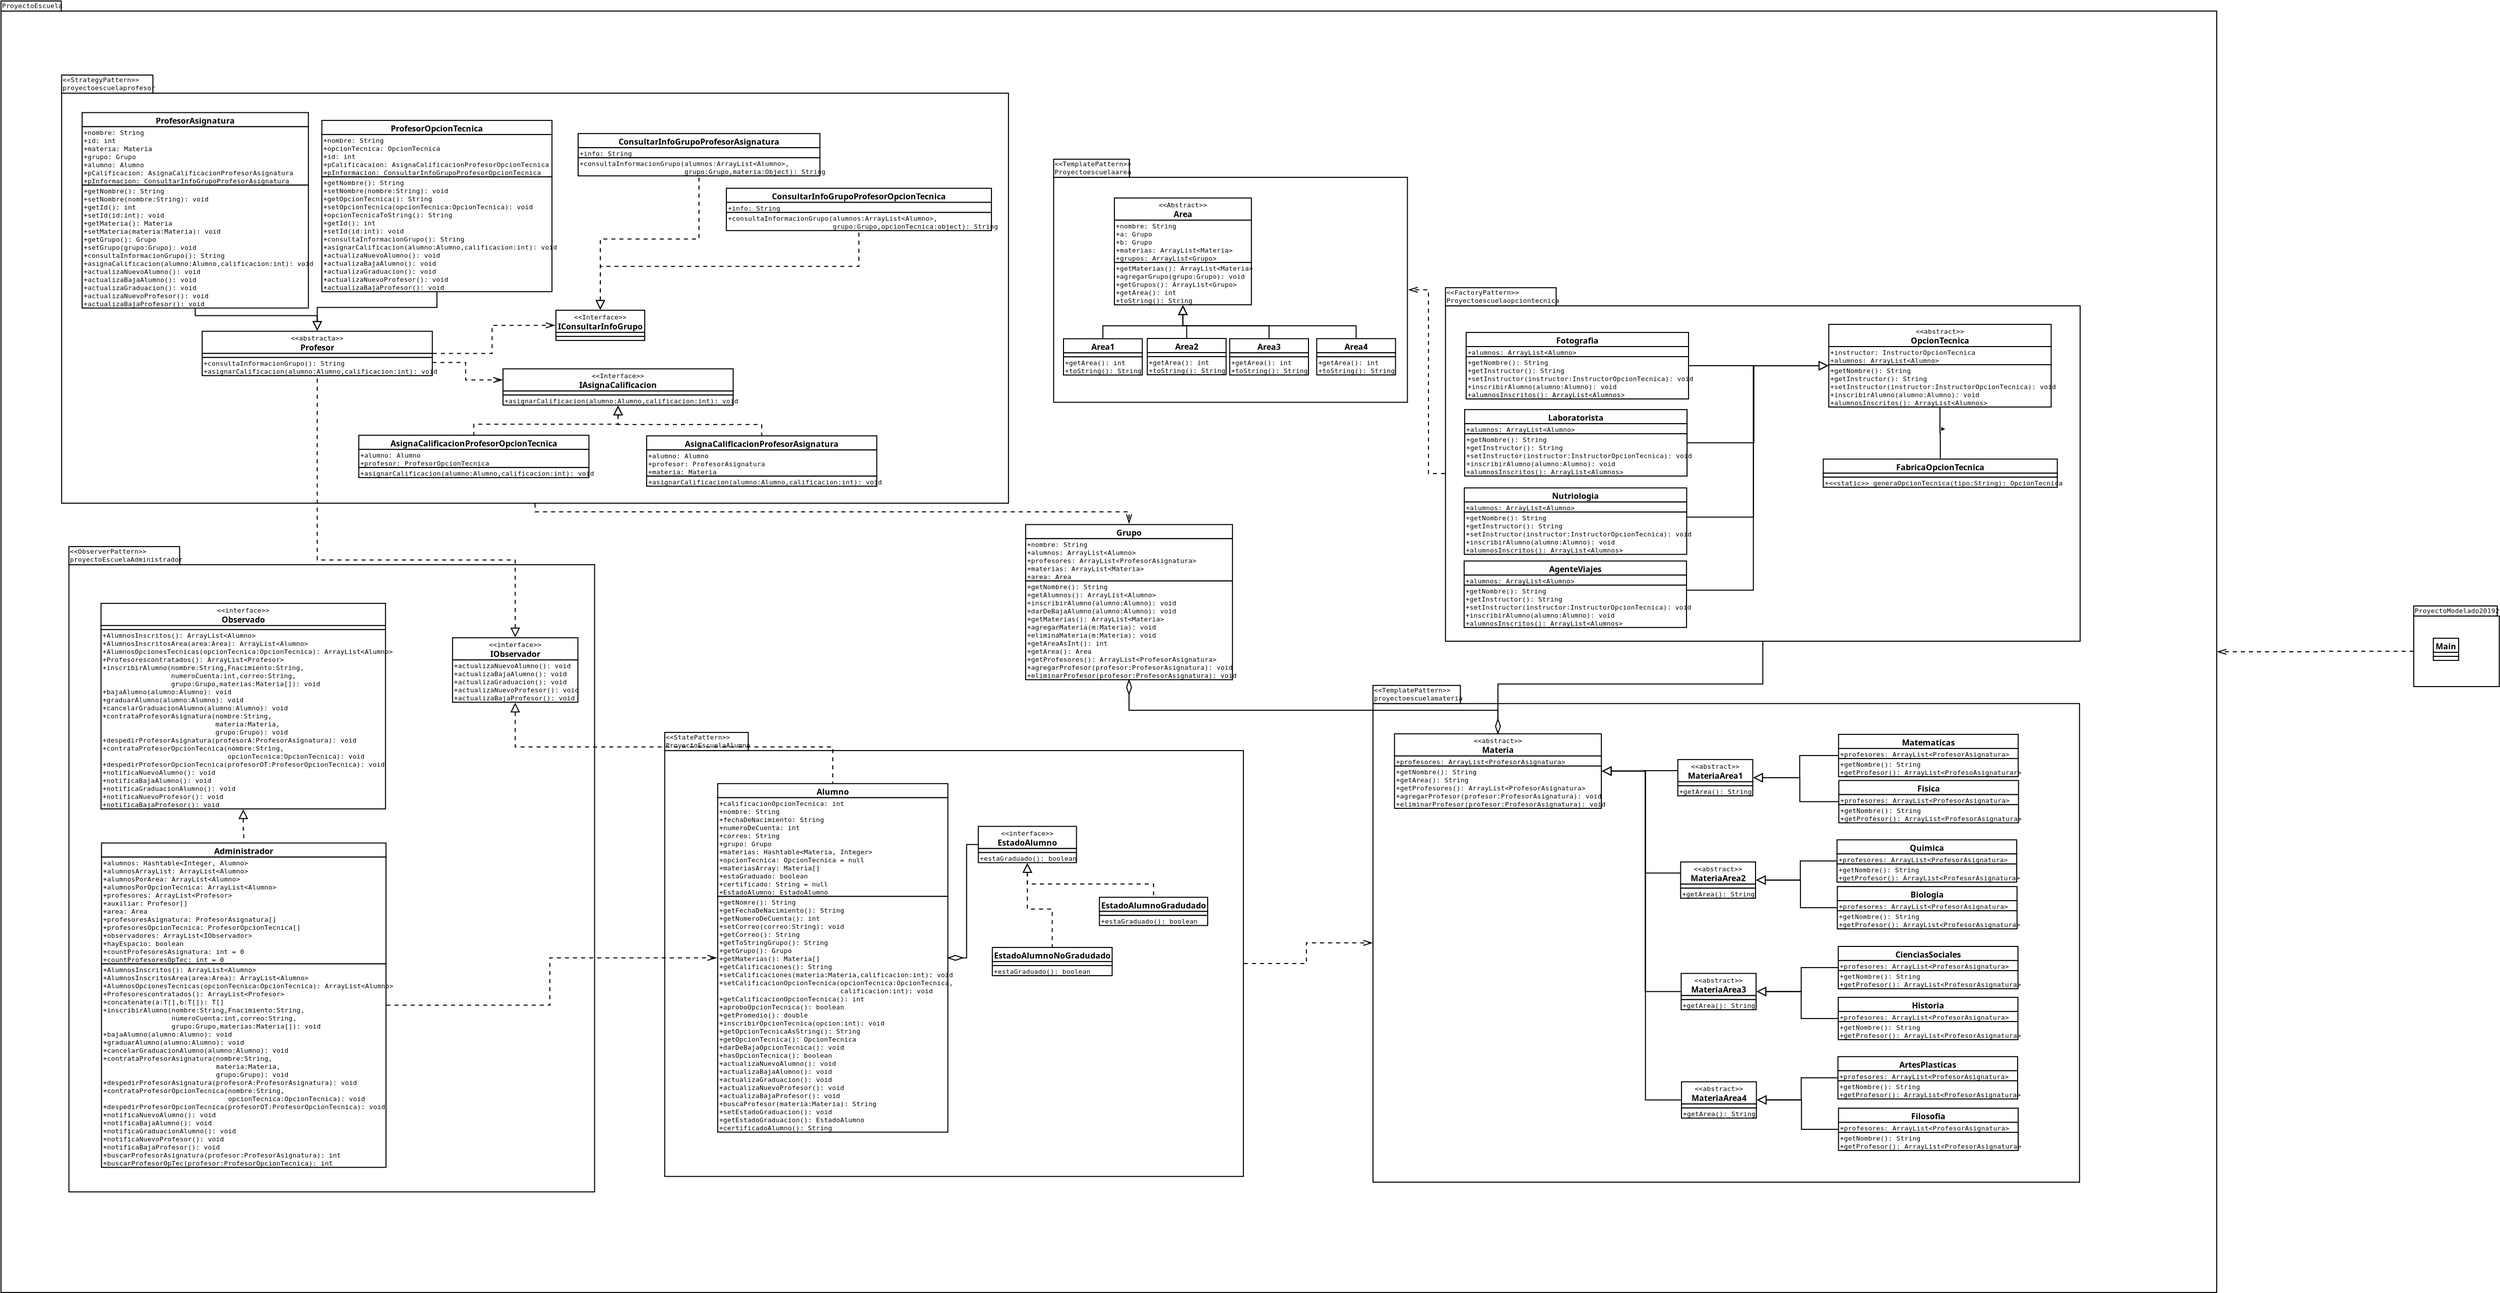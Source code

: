 <?xml version="1.0" encoding="UTF-8"?>
<dia:diagram xmlns:dia="http://www.lysator.liu.se/~alla/dia/">
  <dia:layer name="Fondo" visible="true" active="true">
    <dia:group>
      <dia:object type="UML - LargePackage" version="0" id="O0">
        <dia:attribute name="obj_pos">
          <dia:point val="5.123,4.967"/>
        </dia:attribute>
        <dia:attribute name="obj_bb">
          <dia:rectangle val="5.073,3.917;224.971,132.215"/>
        </dia:attribute>
        <dia:attribute name="meta">
          <dia:composite type="dict"/>
        </dia:attribute>
        <dia:attribute name="elem_corner">
          <dia:point val="5.123,4.967"/>
        </dia:attribute>
        <dia:attribute name="elem_width">
          <dia:real val="219.798"/>
        </dia:attribute>
        <dia:attribute name="elem_height">
          <dia:real val="127.199"/>
        </dia:attribute>
        <dia:attribute name="line_width">
          <dia:real val="0.1"/>
        </dia:attribute>
        <dia:attribute name="line_colour">
          <dia:color val="#000000"/>
        </dia:attribute>
        <dia:attribute name="fill_colour">
          <dia:color val="#ffffff"/>
        </dia:attribute>
        <dia:attribute name="text_colour">
          <dia:color val="#000000"/>
        </dia:attribute>
        <dia:attribute name="stereotype">
          <dia:string>##</dia:string>
        </dia:attribute>
        <dia:attribute name="name">
          <dia:string>#ProyectoEscuela#</dia:string>
        </dia:attribute>
      </dia:object>
      <dia:group>
        <dia:group>
          <dia:object type="UML - LargePackage" version="0" id="O1">
            <dia:attribute name="obj_pos">
              <dia:point val="70.962,78.373"/>
            </dia:attribute>
            <dia:attribute name="obj_bb">
              <dia:rectangle val="70.912,76.523;128.416,120.697"/>
            </dia:attribute>
            <dia:attribute name="meta">
              <dia:composite type="dict"/>
            </dia:attribute>
            <dia:attribute name="elem_corner">
              <dia:point val="70.962,78.373"/>
            </dia:attribute>
            <dia:attribute name="elem_width">
              <dia:real val="57.404"/>
            </dia:attribute>
            <dia:attribute name="elem_height">
              <dia:real val="42.274"/>
            </dia:attribute>
            <dia:attribute name="line_width">
              <dia:real val="0.1"/>
            </dia:attribute>
            <dia:attribute name="line_colour">
              <dia:color val="#000000"/>
            </dia:attribute>
            <dia:attribute name="fill_colour">
              <dia:color val="#ffffff"/>
            </dia:attribute>
            <dia:attribute name="text_colour">
              <dia:color val="#000000"/>
            </dia:attribute>
            <dia:attribute name="stereotype">
              <dia:string>#StatePattern#</dia:string>
            </dia:attribute>
            <dia:attribute name="name">
              <dia:string>#ProyectoEscuelaAlumno#</dia:string>
            </dia:attribute>
          </dia:object>
          <dia:group>
            <dia:object type="UML - Class" version="0" id="O2">
              <dia:attribute name="obj_pos">
                <dia:point val="76.219,81.65"/>
              </dia:attribute>
              <dia:attribute name="obj_bb">
                <dia:rectangle val="76.169,81.6;99.099,116.3"/>
              </dia:attribute>
              <dia:attribute name="elem_corner">
                <dia:point val="76.219,81.65"/>
              </dia:attribute>
              <dia:attribute name="elem_width">
                <dia:real val="22.83"/>
              </dia:attribute>
              <dia:attribute name="elem_height">
                <dia:real val="34.6"/>
              </dia:attribute>
              <dia:attribute name="name">
                <dia:string>#Alumno#</dia:string>
              </dia:attribute>
              <dia:attribute name="stereotype">
                <dia:string>##</dia:string>
              </dia:attribute>
              <dia:attribute name="comment">
                <dia:string>##</dia:string>
              </dia:attribute>
              <dia:attribute name="abstract">
                <dia:boolean val="false"/>
              </dia:attribute>
              <dia:attribute name="suppress_attributes">
                <dia:boolean val="false"/>
              </dia:attribute>
              <dia:attribute name="suppress_operations">
                <dia:boolean val="false"/>
              </dia:attribute>
              <dia:attribute name="visible_attributes">
                <dia:boolean val="true"/>
              </dia:attribute>
              <dia:attribute name="visible_operations">
                <dia:boolean val="true"/>
              </dia:attribute>
              <dia:attribute name="visible_comments">
                <dia:boolean val="false"/>
              </dia:attribute>
              <dia:attribute name="wrap_operations">
                <dia:boolean val="true"/>
              </dia:attribute>
              <dia:attribute name="wrap_after_char">
                <dia:int val="40"/>
              </dia:attribute>
              <dia:attribute name="comment_line_length">
                <dia:int val="17"/>
              </dia:attribute>
              <dia:attribute name="comment_tagging">
                <dia:boolean val="false"/>
              </dia:attribute>
              <dia:attribute name="line_width">
                <dia:real val="0.1"/>
              </dia:attribute>
              <dia:attribute name="line_color">
                <dia:color val="#000000"/>
              </dia:attribute>
              <dia:attribute name="fill_color">
                <dia:color val="#ffffff"/>
              </dia:attribute>
              <dia:attribute name="text_color">
                <dia:color val="#000000"/>
              </dia:attribute>
              <dia:attribute name="normal_font">
                <dia:font family="monospace" style="0" name="Courier"/>
              </dia:attribute>
              <dia:attribute name="abstract_font">
                <dia:font family="monospace" style="0" name="Courier"/>
              </dia:attribute>
              <dia:attribute name="polymorphic_font">
                <dia:font family="monospace" style="0" name="Courier"/>
              </dia:attribute>
              <dia:attribute name="classname_font">
                <dia:font family="sans" style="80" name="Helvetica-Bold"/>
              </dia:attribute>
              <dia:attribute name="abstract_classname_font">
                <dia:font family="sans" style="0" name="Helvetica"/>
              </dia:attribute>
              <dia:attribute name="comment_font">
                <dia:font family="sans" style="0" name="Helvetica"/>
              </dia:attribute>
              <dia:attribute name="normal_font_height">
                <dia:real val="0.8"/>
              </dia:attribute>
              <dia:attribute name="polymorphic_font_height">
                <dia:real val="0.8"/>
              </dia:attribute>
              <dia:attribute name="abstract_font_height">
                <dia:real val="0.8"/>
              </dia:attribute>
              <dia:attribute name="classname_font_height">
                <dia:real val="1"/>
              </dia:attribute>
              <dia:attribute name="abstract_classname_font_height">
                <dia:real val="1"/>
              </dia:attribute>
              <dia:attribute name="comment_font_height">
                <dia:real val="0.7"/>
              </dia:attribute>
              <dia:attribute name="attributes">
                <dia:composite type="umlattribute">
                  <dia:attribute name="name">
                    <dia:string>#calificacionOpcionTecnica#</dia:string>
                  </dia:attribute>
                  <dia:attribute name="type">
                    <dia:string>#int#</dia:string>
                  </dia:attribute>
                  <dia:attribute name="value">
                    <dia:string>##</dia:string>
                  </dia:attribute>
                  <dia:attribute name="comment">
                    <dia:string>##</dia:string>
                  </dia:attribute>
                  <dia:attribute name="visibility">
                    <dia:enum val="0"/>
                  </dia:attribute>
                  <dia:attribute name="abstract">
                    <dia:boolean val="false"/>
                  </dia:attribute>
                  <dia:attribute name="class_scope">
                    <dia:boolean val="false"/>
                  </dia:attribute>
                </dia:composite>
                <dia:composite type="umlattribute">
                  <dia:attribute name="name">
                    <dia:string>#nombre#</dia:string>
                  </dia:attribute>
                  <dia:attribute name="type">
                    <dia:string>#String#</dia:string>
                  </dia:attribute>
                  <dia:attribute name="value">
                    <dia:string>##</dia:string>
                  </dia:attribute>
                  <dia:attribute name="comment">
                    <dia:string>##</dia:string>
                  </dia:attribute>
                  <dia:attribute name="visibility">
                    <dia:enum val="0"/>
                  </dia:attribute>
                  <dia:attribute name="abstract">
                    <dia:boolean val="false"/>
                  </dia:attribute>
                  <dia:attribute name="class_scope">
                    <dia:boolean val="false"/>
                  </dia:attribute>
                </dia:composite>
                <dia:composite type="umlattribute">
                  <dia:attribute name="name">
                    <dia:string>#fechaDeNacimiento#</dia:string>
                  </dia:attribute>
                  <dia:attribute name="type">
                    <dia:string>#String#</dia:string>
                  </dia:attribute>
                  <dia:attribute name="value">
                    <dia:string>##</dia:string>
                  </dia:attribute>
                  <dia:attribute name="comment">
                    <dia:string>##</dia:string>
                  </dia:attribute>
                  <dia:attribute name="visibility">
                    <dia:enum val="0"/>
                  </dia:attribute>
                  <dia:attribute name="abstract">
                    <dia:boolean val="false"/>
                  </dia:attribute>
                  <dia:attribute name="class_scope">
                    <dia:boolean val="false"/>
                  </dia:attribute>
                </dia:composite>
                <dia:composite type="umlattribute">
                  <dia:attribute name="name">
                    <dia:string>#numeroDeCuenta#</dia:string>
                  </dia:attribute>
                  <dia:attribute name="type">
                    <dia:string>#int#</dia:string>
                  </dia:attribute>
                  <dia:attribute name="value">
                    <dia:string>##</dia:string>
                  </dia:attribute>
                  <dia:attribute name="comment">
                    <dia:string>##</dia:string>
                  </dia:attribute>
                  <dia:attribute name="visibility">
                    <dia:enum val="0"/>
                  </dia:attribute>
                  <dia:attribute name="abstract">
                    <dia:boolean val="false"/>
                  </dia:attribute>
                  <dia:attribute name="class_scope">
                    <dia:boolean val="false"/>
                  </dia:attribute>
                </dia:composite>
                <dia:composite type="umlattribute">
                  <dia:attribute name="name">
                    <dia:string>#correo#</dia:string>
                  </dia:attribute>
                  <dia:attribute name="type">
                    <dia:string>#String#</dia:string>
                  </dia:attribute>
                  <dia:attribute name="value">
                    <dia:string>##</dia:string>
                  </dia:attribute>
                  <dia:attribute name="comment">
                    <dia:string>##</dia:string>
                  </dia:attribute>
                  <dia:attribute name="visibility">
                    <dia:enum val="0"/>
                  </dia:attribute>
                  <dia:attribute name="abstract">
                    <dia:boolean val="false"/>
                  </dia:attribute>
                  <dia:attribute name="class_scope">
                    <dia:boolean val="false"/>
                  </dia:attribute>
                </dia:composite>
                <dia:composite type="umlattribute">
                  <dia:attribute name="name">
                    <dia:string>#grupo#</dia:string>
                  </dia:attribute>
                  <dia:attribute name="type">
                    <dia:string>#Grupo#</dia:string>
                  </dia:attribute>
                  <dia:attribute name="value">
                    <dia:string>##</dia:string>
                  </dia:attribute>
                  <dia:attribute name="comment">
                    <dia:string>##</dia:string>
                  </dia:attribute>
                  <dia:attribute name="visibility">
                    <dia:enum val="0"/>
                  </dia:attribute>
                  <dia:attribute name="abstract">
                    <dia:boolean val="false"/>
                  </dia:attribute>
                  <dia:attribute name="class_scope">
                    <dia:boolean val="false"/>
                  </dia:attribute>
                </dia:composite>
                <dia:composite type="umlattribute">
                  <dia:attribute name="name">
                    <dia:string>#materias#</dia:string>
                  </dia:attribute>
                  <dia:attribute name="type">
                    <dia:string>#Hashtable&lt;Materia, Integer&gt;#</dia:string>
                  </dia:attribute>
                  <dia:attribute name="value">
                    <dia:string>##</dia:string>
                  </dia:attribute>
                  <dia:attribute name="comment">
                    <dia:string>##</dia:string>
                  </dia:attribute>
                  <dia:attribute name="visibility">
                    <dia:enum val="0"/>
                  </dia:attribute>
                  <dia:attribute name="abstract">
                    <dia:boolean val="false"/>
                  </dia:attribute>
                  <dia:attribute name="class_scope">
                    <dia:boolean val="false"/>
                  </dia:attribute>
                </dia:composite>
                <dia:composite type="umlattribute">
                  <dia:attribute name="name">
                    <dia:string>#opcionTecnica#</dia:string>
                  </dia:attribute>
                  <dia:attribute name="type">
                    <dia:string>#OpcionTecnica#</dia:string>
                  </dia:attribute>
                  <dia:attribute name="value">
                    <dia:string>#null#</dia:string>
                  </dia:attribute>
                  <dia:attribute name="comment">
                    <dia:string>##</dia:string>
                  </dia:attribute>
                  <dia:attribute name="visibility">
                    <dia:enum val="0"/>
                  </dia:attribute>
                  <dia:attribute name="abstract">
                    <dia:boolean val="false"/>
                  </dia:attribute>
                  <dia:attribute name="class_scope">
                    <dia:boolean val="false"/>
                  </dia:attribute>
                </dia:composite>
                <dia:composite type="umlattribute">
                  <dia:attribute name="name">
                    <dia:string>#materiasArray#</dia:string>
                  </dia:attribute>
                  <dia:attribute name="type">
                    <dia:string>#Materia[]#</dia:string>
                  </dia:attribute>
                  <dia:attribute name="value">
                    <dia:string>##</dia:string>
                  </dia:attribute>
                  <dia:attribute name="comment">
                    <dia:string>##</dia:string>
                  </dia:attribute>
                  <dia:attribute name="visibility">
                    <dia:enum val="0"/>
                  </dia:attribute>
                  <dia:attribute name="abstract">
                    <dia:boolean val="false"/>
                  </dia:attribute>
                  <dia:attribute name="class_scope">
                    <dia:boolean val="false"/>
                  </dia:attribute>
                </dia:composite>
                <dia:composite type="umlattribute">
                  <dia:attribute name="name">
                    <dia:string>#estaGraduado#</dia:string>
                  </dia:attribute>
                  <dia:attribute name="type">
                    <dia:string>#boolean#</dia:string>
                  </dia:attribute>
                  <dia:attribute name="value">
                    <dia:string>##</dia:string>
                  </dia:attribute>
                  <dia:attribute name="comment">
                    <dia:string>##</dia:string>
                  </dia:attribute>
                  <dia:attribute name="visibility">
                    <dia:enum val="0"/>
                  </dia:attribute>
                  <dia:attribute name="abstract">
                    <dia:boolean val="false"/>
                  </dia:attribute>
                  <dia:attribute name="class_scope">
                    <dia:boolean val="false"/>
                  </dia:attribute>
                </dia:composite>
                <dia:composite type="umlattribute">
                  <dia:attribute name="name">
                    <dia:string>#certificado#</dia:string>
                  </dia:attribute>
                  <dia:attribute name="type">
                    <dia:string>#String#</dia:string>
                  </dia:attribute>
                  <dia:attribute name="value">
                    <dia:string>#null#</dia:string>
                  </dia:attribute>
                  <dia:attribute name="comment">
                    <dia:string>##</dia:string>
                  </dia:attribute>
                  <dia:attribute name="visibility">
                    <dia:enum val="0"/>
                  </dia:attribute>
                  <dia:attribute name="abstract">
                    <dia:boolean val="false"/>
                  </dia:attribute>
                  <dia:attribute name="class_scope">
                    <dia:boolean val="false"/>
                  </dia:attribute>
                </dia:composite>
                <dia:composite type="umlattribute">
                  <dia:attribute name="name">
                    <dia:string>#EstadoAlumno#</dia:string>
                  </dia:attribute>
                  <dia:attribute name="type">
                    <dia:string>#EstadoAlumno#</dia:string>
                  </dia:attribute>
                  <dia:attribute name="value">
                    <dia:string>##</dia:string>
                  </dia:attribute>
                  <dia:attribute name="comment">
                    <dia:string>##</dia:string>
                  </dia:attribute>
                  <dia:attribute name="visibility">
                    <dia:enum val="0"/>
                  </dia:attribute>
                  <dia:attribute name="abstract">
                    <dia:boolean val="false"/>
                  </dia:attribute>
                  <dia:attribute name="class_scope">
                    <dia:boolean val="false"/>
                  </dia:attribute>
                </dia:composite>
              </dia:attribute>
              <dia:attribute name="operations">
                <dia:composite type="umloperation">
                  <dia:attribute name="name">
                    <dia:string>#getNomre#</dia:string>
                  </dia:attribute>
                  <dia:attribute name="stereotype">
                    <dia:string>##</dia:string>
                  </dia:attribute>
                  <dia:attribute name="type">
                    <dia:string>#String#</dia:string>
                  </dia:attribute>
                  <dia:attribute name="visibility">
                    <dia:enum val="0"/>
                  </dia:attribute>
                  <dia:attribute name="comment">
                    <dia:string>##</dia:string>
                  </dia:attribute>
                  <dia:attribute name="abstract">
                    <dia:boolean val="false"/>
                  </dia:attribute>
                  <dia:attribute name="inheritance_type">
                    <dia:enum val="2"/>
                  </dia:attribute>
                  <dia:attribute name="query">
                    <dia:boolean val="false"/>
                  </dia:attribute>
                  <dia:attribute name="class_scope">
                    <dia:boolean val="false"/>
                  </dia:attribute>
                  <dia:attribute name="parameters"/>
                </dia:composite>
                <dia:composite type="umloperation">
                  <dia:attribute name="name">
                    <dia:string>#getFechaDeNacimiento#</dia:string>
                  </dia:attribute>
                  <dia:attribute name="stereotype">
                    <dia:string>##</dia:string>
                  </dia:attribute>
                  <dia:attribute name="type">
                    <dia:string>#String#</dia:string>
                  </dia:attribute>
                  <dia:attribute name="visibility">
                    <dia:enum val="0"/>
                  </dia:attribute>
                  <dia:attribute name="comment">
                    <dia:string>##</dia:string>
                  </dia:attribute>
                  <dia:attribute name="abstract">
                    <dia:boolean val="false"/>
                  </dia:attribute>
                  <dia:attribute name="inheritance_type">
                    <dia:enum val="2"/>
                  </dia:attribute>
                  <dia:attribute name="query">
                    <dia:boolean val="false"/>
                  </dia:attribute>
                  <dia:attribute name="class_scope">
                    <dia:boolean val="false"/>
                  </dia:attribute>
                  <dia:attribute name="parameters"/>
                </dia:composite>
                <dia:composite type="umloperation">
                  <dia:attribute name="name">
                    <dia:string>#getNumeroDeCuenta#</dia:string>
                  </dia:attribute>
                  <dia:attribute name="stereotype">
                    <dia:string>##</dia:string>
                  </dia:attribute>
                  <dia:attribute name="type">
                    <dia:string>#int#</dia:string>
                  </dia:attribute>
                  <dia:attribute name="visibility">
                    <dia:enum val="0"/>
                  </dia:attribute>
                  <dia:attribute name="comment">
                    <dia:string>##</dia:string>
                  </dia:attribute>
                  <dia:attribute name="abstract">
                    <dia:boolean val="false"/>
                  </dia:attribute>
                  <dia:attribute name="inheritance_type">
                    <dia:enum val="2"/>
                  </dia:attribute>
                  <dia:attribute name="query">
                    <dia:boolean val="false"/>
                  </dia:attribute>
                  <dia:attribute name="class_scope">
                    <dia:boolean val="false"/>
                  </dia:attribute>
                  <dia:attribute name="parameters"/>
                </dia:composite>
                <dia:composite type="umloperation">
                  <dia:attribute name="name">
                    <dia:string>#setCorreo#</dia:string>
                  </dia:attribute>
                  <dia:attribute name="stereotype">
                    <dia:string>##</dia:string>
                  </dia:attribute>
                  <dia:attribute name="type">
                    <dia:string>#void#</dia:string>
                  </dia:attribute>
                  <dia:attribute name="visibility">
                    <dia:enum val="0"/>
                  </dia:attribute>
                  <dia:attribute name="comment">
                    <dia:string>##</dia:string>
                  </dia:attribute>
                  <dia:attribute name="abstract">
                    <dia:boolean val="false"/>
                  </dia:attribute>
                  <dia:attribute name="inheritance_type">
                    <dia:enum val="2"/>
                  </dia:attribute>
                  <dia:attribute name="query">
                    <dia:boolean val="false"/>
                  </dia:attribute>
                  <dia:attribute name="class_scope">
                    <dia:boolean val="false"/>
                  </dia:attribute>
                  <dia:attribute name="parameters">
                    <dia:composite type="umlparameter">
                      <dia:attribute name="name">
                        <dia:string>#correo#</dia:string>
                      </dia:attribute>
                      <dia:attribute name="type">
                        <dia:string>#String#</dia:string>
                      </dia:attribute>
                      <dia:attribute name="value">
                        <dia:string>##</dia:string>
                      </dia:attribute>
                      <dia:attribute name="comment">
                        <dia:string>##</dia:string>
                      </dia:attribute>
                      <dia:attribute name="kind">
                        <dia:enum val="0"/>
                      </dia:attribute>
                    </dia:composite>
                  </dia:attribute>
                </dia:composite>
                <dia:composite type="umloperation">
                  <dia:attribute name="name">
                    <dia:string>#getCorreo#</dia:string>
                  </dia:attribute>
                  <dia:attribute name="stereotype">
                    <dia:string>##</dia:string>
                  </dia:attribute>
                  <dia:attribute name="type">
                    <dia:string>#String#</dia:string>
                  </dia:attribute>
                  <dia:attribute name="visibility">
                    <dia:enum val="0"/>
                  </dia:attribute>
                  <dia:attribute name="comment">
                    <dia:string>##</dia:string>
                  </dia:attribute>
                  <dia:attribute name="abstract">
                    <dia:boolean val="false"/>
                  </dia:attribute>
                  <dia:attribute name="inheritance_type">
                    <dia:enum val="2"/>
                  </dia:attribute>
                  <dia:attribute name="query">
                    <dia:boolean val="false"/>
                  </dia:attribute>
                  <dia:attribute name="class_scope">
                    <dia:boolean val="false"/>
                  </dia:attribute>
                  <dia:attribute name="parameters"/>
                </dia:composite>
                <dia:composite type="umloperation">
                  <dia:attribute name="name">
                    <dia:string>#getToStringGrupo#</dia:string>
                  </dia:attribute>
                  <dia:attribute name="stereotype">
                    <dia:string>##</dia:string>
                  </dia:attribute>
                  <dia:attribute name="type">
                    <dia:string>#String#</dia:string>
                  </dia:attribute>
                  <dia:attribute name="visibility">
                    <dia:enum val="0"/>
                  </dia:attribute>
                  <dia:attribute name="comment">
                    <dia:string>##</dia:string>
                  </dia:attribute>
                  <dia:attribute name="abstract">
                    <dia:boolean val="false"/>
                  </dia:attribute>
                  <dia:attribute name="inheritance_type">
                    <dia:enum val="2"/>
                  </dia:attribute>
                  <dia:attribute name="query">
                    <dia:boolean val="false"/>
                  </dia:attribute>
                  <dia:attribute name="class_scope">
                    <dia:boolean val="false"/>
                  </dia:attribute>
                  <dia:attribute name="parameters"/>
                </dia:composite>
                <dia:composite type="umloperation">
                  <dia:attribute name="name">
                    <dia:string>#getGrupo#</dia:string>
                  </dia:attribute>
                  <dia:attribute name="stereotype">
                    <dia:string>##</dia:string>
                  </dia:attribute>
                  <dia:attribute name="type">
                    <dia:string>#Grupo#</dia:string>
                  </dia:attribute>
                  <dia:attribute name="visibility">
                    <dia:enum val="0"/>
                  </dia:attribute>
                  <dia:attribute name="comment">
                    <dia:string>##</dia:string>
                  </dia:attribute>
                  <dia:attribute name="abstract">
                    <dia:boolean val="false"/>
                  </dia:attribute>
                  <dia:attribute name="inheritance_type">
                    <dia:enum val="2"/>
                  </dia:attribute>
                  <dia:attribute name="query">
                    <dia:boolean val="false"/>
                  </dia:attribute>
                  <dia:attribute name="class_scope">
                    <dia:boolean val="false"/>
                  </dia:attribute>
                  <dia:attribute name="parameters"/>
                </dia:composite>
                <dia:composite type="umloperation">
                  <dia:attribute name="name">
                    <dia:string>#getMaterias#</dia:string>
                  </dia:attribute>
                  <dia:attribute name="stereotype">
                    <dia:string>##</dia:string>
                  </dia:attribute>
                  <dia:attribute name="type">
                    <dia:string>#Materia[]#</dia:string>
                  </dia:attribute>
                  <dia:attribute name="visibility">
                    <dia:enum val="0"/>
                  </dia:attribute>
                  <dia:attribute name="comment">
                    <dia:string>##</dia:string>
                  </dia:attribute>
                  <dia:attribute name="abstract">
                    <dia:boolean val="false"/>
                  </dia:attribute>
                  <dia:attribute name="inheritance_type">
                    <dia:enum val="2"/>
                  </dia:attribute>
                  <dia:attribute name="query">
                    <dia:boolean val="false"/>
                  </dia:attribute>
                  <dia:attribute name="class_scope">
                    <dia:boolean val="false"/>
                  </dia:attribute>
                  <dia:attribute name="parameters"/>
                </dia:composite>
                <dia:composite type="umloperation">
                  <dia:attribute name="name">
                    <dia:string>#getCalificaciones#</dia:string>
                  </dia:attribute>
                  <dia:attribute name="stereotype">
                    <dia:string>##</dia:string>
                  </dia:attribute>
                  <dia:attribute name="type">
                    <dia:string>#String#</dia:string>
                  </dia:attribute>
                  <dia:attribute name="visibility">
                    <dia:enum val="0"/>
                  </dia:attribute>
                  <dia:attribute name="comment">
                    <dia:string>##</dia:string>
                  </dia:attribute>
                  <dia:attribute name="abstract">
                    <dia:boolean val="false"/>
                  </dia:attribute>
                  <dia:attribute name="inheritance_type">
                    <dia:enum val="2"/>
                  </dia:attribute>
                  <dia:attribute name="query">
                    <dia:boolean val="false"/>
                  </dia:attribute>
                  <dia:attribute name="class_scope">
                    <dia:boolean val="false"/>
                  </dia:attribute>
                  <dia:attribute name="parameters"/>
                </dia:composite>
                <dia:composite type="umloperation">
                  <dia:attribute name="name">
                    <dia:string>#setCalificaciones#</dia:string>
                  </dia:attribute>
                  <dia:attribute name="stereotype">
                    <dia:string>##</dia:string>
                  </dia:attribute>
                  <dia:attribute name="type">
                    <dia:string>#void#</dia:string>
                  </dia:attribute>
                  <dia:attribute name="visibility">
                    <dia:enum val="0"/>
                  </dia:attribute>
                  <dia:attribute name="comment">
                    <dia:string>##</dia:string>
                  </dia:attribute>
                  <dia:attribute name="abstract">
                    <dia:boolean val="false"/>
                  </dia:attribute>
                  <dia:attribute name="inheritance_type">
                    <dia:enum val="2"/>
                  </dia:attribute>
                  <dia:attribute name="query">
                    <dia:boolean val="false"/>
                  </dia:attribute>
                  <dia:attribute name="class_scope">
                    <dia:boolean val="false"/>
                  </dia:attribute>
                  <dia:attribute name="parameters">
                    <dia:composite type="umlparameter">
                      <dia:attribute name="name">
                        <dia:string>#materia#</dia:string>
                      </dia:attribute>
                      <dia:attribute name="type">
                        <dia:string>#Materia#</dia:string>
                      </dia:attribute>
                      <dia:attribute name="value">
                        <dia:string>##</dia:string>
                      </dia:attribute>
                      <dia:attribute name="comment">
                        <dia:string>##</dia:string>
                      </dia:attribute>
                      <dia:attribute name="kind">
                        <dia:enum val="0"/>
                      </dia:attribute>
                    </dia:composite>
                    <dia:composite type="umlparameter">
                      <dia:attribute name="name">
                        <dia:string>#calificacion#</dia:string>
                      </dia:attribute>
                      <dia:attribute name="type">
                        <dia:string>#int#</dia:string>
                      </dia:attribute>
                      <dia:attribute name="value">
                        <dia:string>##</dia:string>
                      </dia:attribute>
                      <dia:attribute name="comment">
                        <dia:string>##</dia:string>
                      </dia:attribute>
                      <dia:attribute name="kind">
                        <dia:enum val="0"/>
                      </dia:attribute>
                    </dia:composite>
                  </dia:attribute>
                </dia:composite>
                <dia:composite type="umloperation">
                  <dia:attribute name="name">
                    <dia:string>#setCalificacionOpcionTecnica#</dia:string>
                  </dia:attribute>
                  <dia:attribute name="stereotype">
                    <dia:string>##</dia:string>
                  </dia:attribute>
                  <dia:attribute name="type">
                    <dia:string>#void#</dia:string>
                  </dia:attribute>
                  <dia:attribute name="visibility">
                    <dia:enum val="0"/>
                  </dia:attribute>
                  <dia:attribute name="comment">
                    <dia:string>##</dia:string>
                  </dia:attribute>
                  <dia:attribute name="abstract">
                    <dia:boolean val="false"/>
                  </dia:attribute>
                  <dia:attribute name="inheritance_type">
                    <dia:enum val="2"/>
                  </dia:attribute>
                  <dia:attribute name="query">
                    <dia:boolean val="false"/>
                  </dia:attribute>
                  <dia:attribute name="class_scope">
                    <dia:boolean val="false"/>
                  </dia:attribute>
                  <dia:attribute name="parameters">
                    <dia:composite type="umlparameter">
                      <dia:attribute name="name">
                        <dia:string>#opcionTecnica#</dia:string>
                      </dia:attribute>
                      <dia:attribute name="type">
                        <dia:string>#OpcionTecnica#</dia:string>
                      </dia:attribute>
                      <dia:attribute name="value">
                        <dia:string>##</dia:string>
                      </dia:attribute>
                      <dia:attribute name="comment">
                        <dia:string>##</dia:string>
                      </dia:attribute>
                      <dia:attribute name="kind">
                        <dia:enum val="0"/>
                      </dia:attribute>
                    </dia:composite>
                    <dia:composite type="umlparameter">
                      <dia:attribute name="name">
                        <dia:string>#calificacion#</dia:string>
                      </dia:attribute>
                      <dia:attribute name="type">
                        <dia:string>#int#</dia:string>
                      </dia:attribute>
                      <dia:attribute name="value">
                        <dia:string>##</dia:string>
                      </dia:attribute>
                      <dia:attribute name="comment">
                        <dia:string>##</dia:string>
                      </dia:attribute>
                      <dia:attribute name="kind">
                        <dia:enum val="0"/>
                      </dia:attribute>
                    </dia:composite>
                  </dia:attribute>
                </dia:composite>
                <dia:composite type="umloperation">
                  <dia:attribute name="name">
                    <dia:string>#getCalificacionOpcionTecnica#</dia:string>
                  </dia:attribute>
                  <dia:attribute name="stereotype">
                    <dia:string>##</dia:string>
                  </dia:attribute>
                  <dia:attribute name="type">
                    <dia:string>#int#</dia:string>
                  </dia:attribute>
                  <dia:attribute name="visibility">
                    <dia:enum val="0"/>
                  </dia:attribute>
                  <dia:attribute name="comment">
                    <dia:string>##</dia:string>
                  </dia:attribute>
                  <dia:attribute name="abstract">
                    <dia:boolean val="false"/>
                  </dia:attribute>
                  <dia:attribute name="inheritance_type">
                    <dia:enum val="2"/>
                  </dia:attribute>
                  <dia:attribute name="query">
                    <dia:boolean val="false"/>
                  </dia:attribute>
                  <dia:attribute name="class_scope">
                    <dia:boolean val="false"/>
                  </dia:attribute>
                  <dia:attribute name="parameters"/>
                </dia:composite>
                <dia:composite type="umloperation">
                  <dia:attribute name="name">
                    <dia:string>#aproboOpcionTecnica#</dia:string>
                  </dia:attribute>
                  <dia:attribute name="stereotype">
                    <dia:string>##</dia:string>
                  </dia:attribute>
                  <dia:attribute name="type">
                    <dia:string>#boolean#</dia:string>
                  </dia:attribute>
                  <dia:attribute name="visibility">
                    <dia:enum val="0"/>
                  </dia:attribute>
                  <dia:attribute name="comment">
                    <dia:string>##</dia:string>
                  </dia:attribute>
                  <dia:attribute name="abstract">
                    <dia:boolean val="false"/>
                  </dia:attribute>
                  <dia:attribute name="inheritance_type">
                    <dia:enum val="2"/>
                  </dia:attribute>
                  <dia:attribute name="query">
                    <dia:boolean val="false"/>
                  </dia:attribute>
                  <dia:attribute name="class_scope">
                    <dia:boolean val="false"/>
                  </dia:attribute>
                  <dia:attribute name="parameters"/>
                </dia:composite>
                <dia:composite type="umloperation">
                  <dia:attribute name="name">
                    <dia:string>#getPromedio#</dia:string>
                  </dia:attribute>
                  <dia:attribute name="stereotype">
                    <dia:string>##</dia:string>
                  </dia:attribute>
                  <dia:attribute name="type">
                    <dia:string>#double#</dia:string>
                  </dia:attribute>
                  <dia:attribute name="visibility">
                    <dia:enum val="0"/>
                  </dia:attribute>
                  <dia:attribute name="comment">
                    <dia:string>##</dia:string>
                  </dia:attribute>
                  <dia:attribute name="abstract">
                    <dia:boolean val="false"/>
                  </dia:attribute>
                  <dia:attribute name="inheritance_type">
                    <dia:enum val="2"/>
                  </dia:attribute>
                  <dia:attribute name="query">
                    <dia:boolean val="false"/>
                  </dia:attribute>
                  <dia:attribute name="class_scope">
                    <dia:boolean val="false"/>
                  </dia:attribute>
                  <dia:attribute name="parameters"/>
                </dia:composite>
                <dia:composite type="umloperation">
                  <dia:attribute name="name">
                    <dia:string>#inscribirOpcionTecnica#</dia:string>
                  </dia:attribute>
                  <dia:attribute name="stereotype">
                    <dia:string>##</dia:string>
                  </dia:attribute>
                  <dia:attribute name="type">
                    <dia:string>#void#</dia:string>
                  </dia:attribute>
                  <dia:attribute name="visibility">
                    <dia:enum val="0"/>
                  </dia:attribute>
                  <dia:attribute name="comment">
                    <dia:string>##</dia:string>
                  </dia:attribute>
                  <dia:attribute name="abstract">
                    <dia:boolean val="false"/>
                  </dia:attribute>
                  <dia:attribute name="inheritance_type">
                    <dia:enum val="2"/>
                  </dia:attribute>
                  <dia:attribute name="query">
                    <dia:boolean val="false"/>
                  </dia:attribute>
                  <dia:attribute name="class_scope">
                    <dia:boolean val="false"/>
                  </dia:attribute>
                  <dia:attribute name="parameters">
                    <dia:composite type="umlparameter">
                      <dia:attribute name="name">
                        <dia:string>#opcion#</dia:string>
                      </dia:attribute>
                      <dia:attribute name="type">
                        <dia:string>#int#</dia:string>
                      </dia:attribute>
                      <dia:attribute name="value">
                        <dia:string>##</dia:string>
                      </dia:attribute>
                      <dia:attribute name="comment">
                        <dia:string>##</dia:string>
                      </dia:attribute>
                      <dia:attribute name="kind">
                        <dia:enum val="0"/>
                      </dia:attribute>
                    </dia:composite>
                  </dia:attribute>
                </dia:composite>
                <dia:composite type="umloperation">
                  <dia:attribute name="name">
                    <dia:string>#getOpcionTecnicaAsString#</dia:string>
                  </dia:attribute>
                  <dia:attribute name="stereotype">
                    <dia:string>##</dia:string>
                  </dia:attribute>
                  <dia:attribute name="type">
                    <dia:string>#String#</dia:string>
                  </dia:attribute>
                  <dia:attribute name="visibility">
                    <dia:enum val="0"/>
                  </dia:attribute>
                  <dia:attribute name="comment">
                    <dia:string>##</dia:string>
                  </dia:attribute>
                  <dia:attribute name="abstract">
                    <dia:boolean val="false"/>
                  </dia:attribute>
                  <dia:attribute name="inheritance_type">
                    <dia:enum val="2"/>
                  </dia:attribute>
                  <dia:attribute name="query">
                    <dia:boolean val="false"/>
                  </dia:attribute>
                  <dia:attribute name="class_scope">
                    <dia:boolean val="false"/>
                  </dia:attribute>
                  <dia:attribute name="parameters"/>
                </dia:composite>
                <dia:composite type="umloperation">
                  <dia:attribute name="name">
                    <dia:string>#getOpcionTecnica#</dia:string>
                  </dia:attribute>
                  <dia:attribute name="stereotype">
                    <dia:string>##</dia:string>
                  </dia:attribute>
                  <dia:attribute name="type">
                    <dia:string>#OpcionTecnica#</dia:string>
                  </dia:attribute>
                  <dia:attribute name="visibility">
                    <dia:enum val="0"/>
                  </dia:attribute>
                  <dia:attribute name="comment">
                    <dia:string>##</dia:string>
                  </dia:attribute>
                  <dia:attribute name="abstract">
                    <dia:boolean val="false"/>
                  </dia:attribute>
                  <dia:attribute name="inheritance_type">
                    <dia:enum val="2"/>
                  </dia:attribute>
                  <dia:attribute name="query">
                    <dia:boolean val="false"/>
                  </dia:attribute>
                  <dia:attribute name="class_scope">
                    <dia:boolean val="false"/>
                  </dia:attribute>
                  <dia:attribute name="parameters"/>
                </dia:composite>
                <dia:composite type="umloperation">
                  <dia:attribute name="name">
                    <dia:string>#darDeBajaOpcionTecnica#</dia:string>
                  </dia:attribute>
                  <dia:attribute name="stereotype">
                    <dia:string>##</dia:string>
                  </dia:attribute>
                  <dia:attribute name="type">
                    <dia:string>#void#</dia:string>
                  </dia:attribute>
                  <dia:attribute name="visibility">
                    <dia:enum val="0"/>
                  </dia:attribute>
                  <dia:attribute name="comment">
                    <dia:string>##</dia:string>
                  </dia:attribute>
                  <dia:attribute name="abstract">
                    <dia:boolean val="false"/>
                  </dia:attribute>
                  <dia:attribute name="inheritance_type">
                    <dia:enum val="2"/>
                  </dia:attribute>
                  <dia:attribute name="query">
                    <dia:boolean val="false"/>
                  </dia:attribute>
                  <dia:attribute name="class_scope">
                    <dia:boolean val="false"/>
                  </dia:attribute>
                  <dia:attribute name="parameters"/>
                </dia:composite>
                <dia:composite type="umloperation">
                  <dia:attribute name="name">
                    <dia:string>#hasOpcionTecnica#</dia:string>
                  </dia:attribute>
                  <dia:attribute name="stereotype">
                    <dia:string>##</dia:string>
                  </dia:attribute>
                  <dia:attribute name="type">
                    <dia:string>#boolean#</dia:string>
                  </dia:attribute>
                  <dia:attribute name="visibility">
                    <dia:enum val="0"/>
                  </dia:attribute>
                  <dia:attribute name="comment">
                    <dia:string>##</dia:string>
                  </dia:attribute>
                  <dia:attribute name="abstract">
                    <dia:boolean val="false"/>
                  </dia:attribute>
                  <dia:attribute name="inheritance_type">
                    <dia:enum val="2"/>
                  </dia:attribute>
                  <dia:attribute name="query">
                    <dia:boolean val="false"/>
                  </dia:attribute>
                  <dia:attribute name="class_scope">
                    <dia:boolean val="false"/>
                  </dia:attribute>
                  <dia:attribute name="parameters"/>
                </dia:composite>
                <dia:composite type="umloperation">
                  <dia:attribute name="name">
                    <dia:string>#actualizaNuevoAlumno#</dia:string>
                  </dia:attribute>
                  <dia:attribute name="stereotype">
                    <dia:string>##</dia:string>
                  </dia:attribute>
                  <dia:attribute name="type">
                    <dia:string>#void#</dia:string>
                  </dia:attribute>
                  <dia:attribute name="visibility">
                    <dia:enum val="0"/>
                  </dia:attribute>
                  <dia:attribute name="comment">
                    <dia:string>##</dia:string>
                  </dia:attribute>
                  <dia:attribute name="abstract">
                    <dia:boolean val="false"/>
                  </dia:attribute>
                  <dia:attribute name="inheritance_type">
                    <dia:enum val="2"/>
                  </dia:attribute>
                  <dia:attribute name="query">
                    <dia:boolean val="false"/>
                  </dia:attribute>
                  <dia:attribute name="class_scope">
                    <dia:boolean val="false"/>
                  </dia:attribute>
                  <dia:attribute name="parameters"/>
                </dia:composite>
                <dia:composite type="umloperation">
                  <dia:attribute name="name">
                    <dia:string>#actualizaBajaAlumno#</dia:string>
                  </dia:attribute>
                  <dia:attribute name="stereotype">
                    <dia:string>##</dia:string>
                  </dia:attribute>
                  <dia:attribute name="type">
                    <dia:string>#void#</dia:string>
                  </dia:attribute>
                  <dia:attribute name="visibility">
                    <dia:enum val="0"/>
                  </dia:attribute>
                  <dia:attribute name="comment">
                    <dia:string>##</dia:string>
                  </dia:attribute>
                  <dia:attribute name="abstract">
                    <dia:boolean val="false"/>
                  </dia:attribute>
                  <dia:attribute name="inheritance_type">
                    <dia:enum val="2"/>
                  </dia:attribute>
                  <dia:attribute name="query">
                    <dia:boolean val="false"/>
                  </dia:attribute>
                  <dia:attribute name="class_scope">
                    <dia:boolean val="false"/>
                  </dia:attribute>
                  <dia:attribute name="parameters"/>
                </dia:composite>
                <dia:composite type="umloperation">
                  <dia:attribute name="name">
                    <dia:string>#actualizaGraduacion#</dia:string>
                  </dia:attribute>
                  <dia:attribute name="stereotype">
                    <dia:string>##</dia:string>
                  </dia:attribute>
                  <dia:attribute name="type">
                    <dia:string>#void#</dia:string>
                  </dia:attribute>
                  <dia:attribute name="visibility">
                    <dia:enum val="0"/>
                  </dia:attribute>
                  <dia:attribute name="comment">
                    <dia:string>##</dia:string>
                  </dia:attribute>
                  <dia:attribute name="abstract">
                    <dia:boolean val="false"/>
                  </dia:attribute>
                  <dia:attribute name="inheritance_type">
                    <dia:enum val="2"/>
                  </dia:attribute>
                  <dia:attribute name="query">
                    <dia:boolean val="false"/>
                  </dia:attribute>
                  <dia:attribute name="class_scope">
                    <dia:boolean val="false"/>
                  </dia:attribute>
                  <dia:attribute name="parameters"/>
                </dia:composite>
                <dia:composite type="umloperation">
                  <dia:attribute name="name">
                    <dia:string>#actualizaNuevoProfesor#</dia:string>
                  </dia:attribute>
                  <dia:attribute name="stereotype">
                    <dia:string>##</dia:string>
                  </dia:attribute>
                  <dia:attribute name="type">
                    <dia:string>#void#</dia:string>
                  </dia:attribute>
                  <dia:attribute name="visibility">
                    <dia:enum val="0"/>
                  </dia:attribute>
                  <dia:attribute name="comment">
                    <dia:string>##</dia:string>
                  </dia:attribute>
                  <dia:attribute name="abstract">
                    <dia:boolean val="false"/>
                  </dia:attribute>
                  <dia:attribute name="inheritance_type">
                    <dia:enum val="2"/>
                  </dia:attribute>
                  <dia:attribute name="query">
                    <dia:boolean val="false"/>
                  </dia:attribute>
                  <dia:attribute name="class_scope">
                    <dia:boolean val="false"/>
                  </dia:attribute>
                  <dia:attribute name="parameters"/>
                </dia:composite>
                <dia:composite type="umloperation">
                  <dia:attribute name="name">
                    <dia:string>#actualizaBajaProfesor#</dia:string>
                  </dia:attribute>
                  <dia:attribute name="stereotype">
                    <dia:string>##</dia:string>
                  </dia:attribute>
                  <dia:attribute name="type">
                    <dia:string>#void#</dia:string>
                  </dia:attribute>
                  <dia:attribute name="visibility">
                    <dia:enum val="0"/>
                  </dia:attribute>
                  <dia:attribute name="comment">
                    <dia:string>##</dia:string>
                  </dia:attribute>
                  <dia:attribute name="abstract">
                    <dia:boolean val="false"/>
                  </dia:attribute>
                  <dia:attribute name="inheritance_type">
                    <dia:enum val="2"/>
                  </dia:attribute>
                  <dia:attribute name="query">
                    <dia:boolean val="false"/>
                  </dia:attribute>
                  <dia:attribute name="class_scope">
                    <dia:boolean val="false"/>
                  </dia:attribute>
                  <dia:attribute name="parameters"/>
                </dia:composite>
                <dia:composite type="umloperation">
                  <dia:attribute name="name">
                    <dia:string>#buscaProfesor#</dia:string>
                  </dia:attribute>
                  <dia:attribute name="stereotype">
                    <dia:string>##</dia:string>
                  </dia:attribute>
                  <dia:attribute name="type">
                    <dia:string>#String#</dia:string>
                  </dia:attribute>
                  <dia:attribute name="visibility">
                    <dia:enum val="0"/>
                  </dia:attribute>
                  <dia:attribute name="comment">
                    <dia:string>##</dia:string>
                  </dia:attribute>
                  <dia:attribute name="abstract">
                    <dia:boolean val="false"/>
                  </dia:attribute>
                  <dia:attribute name="inheritance_type">
                    <dia:enum val="2"/>
                  </dia:attribute>
                  <dia:attribute name="query">
                    <dia:boolean val="false"/>
                  </dia:attribute>
                  <dia:attribute name="class_scope">
                    <dia:boolean val="false"/>
                  </dia:attribute>
                  <dia:attribute name="parameters">
                    <dia:composite type="umlparameter">
                      <dia:attribute name="name">
                        <dia:string>#materia#</dia:string>
                      </dia:attribute>
                      <dia:attribute name="type">
                        <dia:string>#Materia#</dia:string>
                      </dia:attribute>
                      <dia:attribute name="value">
                        <dia:string>##</dia:string>
                      </dia:attribute>
                      <dia:attribute name="comment">
                        <dia:string>##</dia:string>
                      </dia:attribute>
                      <dia:attribute name="kind">
                        <dia:enum val="0"/>
                      </dia:attribute>
                    </dia:composite>
                  </dia:attribute>
                </dia:composite>
                <dia:composite type="umloperation">
                  <dia:attribute name="name">
                    <dia:string>#setEstadoGraduacion#</dia:string>
                  </dia:attribute>
                  <dia:attribute name="stereotype">
                    <dia:string>##</dia:string>
                  </dia:attribute>
                  <dia:attribute name="type">
                    <dia:string>#void#</dia:string>
                  </dia:attribute>
                  <dia:attribute name="visibility">
                    <dia:enum val="0"/>
                  </dia:attribute>
                  <dia:attribute name="comment">
                    <dia:string>##</dia:string>
                  </dia:attribute>
                  <dia:attribute name="abstract">
                    <dia:boolean val="false"/>
                  </dia:attribute>
                  <dia:attribute name="inheritance_type">
                    <dia:enum val="2"/>
                  </dia:attribute>
                  <dia:attribute name="query">
                    <dia:boolean val="false"/>
                  </dia:attribute>
                  <dia:attribute name="class_scope">
                    <dia:boolean val="false"/>
                  </dia:attribute>
                  <dia:attribute name="parameters"/>
                </dia:composite>
                <dia:composite type="umloperation">
                  <dia:attribute name="name">
                    <dia:string>#getEstadoGraduacion#</dia:string>
                  </dia:attribute>
                  <dia:attribute name="stereotype">
                    <dia:string>##</dia:string>
                  </dia:attribute>
                  <dia:attribute name="type">
                    <dia:string>#EstadoAlumno#</dia:string>
                  </dia:attribute>
                  <dia:attribute name="visibility">
                    <dia:enum val="0"/>
                  </dia:attribute>
                  <dia:attribute name="comment">
                    <dia:string>##</dia:string>
                  </dia:attribute>
                  <dia:attribute name="abstract">
                    <dia:boolean val="false"/>
                  </dia:attribute>
                  <dia:attribute name="inheritance_type">
                    <dia:enum val="2"/>
                  </dia:attribute>
                  <dia:attribute name="query">
                    <dia:boolean val="false"/>
                  </dia:attribute>
                  <dia:attribute name="class_scope">
                    <dia:boolean val="false"/>
                  </dia:attribute>
                  <dia:attribute name="parameters"/>
                </dia:composite>
                <dia:composite type="umloperation">
                  <dia:attribute name="name">
                    <dia:string>#certificadoAlumno#</dia:string>
                  </dia:attribute>
                  <dia:attribute name="stereotype">
                    <dia:string>##</dia:string>
                  </dia:attribute>
                  <dia:attribute name="type">
                    <dia:string>#String#</dia:string>
                  </dia:attribute>
                  <dia:attribute name="visibility">
                    <dia:enum val="0"/>
                  </dia:attribute>
                  <dia:attribute name="comment">
                    <dia:string>##</dia:string>
                  </dia:attribute>
                  <dia:attribute name="abstract">
                    <dia:boolean val="false"/>
                  </dia:attribute>
                  <dia:attribute name="inheritance_type">
                    <dia:enum val="2"/>
                  </dia:attribute>
                  <dia:attribute name="query">
                    <dia:boolean val="false"/>
                  </dia:attribute>
                  <dia:attribute name="class_scope">
                    <dia:boolean val="false"/>
                  </dia:attribute>
                  <dia:attribute name="parameters"/>
                </dia:composite>
              </dia:attribute>
              <dia:attribute name="template">
                <dia:boolean val="false"/>
              </dia:attribute>
              <dia:attribute name="templates"/>
            </dia:object>
            <dia:object type="UML - Class" version="0" id="O3">
              <dia:attribute name="obj_pos">
                <dia:point val="102.069,85.898"/>
              </dia:attribute>
              <dia:attribute name="obj_bb">
                <dia:rectangle val="102.019,85.848;111.859,89.548"/>
              </dia:attribute>
              <dia:attribute name="elem_corner">
                <dia:point val="102.069,85.898"/>
              </dia:attribute>
              <dia:attribute name="elem_width">
                <dia:real val="9.74"/>
              </dia:attribute>
              <dia:attribute name="elem_height">
                <dia:real val="3.6"/>
              </dia:attribute>
              <dia:attribute name="name">
                <dia:string>#EstadoAlumno#</dia:string>
              </dia:attribute>
              <dia:attribute name="stereotype">
                <dia:string>#interface#</dia:string>
              </dia:attribute>
              <dia:attribute name="comment">
                <dia:string>##</dia:string>
              </dia:attribute>
              <dia:attribute name="abstract">
                <dia:boolean val="false"/>
              </dia:attribute>
              <dia:attribute name="suppress_attributes">
                <dia:boolean val="false"/>
              </dia:attribute>
              <dia:attribute name="suppress_operations">
                <dia:boolean val="false"/>
              </dia:attribute>
              <dia:attribute name="visible_attributes">
                <dia:boolean val="true"/>
              </dia:attribute>
              <dia:attribute name="visible_operations">
                <dia:boolean val="true"/>
              </dia:attribute>
              <dia:attribute name="visible_comments">
                <dia:boolean val="false"/>
              </dia:attribute>
              <dia:attribute name="wrap_operations">
                <dia:boolean val="true"/>
              </dia:attribute>
              <dia:attribute name="wrap_after_char">
                <dia:int val="40"/>
              </dia:attribute>
              <dia:attribute name="comment_line_length">
                <dia:int val="17"/>
              </dia:attribute>
              <dia:attribute name="comment_tagging">
                <dia:boolean val="false"/>
              </dia:attribute>
              <dia:attribute name="line_width">
                <dia:real val="0.1"/>
              </dia:attribute>
              <dia:attribute name="line_color">
                <dia:color val="#000000"/>
              </dia:attribute>
              <dia:attribute name="fill_color">
                <dia:color val="#ffffff"/>
              </dia:attribute>
              <dia:attribute name="text_color">
                <dia:color val="#000000"/>
              </dia:attribute>
              <dia:attribute name="normal_font">
                <dia:font family="monospace" style="0" name="Courier"/>
              </dia:attribute>
              <dia:attribute name="abstract_font">
                <dia:font family="monospace" style="0" name="Courier"/>
              </dia:attribute>
              <dia:attribute name="polymorphic_font">
                <dia:font family="monospace" style="0" name="Courier"/>
              </dia:attribute>
              <dia:attribute name="classname_font">
                <dia:font family="sans" style="80" name="Helvetica-Bold"/>
              </dia:attribute>
              <dia:attribute name="abstract_classname_font">
                <dia:font family="sans" style="0" name="Helvetica"/>
              </dia:attribute>
              <dia:attribute name="comment_font">
                <dia:font family="sans" style="0" name="Helvetica"/>
              </dia:attribute>
              <dia:attribute name="normal_font_height">
                <dia:real val="0.8"/>
              </dia:attribute>
              <dia:attribute name="polymorphic_font_height">
                <dia:real val="0.8"/>
              </dia:attribute>
              <dia:attribute name="abstract_font_height">
                <dia:real val="0.8"/>
              </dia:attribute>
              <dia:attribute name="classname_font_height">
                <dia:real val="1"/>
              </dia:attribute>
              <dia:attribute name="abstract_classname_font_height">
                <dia:real val="1"/>
              </dia:attribute>
              <dia:attribute name="comment_font_height">
                <dia:real val="0.7"/>
              </dia:attribute>
              <dia:attribute name="attributes"/>
              <dia:attribute name="operations">
                <dia:composite type="umloperation">
                  <dia:attribute name="name">
                    <dia:string>#estaGraduado#</dia:string>
                  </dia:attribute>
                  <dia:attribute name="stereotype">
                    <dia:string>##</dia:string>
                  </dia:attribute>
                  <dia:attribute name="type">
                    <dia:string>#boolean#</dia:string>
                  </dia:attribute>
                  <dia:attribute name="visibility">
                    <dia:enum val="0"/>
                  </dia:attribute>
                  <dia:attribute name="comment">
                    <dia:string>##</dia:string>
                  </dia:attribute>
                  <dia:attribute name="abstract">
                    <dia:boolean val="false"/>
                  </dia:attribute>
                  <dia:attribute name="inheritance_type">
                    <dia:enum val="2"/>
                  </dia:attribute>
                  <dia:attribute name="query">
                    <dia:boolean val="false"/>
                  </dia:attribute>
                  <dia:attribute name="class_scope">
                    <dia:boolean val="false"/>
                  </dia:attribute>
                  <dia:attribute name="parameters"/>
                </dia:composite>
              </dia:attribute>
              <dia:attribute name="template">
                <dia:boolean val="false"/>
              </dia:attribute>
              <dia:attribute name="templates"/>
            </dia:object>
            <dia:object type="UML - Class" version="0" id="O4">
              <dia:attribute name="obj_pos">
                <dia:point val="114.085,92.938"/>
              </dia:attribute>
              <dia:attribute name="obj_bb">
                <dia:rectangle val="114.035,92.888;124.84,95.788"/>
              </dia:attribute>
              <dia:attribute name="elem_corner">
                <dia:point val="114.085,92.938"/>
              </dia:attribute>
              <dia:attribute name="elem_width">
                <dia:real val="10.705"/>
              </dia:attribute>
              <dia:attribute name="elem_height">
                <dia:real val="2.8"/>
              </dia:attribute>
              <dia:attribute name="name">
                <dia:string>#EstadoAlumnoGradudado#</dia:string>
              </dia:attribute>
              <dia:attribute name="stereotype">
                <dia:string>##</dia:string>
              </dia:attribute>
              <dia:attribute name="comment">
                <dia:string>##</dia:string>
              </dia:attribute>
              <dia:attribute name="abstract">
                <dia:boolean val="false"/>
              </dia:attribute>
              <dia:attribute name="suppress_attributes">
                <dia:boolean val="false"/>
              </dia:attribute>
              <dia:attribute name="suppress_operations">
                <dia:boolean val="false"/>
              </dia:attribute>
              <dia:attribute name="visible_attributes">
                <dia:boolean val="true"/>
              </dia:attribute>
              <dia:attribute name="visible_operations">
                <dia:boolean val="true"/>
              </dia:attribute>
              <dia:attribute name="visible_comments">
                <dia:boolean val="false"/>
              </dia:attribute>
              <dia:attribute name="wrap_operations">
                <dia:boolean val="true"/>
              </dia:attribute>
              <dia:attribute name="wrap_after_char">
                <dia:int val="40"/>
              </dia:attribute>
              <dia:attribute name="comment_line_length">
                <dia:int val="17"/>
              </dia:attribute>
              <dia:attribute name="comment_tagging">
                <dia:boolean val="false"/>
              </dia:attribute>
              <dia:attribute name="line_width">
                <dia:real val="0.1"/>
              </dia:attribute>
              <dia:attribute name="line_color">
                <dia:color val="#000000"/>
              </dia:attribute>
              <dia:attribute name="fill_color">
                <dia:color val="#ffffff"/>
              </dia:attribute>
              <dia:attribute name="text_color">
                <dia:color val="#000000"/>
              </dia:attribute>
              <dia:attribute name="normal_font">
                <dia:font family="monospace" style="0" name="Courier"/>
              </dia:attribute>
              <dia:attribute name="abstract_font">
                <dia:font family="monospace" style="0" name="Courier"/>
              </dia:attribute>
              <dia:attribute name="polymorphic_font">
                <dia:font family="monospace" style="0" name="Courier"/>
              </dia:attribute>
              <dia:attribute name="classname_font">
                <dia:font family="sans" style="80" name="Helvetica-Bold"/>
              </dia:attribute>
              <dia:attribute name="abstract_classname_font">
                <dia:font family="sans" style="0" name="Helvetica"/>
              </dia:attribute>
              <dia:attribute name="comment_font">
                <dia:font family="sans" style="0" name="Helvetica"/>
              </dia:attribute>
              <dia:attribute name="normal_font_height">
                <dia:real val="0.8"/>
              </dia:attribute>
              <dia:attribute name="polymorphic_font_height">
                <dia:real val="0.8"/>
              </dia:attribute>
              <dia:attribute name="abstract_font_height">
                <dia:real val="0.8"/>
              </dia:attribute>
              <dia:attribute name="classname_font_height">
                <dia:real val="1"/>
              </dia:attribute>
              <dia:attribute name="abstract_classname_font_height">
                <dia:real val="1"/>
              </dia:attribute>
              <dia:attribute name="comment_font_height">
                <dia:real val="0.7"/>
              </dia:attribute>
              <dia:attribute name="attributes"/>
              <dia:attribute name="operations">
                <dia:composite type="umloperation">
                  <dia:attribute name="name">
                    <dia:string>#estaGraduado#</dia:string>
                  </dia:attribute>
                  <dia:attribute name="stereotype">
                    <dia:string>##</dia:string>
                  </dia:attribute>
                  <dia:attribute name="type">
                    <dia:string>#boolean#</dia:string>
                  </dia:attribute>
                  <dia:attribute name="visibility">
                    <dia:enum val="0"/>
                  </dia:attribute>
                  <dia:attribute name="comment">
                    <dia:string>##</dia:string>
                  </dia:attribute>
                  <dia:attribute name="abstract">
                    <dia:boolean val="false"/>
                  </dia:attribute>
                  <dia:attribute name="inheritance_type">
                    <dia:enum val="2"/>
                  </dia:attribute>
                  <dia:attribute name="query">
                    <dia:boolean val="false"/>
                  </dia:attribute>
                  <dia:attribute name="class_scope">
                    <dia:boolean val="false"/>
                  </dia:attribute>
                  <dia:attribute name="parameters"/>
                </dia:composite>
              </dia:attribute>
              <dia:attribute name="template">
                <dia:boolean val="false"/>
              </dia:attribute>
              <dia:attribute name="templates"/>
            </dia:object>
            <dia:object type="UML - Class" version="0" id="O5">
              <dia:attribute name="obj_pos">
                <dia:point val="103.462,97.916"/>
              </dia:attribute>
              <dia:attribute name="obj_bb">
                <dia:rectangle val="103.412,97.867;115.33,100.766"/>
              </dia:attribute>
              <dia:attribute name="elem_corner">
                <dia:point val="103.462,97.916"/>
              </dia:attribute>
              <dia:attribute name="elem_width">
                <dia:real val="11.817"/>
              </dia:attribute>
              <dia:attribute name="elem_height">
                <dia:real val="2.8"/>
              </dia:attribute>
              <dia:attribute name="name">
                <dia:string>#EstadoAlumnoNoGradudado#</dia:string>
              </dia:attribute>
              <dia:attribute name="stereotype">
                <dia:string>##</dia:string>
              </dia:attribute>
              <dia:attribute name="comment">
                <dia:string>##</dia:string>
              </dia:attribute>
              <dia:attribute name="abstract">
                <dia:boolean val="false"/>
              </dia:attribute>
              <dia:attribute name="suppress_attributes">
                <dia:boolean val="false"/>
              </dia:attribute>
              <dia:attribute name="suppress_operations">
                <dia:boolean val="false"/>
              </dia:attribute>
              <dia:attribute name="visible_attributes">
                <dia:boolean val="true"/>
              </dia:attribute>
              <dia:attribute name="visible_operations">
                <dia:boolean val="true"/>
              </dia:attribute>
              <dia:attribute name="visible_comments">
                <dia:boolean val="false"/>
              </dia:attribute>
              <dia:attribute name="wrap_operations">
                <dia:boolean val="true"/>
              </dia:attribute>
              <dia:attribute name="wrap_after_char">
                <dia:int val="40"/>
              </dia:attribute>
              <dia:attribute name="comment_line_length">
                <dia:int val="17"/>
              </dia:attribute>
              <dia:attribute name="comment_tagging">
                <dia:boolean val="false"/>
              </dia:attribute>
              <dia:attribute name="line_width">
                <dia:real val="0.1"/>
              </dia:attribute>
              <dia:attribute name="line_color">
                <dia:color val="#000000"/>
              </dia:attribute>
              <dia:attribute name="fill_color">
                <dia:color val="#ffffff"/>
              </dia:attribute>
              <dia:attribute name="text_color">
                <dia:color val="#000000"/>
              </dia:attribute>
              <dia:attribute name="normal_font">
                <dia:font family="monospace" style="0" name="Courier"/>
              </dia:attribute>
              <dia:attribute name="abstract_font">
                <dia:font family="monospace" style="0" name="Courier"/>
              </dia:attribute>
              <dia:attribute name="polymorphic_font">
                <dia:font family="monospace" style="0" name="Courier"/>
              </dia:attribute>
              <dia:attribute name="classname_font">
                <dia:font family="sans" style="80" name="Helvetica-Bold"/>
              </dia:attribute>
              <dia:attribute name="abstract_classname_font">
                <dia:font family="sans" style="0" name="Helvetica"/>
              </dia:attribute>
              <dia:attribute name="comment_font">
                <dia:font family="sans" style="0" name="Helvetica"/>
              </dia:attribute>
              <dia:attribute name="normal_font_height">
                <dia:real val="0.8"/>
              </dia:attribute>
              <dia:attribute name="polymorphic_font_height">
                <dia:real val="0.8"/>
              </dia:attribute>
              <dia:attribute name="abstract_font_height">
                <dia:real val="0.8"/>
              </dia:attribute>
              <dia:attribute name="classname_font_height">
                <dia:real val="1"/>
              </dia:attribute>
              <dia:attribute name="abstract_classname_font_height">
                <dia:real val="1"/>
              </dia:attribute>
              <dia:attribute name="comment_font_height">
                <dia:real val="0.7"/>
              </dia:attribute>
              <dia:attribute name="attributes"/>
              <dia:attribute name="operations">
                <dia:composite type="umloperation">
                  <dia:attribute name="name">
                    <dia:string>#estaGraduado#</dia:string>
                  </dia:attribute>
                  <dia:attribute name="stereotype">
                    <dia:string>##</dia:string>
                  </dia:attribute>
                  <dia:attribute name="type">
                    <dia:string>#boolean#</dia:string>
                  </dia:attribute>
                  <dia:attribute name="visibility">
                    <dia:enum val="0"/>
                  </dia:attribute>
                  <dia:attribute name="comment">
                    <dia:string>##</dia:string>
                  </dia:attribute>
                  <dia:attribute name="abstract">
                    <dia:boolean val="false"/>
                  </dia:attribute>
                  <dia:attribute name="inheritance_type">
                    <dia:enum val="2"/>
                  </dia:attribute>
                  <dia:attribute name="query">
                    <dia:boolean val="false"/>
                  </dia:attribute>
                  <dia:attribute name="class_scope">
                    <dia:boolean val="false"/>
                  </dia:attribute>
                  <dia:attribute name="parameters"/>
                </dia:composite>
              </dia:attribute>
              <dia:attribute name="template">
                <dia:boolean val="false"/>
              </dia:attribute>
              <dia:attribute name="templates"/>
            </dia:object>
            <dia:object type="UML - Realizes" version="1" id="O6">
              <dia:attribute name="obj_pos">
                <dia:point val="106.939,89.549"/>
              </dia:attribute>
              <dia:attribute name="obj_bb">
                <dia:rectangle val="106.089,89.499;119.488,92.938"/>
              </dia:attribute>
              <dia:attribute name="meta">
                <dia:composite type="dict"/>
              </dia:attribute>
              <dia:attribute name="orth_points">
                <dia:point val="106.939,89.549"/>
                <dia:point val="106.939,91.618"/>
                <dia:point val="119.438,91.618"/>
                <dia:point val="119.438,92.888"/>
              </dia:attribute>
              <dia:attribute name="orth_orient">
                <dia:enum val="1"/>
                <dia:enum val="0"/>
                <dia:enum val="1"/>
              </dia:attribute>
              <dia:attribute name="orth_autoroute">
                <dia:boolean val="true"/>
              </dia:attribute>
              <dia:attribute name="line_colour">
                <dia:color val="#000000"/>
              </dia:attribute>
              <dia:attribute name="text_colour">
                <dia:color val="#000000"/>
              </dia:attribute>
              <dia:attribute name="name">
                <dia:string>##</dia:string>
              </dia:attribute>
              <dia:attribute name="stereotype">
                <dia:string>##</dia:string>
              </dia:attribute>
              <dia:connections>
                <dia:connection handle="0" to="O3" connection="10"/>
                <dia:connection handle="1" to="O4" connection="10"/>
              </dia:connections>
            </dia:object>
            <dia:object type="UML - Realizes" version="1" id="O7">
              <dia:attribute name="obj_pos">
                <dia:point val="106.939,89.549"/>
              </dia:attribute>
              <dia:attribute name="obj_bb">
                <dia:rectangle val="106.089,89.499;109.421,97.916"/>
              </dia:attribute>
              <dia:attribute name="meta">
                <dia:composite type="dict"/>
              </dia:attribute>
              <dia:attribute name="orth_points">
                <dia:point val="106.939,89.549"/>
                <dia:point val="106.939,94.107"/>
                <dia:point val="109.371,94.107"/>
                <dia:point val="109.371,97.866"/>
              </dia:attribute>
              <dia:attribute name="orth_orient">
                <dia:enum val="1"/>
                <dia:enum val="0"/>
                <dia:enum val="1"/>
              </dia:attribute>
              <dia:attribute name="orth_autoroute">
                <dia:boolean val="true"/>
              </dia:attribute>
              <dia:attribute name="line_colour">
                <dia:color val="#000000"/>
              </dia:attribute>
              <dia:attribute name="text_colour">
                <dia:color val="#000000"/>
              </dia:attribute>
              <dia:attribute name="name">
                <dia:string>##</dia:string>
              </dia:attribute>
              <dia:attribute name="stereotype">
                <dia:string>##</dia:string>
              </dia:attribute>
              <dia:connections>
                <dia:connection handle="0" to="O3" connection="10"/>
                <dia:connection handle="1" to="O5" connection="10"/>
              </dia:connections>
            </dia:object>
            <dia:object type="UML - Association" version="2" id="O8">
              <dia:attribute name="name">
                <dia:string>##</dia:string>
              </dia:attribute>
              <dia:attribute name="direction">
                <dia:enum val="1"/>
              </dia:attribute>
              <dia:attribute name="show_direction">
                <dia:boolean val="false"/>
              </dia:attribute>
              <dia:attribute name="assoc_type">
                <dia:enum val="1"/>
              </dia:attribute>
              <dia:attribute name="role_a">
                <dia:string>##</dia:string>
              </dia:attribute>
              <dia:attribute name="multipicity_a">
                <dia:string>##</dia:string>
              </dia:attribute>
              <dia:attribute name="visibility_a">
                <dia:enum val="3"/>
              </dia:attribute>
              <dia:attribute name="show_arrow_a">
                <dia:boolean val="false"/>
              </dia:attribute>
              <dia:attribute name="role_b">
                <dia:string>##</dia:string>
              </dia:attribute>
              <dia:attribute name="multipicity_b">
                <dia:string>##</dia:string>
              </dia:attribute>
              <dia:attribute name="visibility_b">
                <dia:enum val="3"/>
              </dia:attribute>
              <dia:attribute name="show_arrow_b">
                <dia:boolean val="false"/>
              </dia:attribute>
              <dia:attribute name="obj_pos">
                <dia:point val="99.099,98.95"/>
              </dia:attribute>
              <dia:attribute name="obj_bb">
                <dia:rectangle val="98.349,86.898;102.069,99.75"/>
              </dia:attribute>
              <dia:attribute name="meta">
                <dia:composite type="dict"/>
              </dia:attribute>
              <dia:attribute name="orth_points">
                <dia:point val="99.099,98.95"/>
                <dia:point val="100.909,98.95"/>
                <dia:point val="100.909,87.698"/>
                <dia:point val="102.019,87.698"/>
              </dia:attribute>
              <dia:attribute name="orth_orient">
                <dia:enum val="0"/>
                <dia:enum val="1"/>
                <dia:enum val="0"/>
              </dia:attribute>
              <dia:attribute name="orth_autoroute">
                <dia:boolean val="true"/>
              </dia:attribute>
              <dia:attribute name="text_colour">
                <dia:color val="#000000"/>
              </dia:attribute>
              <dia:attribute name="line_colour">
                <dia:color val="#000000"/>
              </dia:attribute>
              <dia:connections>
                <dia:connection handle="0" to="O2" connection="88"/>
                <dia:connection handle="1" to="O3" connection="10"/>
              </dia:connections>
            </dia:object>
          </dia:group>
        </dia:group>
        <dia:group>
          <dia:object type="UML - LargePackage" version="0" id="O9">
            <dia:attribute name="obj_pos">
              <dia:point val="11.859,59.923"/>
            </dia:attribute>
            <dia:attribute name="obj_bb">
              <dia:rectangle val="11.809,58.073;64.056,122.23"/>
            </dia:attribute>
            <dia:attribute name="meta">
              <dia:composite type="dict"/>
            </dia:attribute>
            <dia:attribute name="elem_corner">
              <dia:point val="11.859,59.923"/>
            </dia:attribute>
            <dia:attribute name="elem_width">
              <dia:real val="52.147"/>
            </dia:attribute>
            <dia:attribute name="elem_height">
              <dia:real val="62.257"/>
            </dia:attribute>
            <dia:attribute name="line_width">
              <dia:real val="0.1"/>
            </dia:attribute>
            <dia:attribute name="line_colour">
              <dia:color val="#000000"/>
            </dia:attribute>
            <dia:attribute name="fill_colour">
              <dia:color val="#ffffff"/>
            </dia:attribute>
            <dia:attribute name="text_colour">
              <dia:color val="#000000"/>
            </dia:attribute>
            <dia:attribute name="stereotype">
              <dia:string>#ObserverPattern#</dia:string>
            </dia:attribute>
            <dia:attribute name="name">
              <dia:string>#proyectoEscuelaAdministrador#</dia:string>
            </dia:attribute>
          </dia:object>
          <dia:object type="UML - Class" version="0" id="O10">
            <dia:attribute name="obj_pos">
              <dia:point val="49.915,67.175"/>
            </dia:attribute>
            <dia:attribute name="obj_bb">
              <dia:rectangle val="49.865,67.125;62.4,73.625"/>
            </dia:attribute>
            <dia:attribute name="elem_corner">
              <dia:point val="49.915,67.175"/>
            </dia:attribute>
            <dia:attribute name="elem_width">
              <dia:real val="12.435"/>
            </dia:attribute>
            <dia:attribute name="elem_height">
              <dia:real val="6.4"/>
            </dia:attribute>
            <dia:attribute name="name">
              <dia:string>#IObservador#</dia:string>
            </dia:attribute>
            <dia:attribute name="stereotype">
              <dia:string>#interface#</dia:string>
            </dia:attribute>
            <dia:attribute name="comment">
              <dia:string>##</dia:string>
            </dia:attribute>
            <dia:attribute name="abstract">
              <dia:boolean val="false"/>
            </dia:attribute>
            <dia:attribute name="suppress_attributes">
              <dia:boolean val="false"/>
            </dia:attribute>
            <dia:attribute name="suppress_operations">
              <dia:boolean val="false"/>
            </dia:attribute>
            <dia:attribute name="visible_attributes">
              <dia:boolean val="false"/>
            </dia:attribute>
            <dia:attribute name="visible_operations">
              <dia:boolean val="true"/>
            </dia:attribute>
            <dia:attribute name="visible_comments">
              <dia:boolean val="false"/>
            </dia:attribute>
            <dia:attribute name="wrap_operations">
              <dia:boolean val="true"/>
            </dia:attribute>
            <dia:attribute name="wrap_after_char">
              <dia:int val="40"/>
            </dia:attribute>
            <dia:attribute name="comment_line_length">
              <dia:int val="17"/>
            </dia:attribute>
            <dia:attribute name="comment_tagging">
              <dia:boolean val="false"/>
            </dia:attribute>
            <dia:attribute name="line_width">
              <dia:real val="0.1"/>
            </dia:attribute>
            <dia:attribute name="line_color">
              <dia:color val="#000000"/>
            </dia:attribute>
            <dia:attribute name="fill_color">
              <dia:color val="#ffffff"/>
            </dia:attribute>
            <dia:attribute name="text_color">
              <dia:color val="#000000"/>
            </dia:attribute>
            <dia:attribute name="normal_font">
              <dia:font family="monospace" style="0" name="Courier"/>
            </dia:attribute>
            <dia:attribute name="abstract_font">
              <dia:font family="monospace" style="0" name="Courier"/>
            </dia:attribute>
            <dia:attribute name="polymorphic_font">
              <dia:font family="monospace" style="0" name="Courier"/>
            </dia:attribute>
            <dia:attribute name="classname_font">
              <dia:font family="sans" style="80" name="Helvetica-Bold"/>
            </dia:attribute>
            <dia:attribute name="abstract_classname_font">
              <dia:font family="sans" style="0" name="Helvetica"/>
            </dia:attribute>
            <dia:attribute name="comment_font">
              <dia:font family="sans" style="0" name="Helvetica"/>
            </dia:attribute>
            <dia:attribute name="normal_font_height">
              <dia:real val="0.8"/>
            </dia:attribute>
            <dia:attribute name="polymorphic_font_height">
              <dia:real val="0.8"/>
            </dia:attribute>
            <dia:attribute name="abstract_font_height">
              <dia:real val="0.8"/>
            </dia:attribute>
            <dia:attribute name="classname_font_height">
              <dia:real val="1"/>
            </dia:attribute>
            <dia:attribute name="abstract_classname_font_height">
              <dia:real val="1"/>
            </dia:attribute>
            <dia:attribute name="comment_font_height">
              <dia:real val="0.7"/>
            </dia:attribute>
            <dia:attribute name="attributes"/>
            <dia:attribute name="operations">
              <dia:composite type="umloperation">
                <dia:attribute name="name">
                  <dia:string>#actualizaNuevoAlumno#</dia:string>
                </dia:attribute>
                <dia:attribute name="stereotype">
                  <dia:string>##</dia:string>
                </dia:attribute>
                <dia:attribute name="type">
                  <dia:string>#void#</dia:string>
                </dia:attribute>
                <dia:attribute name="visibility">
                  <dia:enum val="0"/>
                </dia:attribute>
                <dia:attribute name="comment">
                  <dia:string>##</dia:string>
                </dia:attribute>
                <dia:attribute name="abstract">
                  <dia:boolean val="false"/>
                </dia:attribute>
                <dia:attribute name="inheritance_type">
                  <dia:enum val="2"/>
                </dia:attribute>
                <dia:attribute name="query">
                  <dia:boolean val="false"/>
                </dia:attribute>
                <dia:attribute name="class_scope">
                  <dia:boolean val="false"/>
                </dia:attribute>
                <dia:attribute name="parameters"/>
              </dia:composite>
              <dia:composite type="umloperation">
                <dia:attribute name="name">
                  <dia:string>#actualizaBajaAlumno#</dia:string>
                </dia:attribute>
                <dia:attribute name="stereotype">
                  <dia:string>##</dia:string>
                </dia:attribute>
                <dia:attribute name="type">
                  <dia:string>#void#</dia:string>
                </dia:attribute>
                <dia:attribute name="visibility">
                  <dia:enum val="0"/>
                </dia:attribute>
                <dia:attribute name="comment">
                  <dia:string>##</dia:string>
                </dia:attribute>
                <dia:attribute name="abstract">
                  <dia:boolean val="false"/>
                </dia:attribute>
                <dia:attribute name="inheritance_type">
                  <dia:enum val="2"/>
                </dia:attribute>
                <dia:attribute name="query">
                  <dia:boolean val="false"/>
                </dia:attribute>
                <dia:attribute name="class_scope">
                  <dia:boolean val="false"/>
                </dia:attribute>
                <dia:attribute name="parameters"/>
              </dia:composite>
              <dia:composite type="umloperation">
                <dia:attribute name="name">
                  <dia:string>#actualizaGraduacion#</dia:string>
                </dia:attribute>
                <dia:attribute name="stereotype">
                  <dia:string>##</dia:string>
                </dia:attribute>
                <dia:attribute name="type">
                  <dia:string>#void#</dia:string>
                </dia:attribute>
                <dia:attribute name="visibility">
                  <dia:enum val="0"/>
                </dia:attribute>
                <dia:attribute name="comment">
                  <dia:string>##</dia:string>
                </dia:attribute>
                <dia:attribute name="abstract">
                  <dia:boolean val="false"/>
                </dia:attribute>
                <dia:attribute name="inheritance_type">
                  <dia:enum val="2"/>
                </dia:attribute>
                <dia:attribute name="query">
                  <dia:boolean val="false"/>
                </dia:attribute>
                <dia:attribute name="class_scope">
                  <dia:boolean val="false"/>
                </dia:attribute>
                <dia:attribute name="parameters"/>
              </dia:composite>
              <dia:composite type="umloperation">
                <dia:attribute name="name">
                  <dia:string>#actualizaNuevoProfesor#</dia:string>
                </dia:attribute>
                <dia:attribute name="stereotype">
                  <dia:string>##</dia:string>
                </dia:attribute>
                <dia:attribute name="type">
                  <dia:string>#void#</dia:string>
                </dia:attribute>
                <dia:attribute name="visibility">
                  <dia:enum val="0"/>
                </dia:attribute>
                <dia:attribute name="comment">
                  <dia:string>##</dia:string>
                </dia:attribute>
                <dia:attribute name="abstract">
                  <dia:boolean val="false"/>
                </dia:attribute>
                <dia:attribute name="inheritance_type">
                  <dia:enum val="2"/>
                </dia:attribute>
                <dia:attribute name="query">
                  <dia:boolean val="false"/>
                </dia:attribute>
                <dia:attribute name="class_scope">
                  <dia:boolean val="false"/>
                </dia:attribute>
                <dia:attribute name="parameters"/>
              </dia:composite>
              <dia:composite type="umloperation">
                <dia:attribute name="name">
                  <dia:string>#actualizaBajaProfesor#</dia:string>
                </dia:attribute>
                <dia:attribute name="stereotype">
                  <dia:string>##</dia:string>
                </dia:attribute>
                <dia:attribute name="type">
                  <dia:string>#void#</dia:string>
                </dia:attribute>
                <dia:attribute name="visibility">
                  <dia:enum val="0"/>
                </dia:attribute>
                <dia:attribute name="comment">
                  <dia:string>##</dia:string>
                </dia:attribute>
                <dia:attribute name="abstract">
                  <dia:boolean val="false"/>
                </dia:attribute>
                <dia:attribute name="inheritance_type">
                  <dia:enum val="2"/>
                </dia:attribute>
                <dia:attribute name="query">
                  <dia:boolean val="false"/>
                </dia:attribute>
                <dia:attribute name="class_scope">
                  <dia:boolean val="false"/>
                </dia:attribute>
                <dia:attribute name="parameters"/>
              </dia:composite>
            </dia:attribute>
            <dia:attribute name="template">
              <dia:boolean val="false"/>
            </dia:attribute>
            <dia:attribute name="templates"/>
          </dia:object>
          <dia:object type="UML - Class" version="0" id="O11">
            <dia:attribute name="obj_pos">
              <dia:point val="15.092,87.546"/>
            </dia:attribute>
            <dia:attribute name="obj_bb">
              <dia:rectangle val="15.042,87.496;43.362,119.796"/>
            </dia:attribute>
            <dia:attribute name="elem_corner">
              <dia:point val="15.092,87.546"/>
            </dia:attribute>
            <dia:attribute name="elem_width">
              <dia:real val="28.22"/>
            </dia:attribute>
            <dia:attribute name="elem_height">
              <dia:real val="32.2"/>
            </dia:attribute>
            <dia:attribute name="name">
              <dia:string>#Administrador#</dia:string>
            </dia:attribute>
            <dia:attribute name="stereotype">
              <dia:string>##</dia:string>
            </dia:attribute>
            <dia:attribute name="comment">
              <dia:string>##</dia:string>
            </dia:attribute>
            <dia:attribute name="abstract">
              <dia:boolean val="false"/>
            </dia:attribute>
            <dia:attribute name="suppress_attributes">
              <dia:boolean val="false"/>
            </dia:attribute>
            <dia:attribute name="suppress_operations">
              <dia:boolean val="false"/>
            </dia:attribute>
            <dia:attribute name="visible_attributes">
              <dia:boolean val="true"/>
            </dia:attribute>
            <dia:attribute name="visible_operations">
              <dia:boolean val="true"/>
            </dia:attribute>
            <dia:attribute name="visible_comments">
              <dia:boolean val="false"/>
            </dia:attribute>
            <dia:attribute name="wrap_operations">
              <dia:boolean val="true"/>
            </dia:attribute>
            <dia:attribute name="wrap_after_char">
              <dia:int val="40"/>
            </dia:attribute>
            <dia:attribute name="comment_line_length">
              <dia:int val="17"/>
            </dia:attribute>
            <dia:attribute name="comment_tagging">
              <dia:boolean val="false"/>
            </dia:attribute>
            <dia:attribute name="line_width">
              <dia:real val="0.1"/>
            </dia:attribute>
            <dia:attribute name="line_color">
              <dia:color val="#000000"/>
            </dia:attribute>
            <dia:attribute name="fill_color">
              <dia:color val="#ffffff"/>
            </dia:attribute>
            <dia:attribute name="text_color">
              <dia:color val="#000000"/>
            </dia:attribute>
            <dia:attribute name="normal_font">
              <dia:font family="monospace" style="0" name="Courier"/>
            </dia:attribute>
            <dia:attribute name="abstract_font">
              <dia:font family="monospace" style="0" name="Courier"/>
            </dia:attribute>
            <dia:attribute name="polymorphic_font">
              <dia:font family="monospace" style="0" name="Courier"/>
            </dia:attribute>
            <dia:attribute name="classname_font">
              <dia:font family="sans" style="80" name="Helvetica-Bold"/>
            </dia:attribute>
            <dia:attribute name="abstract_classname_font">
              <dia:font family="sans" style="0" name="Helvetica"/>
            </dia:attribute>
            <dia:attribute name="comment_font">
              <dia:font family="sans" style="0" name="Helvetica"/>
            </dia:attribute>
            <dia:attribute name="normal_font_height">
              <dia:real val="0.8"/>
            </dia:attribute>
            <dia:attribute name="polymorphic_font_height">
              <dia:real val="0.8"/>
            </dia:attribute>
            <dia:attribute name="abstract_font_height">
              <dia:real val="0.8"/>
            </dia:attribute>
            <dia:attribute name="classname_font_height">
              <dia:real val="1"/>
            </dia:attribute>
            <dia:attribute name="abstract_classname_font_height">
              <dia:real val="1"/>
            </dia:attribute>
            <dia:attribute name="comment_font_height">
              <dia:real val="0.7"/>
            </dia:attribute>
            <dia:attribute name="attributes">
              <dia:composite type="umlattribute">
                <dia:attribute name="name">
                  <dia:string>#alumnos#</dia:string>
                </dia:attribute>
                <dia:attribute name="type">
                  <dia:string>#Hashtable&lt;Integer, Alumno&gt;#</dia:string>
                </dia:attribute>
                <dia:attribute name="value">
                  <dia:string>##</dia:string>
                </dia:attribute>
                <dia:attribute name="comment">
                  <dia:string>##</dia:string>
                </dia:attribute>
                <dia:attribute name="visibility">
                  <dia:enum val="0"/>
                </dia:attribute>
                <dia:attribute name="abstract">
                  <dia:boolean val="false"/>
                </dia:attribute>
                <dia:attribute name="class_scope">
                  <dia:boolean val="false"/>
                </dia:attribute>
              </dia:composite>
              <dia:composite type="umlattribute">
                <dia:attribute name="name">
                  <dia:string>#alumnosArrayList#</dia:string>
                </dia:attribute>
                <dia:attribute name="type">
                  <dia:string>#ArrayList&lt;Alumno&gt;#</dia:string>
                </dia:attribute>
                <dia:attribute name="value">
                  <dia:string>##</dia:string>
                </dia:attribute>
                <dia:attribute name="comment">
                  <dia:string>##</dia:string>
                </dia:attribute>
                <dia:attribute name="visibility">
                  <dia:enum val="0"/>
                </dia:attribute>
                <dia:attribute name="abstract">
                  <dia:boolean val="false"/>
                </dia:attribute>
                <dia:attribute name="class_scope">
                  <dia:boolean val="false"/>
                </dia:attribute>
              </dia:composite>
              <dia:composite type="umlattribute">
                <dia:attribute name="name">
                  <dia:string>#alumnosPorArea#</dia:string>
                </dia:attribute>
                <dia:attribute name="type">
                  <dia:string>#ArrayList&lt;Alumno&gt;#</dia:string>
                </dia:attribute>
                <dia:attribute name="value">
                  <dia:string>##</dia:string>
                </dia:attribute>
                <dia:attribute name="comment">
                  <dia:string>##</dia:string>
                </dia:attribute>
                <dia:attribute name="visibility">
                  <dia:enum val="0"/>
                </dia:attribute>
                <dia:attribute name="abstract">
                  <dia:boolean val="false"/>
                </dia:attribute>
                <dia:attribute name="class_scope">
                  <dia:boolean val="false"/>
                </dia:attribute>
              </dia:composite>
              <dia:composite type="umlattribute">
                <dia:attribute name="name">
                  <dia:string>#alumnosPorOpcionTecnica#</dia:string>
                </dia:attribute>
                <dia:attribute name="type">
                  <dia:string>#ArrayList&lt;Alumno&gt;#</dia:string>
                </dia:attribute>
                <dia:attribute name="value">
                  <dia:string>##</dia:string>
                </dia:attribute>
                <dia:attribute name="comment">
                  <dia:string>##</dia:string>
                </dia:attribute>
                <dia:attribute name="visibility">
                  <dia:enum val="0"/>
                </dia:attribute>
                <dia:attribute name="abstract">
                  <dia:boolean val="false"/>
                </dia:attribute>
                <dia:attribute name="class_scope">
                  <dia:boolean val="false"/>
                </dia:attribute>
              </dia:composite>
              <dia:composite type="umlattribute">
                <dia:attribute name="name">
                  <dia:string>#profesores#</dia:string>
                </dia:attribute>
                <dia:attribute name="type">
                  <dia:string>#ArrayList&lt;Profesor&gt;#</dia:string>
                </dia:attribute>
                <dia:attribute name="value">
                  <dia:string>##</dia:string>
                </dia:attribute>
                <dia:attribute name="comment">
                  <dia:string>##</dia:string>
                </dia:attribute>
                <dia:attribute name="visibility">
                  <dia:enum val="0"/>
                </dia:attribute>
                <dia:attribute name="abstract">
                  <dia:boolean val="false"/>
                </dia:attribute>
                <dia:attribute name="class_scope">
                  <dia:boolean val="false"/>
                </dia:attribute>
              </dia:composite>
              <dia:composite type="umlattribute">
                <dia:attribute name="name">
                  <dia:string>#auxiliar#</dia:string>
                </dia:attribute>
                <dia:attribute name="type">
                  <dia:string>#Profesor[]#</dia:string>
                </dia:attribute>
                <dia:attribute name="value">
                  <dia:string>##</dia:string>
                </dia:attribute>
                <dia:attribute name="comment">
                  <dia:string>##</dia:string>
                </dia:attribute>
                <dia:attribute name="visibility">
                  <dia:enum val="0"/>
                </dia:attribute>
                <dia:attribute name="abstract">
                  <dia:boolean val="false"/>
                </dia:attribute>
                <dia:attribute name="class_scope">
                  <dia:boolean val="false"/>
                </dia:attribute>
              </dia:composite>
              <dia:composite type="umlattribute">
                <dia:attribute name="name">
                  <dia:string>#area#</dia:string>
                </dia:attribute>
                <dia:attribute name="type">
                  <dia:string>#Area#</dia:string>
                </dia:attribute>
                <dia:attribute name="value">
                  <dia:string>##</dia:string>
                </dia:attribute>
                <dia:attribute name="comment">
                  <dia:string>##</dia:string>
                </dia:attribute>
                <dia:attribute name="visibility">
                  <dia:enum val="0"/>
                </dia:attribute>
                <dia:attribute name="abstract">
                  <dia:boolean val="false"/>
                </dia:attribute>
                <dia:attribute name="class_scope">
                  <dia:boolean val="false"/>
                </dia:attribute>
              </dia:composite>
              <dia:composite type="umlattribute">
                <dia:attribute name="name">
                  <dia:string>#profesoresAsignatura#</dia:string>
                </dia:attribute>
                <dia:attribute name="type">
                  <dia:string>#ProfesorAsignatura[]#</dia:string>
                </dia:attribute>
                <dia:attribute name="value">
                  <dia:string>##</dia:string>
                </dia:attribute>
                <dia:attribute name="comment">
                  <dia:string>##</dia:string>
                </dia:attribute>
                <dia:attribute name="visibility">
                  <dia:enum val="0"/>
                </dia:attribute>
                <dia:attribute name="abstract">
                  <dia:boolean val="false"/>
                </dia:attribute>
                <dia:attribute name="class_scope">
                  <dia:boolean val="false"/>
                </dia:attribute>
              </dia:composite>
              <dia:composite type="umlattribute">
                <dia:attribute name="name">
                  <dia:string>#profesoresOpcionTecnica#</dia:string>
                </dia:attribute>
                <dia:attribute name="type">
                  <dia:string>#ProfesorOpcionTecnica[]#</dia:string>
                </dia:attribute>
                <dia:attribute name="value">
                  <dia:string>##</dia:string>
                </dia:attribute>
                <dia:attribute name="comment">
                  <dia:string>##</dia:string>
                </dia:attribute>
                <dia:attribute name="visibility">
                  <dia:enum val="0"/>
                </dia:attribute>
                <dia:attribute name="abstract">
                  <dia:boolean val="false"/>
                </dia:attribute>
                <dia:attribute name="class_scope">
                  <dia:boolean val="false"/>
                </dia:attribute>
              </dia:composite>
              <dia:composite type="umlattribute">
                <dia:attribute name="name">
                  <dia:string>#observadores#</dia:string>
                </dia:attribute>
                <dia:attribute name="type">
                  <dia:string>#ArrayList&lt;IObservador&gt;#</dia:string>
                </dia:attribute>
                <dia:attribute name="value">
                  <dia:string>##</dia:string>
                </dia:attribute>
                <dia:attribute name="comment">
                  <dia:string>##</dia:string>
                </dia:attribute>
                <dia:attribute name="visibility">
                  <dia:enum val="0"/>
                </dia:attribute>
                <dia:attribute name="abstract">
                  <dia:boolean val="false"/>
                </dia:attribute>
                <dia:attribute name="class_scope">
                  <dia:boolean val="false"/>
                </dia:attribute>
              </dia:composite>
              <dia:composite type="umlattribute">
                <dia:attribute name="name">
                  <dia:string>#hayEspacio#</dia:string>
                </dia:attribute>
                <dia:attribute name="type">
                  <dia:string>#boolean#</dia:string>
                </dia:attribute>
                <dia:attribute name="value">
                  <dia:string>##</dia:string>
                </dia:attribute>
                <dia:attribute name="comment">
                  <dia:string>##</dia:string>
                </dia:attribute>
                <dia:attribute name="visibility">
                  <dia:enum val="0"/>
                </dia:attribute>
                <dia:attribute name="abstract">
                  <dia:boolean val="false"/>
                </dia:attribute>
                <dia:attribute name="class_scope">
                  <dia:boolean val="false"/>
                </dia:attribute>
              </dia:composite>
              <dia:composite type="umlattribute">
                <dia:attribute name="name">
                  <dia:string>#countProfesoresAsignatura#</dia:string>
                </dia:attribute>
                <dia:attribute name="type">
                  <dia:string>#int#</dia:string>
                </dia:attribute>
                <dia:attribute name="value">
                  <dia:string>#0#</dia:string>
                </dia:attribute>
                <dia:attribute name="comment">
                  <dia:string>##</dia:string>
                </dia:attribute>
                <dia:attribute name="visibility">
                  <dia:enum val="0"/>
                </dia:attribute>
                <dia:attribute name="abstract">
                  <dia:boolean val="false"/>
                </dia:attribute>
                <dia:attribute name="class_scope">
                  <dia:boolean val="false"/>
                </dia:attribute>
              </dia:composite>
              <dia:composite type="umlattribute">
                <dia:attribute name="name">
                  <dia:string>#countProfesoresOpTec#</dia:string>
                </dia:attribute>
                <dia:attribute name="type">
                  <dia:string>#int#</dia:string>
                </dia:attribute>
                <dia:attribute name="value">
                  <dia:string>#0#</dia:string>
                </dia:attribute>
                <dia:attribute name="comment">
                  <dia:string>##</dia:string>
                </dia:attribute>
                <dia:attribute name="visibility">
                  <dia:enum val="0"/>
                </dia:attribute>
                <dia:attribute name="abstract">
                  <dia:boolean val="false"/>
                </dia:attribute>
                <dia:attribute name="class_scope">
                  <dia:boolean val="false"/>
                </dia:attribute>
              </dia:composite>
            </dia:attribute>
            <dia:attribute name="operations">
              <dia:composite type="umloperation">
                <dia:attribute name="name">
                  <dia:string>#AlumnosInscritos#</dia:string>
                </dia:attribute>
                <dia:attribute name="stereotype">
                  <dia:string>##</dia:string>
                </dia:attribute>
                <dia:attribute name="type">
                  <dia:string>#ArrayList&lt;Alumno&gt;#</dia:string>
                </dia:attribute>
                <dia:attribute name="visibility">
                  <dia:enum val="0"/>
                </dia:attribute>
                <dia:attribute name="comment">
                  <dia:string>##</dia:string>
                </dia:attribute>
                <dia:attribute name="abstract">
                  <dia:boolean val="false"/>
                </dia:attribute>
                <dia:attribute name="inheritance_type">
                  <dia:enum val="2"/>
                </dia:attribute>
                <dia:attribute name="query">
                  <dia:boolean val="false"/>
                </dia:attribute>
                <dia:attribute name="class_scope">
                  <dia:boolean val="false"/>
                </dia:attribute>
                <dia:attribute name="parameters"/>
              </dia:composite>
              <dia:composite type="umloperation">
                <dia:attribute name="name">
                  <dia:string>#AlumnosInscritosArea#</dia:string>
                </dia:attribute>
                <dia:attribute name="stereotype">
                  <dia:string>##</dia:string>
                </dia:attribute>
                <dia:attribute name="type">
                  <dia:string>#ArrayList&lt;Alumno&gt;#</dia:string>
                </dia:attribute>
                <dia:attribute name="visibility">
                  <dia:enum val="0"/>
                </dia:attribute>
                <dia:attribute name="comment">
                  <dia:string>##</dia:string>
                </dia:attribute>
                <dia:attribute name="abstract">
                  <dia:boolean val="false"/>
                </dia:attribute>
                <dia:attribute name="inheritance_type">
                  <dia:enum val="2"/>
                </dia:attribute>
                <dia:attribute name="query">
                  <dia:boolean val="false"/>
                </dia:attribute>
                <dia:attribute name="class_scope">
                  <dia:boolean val="false"/>
                </dia:attribute>
                <dia:attribute name="parameters">
                  <dia:composite type="umlparameter">
                    <dia:attribute name="name">
                      <dia:string>#area#</dia:string>
                    </dia:attribute>
                    <dia:attribute name="type">
                      <dia:string>#Area#</dia:string>
                    </dia:attribute>
                    <dia:attribute name="value">
                      <dia:string>##</dia:string>
                    </dia:attribute>
                    <dia:attribute name="comment">
                      <dia:string>##</dia:string>
                    </dia:attribute>
                    <dia:attribute name="kind">
                      <dia:enum val="0"/>
                    </dia:attribute>
                  </dia:composite>
                </dia:attribute>
              </dia:composite>
              <dia:composite type="umloperation">
                <dia:attribute name="name">
                  <dia:string>#AlumnosOpcionesTecnicas#</dia:string>
                </dia:attribute>
                <dia:attribute name="stereotype">
                  <dia:string>##</dia:string>
                </dia:attribute>
                <dia:attribute name="type">
                  <dia:string>#ArrayList&lt;Alumno&gt;#</dia:string>
                </dia:attribute>
                <dia:attribute name="visibility">
                  <dia:enum val="0"/>
                </dia:attribute>
                <dia:attribute name="comment">
                  <dia:string>##</dia:string>
                </dia:attribute>
                <dia:attribute name="abstract">
                  <dia:boolean val="false"/>
                </dia:attribute>
                <dia:attribute name="inheritance_type">
                  <dia:enum val="2"/>
                </dia:attribute>
                <dia:attribute name="query">
                  <dia:boolean val="false"/>
                </dia:attribute>
                <dia:attribute name="class_scope">
                  <dia:boolean val="false"/>
                </dia:attribute>
                <dia:attribute name="parameters">
                  <dia:composite type="umlparameter">
                    <dia:attribute name="name">
                      <dia:string>#opcionTecnica#</dia:string>
                    </dia:attribute>
                    <dia:attribute name="type">
                      <dia:string>#OpcionTecnica#</dia:string>
                    </dia:attribute>
                    <dia:attribute name="value">
                      <dia:string>##</dia:string>
                    </dia:attribute>
                    <dia:attribute name="comment">
                      <dia:string>##</dia:string>
                    </dia:attribute>
                    <dia:attribute name="kind">
                      <dia:enum val="0"/>
                    </dia:attribute>
                  </dia:composite>
                </dia:attribute>
              </dia:composite>
              <dia:composite type="umloperation">
                <dia:attribute name="name">
                  <dia:string>#Profesorescontratados#</dia:string>
                </dia:attribute>
                <dia:attribute name="stereotype">
                  <dia:string>##</dia:string>
                </dia:attribute>
                <dia:attribute name="type">
                  <dia:string>#ArrayList&lt;Profesor&gt;#</dia:string>
                </dia:attribute>
                <dia:attribute name="visibility">
                  <dia:enum val="0"/>
                </dia:attribute>
                <dia:attribute name="comment">
                  <dia:string>##</dia:string>
                </dia:attribute>
                <dia:attribute name="abstract">
                  <dia:boolean val="false"/>
                </dia:attribute>
                <dia:attribute name="inheritance_type">
                  <dia:enum val="2"/>
                </dia:attribute>
                <dia:attribute name="query">
                  <dia:boolean val="false"/>
                </dia:attribute>
                <dia:attribute name="class_scope">
                  <dia:boolean val="false"/>
                </dia:attribute>
                <dia:attribute name="parameters"/>
              </dia:composite>
              <dia:composite type="umloperation">
                <dia:attribute name="name">
                  <dia:string>#concatenate#</dia:string>
                </dia:attribute>
                <dia:attribute name="stereotype">
                  <dia:string>##</dia:string>
                </dia:attribute>
                <dia:attribute name="type">
                  <dia:string>#T[]#</dia:string>
                </dia:attribute>
                <dia:attribute name="visibility">
                  <dia:enum val="0"/>
                </dia:attribute>
                <dia:attribute name="comment">
                  <dia:string>##</dia:string>
                </dia:attribute>
                <dia:attribute name="abstract">
                  <dia:boolean val="false"/>
                </dia:attribute>
                <dia:attribute name="inheritance_type">
                  <dia:enum val="2"/>
                </dia:attribute>
                <dia:attribute name="query">
                  <dia:boolean val="false"/>
                </dia:attribute>
                <dia:attribute name="class_scope">
                  <dia:boolean val="false"/>
                </dia:attribute>
                <dia:attribute name="parameters">
                  <dia:composite type="umlparameter">
                    <dia:attribute name="name">
                      <dia:string>#a#</dia:string>
                    </dia:attribute>
                    <dia:attribute name="type">
                      <dia:string>#T[]#</dia:string>
                    </dia:attribute>
                    <dia:attribute name="value">
                      <dia:string>##</dia:string>
                    </dia:attribute>
                    <dia:attribute name="comment">
                      <dia:string>##</dia:string>
                    </dia:attribute>
                    <dia:attribute name="kind">
                      <dia:enum val="0"/>
                    </dia:attribute>
                  </dia:composite>
                  <dia:composite type="umlparameter">
                    <dia:attribute name="name">
                      <dia:string>#b#</dia:string>
                    </dia:attribute>
                    <dia:attribute name="type">
                      <dia:string>#T[]#</dia:string>
                    </dia:attribute>
                    <dia:attribute name="value">
                      <dia:string>##</dia:string>
                    </dia:attribute>
                    <dia:attribute name="comment">
                      <dia:string>##</dia:string>
                    </dia:attribute>
                    <dia:attribute name="kind">
                      <dia:enum val="0"/>
                    </dia:attribute>
                  </dia:composite>
                </dia:attribute>
              </dia:composite>
              <dia:composite type="umloperation">
                <dia:attribute name="name">
                  <dia:string>#inscribirAlumno#</dia:string>
                </dia:attribute>
                <dia:attribute name="stereotype">
                  <dia:string>##</dia:string>
                </dia:attribute>
                <dia:attribute name="type">
                  <dia:string>#void#</dia:string>
                </dia:attribute>
                <dia:attribute name="visibility">
                  <dia:enum val="0"/>
                </dia:attribute>
                <dia:attribute name="comment">
                  <dia:string>##</dia:string>
                </dia:attribute>
                <dia:attribute name="abstract">
                  <dia:boolean val="false"/>
                </dia:attribute>
                <dia:attribute name="inheritance_type">
                  <dia:enum val="2"/>
                </dia:attribute>
                <dia:attribute name="query">
                  <dia:boolean val="false"/>
                </dia:attribute>
                <dia:attribute name="class_scope">
                  <dia:boolean val="false"/>
                </dia:attribute>
                <dia:attribute name="parameters">
                  <dia:composite type="umlparameter">
                    <dia:attribute name="name">
                      <dia:string>#nombre#</dia:string>
                    </dia:attribute>
                    <dia:attribute name="type">
                      <dia:string>#String#</dia:string>
                    </dia:attribute>
                    <dia:attribute name="value">
                      <dia:string>##</dia:string>
                    </dia:attribute>
                    <dia:attribute name="comment">
                      <dia:string>##</dia:string>
                    </dia:attribute>
                    <dia:attribute name="kind">
                      <dia:enum val="0"/>
                    </dia:attribute>
                  </dia:composite>
                  <dia:composite type="umlparameter">
                    <dia:attribute name="name">
                      <dia:string>#Fnacimiento#</dia:string>
                    </dia:attribute>
                    <dia:attribute name="type">
                      <dia:string>#String#</dia:string>
                    </dia:attribute>
                    <dia:attribute name="value">
                      <dia:string>##</dia:string>
                    </dia:attribute>
                    <dia:attribute name="comment">
                      <dia:string>##</dia:string>
                    </dia:attribute>
                    <dia:attribute name="kind">
                      <dia:enum val="0"/>
                    </dia:attribute>
                  </dia:composite>
                  <dia:composite type="umlparameter">
                    <dia:attribute name="name">
                      <dia:string>#numeroCuenta#</dia:string>
                    </dia:attribute>
                    <dia:attribute name="type">
                      <dia:string>#int#</dia:string>
                    </dia:attribute>
                    <dia:attribute name="value">
                      <dia:string>##</dia:string>
                    </dia:attribute>
                    <dia:attribute name="comment">
                      <dia:string>##</dia:string>
                    </dia:attribute>
                    <dia:attribute name="kind">
                      <dia:enum val="0"/>
                    </dia:attribute>
                  </dia:composite>
                  <dia:composite type="umlparameter">
                    <dia:attribute name="name">
                      <dia:string>#correo#</dia:string>
                    </dia:attribute>
                    <dia:attribute name="type">
                      <dia:string>#String#</dia:string>
                    </dia:attribute>
                    <dia:attribute name="value">
                      <dia:string>##</dia:string>
                    </dia:attribute>
                    <dia:attribute name="comment">
                      <dia:string>##</dia:string>
                    </dia:attribute>
                    <dia:attribute name="kind">
                      <dia:enum val="0"/>
                    </dia:attribute>
                  </dia:composite>
                  <dia:composite type="umlparameter">
                    <dia:attribute name="name">
                      <dia:string>#grupo#</dia:string>
                    </dia:attribute>
                    <dia:attribute name="type">
                      <dia:string>#Grupo#</dia:string>
                    </dia:attribute>
                    <dia:attribute name="value">
                      <dia:string>##</dia:string>
                    </dia:attribute>
                    <dia:attribute name="comment">
                      <dia:string>##</dia:string>
                    </dia:attribute>
                    <dia:attribute name="kind">
                      <dia:enum val="0"/>
                    </dia:attribute>
                  </dia:composite>
                  <dia:composite type="umlparameter">
                    <dia:attribute name="name">
                      <dia:string>#materias#</dia:string>
                    </dia:attribute>
                    <dia:attribute name="type">
                      <dia:string>#Materia[]#</dia:string>
                    </dia:attribute>
                    <dia:attribute name="value">
                      <dia:string>##</dia:string>
                    </dia:attribute>
                    <dia:attribute name="comment">
                      <dia:string>##</dia:string>
                    </dia:attribute>
                    <dia:attribute name="kind">
                      <dia:enum val="0"/>
                    </dia:attribute>
                  </dia:composite>
                </dia:attribute>
              </dia:composite>
              <dia:composite type="umloperation">
                <dia:attribute name="name">
                  <dia:string>#bajaAlumno#</dia:string>
                </dia:attribute>
                <dia:attribute name="stereotype">
                  <dia:string>##</dia:string>
                </dia:attribute>
                <dia:attribute name="type">
                  <dia:string>#void#</dia:string>
                </dia:attribute>
                <dia:attribute name="visibility">
                  <dia:enum val="0"/>
                </dia:attribute>
                <dia:attribute name="comment">
                  <dia:string>##</dia:string>
                </dia:attribute>
                <dia:attribute name="abstract">
                  <dia:boolean val="false"/>
                </dia:attribute>
                <dia:attribute name="inheritance_type">
                  <dia:enum val="2"/>
                </dia:attribute>
                <dia:attribute name="query">
                  <dia:boolean val="false"/>
                </dia:attribute>
                <dia:attribute name="class_scope">
                  <dia:boolean val="false"/>
                </dia:attribute>
                <dia:attribute name="parameters">
                  <dia:composite type="umlparameter">
                    <dia:attribute name="name">
                      <dia:string>#alumno#</dia:string>
                    </dia:attribute>
                    <dia:attribute name="type">
                      <dia:string>#Alumno#</dia:string>
                    </dia:attribute>
                    <dia:attribute name="value">
                      <dia:string>##</dia:string>
                    </dia:attribute>
                    <dia:attribute name="comment">
                      <dia:string>##</dia:string>
                    </dia:attribute>
                    <dia:attribute name="kind">
                      <dia:enum val="0"/>
                    </dia:attribute>
                  </dia:composite>
                </dia:attribute>
              </dia:composite>
              <dia:composite type="umloperation">
                <dia:attribute name="name">
                  <dia:string>#graduarAlumno#</dia:string>
                </dia:attribute>
                <dia:attribute name="stereotype">
                  <dia:string>##</dia:string>
                </dia:attribute>
                <dia:attribute name="type">
                  <dia:string>#void#</dia:string>
                </dia:attribute>
                <dia:attribute name="visibility">
                  <dia:enum val="0"/>
                </dia:attribute>
                <dia:attribute name="comment">
                  <dia:string>##</dia:string>
                </dia:attribute>
                <dia:attribute name="abstract">
                  <dia:boolean val="false"/>
                </dia:attribute>
                <dia:attribute name="inheritance_type">
                  <dia:enum val="2"/>
                </dia:attribute>
                <dia:attribute name="query">
                  <dia:boolean val="false"/>
                </dia:attribute>
                <dia:attribute name="class_scope">
                  <dia:boolean val="false"/>
                </dia:attribute>
                <dia:attribute name="parameters">
                  <dia:composite type="umlparameter">
                    <dia:attribute name="name">
                      <dia:string>#alumno#</dia:string>
                    </dia:attribute>
                    <dia:attribute name="type">
                      <dia:string>#Alumno#</dia:string>
                    </dia:attribute>
                    <dia:attribute name="value">
                      <dia:string>##</dia:string>
                    </dia:attribute>
                    <dia:attribute name="comment">
                      <dia:string>##</dia:string>
                    </dia:attribute>
                    <dia:attribute name="kind">
                      <dia:enum val="0"/>
                    </dia:attribute>
                  </dia:composite>
                </dia:attribute>
              </dia:composite>
              <dia:composite type="umloperation">
                <dia:attribute name="name">
                  <dia:string>#cancelarGraduacionAlumno#</dia:string>
                </dia:attribute>
                <dia:attribute name="stereotype">
                  <dia:string>##</dia:string>
                </dia:attribute>
                <dia:attribute name="type">
                  <dia:string>#void#</dia:string>
                </dia:attribute>
                <dia:attribute name="visibility">
                  <dia:enum val="0"/>
                </dia:attribute>
                <dia:attribute name="comment">
                  <dia:string>##</dia:string>
                </dia:attribute>
                <dia:attribute name="abstract">
                  <dia:boolean val="false"/>
                </dia:attribute>
                <dia:attribute name="inheritance_type">
                  <dia:enum val="2"/>
                </dia:attribute>
                <dia:attribute name="query">
                  <dia:boolean val="false"/>
                </dia:attribute>
                <dia:attribute name="class_scope">
                  <dia:boolean val="false"/>
                </dia:attribute>
                <dia:attribute name="parameters">
                  <dia:composite type="umlparameter">
                    <dia:attribute name="name">
                      <dia:string>#alumno#</dia:string>
                    </dia:attribute>
                    <dia:attribute name="type">
                      <dia:string>#Alumno#</dia:string>
                    </dia:attribute>
                    <dia:attribute name="value">
                      <dia:string>##</dia:string>
                    </dia:attribute>
                    <dia:attribute name="comment">
                      <dia:string>##</dia:string>
                    </dia:attribute>
                    <dia:attribute name="kind">
                      <dia:enum val="0"/>
                    </dia:attribute>
                  </dia:composite>
                </dia:attribute>
              </dia:composite>
              <dia:composite type="umloperation">
                <dia:attribute name="name">
                  <dia:string>#contrataProfesorAsignatura#</dia:string>
                </dia:attribute>
                <dia:attribute name="stereotype">
                  <dia:string>##</dia:string>
                </dia:attribute>
                <dia:attribute name="type">
                  <dia:string>#void#</dia:string>
                </dia:attribute>
                <dia:attribute name="visibility">
                  <dia:enum val="0"/>
                </dia:attribute>
                <dia:attribute name="comment">
                  <dia:string>##</dia:string>
                </dia:attribute>
                <dia:attribute name="abstract">
                  <dia:boolean val="false"/>
                </dia:attribute>
                <dia:attribute name="inheritance_type">
                  <dia:enum val="2"/>
                </dia:attribute>
                <dia:attribute name="query">
                  <dia:boolean val="false"/>
                </dia:attribute>
                <dia:attribute name="class_scope">
                  <dia:boolean val="false"/>
                </dia:attribute>
                <dia:attribute name="parameters">
                  <dia:composite type="umlparameter">
                    <dia:attribute name="name">
                      <dia:string>#nombre#</dia:string>
                    </dia:attribute>
                    <dia:attribute name="type">
                      <dia:string>#String#</dia:string>
                    </dia:attribute>
                    <dia:attribute name="value">
                      <dia:string>##</dia:string>
                    </dia:attribute>
                    <dia:attribute name="comment">
                      <dia:string>##</dia:string>
                    </dia:attribute>
                    <dia:attribute name="kind">
                      <dia:enum val="0"/>
                    </dia:attribute>
                  </dia:composite>
                  <dia:composite type="umlparameter">
                    <dia:attribute name="name">
                      <dia:string>#materia#</dia:string>
                    </dia:attribute>
                    <dia:attribute name="type">
                      <dia:string>#Materia#</dia:string>
                    </dia:attribute>
                    <dia:attribute name="value">
                      <dia:string>##</dia:string>
                    </dia:attribute>
                    <dia:attribute name="comment">
                      <dia:string>##</dia:string>
                    </dia:attribute>
                    <dia:attribute name="kind">
                      <dia:enum val="0"/>
                    </dia:attribute>
                  </dia:composite>
                  <dia:composite type="umlparameter">
                    <dia:attribute name="name">
                      <dia:string>#grupo#</dia:string>
                    </dia:attribute>
                    <dia:attribute name="type">
                      <dia:string>#Grupo#</dia:string>
                    </dia:attribute>
                    <dia:attribute name="value">
                      <dia:string>##</dia:string>
                    </dia:attribute>
                    <dia:attribute name="comment">
                      <dia:string>##</dia:string>
                    </dia:attribute>
                    <dia:attribute name="kind">
                      <dia:enum val="0"/>
                    </dia:attribute>
                  </dia:composite>
                </dia:attribute>
              </dia:composite>
              <dia:composite type="umloperation">
                <dia:attribute name="name">
                  <dia:string>#despedirProfesorAsignatura#</dia:string>
                </dia:attribute>
                <dia:attribute name="stereotype">
                  <dia:string>##</dia:string>
                </dia:attribute>
                <dia:attribute name="type">
                  <dia:string>#void#</dia:string>
                </dia:attribute>
                <dia:attribute name="visibility">
                  <dia:enum val="0"/>
                </dia:attribute>
                <dia:attribute name="comment">
                  <dia:string>##</dia:string>
                </dia:attribute>
                <dia:attribute name="abstract">
                  <dia:boolean val="false"/>
                </dia:attribute>
                <dia:attribute name="inheritance_type">
                  <dia:enum val="2"/>
                </dia:attribute>
                <dia:attribute name="query">
                  <dia:boolean val="false"/>
                </dia:attribute>
                <dia:attribute name="class_scope">
                  <dia:boolean val="false"/>
                </dia:attribute>
                <dia:attribute name="parameters">
                  <dia:composite type="umlparameter">
                    <dia:attribute name="name">
                      <dia:string>#profesorA#</dia:string>
                    </dia:attribute>
                    <dia:attribute name="type">
                      <dia:string>#ProfesorAsignatura#</dia:string>
                    </dia:attribute>
                    <dia:attribute name="value">
                      <dia:string>##</dia:string>
                    </dia:attribute>
                    <dia:attribute name="comment">
                      <dia:string>##</dia:string>
                    </dia:attribute>
                    <dia:attribute name="kind">
                      <dia:enum val="0"/>
                    </dia:attribute>
                  </dia:composite>
                </dia:attribute>
              </dia:composite>
              <dia:composite type="umloperation">
                <dia:attribute name="name">
                  <dia:string>#contrataProfesorOpcionTecnica#</dia:string>
                </dia:attribute>
                <dia:attribute name="stereotype">
                  <dia:string>##</dia:string>
                </dia:attribute>
                <dia:attribute name="type">
                  <dia:string>#void#</dia:string>
                </dia:attribute>
                <dia:attribute name="visibility">
                  <dia:enum val="0"/>
                </dia:attribute>
                <dia:attribute name="comment">
                  <dia:string>##</dia:string>
                </dia:attribute>
                <dia:attribute name="abstract">
                  <dia:boolean val="false"/>
                </dia:attribute>
                <dia:attribute name="inheritance_type">
                  <dia:enum val="2"/>
                </dia:attribute>
                <dia:attribute name="query">
                  <dia:boolean val="false"/>
                </dia:attribute>
                <dia:attribute name="class_scope">
                  <dia:boolean val="false"/>
                </dia:attribute>
                <dia:attribute name="parameters">
                  <dia:composite type="umlparameter">
                    <dia:attribute name="name">
                      <dia:string>#nombre#</dia:string>
                    </dia:attribute>
                    <dia:attribute name="type">
                      <dia:string>#String#</dia:string>
                    </dia:attribute>
                    <dia:attribute name="value">
                      <dia:string>##</dia:string>
                    </dia:attribute>
                    <dia:attribute name="comment">
                      <dia:string>##</dia:string>
                    </dia:attribute>
                    <dia:attribute name="kind">
                      <dia:enum val="0"/>
                    </dia:attribute>
                  </dia:composite>
                  <dia:composite type="umlparameter">
                    <dia:attribute name="name">
                      <dia:string>#opcionTecnica#</dia:string>
                    </dia:attribute>
                    <dia:attribute name="type">
                      <dia:string>#OpcionTecnica#</dia:string>
                    </dia:attribute>
                    <dia:attribute name="value">
                      <dia:string>##</dia:string>
                    </dia:attribute>
                    <dia:attribute name="comment">
                      <dia:string>##</dia:string>
                    </dia:attribute>
                    <dia:attribute name="kind">
                      <dia:enum val="0"/>
                    </dia:attribute>
                  </dia:composite>
                </dia:attribute>
              </dia:composite>
              <dia:composite type="umloperation">
                <dia:attribute name="name">
                  <dia:string>#despedirProfesorOpcionTecnica#</dia:string>
                </dia:attribute>
                <dia:attribute name="stereotype">
                  <dia:string>##</dia:string>
                </dia:attribute>
                <dia:attribute name="type">
                  <dia:string>#void#</dia:string>
                </dia:attribute>
                <dia:attribute name="visibility">
                  <dia:enum val="0"/>
                </dia:attribute>
                <dia:attribute name="comment">
                  <dia:string>#	#</dia:string>
                </dia:attribute>
                <dia:attribute name="abstract">
                  <dia:boolean val="false"/>
                </dia:attribute>
                <dia:attribute name="inheritance_type">
                  <dia:enum val="2"/>
                </dia:attribute>
                <dia:attribute name="query">
                  <dia:boolean val="false"/>
                </dia:attribute>
                <dia:attribute name="class_scope">
                  <dia:boolean val="false"/>
                </dia:attribute>
                <dia:attribute name="parameters">
                  <dia:composite type="umlparameter">
                    <dia:attribute name="name">
                      <dia:string>#profesorOT#</dia:string>
                    </dia:attribute>
                    <dia:attribute name="type">
                      <dia:string>#ProfesorOpcionTecnica#</dia:string>
                    </dia:attribute>
                    <dia:attribute name="value">
                      <dia:string>##</dia:string>
                    </dia:attribute>
                    <dia:attribute name="comment">
                      <dia:string>##</dia:string>
                    </dia:attribute>
                    <dia:attribute name="kind">
                      <dia:enum val="0"/>
                    </dia:attribute>
                  </dia:composite>
                </dia:attribute>
              </dia:composite>
              <dia:composite type="umloperation">
                <dia:attribute name="name">
                  <dia:string>#notificaNuevoAlumno#</dia:string>
                </dia:attribute>
                <dia:attribute name="stereotype">
                  <dia:string>##</dia:string>
                </dia:attribute>
                <dia:attribute name="type">
                  <dia:string>#void#</dia:string>
                </dia:attribute>
                <dia:attribute name="visibility">
                  <dia:enum val="0"/>
                </dia:attribute>
                <dia:attribute name="comment">
                  <dia:string>##</dia:string>
                </dia:attribute>
                <dia:attribute name="abstract">
                  <dia:boolean val="false"/>
                </dia:attribute>
                <dia:attribute name="inheritance_type">
                  <dia:enum val="2"/>
                </dia:attribute>
                <dia:attribute name="query">
                  <dia:boolean val="false"/>
                </dia:attribute>
                <dia:attribute name="class_scope">
                  <dia:boolean val="false"/>
                </dia:attribute>
                <dia:attribute name="parameters"/>
              </dia:composite>
              <dia:composite type="umloperation">
                <dia:attribute name="name">
                  <dia:string>#notificaBajaAlumno#</dia:string>
                </dia:attribute>
                <dia:attribute name="stereotype">
                  <dia:string>##</dia:string>
                </dia:attribute>
                <dia:attribute name="type">
                  <dia:string>#void#</dia:string>
                </dia:attribute>
                <dia:attribute name="visibility">
                  <dia:enum val="0"/>
                </dia:attribute>
                <dia:attribute name="comment">
                  <dia:string>##</dia:string>
                </dia:attribute>
                <dia:attribute name="abstract">
                  <dia:boolean val="false"/>
                </dia:attribute>
                <dia:attribute name="inheritance_type">
                  <dia:enum val="2"/>
                </dia:attribute>
                <dia:attribute name="query">
                  <dia:boolean val="false"/>
                </dia:attribute>
                <dia:attribute name="class_scope">
                  <dia:boolean val="false"/>
                </dia:attribute>
                <dia:attribute name="parameters"/>
              </dia:composite>
              <dia:composite type="umloperation">
                <dia:attribute name="name">
                  <dia:string>#notificaGraduacionAlumno#</dia:string>
                </dia:attribute>
                <dia:attribute name="stereotype">
                  <dia:string>##</dia:string>
                </dia:attribute>
                <dia:attribute name="type">
                  <dia:string>#void#</dia:string>
                </dia:attribute>
                <dia:attribute name="visibility">
                  <dia:enum val="0"/>
                </dia:attribute>
                <dia:attribute name="comment">
                  <dia:string>##</dia:string>
                </dia:attribute>
                <dia:attribute name="abstract">
                  <dia:boolean val="false"/>
                </dia:attribute>
                <dia:attribute name="inheritance_type">
                  <dia:enum val="2"/>
                </dia:attribute>
                <dia:attribute name="query">
                  <dia:boolean val="false"/>
                </dia:attribute>
                <dia:attribute name="class_scope">
                  <dia:boolean val="false"/>
                </dia:attribute>
                <dia:attribute name="parameters"/>
              </dia:composite>
              <dia:composite type="umloperation">
                <dia:attribute name="name">
                  <dia:string>#notificaNuevoProfesor#</dia:string>
                </dia:attribute>
                <dia:attribute name="stereotype">
                  <dia:string>##</dia:string>
                </dia:attribute>
                <dia:attribute name="type">
                  <dia:string>#void#</dia:string>
                </dia:attribute>
                <dia:attribute name="visibility">
                  <dia:enum val="0"/>
                </dia:attribute>
                <dia:attribute name="comment">
                  <dia:string>##</dia:string>
                </dia:attribute>
                <dia:attribute name="abstract">
                  <dia:boolean val="false"/>
                </dia:attribute>
                <dia:attribute name="inheritance_type">
                  <dia:enum val="2"/>
                </dia:attribute>
                <dia:attribute name="query">
                  <dia:boolean val="false"/>
                </dia:attribute>
                <dia:attribute name="class_scope">
                  <dia:boolean val="false"/>
                </dia:attribute>
                <dia:attribute name="parameters"/>
              </dia:composite>
              <dia:composite type="umloperation">
                <dia:attribute name="name">
                  <dia:string>#notificaBajaProfesor#</dia:string>
                </dia:attribute>
                <dia:attribute name="stereotype">
                  <dia:string>##</dia:string>
                </dia:attribute>
                <dia:attribute name="type">
                  <dia:string>#void#</dia:string>
                </dia:attribute>
                <dia:attribute name="visibility">
                  <dia:enum val="0"/>
                </dia:attribute>
                <dia:attribute name="comment">
                  <dia:string>##</dia:string>
                </dia:attribute>
                <dia:attribute name="abstract">
                  <dia:boolean val="false"/>
                </dia:attribute>
                <dia:attribute name="inheritance_type">
                  <dia:enum val="2"/>
                </dia:attribute>
                <dia:attribute name="query">
                  <dia:boolean val="false"/>
                </dia:attribute>
                <dia:attribute name="class_scope">
                  <dia:boolean val="false"/>
                </dia:attribute>
                <dia:attribute name="parameters"/>
              </dia:composite>
              <dia:composite type="umloperation">
                <dia:attribute name="name">
                  <dia:string>#buscarProfesorAsignatura#</dia:string>
                </dia:attribute>
                <dia:attribute name="stereotype">
                  <dia:string>##</dia:string>
                </dia:attribute>
                <dia:attribute name="type">
                  <dia:string>#int#</dia:string>
                </dia:attribute>
                <dia:attribute name="visibility">
                  <dia:enum val="0"/>
                </dia:attribute>
                <dia:attribute name="comment">
                  <dia:string>##</dia:string>
                </dia:attribute>
                <dia:attribute name="abstract">
                  <dia:boolean val="false"/>
                </dia:attribute>
                <dia:attribute name="inheritance_type">
                  <dia:enum val="2"/>
                </dia:attribute>
                <dia:attribute name="query">
                  <dia:boolean val="false"/>
                </dia:attribute>
                <dia:attribute name="class_scope">
                  <dia:boolean val="false"/>
                </dia:attribute>
                <dia:attribute name="parameters">
                  <dia:composite type="umlparameter">
                    <dia:attribute name="name">
                      <dia:string>#profesor#</dia:string>
                    </dia:attribute>
                    <dia:attribute name="type">
                      <dia:string>#ProfesorAsignatura#</dia:string>
                    </dia:attribute>
                    <dia:attribute name="value">
                      <dia:string>##</dia:string>
                    </dia:attribute>
                    <dia:attribute name="comment">
                      <dia:string>##</dia:string>
                    </dia:attribute>
                    <dia:attribute name="kind">
                      <dia:enum val="0"/>
                    </dia:attribute>
                  </dia:composite>
                </dia:attribute>
              </dia:composite>
              <dia:composite type="umloperation">
                <dia:attribute name="name">
                  <dia:string>#buscarProfesorOpTec#</dia:string>
                </dia:attribute>
                <dia:attribute name="stereotype">
                  <dia:string>##</dia:string>
                </dia:attribute>
                <dia:attribute name="type">
                  <dia:string>#int#</dia:string>
                </dia:attribute>
                <dia:attribute name="visibility">
                  <dia:enum val="0"/>
                </dia:attribute>
                <dia:attribute name="comment">
                  <dia:string>##</dia:string>
                </dia:attribute>
                <dia:attribute name="abstract">
                  <dia:boolean val="false"/>
                </dia:attribute>
                <dia:attribute name="inheritance_type">
                  <dia:enum val="2"/>
                </dia:attribute>
                <dia:attribute name="query">
                  <dia:boolean val="false"/>
                </dia:attribute>
                <dia:attribute name="class_scope">
                  <dia:boolean val="false"/>
                </dia:attribute>
                <dia:attribute name="parameters">
                  <dia:composite type="umlparameter">
                    <dia:attribute name="name">
                      <dia:string>#profesor#</dia:string>
                    </dia:attribute>
                    <dia:attribute name="type">
                      <dia:string>#ProfesorOpcionTecnica#</dia:string>
                    </dia:attribute>
                    <dia:attribute name="value">
                      <dia:string>##</dia:string>
                    </dia:attribute>
                    <dia:attribute name="comment">
                      <dia:string>##</dia:string>
                    </dia:attribute>
                    <dia:attribute name="kind">
                      <dia:enum val="0"/>
                    </dia:attribute>
                  </dia:composite>
                </dia:attribute>
              </dia:composite>
            </dia:attribute>
            <dia:attribute name="template">
              <dia:boolean val="false"/>
            </dia:attribute>
            <dia:attribute name="templates"/>
          </dia:object>
          <dia:object type="UML - Class" version="0" id="O12">
            <dia:attribute name="obj_pos">
              <dia:point val="15.045,63.762"/>
            </dia:attribute>
            <dia:attribute name="obj_bb">
              <dia:rectangle val="14.995,63.712;43.315,84.212"/>
            </dia:attribute>
            <dia:attribute name="elem_corner">
              <dia:point val="15.045,63.762"/>
            </dia:attribute>
            <dia:attribute name="elem_width">
              <dia:real val="28.22"/>
            </dia:attribute>
            <dia:attribute name="elem_height">
              <dia:real val="20.4"/>
            </dia:attribute>
            <dia:attribute name="name">
              <dia:string>#Observado#</dia:string>
            </dia:attribute>
            <dia:attribute name="stereotype">
              <dia:string>#interface#</dia:string>
            </dia:attribute>
            <dia:attribute name="comment">
              <dia:string>##</dia:string>
            </dia:attribute>
            <dia:attribute name="abstract">
              <dia:boolean val="false"/>
            </dia:attribute>
            <dia:attribute name="suppress_attributes">
              <dia:boolean val="false"/>
            </dia:attribute>
            <dia:attribute name="suppress_operations">
              <dia:boolean val="false"/>
            </dia:attribute>
            <dia:attribute name="visible_attributes">
              <dia:boolean val="true"/>
            </dia:attribute>
            <dia:attribute name="visible_operations">
              <dia:boolean val="true"/>
            </dia:attribute>
            <dia:attribute name="visible_comments">
              <dia:boolean val="false"/>
            </dia:attribute>
            <dia:attribute name="wrap_operations">
              <dia:boolean val="true"/>
            </dia:attribute>
            <dia:attribute name="wrap_after_char">
              <dia:int val="40"/>
            </dia:attribute>
            <dia:attribute name="comment_line_length">
              <dia:int val="17"/>
            </dia:attribute>
            <dia:attribute name="comment_tagging">
              <dia:boolean val="false"/>
            </dia:attribute>
            <dia:attribute name="line_width">
              <dia:real val="0.1"/>
            </dia:attribute>
            <dia:attribute name="line_color">
              <dia:color val="#000000"/>
            </dia:attribute>
            <dia:attribute name="fill_color">
              <dia:color val="#ffffff"/>
            </dia:attribute>
            <dia:attribute name="text_color">
              <dia:color val="#000000"/>
            </dia:attribute>
            <dia:attribute name="normal_font">
              <dia:font family="monospace" style="0" name="Courier"/>
            </dia:attribute>
            <dia:attribute name="abstract_font">
              <dia:font family="monospace" style="0" name="Courier"/>
            </dia:attribute>
            <dia:attribute name="polymorphic_font">
              <dia:font family="monospace" style="0" name="Courier"/>
            </dia:attribute>
            <dia:attribute name="classname_font">
              <dia:font family="sans" style="80" name="Helvetica-Bold"/>
            </dia:attribute>
            <dia:attribute name="abstract_classname_font">
              <dia:font family="sans" style="0" name="Helvetica"/>
            </dia:attribute>
            <dia:attribute name="comment_font">
              <dia:font family="sans" style="0" name="Helvetica"/>
            </dia:attribute>
            <dia:attribute name="normal_font_height">
              <dia:real val="0.8"/>
            </dia:attribute>
            <dia:attribute name="polymorphic_font_height">
              <dia:real val="0.8"/>
            </dia:attribute>
            <dia:attribute name="abstract_font_height">
              <dia:real val="0.8"/>
            </dia:attribute>
            <dia:attribute name="classname_font_height">
              <dia:real val="1"/>
            </dia:attribute>
            <dia:attribute name="abstract_classname_font_height">
              <dia:real val="1"/>
            </dia:attribute>
            <dia:attribute name="comment_font_height">
              <dia:real val="0.7"/>
            </dia:attribute>
            <dia:attribute name="attributes"/>
            <dia:attribute name="operations">
              <dia:composite type="umloperation">
                <dia:attribute name="name">
                  <dia:string>#AlumnosInscritos#</dia:string>
                </dia:attribute>
                <dia:attribute name="stereotype">
                  <dia:string>##</dia:string>
                </dia:attribute>
                <dia:attribute name="type">
                  <dia:string>#ArrayList&lt;Alumno&gt;#</dia:string>
                </dia:attribute>
                <dia:attribute name="visibility">
                  <dia:enum val="0"/>
                </dia:attribute>
                <dia:attribute name="comment">
                  <dia:string>##</dia:string>
                </dia:attribute>
                <dia:attribute name="abstract">
                  <dia:boolean val="false"/>
                </dia:attribute>
                <dia:attribute name="inheritance_type">
                  <dia:enum val="2"/>
                </dia:attribute>
                <dia:attribute name="query">
                  <dia:boolean val="false"/>
                </dia:attribute>
                <dia:attribute name="class_scope">
                  <dia:boolean val="false"/>
                </dia:attribute>
                <dia:attribute name="parameters"/>
              </dia:composite>
              <dia:composite type="umloperation">
                <dia:attribute name="name">
                  <dia:string>#AlumnosInscritosArea#</dia:string>
                </dia:attribute>
                <dia:attribute name="stereotype">
                  <dia:string>##</dia:string>
                </dia:attribute>
                <dia:attribute name="type">
                  <dia:string>#ArrayList&lt;Alumno&gt;#</dia:string>
                </dia:attribute>
                <dia:attribute name="visibility">
                  <dia:enum val="0"/>
                </dia:attribute>
                <dia:attribute name="comment">
                  <dia:string>##</dia:string>
                </dia:attribute>
                <dia:attribute name="abstract">
                  <dia:boolean val="false"/>
                </dia:attribute>
                <dia:attribute name="inheritance_type">
                  <dia:enum val="2"/>
                </dia:attribute>
                <dia:attribute name="query">
                  <dia:boolean val="false"/>
                </dia:attribute>
                <dia:attribute name="class_scope">
                  <dia:boolean val="false"/>
                </dia:attribute>
                <dia:attribute name="parameters">
                  <dia:composite type="umlparameter">
                    <dia:attribute name="name">
                      <dia:string>#area#</dia:string>
                    </dia:attribute>
                    <dia:attribute name="type">
                      <dia:string>#Area#</dia:string>
                    </dia:attribute>
                    <dia:attribute name="value">
                      <dia:string>##</dia:string>
                    </dia:attribute>
                    <dia:attribute name="comment">
                      <dia:string>##</dia:string>
                    </dia:attribute>
                    <dia:attribute name="kind">
                      <dia:enum val="0"/>
                    </dia:attribute>
                  </dia:composite>
                </dia:attribute>
              </dia:composite>
              <dia:composite type="umloperation">
                <dia:attribute name="name">
                  <dia:string>#AlumnosOpcionesTecnicas#</dia:string>
                </dia:attribute>
                <dia:attribute name="stereotype">
                  <dia:string>##</dia:string>
                </dia:attribute>
                <dia:attribute name="type">
                  <dia:string>#ArrayList&lt;Alumno&gt;#</dia:string>
                </dia:attribute>
                <dia:attribute name="visibility">
                  <dia:enum val="0"/>
                </dia:attribute>
                <dia:attribute name="comment">
                  <dia:string>##</dia:string>
                </dia:attribute>
                <dia:attribute name="abstract">
                  <dia:boolean val="false"/>
                </dia:attribute>
                <dia:attribute name="inheritance_type">
                  <dia:enum val="2"/>
                </dia:attribute>
                <dia:attribute name="query">
                  <dia:boolean val="false"/>
                </dia:attribute>
                <dia:attribute name="class_scope">
                  <dia:boolean val="false"/>
                </dia:attribute>
                <dia:attribute name="parameters">
                  <dia:composite type="umlparameter">
                    <dia:attribute name="name">
                      <dia:string>#opcionTecnica#</dia:string>
                    </dia:attribute>
                    <dia:attribute name="type">
                      <dia:string>#OpcionTecnica#</dia:string>
                    </dia:attribute>
                    <dia:attribute name="value">
                      <dia:string>##</dia:string>
                    </dia:attribute>
                    <dia:attribute name="comment">
                      <dia:string>##</dia:string>
                    </dia:attribute>
                    <dia:attribute name="kind">
                      <dia:enum val="0"/>
                    </dia:attribute>
                  </dia:composite>
                </dia:attribute>
              </dia:composite>
              <dia:composite type="umloperation">
                <dia:attribute name="name">
                  <dia:string>#Profesorescontratados#</dia:string>
                </dia:attribute>
                <dia:attribute name="stereotype">
                  <dia:string>##</dia:string>
                </dia:attribute>
                <dia:attribute name="type">
                  <dia:string>#ArrayList&lt;Profesor&gt;#</dia:string>
                </dia:attribute>
                <dia:attribute name="visibility">
                  <dia:enum val="0"/>
                </dia:attribute>
                <dia:attribute name="comment">
                  <dia:string>##</dia:string>
                </dia:attribute>
                <dia:attribute name="abstract">
                  <dia:boolean val="false"/>
                </dia:attribute>
                <dia:attribute name="inheritance_type">
                  <dia:enum val="2"/>
                </dia:attribute>
                <dia:attribute name="query">
                  <dia:boolean val="false"/>
                </dia:attribute>
                <dia:attribute name="class_scope">
                  <dia:boolean val="false"/>
                </dia:attribute>
                <dia:attribute name="parameters"/>
              </dia:composite>
              <dia:composite type="umloperation">
                <dia:attribute name="name">
                  <dia:string>#inscribirAlumno#</dia:string>
                </dia:attribute>
                <dia:attribute name="stereotype">
                  <dia:string>##</dia:string>
                </dia:attribute>
                <dia:attribute name="type">
                  <dia:string>#void#</dia:string>
                </dia:attribute>
                <dia:attribute name="visibility">
                  <dia:enum val="0"/>
                </dia:attribute>
                <dia:attribute name="comment">
                  <dia:string>##</dia:string>
                </dia:attribute>
                <dia:attribute name="abstract">
                  <dia:boolean val="false"/>
                </dia:attribute>
                <dia:attribute name="inheritance_type">
                  <dia:enum val="2"/>
                </dia:attribute>
                <dia:attribute name="query">
                  <dia:boolean val="false"/>
                </dia:attribute>
                <dia:attribute name="class_scope">
                  <dia:boolean val="false"/>
                </dia:attribute>
                <dia:attribute name="parameters">
                  <dia:composite type="umlparameter">
                    <dia:attribute name="name">
                      <dia:string>#nombre#</dia:string>
                    </dia:attribute>
                    <dia:attribute name="type">
                      <dia:string>#String#</dia:string>
                    </dia:attribute>
                    <dia:attribute name="value">
                      <dia:string>##</dia:string>
                    </dia:attribute>
                    <dia:attribute name="comment">
                      <dia:string>##</dia:string>
                    </dia:attribute>
                    <dia:attribute name="kind">
                      <dia:enum val="0"/>
                    </dia:attribute>
                  </dia:composite>
                  <dia:composite type="umlparameter">
                    <dia:attribute name="name">
                      <dia:string>#Fnacimiento#</dia:string>
                    </dia:attribute>
                    <dia:attribute name="type">
                      <dia:string>#String#</dia:string>
                    </dia:attribute>
                    <dia:attribute name="value">
                      <dia:string>##</dia:string>
                    </dia:attribute>
                    <dia:attribute name="comment">
                      <dia:string>##</dia:string>
                    </dia:attribute>
                    <dia:attribute name="kind">
                      <dia:enum val="0"/>
                    </dia:attribute>
                  </dia:composite>
                  <dia:composite type="umlparameter">
                    <dia:attribute name="name">
                      <dia:string>#numeroCuenta#</dia:string>
                    </dia:attribute>
                    <dia:attribute name="type">
                      <dia:string>#int#</dia:string>
                    </dia:attribute>
                    <dia:attribute name="value">
                      <dia:string>##</dia:string>
                    </dia:attribute>
                    <dia:attribute name="comment">
                      <dia:string>##</dia:string>
                    </dia:attribute>
                    <dia:attribute name="kind">
                      <dia:enum val="0"/>
                    </dia:attribute>
                  </dia:composite>
                  <dia:composite type="umlparameter">
                    <dia:attribute name="name">
                      <dia:string>#correo#</dia:string>
                    </dia:attribute>
                    <dia:attribute name="type">
                      <dia:string>#String#</dia:string>
                    </dia:attribute>
                    <dia:attribute name="value">
                      <dia:string>##</dia:string>
                    </dia:attribute>
                    <dia:attribute name="comment">
                      <dia:string>##</dia:string>
                    </dia:attribute>
                    <dia:attribute name="kind">
                      <dia:enum val="0"/>
                    </dia:attribute>
                  </dia:composite>
                  <dia:composite type="umlparameter">
                    <dia:attribute name="name">
                      <dia:string>#grupo#</dia:string>
                    </dia:attribute>
                    <dia:attribute name="type">
                      <dia:string>#Grupo#</dia:string>
                    </dia:attribute>
                    <dia:attribute name="value">
                      <dia:string>##</dia:string>
                    </dia:attribute>
                    <dia:attribute name="comment">
                      <dia:string>##</dia:string>
                    </dia:attribute>
                    <dia:attribute name="kind">
                      <dia:enum val="0"/>
                    </dia:attribute>
                  </dia:composite>
                  <dia:composite type="umlparameter">
                    <dia:attribute name="name">
                      <dia:string>#materias#</dia:string>
                    </dia:attribute>
                    <dia:attribute name="type">
                      <dia:string>#Materia[]#</dia:string>
                    </dia:attribute>
                    <dia:attribute name="value">
                      <dia:string>##</dia:string>
                    </dia:attribute>
                    <dia:attribute name="comment">
                      <dia:string>##</dia:string>
                    </dia:attribute>
                    <dia:attribute name="kind">
                      <dia:enum val="0"/>
                    </dia:attribute>
                  </dia:composite>
                </dia:attribute>
              </dia:composite>
              <dia:composite type="umloperation">
                <dia:attribute name="name">
                  <dia:string>#bajaAlumno#</dia:string>
                </dia:attribute>
                <dia:attribute name="stereotype">
                  <dia:string>##</dia:string>
                </dia:attribute>
                <dia:attribute name="type">
                  <dia:string>#void#</dia:string>
                </dia:attribute>
                <dia:attribute name="visibility">
                  <dia:enum val="0"/>
                </dia:attribute>
                <dia:attribute name="comment">
                  <dia:string>##</dia:string>
                </dia:attribute>
                <dia:attribute name="abstract">
                  <dia:boolean val="false"/>
                </dia:attribute>
                <dia:attribute name="inheritance_type">
                  <dia:enum val="2"/>
                </dia:attribute>
                <dia:attribute name="query">
                  <dia:boolean val="false"/>
                </dia:attribute>
                <dia:attribute name="class_scope">
                  <dia:boolean val="false"/>
                </dia:attribute>
                <dia:attribute name="parameters">
                  <dia:composite type="umlparameter">
                    <dia:attribute name="name">
                      <dia:string>#alumno#</dia:string>
                    </dia:attribute>
                    <dia:attribute name="type">
                      <dia:string>#Alumno#</dia:string>
                    </dia:attribute>
                    <dia:attribute name="value">
                      <dia:string>##</dia:string>
                    </dia:attribute>
                    <dia:attribute name="comment">
                      <dia:string>##</dia:string>
                    </dia:attribute>
                    <dia:attribute name="kind">
                      <dia:enum val="0"/>
                    </dia:attribute>
                  </dia:composite>
                </dia:attribute>
              </dia:composite>
              <dia:composite type="umloperation">
                <dia:attribute name="name">
                  <dia:string>#graduarAlumno#</dia:string>
                </dia:attribute>
                <dia:attribute name="stereotype">
                  <dia:string>##</dia:string>
                </dia:attribute>
                <dia:attribute name="type">
                  <dia:string>#void#</dia:string>
                </dia:attribute>
                <dia:attribute name="visibility">
                  <dia:enum val="0"/>
                </dia:attribute>
                <dia:attribute name="comment">
                  <dia:string>##</dia:string>
                </dia:attribute>
                <dia:attribute name="abstract">
                  <dia:boolean val="false"/>
                </dia:attribute>
                <dia:attribute name="inheritance_type">
                  <dia:enum val="2"/>
                </dia:attribute>
                <dia:attribute name="query">
                  <dia:boolean val="false"/>
                </dia:attribute>
                <dia:attribute name="class_scope">
                  <dia:boolean val="false"/>
                </dia:attribute>
                <dia:attribute name="parameters">
                  <dia:composite type="umlparameter">
                    <dia:attribute name="name">
                      <dia:string>#alumno#</dia:string>
                    </dia:attribute>
                    <dia:attribute name="type">
                      <dia:string>#Alumno#</dia:string>
                    </dia:attribute>
                    <dia:attribute name="value">
                      <dia:string>##</dia:string>
                    </dia:attribute>
                    <dia:attribute name="comment">
                      <dia:string>##</dia:string>
                    </dia:attribute>
                    <dia:attribute name="kind">
                      <dia:enum val="0"/>
                    </dia:attribute>
                  </dia:composite>
                </dia:attribute>
              </dia:composite>
              <dia:composite type="umloperation">
                <dia:attribute name="name">
                  <dia:string>#cancelarGraduacionAlumno#</dia:string>
                </dia:attribute>
                <dia:attribute name="stereotype">
                  <dia:string>##</dia:string>
                </dia:attribute>
                <dia:attribute name="type">
                  <dia:string>#void#</dia:string>
                </dia:attribute>
                <dia:attribute name="visibility">
                  <dia:enum val="0"/>
                </dia:attribute>
                <dia:attribute name="comment">
                  <dia:string>##</dia:string>
                </dia:attribute>
                <dia:attribute name="abstract">
                  <dia:boolean val="false"/>
                </dia:attribute>
                <dia:attribute name="inheritance_type">
                  <dia:enum val="2"/>
                </dia:attribute>
                <dia:attribute name="query">
                  <dia:boolean val="false"/>
                </dia:attribute>
                <dia:attribute name="class_scope">
                  <dia:boolean val="false"/>
                </dia:attribute>
                <dia:attribute name="parameters">
                  <dia:composite type="umlparameter">
                    <dia:attribute name="name">
                      <dia:string>#alumno#</dia:string>
                    </dia:attribute>
                    <dia:attribute name="type">
                      <dia:string>#Alumno#</dia:string>
                    </dia:attribute>
                    <dia:attribute name="value">
                      <dia:string>##</dia:string>
                    </dia:attribute>
                    <dia:attribute name="comment">
                      <dia:string>##</dia:string>
                    </dia:attribute>
                    <dia:attribute name="kind">
                      <dia:enum val="0"/>
                    </dia:attribute>
                  </dia:composite>
                </dia:attribute>
              </dia:composite>
              <dia:composite type="umloperation">
                <dia:attribute name="name">
                  <dia:string>#contrataProfesorAsignatura#</dia:string>
                </dia:attribute>
                <dia:attribute name="stereotype">
                  <dia:string>##</dia:string>
                </dia:attribute>
                <dia:attribute name="type">
                  <dia:string>#void#</dia:string>
                </dia:attribute>
                <dia:attribute name="visibility">
                  <dia:enum val="0"/>
                </dia:attribute>
                <dia:attribute name="comment">
                  <dia:string>##</dia:string>
                </dia:attribute>
                <dia:attribute name="abstract">
                  <dia:boolean val="false"/>
                </dia:attribute>
                <dia:attribute name="inheritance_type">
                  <dia:enum val="2"/>
                </dia:attribute>
                <dia:attribute name="query">
                  <dia:boolean val="false"/>
                </dia:attribute>
                <dia:attribute name="class_scope">
                  <dia:boolean val="false"/>
                </dia:attribute>
                <dia:attribute name="parameters">
                  <dia:composite type="umlparameter">
                    <dia:attribute name="name">
                      <dia:string>#nombre#</dia:string>
                    </dia:attribute>
                    <dia:attribute name="type">
                      <dia:string>#String#</dia:string>
                    </dia:attribute>
                    <dia:attribute name="value">
                      <dia:string>##</dia:string>
                    </dia:attribute>
                    <dia:attribute name="comment">
                      <dia:string>##</dia:string>
                    </dia:attribute>
                    <dia:attribute name="kind">
                      <dia:enum val="0"/>
                    </dia:attribute>
                  </dia:composite>
                  <dia:composite type="umlparameter">
                    <dia:attribute name="name">
                      <dia:string>#materia#</dia:string>
                    </dia:attribute>
                    <dia:attribute name="type">
                      <dia:string>#Materia#</dia:string>
                    </dia:attribute>
                    <dia:attribute name="value">
                      <dia:string>##</dia:string>
                    </dia:attribute>
                    <dia:attribute name="comment">
                      <dia:string>##</dia:string>
                    </dia:attribute>
                    <dia:attribute name="kind">
                      <dia:enum val="0"/>
                    </dia:attribute>
                  </dia:composite>
                  <dia:composite type="umlparameter">
                    <dia:attribute name="name">
                      <dia:string>#grupo#</dia:string>
                    </dia:attribute>
                    <dia:attribute name="type">
                      <dia:string>#Grupo#</dia:string>
                    </dia:attribute>
                    <dia:attribute name="value">
                      <dia:string>##</dia:string>
                    </dia:attribute>
                    <dia:attribute name="comment">
                      <dia:string>##</dia:string>
                    </dia:attribute>
                    <dia:attribute name="kind">
                      <dia:enum val="0"/>
                    </dia:attribute>
                  </dia:composite>
                </dia:attribute>
              </dia:composite>
              <dia:composite type="umloperation">
                <dia:attribute name="name">
                  <dia:string>#despedirProfesorAsignatura#</dia:string>
                </dia:attribute>
                <dia:attribute name="stereotype">
                  <dia:string>##</dia:string>
                </dia:attribute>
                <dia:attribute name="type">
                  <dia:string>#void#</dia:string>
                </dia:attribute>
                <dia:attribute name="visibility">
                  <dia:enum val="0"/>
                </dia:attribute>
                <dia:attribute name="comment">
                  <dia:string>##</dia:string>
                </dia:attribute>
                <dia:attribute name="abstract">
                  <dia:boolean val="false"/>
                </dia:attribute>
                <dia:attribute name="inheritance_type">
                  <dia:enum val="2"/>
                </dia:attribute>
                <dia:attribute name="query">
                  <dia:boolean val="false"/>
                </dia:attribute>
                <dia:attribute name="class_scope">
                  <dia:boolean val="false"/>
                </dia:attribute>
                <dia:attribute name="parameters">
                  <dia:composite type="umlparameter">
                    <dia:attribute name="name">
                      <dia:string>#profesorA#</dia:string>
                    </dia:attribute>
                    <dia:attribute name="type">
                      <dia:string>#ProfesorAsignatura#</dia:string>
                    </dia:attribute>
                    <dia:attribute name="value">
                      <dia:string>##</dia:string>
                    </dia:attribute>
                    <dia:attribute name="comment">
                      <dia:string>##</dia:string>
                    </dia:attribute>
                    <dia:attribute name="kind">
                      <dia:enum val="0"/>
                    </dia:attribute>
                  </dia:composite>
                </dia:attribute>
              </dia:composite>
              <dia:composite type="umloperation">
                <dia:attribute name="name">
                  <dia:string>#contrataProfesorOpcionTecnica#</dia:string>
                </dia:attribute>
                <dia:attribute name="stereotype">
                  <dia:string>##</dia:string>
                </dia:attribute>
                <dia:attribute name="type">
                  <dia:string>#void#</dia:string>
                </dia:attribute>
                <dia:attribute name="visibility">
                  <dia:enum val="0"/>
                </dia:attribute>
                <dia:attribute name="comment">
                  <dia:string>##</dia:string>
                </dia:attribute>
                <dia:attribute name="abstract">
                  <dia:boolean val="false"/>
                </dia:attribute>
                <dia:attribute name="inheritance_type">
                  <dia:enum val="2"/>
                </dia:attribute>
                <dia:attribute name="query">
                  <dia:boolean val="false"/>
                </dia:attribute>
                <dia:attribute name="class_scope">
                  <dia:boolean val="false"/>
                </dia:attribute>
                <dia:attribute name="parameters">
                  <dia:composite type="umlparameter">
                    <dia:attribute name="name">
                      <dia:string>#nombre#</dia:string>
                    </dia:attribute>
                    <dia:attribute name="type">
                      <dia:string>#String#</dia:string>
                    </dia:attribute>
                    <dia:attribute name="value">
                      <dia:string>##</dia:string>
                    </dia:attribute>
                    <dia:attribute name="comment">
                      <dia:string>##</dia:string>
                    </dia:attribute>
                    <dia:attribute name="kind">
                      <dia:enum val="0"/>
                    </dia:attribute>
                  </dia:composite>
                  <dia:composite type="umlparameter">
                    <dia:attribute name="name">
                      <dia:string>#opcionTecnica#</dia:string>
                    </dia:attribute>
                    <dia:attribute name="type">
                      <dia:string>#OpcionTecnica#</dia:string>
                    </dia:attribute>
                    <dia:attribute name="value">
                      <dia:string>##</dia:string>
                    </dia:attribute>
                    <dia:attribute name="comment">
                      <dia:string>##</dia:string>
                    </dia:attribute>
                    <dia:attribute name="kind">
                      <dia:enum val="0"/>
                    </dia:attribute>
                  </dia:composite>
                </dia:attribute>
              </dia:composite>
              <dia:composite type="umloperation">
                <dia:attribute name="name">
                  <dia:string>#despedirProfesorOpcionTecnica#</dia:string>
                </dia:attribute>
                <dia:attribute name="stereotype">
                  <dia:string>##</dia:string>
                </dia:attribute>
                <dia:attribute name="type">
                  <dia:string>#void#</dia:string>
                </dia:attribute>
                <dia:attribute name="visibility">
                  <dia:enum val="0"/>
                </dia:attribute>
                <dia:attribute name="comment">
                  <dia:string>#	#</dia:string>
                </dia:attribute>
                <dia:attribute name="abstract">
                  <dia:boolean val="false"/>
                </dia:attribute>
                <dia:attribute name="inheritance_type">
                  <dia:enum val="2"/>
                </dia:attribute>
                <dia:attribute name="query">
                  <dia:boolean val="false"/>
                </dia:attribute>
                <dia:attribute name="class_scope">
                  <dia:boolean val="false"/>
                </dia:attribute>
                <dia:attribute name="parameters">
                  <dia:composite type="umlparameter">
                    <dia:attribute name="name">
                      <dia:string>#profesorOT#</dia:string>
                    </dia:attribute>
                    <dia:attribute name="type">
                      <dia:string>#ProfesorOpcionTecnica#</dia:string>
                    </dia:attribute>
                    <dia:attribute name="value">
                      <dia:string>##</dia:string>
                    </dia:attribute>
                    <dia:attribute name="comment">
                      <dia:string>##</dia:string>
                    </dia:attribute>
                    <dia:attribute name="kind">
                      <dia:enum val="0"/>
                    </dia:attribute>
                  </dia:composite>
                </dia:attribute>
              </dia:composite>
              <dia:composite type="umloperation">
                <dia:attribute name="name">
                  <dia:string>#notificaNuevoAlumno#</dia:string>
                </dia:attribute>
                <dia:attribute name="stereotype">
                  <dia:string>##</dia:string>
                </dia:attribute>
                <dia:attribute name="type">
                  <dia:string>#void#</dia:string>
                </dia:attribute>
                <dia:attribute name="visibility">
                  <dia:enum val="0"/>
                </dia:attribute>
                <dia:attribute name="comment">
                  <dia:string>##</dia:string>
                </dia:attribute>
                <dia:attribute name="abstract">
                  <dia:boolean val="false"/>
                </dia:attribute>
                <dia:attribute name="inheritance_type">
                  <dia:enum val="2"/>
                </dia:attribute>
                <dia:attribute name="query">
                  <dia:boolean val="false"/>
                </dia:attribute>
                <dia:attribute name="class_scope">
                  <dia:boolean val="false"/>
                </dia:attribute>
                <dia:attribute name="parameters"/>
              </dia:composite>
              <dia:composite type="umloperation">
                <dia:attribute name="name">
                  <dia:string>#notificaBajaAlumno#</dia:string>
                </dia:attribute>
                <dia:attribute name="stereotype">
                  <dia:string>##</dia:string>
                </dia:attribute>
                <dia:attribute name="type">
                  <dia:string>#void#</dia:string>
                </dia:attribute>
                <dia:attribute name="visibility">
                  <dia:enum val="0"/>
                </dia:attribute>
                <dia:attribute name="comment">
                  <dia:string>##</dia:string>
                </dia:attribute>
                <dia:attribute name="abstract">
                  <dia:boolean val="false"/>
                </dia:attribute>
                <dia:attribute name="inheritance_type">
                  <dia:enum val="2"/>
                </dia:attribute>
                <dia:attribute name="query">
                  <dia:boolean val="false"/>
                </dia:attribute>
                <dia:attribute name="class_scope">
                  <dia:boolean val="false"/>
                </dia:attribute>
                <dia:attribute name="parameters"/>
              </dia:composite>
              <dia:composite type="umloperation">
                <dia:attribute name="name">
                  <dia:string>#notificaGraduacionAlumno#</dia:string>
                </dia:attribute>
                <dia:attribute name="stereotype">
                  <dia:string>##</dia:string>
                </dia:attribute>
                <dia:attribute name="type">
                  <dia:string>#void#</dia:string>
                </dia:attribute>
                <dia:attribute name="visibility">
                  <dia:enum val="0"/>
                </dia:attribute>
                <dia:attribute name="comment">
                  <dia:string>##</dia:string>
                </dia:attribute>
                <dia:attribute name="abstract">
                  <dia:boolean val="false"/>
                </dia:attribute>
                <dia:attribute name="inheritance_type">
                  <dia:enum val="2"/>
                </dia:attribute>
                <dia:attribute name="query">
                  <dia:boolean val="false"/>
                </dia:attribute>
                <dia:attribute name="class_scope">
                  <dia:boolean val="false"/>
                </dia:attribute>
                <dia:attribute name="parameters"/>
              </dia:composite>
              <dia:composite type="umloperation">
                <dia:attribute name="name">
                  <dia:string>#notificaNuevoProfesor#</dia:string>
                </dia:attribute>
                <dia:attribute name="stereotype">
                  <dia:string>##</dia:string>
                </dia:attribute>
                <dia:attribute name="type">
                  <dia:string>#void#</dia:string>
                </dia:attribute>
                <dia:attribute name="visibility">
                  <dia:enum val="0"/>
                </dia:attribute>
                <dia:attribute name="comment">
                  <dia:string>##</dia:string>
                </dia:attribute>
                <dia:attribute name="abstract">
                  <dia:boolean val="false"/>
                </dia:attribute>
                <dia:attribute name="inheritance_type">
                  <dia:enum val="2"/>
                </dia:attribute>
                <dia:attribute name="query">
                  <dia:boolean val="false"/>
                </dia:attribute>
                <dia:attribute name="class_scope">
                  <dia:boolean val="false"/>
                </dia:attribute>
                <dia:attribute name="parameters"/>
              </dia:composite>
              <dia:composite type="umloperation">
                <dia:attribute name="name">
                  <dia:string>#notificaBajaProfesor#</dia:string>
                </dia:attribute>
                <dia:attribute name="stereotype">
                  <dia:string>##</dia:string>
                </dia:attribute>
                <dia:attribute name="type">
                  <dia:string>#void#</dia:string>
                </dia:attribute>
                <dia:attribute name="visibility">
                  <dia:enum val="0"/>
                </dia:attribute>
                <dia:attribute name="comment">
                  <dia:string>##</dia:string>
                </dia:attribute>
                <dia:attribute name="abstract">
                  <dia:boolean val="false"/>
                </dia:attribute>
                <dia:attribute name="inheritance_type">
                  <dia:enum val="2"/>
                </dia:attribute>
                <dia:attribute name="query">
                  <dia:boolean val="false"/>
                </dia:attribute>
                <dia:attribute name="class_scope">
                  <dia:boolean val="false"/>
                </dia:attribute>
                <dia:attribute name="parameters"/>
              </dia:composite>
            </dia:attribute>
            <dia:attribute name="template">
              <dia:boolean val="false"/>
            </dia:attribute>
            <dia:attribute name="templates"/>
          </dia:object>
        </dia:group>
        <dia:group>
          <dia:object type="UML - LargePackage" version="0" id="O13">
            <dia:attribute name="obj_pos">
              <dia:point val="11.137,13.117"/>
            </dia:attribute>
            <dia:attribute name="obj_bb">
              <dia:rectangle val="11.087,11.267;105.113,53.865"/>
            </dia:attribute>
            <dia:attribute name="meta">
              <dia:composite type="dict"/>
            </dia:attribute>
            <dia:attribute name="elem_corner">
              <dia:point val="11.137,13.117"/>
            </dia:attribute>
            <dia:attribute name="elem_width">
              <dia:real val="93.926"/>
            </dia:attribute>
            <dia:attribute name="elem_height">
              <dia:real val="40.698"/>
            </dia:attribute>
            <dia:attribute name="line_width">
              <dia:real val="0.1"/>
            </dia:attribute>
            <dia:attribute name="line_colour">
              <dia:color val="#000000"/>
            </dia:attribute>
            <dia:attribute name="fill_colour">
              <dia:color val="#ffffff"/>
            </dia:attribute>
            <dia:attribute name="text_colour">
              <dia:color val="#000000"/>
            </dia:attribute>
            <dia:attribute name="stereotype">
              <dia:string>#StrategyPattern#</dia:string>
            </dia:attribute>
            <dia:attribute name="name">
              <dia:string>#proyectoescuelaprofesor#</dia:string>
            </dia:attribute>
          </dia:object>
          <dia:object type="UML - Class" version="0" id="O14">
            <dia:attribute name="obj_pos">
              <dia:point val="25.078,36.751"/>
            </dia:attribute>
            <dia:attribute name="obj_bb">
              <dia:rectangle val="25.028,36.701;47.958,41.201"/>
            </dia:attribute>
            <dia:attribute name="elem_corner">
              <dia:point val="25.078,36.751"/>
            </dia:attribute>
            <dia:attribute name="elem_width">
              <dia:real val="22.83"/>
            </dia:attribute>
            <dia:attribute name="elem_height">
              <dia:real val="4.4"/>
            </dia:attribute>
            <dia:attribute name="name">
              <dia:string>#Profesor#</dia:string>
            </dia:attribute>
            <dia:attribute name="stereotype">
              <dia:string>#abstracta#</dia:string>
            </dia:attribute>
            <dia:attribute name="comment">
              <dia:string>##</dia:string>
            </dia:attribute>
            <dia:attribute name="abstract">
              <dia:boolean val="false"/>
            </dia:attribute>
            <dia:attribute name="suppress_attributes">
              <dia:boolean val="false"/>
            </dia:attribute>
            <dia:attribute name="suppress_operations">
              <dia:boolean val="false"/>
            </dia:attribute>
            <dia:attribute name="visible_attributes">
              <dia:boolean val="true"/>
            </dia:attribute>
            <dia:attribute name="visible_operations">
              <dia:boolean val="true"/>
            </dia:attribute>
            <dia:attribute name="visible_comments">
              <dia:boolean val="false"/>
            </dia:attribute>
            <dia:attribute name="wrap_operations">
              <dia:boolean val="true"/>
            </dia:attribute>
            <dia:attribute name="wrap_after_char">
              <dia:int val="40"/>
            </dia:attribute>
            <dia:attribute name="comment_line_length">
              <dia:int val="17"/>
            </dia:attribute>
            <dia:attribute name="comment_tagging">
              <dia:boolean val="false"/>
            </dia:attribute>
            <dia:attribute name="line_width">
              <dia:real val="0.1"/>
            </dia:attribute>
            <dia:attribute name="line_color">
              <dia:color val="#000000"/>
            </dia:attribute>
            <dia:attribute name="fill_color">
              <dia:color val="#ffffff"/>
            </dia:attribute>
            <dia:attribute name="text_color">
              <dia:color val="#000000"/>
            </dia:attribute>
            <dia:attribute name="normal_font">
              <dia:font family="monospace" style="0" name="Courier"/>
            </dia:attribute>
            <dia:attribute name="abstract_font">
              <dia:font family="monospace" style="0" name="Courier"/>
            </dia:attribute>
            <dia:attribute name="polymorphic_font">
              <dia:font family="monospace" style="0" name="Courier"/>
            </dia:attribute>
            <dia:attribute name="classname_font">
              <dia:font family="sans" style="80" name="Helvetica-Bold"/>
            </dia:attribute>
            <dia:attribute name="abstract_classname_font">
              <dia:font family="sans" style="0" name="Helvetica"/>
            </dia:attribute>
            <dia:attribute name="comment_font">
              <dia:font family="sans" style="0" name="Helvetica"/>
            </dia:attribute>
            <dia:attribute name="normal_font_height">
              <dia:real val="0.8"/>
            </dia:attribute>
            <dia:attribute name="polymorphic_font_height">
              <dia:real val="0.8"/>
            </dia:attribute>
            <dia:attribute name="abstract_font_height">
              <dia:real val="0.8"/>
            </dia:attribute>
            <dia:attribute name="classname_font_height">
              <dia:real val="1"/>
            </dia:attribute>
            <dia:attribute name="abstract_classname_font_height">
              <dia:real val="1"/>
            </dia:attribute>
            <dia:attribute name="comment_font_height">
              <dia:real val="0.7"/>
            </dia:attribute>
            <dia:attribute name="attributes"/>
            <dia:attribute name="operations">
              <dia:composite type="umloperation">
                <dia:attribute name="name">
                  <dia:string>#consultaInformacionGrupo#</dia:string>
                </dia:attribute>
                <dia:attribute name="stereotype">
                  <dia:string>##</dia:string>
                </dia:attribute>
                <dia:attribute name="type">
                  <dia:string>#String#</dia:string>
                </dia:attribute>
                <dia:attribute name="visibility">
                  <dia:enum val="0"/>
                </dia:attribute>
                <dia:attribute name="comment">
                  <dia:string>##</dia:string>
                </dia:attribute>
                <dia:attribute name="abstract">
                  <dia:boolean val="false"/>
                </dia:attribute>
                <dia:attribute name="inheritance_type">
                  <dia:enum val="2"/>
                </dia:attribute>
                <dia:attribute name="query">
                  <dia:boolean val="false"/>
                </dia:attribute>
                <dia:attribute name="class_scope">
                  <dia:boolean val="false"/>
                </dia:attribute>
                <dia:attribute name="parameters"/>
              </dia:composite>
              <dia:composite type="umloperation">
                <dia:attribute name="name">
                  <dia:string>#asignarCalificacion#</dia:string>
                </dia:attribute>
                <dia:attribute name="stereotype">
                  <dia:string>##</dia:string>
                </dia:attribute>
                <dia:attribute name="type">
                  <dia:string>#void#</dia:string>
                </dia:attribute>
                <dia:attribute name="visibility">
                  <dia:enum val="0"/>
                </dia:attribute>
                <dia:attribute name="comment">
                  <dia:string>##</dia:string>
                </dia:attribute>
                <dia:attribute name="abstract">
                  <dia:boolean val="false"/>
                </dia:attribute>
                <dia:attribute name="inheritance_type">
                  <dia:enum val="2"/>
                </dia:attribute>
                <dia:attribute name="query">
                  <dia:boolean val="false"/>
                </dia:attribute>
                <dia:attribute name="class_scope">
                  <dia:boolean val="false"/>
                </dia:attribute>
                <dia:attribute name="parameters">
                  <dia:composite type="umlparameter">
                    <dia:attribute name="name">
                      <dia:string>#alumno#</dia:string>
                    </dia:attribute>
                    <dia:attribute name="type">
                      <dia:string>#Alumno#</dia:string>
                    </dia:attribute>
                    <dia:attribute name="value">
                      <dia:string>##</dia:string>
                    </dia:attribute>
                    <dia:attribute name="comment">
                      <dia:string>##</dia:string>
                    </dia:attribute>
                    <dia:attribute name="kind">
                      <dia:enum val="0"/>
                    </dia:attribute>
                  </dia:composite>
                  <dia:composite type="umlparameter">
                    <dia:attribute name="name">
                      <dia:string>#calificacion#</dia:string>
                    </dia:attribute>
                    <dia:attribute name="type">
                      <dia:string>#int#</dia:string>
                    </dia:attribute>
                    <dia:attribute name="value">
                      <dia:string>##</dia:string>
                    </dia:attribute>
                    <dia:attribute name="comment">
                      <dia:string>##</dia:string>
                    </dia:attribute>
                    <dia:attribute name="kind">
                      <dia:enum val="0"/>
                    </dia:attribute>
                  </dia:composite>
                </dia:attribute>
              </dia:composite>
            </dia:attribute>
            <dia:attribute name="template">
              <dia:boolean val="false"/>
            </dia:attribute>
            <dia:attribute name="templates"/>
          </dia:object>
          <dia:object type="UML - Class" version="0" id="O15">
            <dia:attribute name="obj_pos">
              <dia:point val="13.169,15.044"/>
            </dia:attribute>
            <dia:attribute name="obj_bb">
              <dia:rectangle val="13.119,14.994;35.664,34.494"/>
            </dia:attribute>
            <dia:attribute name="elem_corner">
              <dia:point val="13.169,15.044"/>
            </dia:attribute>
            <dia:attribute name="elem_width">
              <dia:real val="22.445"/>
            </dia:attribute>
            <dia:attribute name="elem_height">
              <dia:real val="19.4"/>
            </dia:attribute>
            <dia:attribute name="name">
              <dia:string>#ProfesorAsignatura#</dia:string>
            </dia:attribute>
            <dia:attribute name="stereotype">
              <dia:string>##</dia:string>
            </dia:attribute>
            <dia:attribute name="comment">
              <dia:string>##</dia:string>
            </dia:attribute>
            <dia:attribute name="abstract">
              <dia:boolean val="false"/>
            </dia:attribute>
            <dia:attribute name="suppress_attributes">
              <dia:boolean val="false"/>
            </dia:attribute>
            <dia:attribute name="suppress_operations">
              <dia:boolean val="false"/>
            </dia:attribute>
            <dia:attribute name="visible_attributes">
              <dia:boolean val="true"/>
            </dia:attribute>
            <dia:attribute name="visible_operations">
              <dia:boolean val="true"/>
            </dia:attribute>
            <dia:attribute name="visible_comments">
              <dia:boolean val="false"/>
            </dia:attribute>
            <dia:attribute name="wrap_operations">
              <dia:boolean val="true"/>
            </dia:attribute>
            <dia:attribute name="wrap_after_char">
              <dia:int val="40"/>
            </dia:attribute>
            <dia:attribute name="comment_line_length">
              <dia:int val="17"/>
            </dia:attribute>
            <dia:attribute name="comment_tagging">
              <dia:boolean val="false"/>
            </dia:attribute>
            <dia:attribute name="line_width">
              <dia:real val="0.1"/>
            </dia:attribute>
            <dia:attribute name="line_color">
              <dia:color val="#000000"/>
            </dia:attribute>
            <dia:attribute name="fill_color">
              <dia:color val="#ffffff"/>
            </dia:attribute>
            <dia:attribute name="text_color">
              <dia:color val="#000000"/>
            </dia:attribute>
            <dia:attribute name="normal_font">
              <dia:font family="monospace" style="0" name="Courier"/>
            </dia:attribute>
            <dia:attribute name="abstract_font">
              <dia:font family="monospace" style="0" name="Courier"/>
            </dia:attribute>
            <dia:attribute name="polymorphic_font">
              <dia:font family="monospace" style="0" name="Courier"/>
            </dia:attribute>
            <dia:attribute name="classname_font">
              <dia:font family="sans" style="80" name="Helvetica-Bold"/>
            </dia:attribute>
            <dia:attribute name="abstract_classname_font">
              <dia:font family="sans" style="0" name="Helvetica"/>
            </dia:attribute>
            <dia:attribute name="comment_font">
              <dia:font family="sans" style="0" name="Helvetica"/>
            </dia:attribute>
            <dia:attribute name="normal_font_height">
              <dia:real val="0.8"/>
            </dia:attribute>
            <dia:attribute name="polymorphic_font_height">
              <dia:real val="0.8"/>
            </dia:attribute>
            <dia:attribute name="abstract_font_height">
              <dia:real val="0.8"/>
            </dia:attribute>
            <dia:attribute name="classname_font_height">
              <dia:real val="1"/>
            </dia:attribute>
            <dia:attribute name="abstract_classname_font_height">
              <dia:real val="1"/>
            </dia:attribute>
            <dia:attribute name="comment_font_height">
              <dia:real val="0.7"/>
            </dia:attribute>
            <dia:attribute name="attributes">
              <dia:composite type="umlattribute">
                <dia:attribute name="name">
                  <dia:string>#nombre#</dia:string>
                </dia:attribute>
                <dia:attribute name="type">
                  <dia:string>#String#</dia:string>
                </dia:attribute>
                <dia:attribute name="value">
                  <dia:string>##</dia:string>
                </dia:attribute>
                <dia:attribute name="comment">
                  <dia:string>##</dia:string>
                </dia:attribute>
                <dia:attribute name="visibility">
                  <dia:enum val="0"/>
                </dia:attribute>
                <dia:attribute name="abstract">
                  <dia:boolean val="false"/>
                </dia:attribute>
                <dia:attribute name="class_scope">
                  <dia:boolean val="false"/>
                </dia:attribute>
              </dia:composite>
              <dia:composite type="umlattribute">
                <dia:attribute name="name">
                  <dia:string>#id#</dia:string>
                </dia:attribute>
                <dia:attribute name="type">
                  <dia:string>#int#</dia:string>
                </dia:attribute>
                <dia:attribute name="value">
                  <dia:string>##</dia:string>
                </dia:attribute>
                <dia:attribute name="comment">
                  <dia:string>##</dia:string>
                </dia:attribute>
                <dia:attribute name="visibility">
                  <dia:enum val="0"/>
                </dia:attribute>
                <dia:attribute name="abstract">
                  <dia:boolean val="false"/>
                </dia:attribute>
                <dia:attribute name="class_scope">
                  <dia:boolean val="false"/>
                </dia:attribute>
              </dia:composite>
              <dia:composite type="umlattribute">
                <dia:attribute name="name">
                  <dia:string>#materia#</dia:string>
                </dia:attribute>
                <dia:attribute name="type">
                  <dia:string>#Materia#</dia:string>
                </dia:attribute>
                <dia:attribute name="value">
                  <dia:string>##</dia:string>
                </dia:attribute>
                <dia:attribute name="comment">
                  <dia:string>##</dia:string>
                </dia:attribute>
                <dia:attribute name="visibility">
                  <dia:enum val="0"/>
                </dia:attribute>
                <dia:attribute name="abstract">
                  <dia:boolean val="false"/>
                </dia:attribute>
                <dia:attribute name="class_scope">
                  <dia:boolean val="false"/>
                </dia:attribute>
              </dia:composite>
              <dia:composite type="umlattribute">
                <dia:attribute name="name">
                  <dia:string>#grupo#</dia:string>
                </dia:attribute>
                <dia:attribute name="type">
                  <dia:string>#Grupo#</dia:string>
                </dia:attribute>
                <dia:attribute name="value">
                  <dia:string>##</dia:string>
                </dia:attribute>
                <dia:attribute name="comment">
                  <dia:string>##</dia:string>
                </dia:attribute>
                <dia:attribute name="visibility">
                  <dia:enum val="0"/>
                </dia:attribute>
                <dia:attribute name="abstract">
                  <dia:boolean val="false"/>
                </dia:attribute>
                <dia:attribute name="class_scope">
                  <dia:boolean val="false"/>
                </dia:attribute>
              </dia:composite>
              <dia:composite type="umlattribute">
                <dia:attribute name="name">
                  <dia:string>#alumno#</dia:string>
                </dia:attribute>
                <dia:attribute name="type">
                  <dia:string>#Alumno#</dia:string>
                </dia:attribute>
                <dia:attribute name="value">
                  <dia:string>##</dia:string>
                </dia:attribute>
                <dia:attribute name="comment">
                  <dia:string>##</dia:string>
                </dia:attribute>
                <dia:attribute name="visibility">
                  <dia:enum val="0"/>
                </dia:attribute>
                <dia:attribute name="abstract">
                  <dia:boolean val="false"/>
                </dia:attribute>
                <dia:attribute name="class_scope">
                  <dia:boolean val="false"/>
                </dia:attribute>
              </dia:composite>
              <dia:composite type="umlattribute">
                <dia:attribute name="name">
                  <dia:string>#pCalificacion#</dia:string>
                </dia:attribute>
                <dia:attribute name="type">
                  <dia:string>#AsignaCalificacionProfesorAsignatura#</dia:string>
                </dia:attribute>
                <dia:attribute name="value">
                  <dia:string>##</dia:string>
                </dia:attribute>
                <dia:attribute name="comment">
                  <dia:string>##</dia:string>
                </dia:attribute>
                <dia:attribute name="visibility">
                  <dia:enum val="0"/>
                </dia:attribute>
                <dia:attribute name="abstract">
                  <dia:boolean val="false"/>
                </dia:attribute>
                <dia:attribute name="class_scope">
                  <dia:boolean val="false"/>
                </dia:attribute>
              </dia:composite>
              <dia:composite type="umlattribute">
                <dia:attribute name="name">
                  <dia:string>#pInformacion#</dia:string>
                </dia:attribute>
                <dia:attribute name="type">
                  <dia:string>#ConsultarInfoGrupoProfesorAsignatura#</dia:string>
                </dia:attribute>
                <dia:attribute name="value">
                  <dia:string>##</dia:string>
                </dia:attribute>
                <dia:attribute name="comment">
                  <dia:string>##</dia:string>
                </dia:attribute>
                <dia:attribute name="visibility">
                  <dia:enum val="0"/>
                </dia:attribute>
                <dia:attribute name="abstract">
                  <dia:boolean val="false"/>
                </dia:attribute>
                <dia:attribute name="class_scope">
                  <dia:boolean val="false"/>
                </dia:attribute>
              </dia:composite>
            </dia:attribute>
            <dia:attribute name="operations">
              <dia:composite type="umloperation">
                <dia:attribute name="name">
                  <dia:string>#getNombre#</dia:string>
                </dia:attribute>
                <dia:attribute name="stereotype">
                  <dia:string>##</dia:string>
                </dia:attribute>
                <dia:attribute name="type">
                  <dia:string>#String#</dia:string>
                </dia:attribute>
                <dia:attribute name="visibility">
                  <dia:enum val="0"/>
                </dia:attribute>
                <dia:attribute name="comment">
                  <dia:string>##</dia:string>
                </dia:attribute>
                <dia:attribute name="abstract">
                  <dia:boolean val="false"/>
                </dia:attribute>
                <dia:attribute name="inheritance_type">
                  <dia:enum val="2"/>
                </dia:attribute>
                <dia:attribute name="query">
                  <dia:boolean val="false"/>
                </dia:attribute>
                <dia:attribute name="class_scope">
                  <dia:boolean val="false"/>
                </dia:attribute>
                <dia:attribute name="parameters"/>
              </dia:composite>
              <dia:composite type="umloperation">
                <dia:attribute name="name">
                  <dia:string>#setNombre#</dia:string>
                </dia:attribute>
                <dia:attribute name="stereotype">
                  <dia:string>##</dia:string>
                </dia:attribute>
                <dia:attribute name="type">
                  <dia:string>#void#</dia:string>
                </dia:attribute>
                <dia:attribute name="visibility">
                  <dia:enum val="0"/>
                </dia:attribute>
                <dia:attribute name="comment">
                  <dia:string>##</dia:string>
                </dia:attribute>
                <dia:attribute name="abstract">
                  <dia:boolean val="false"/>
                </dia:attribute>
                <dia:attribute name="inheritance_type">
                  <dia:enum val="2"/>
                </dia:attribute>
                <dia:attribute name="query">
                  <dia:boolean val="false"/>
                </dia:attribute>
                <dia:attribute name="class_scope">
                  <dia:boolean val="false"/>
                </dia:attribute>
                <dia:attribute name="parameters">
                  <dia:composite type="umlparameter">
                    <dia:attribute name="name">
                      <dia:string>#nombre#</dia:string>
                    </dia:attribute>
                    <dia:attribute name="type">
                      <dia:string>#String#</dia:string>
                    </dia:attribute>
                    <dia:attribute name="value">
                      <dia:string>##</dia:string>
                    </dia:attribute>
                    <dia:attribute name="comment">
                      <dia:string>##</dia:string>
                    </dia:attribute>
                    <dia:attribute name="kind">
                      <dia:enum val="0"/>
                    </dia:attribute>
                  </dia:composite>
                </dia:attribute>
              </dia:composite>
              <dia:composite type="umloperation">
                <dia:attribute name="name">
                  <dia:string>#getId#</dia:string>
                </dia:attribute>
                <dia:attribute name="stereotype">
                  <dia:string>##</dia:string>
                </dia:attribute>
                <dia:attribute name="type">
                  <dia:string>#int#</dia:string>
                </dia:attribute>
                <dia:attribute name="visibility">
                  <dia:enum val="0"/>
                </dia:attribute>
                <dia:attribute name="comment">
                  <dia:string>##</dia:string>
                </dia:attribute>
                <dia:attribute name="abstract">
                  <dia:boolean val="false"/>
                </dia:attribute>
                <dia:attribute name="inheritance_type">
                  <dia:enum val="2"/>
                </dia:attribute>
                <dia:attribute name="query">
                  <dia:boolean val="false"/>
                </dia:attribute>
                <dia:attribute name="class_scope">
                  <dia:boolean val="false"/>
                </dia:attribute>
                <dia:attribute name="parameters"/>
              </dia:composite>
              <dia:composite type="umloperation">
                <dia:attribute name="name">
                  <dia:string>#setId#</dia:string>
                </dia:attribute>
                <dia:attribute name="stereotype">
                  <dia:string>##</dia:string>
                </dia:attribute>
                <dia:attribute name="type">
                  <dia:string>#void#</dia:string>
                </dia:attribute>
                <dia:attribute name="visibility">
                  <dia:enum val="0"/>
                </dia:attribute>
                <dia:attribute name="comment">
                  <dia:string>##</dia:string>
                </dia:attribute>
                <dia:attribute name="abstract">
                  <dia:boolean val="false"/>
                </dia:attribute>
                <dia:attribute name="inheritance_type">
                  <dia:enum val="2"/>
                </dia:attribute>
                <dia:attribute name="query">
                  <dia:boolean val="false"/>
                </dia:attribute>
                <dia:attribute name="class_scope">
                  <dia:boolean val="false"/>
                </dia:attribute>
                <dia:attribute name="parameters">
                  <dia:composite type="umlparameter">
                    <dia:attribute name="name">
                      <dia:string>#id#</dia:string>
                    </dia:attribute>
                    <dia:attribute name="type">
                      <dia:string>#int#</dia:string>
                    </dia:attribute>
                    <dia:attribute name="value">
                      <dia:string>##</dia:string>
                    </dia:attribute>
                    <dia:attribute name="comment">
                      <dia:string>##</dia:string>
                    </dia:attribute>
                    <dia:attribute name="kind">
                      <dia:enum val="0"/>
                    </dia:attribute>
                  </dia:composite>
                </dia:attribute>
              </dia:composite>
              <dia:composite type="umloperation">
                <dia:attribute name="name">
                  <dia:string>#getMateria#</dia:string>
                </dia:attribute>
                <dia:attribute name="stereotype">
                  <dia:string>##</dia:string>
                </dia:attribute>
                <dia:attribute name="type">
                  <dia:string>#Materia#</dia:string>
                </dia:attribute>
                <dia:attribute name="visibility">
                  <dia:enum val="0"/>
                </dia:attribute>
                <dia:attribute name="comment">
                  <dia:string>##</dia:string>
                </dia:attribute>
                <dia:attribute name="abstract">
                  <dia:boolean val="false"/>
                </dia:attribute>
                <dia:attribute name="inheritance_type">
                  <dia:enum val="2"/>
                </dia:attribute>
                <dia:attribute name="query">
                  <dia:boolean val="false"/>
                </dia:attribute>
                <dia:attribute name="class_scope">
                  <dia:boolean val="false"/>
                </dia:attribute>
                <dia:attribute name="parameters"/>
              </dia:composite>
              <dia:composite type="umloperation">
                <dia:attribute name="name">
                  <dia:string>#setMateria#</dia:string>
                </dia:attribute>
                <dia:attribute name="stereotype">
                  <dia:string>##</dia:string>
                </dia:attribute>
                <dia:attribute name="type">
                  <dia:string>#void#</dia:string>
                </dia:attribute>
                <dia:attribute name="visibility">
                  <dia:enum val="0"/>
                </dia:attribute>
                <dia:attribute name="comment">
                  <dia:string>##</dia:string>
                </dia:attribute>
                <dia:attribute name="abstract">
                  <dia:boolean val="false"/>
                </dia:attribute>
                <dia:attribute name="inheritance_type">
                  <dia:enum val="2"/>
                </dia:attribute>
                <dia:attribute name="query">
                  <dia:boolean val="false"/>
                </dia:attribute>
                <dia:attribute name="class_scope">
                  <dia:boolean val="false"/>
                </dia:attribute>
                <dia:attribute name="parameters">
                  <dia:composite type="umlparameter">
                    <dia:attribute name="name">
                      <dia:string>#materia#</dia:string>
                    </dia:attribute>
                    <dia:attribute name="type">
                      <dia:string>#Materia#</dia:string>
                    </dia:attribute>
                    <dia:attribute name="value">
                      <dia:string>##</dia:string>
                    </dia:attribute>
                    <dia:attribute name="comment">
                      <dia:string>##</dia:string>
                    </dia:attribute>
                    <dia:attribute name="kind">
                      <dia:enum val="0"/>
                    </dia:attribute>
                  </dia:composite>
                </dia:attribute>
              </dia:composite>
              <dia:composite type="umloperation">
                <dia:attribute name="name">
                  <dia:string>#getGrupo#</dia:string>
                </dia:attribute>
                <dia:attribute name="stereotype">
                  <dia:string>##</dia:string>
                </dia:attribute>
                <dia:attribute name="type">
                  <dia:string>#Grupo#</dia:string>
                </dia:attribute>
                <dia:attribute name="visibility">
                  <dia:enum val="0"/>
                </dia:attribute>
                <dia:attribute name="comment">
                  <dia:string>##</dia:string>
                </dia:attribute>
                <dia:attribute name="abstract">
                  <dia:boolean val="false"/>
                </dia:attribute>
                <dia:attribute name="inheritance_type">
                  <dia:enum val="2"/>
                </dia:attribute>
                <dia:attribute name="query">
                  <dia:boolean val="false"/>
                </dia:attribute>
                <dia:attribute name="class_scope">
                  <dia:boolean val="false"/>
                </dia:attribute>
                <dia:attribute name="parameters"/>
              </dia:composite>
              <dia:composite type="umloperation">
                <dia:attribute name="name">
                  <dia:string>#setGrupo#</dia:string>
                </dia:attribute>
                <dia:attribute name="stereotype">
                  <dia:string>##</dia:string>
                </dia:attribute>
                <dia:attribute name="type">
                  <dia:string>#void#</dia:string>
                </dia:attribute>
                <dia:attribute name="visibility">
                  <dia:enum val="0"/>
                </dia:attribute>
                <dia:attribute name="comment">
                  <dia:string>##</dia:string>
                </dia:attribute>
                <dia:attribute name="abstract">
                  <dia:boolean val="false"/>
                </dia:attribute>
                <dia:attribute name="inheritance_type">
                  <dia:enum val="2"/>
                </dia:attribute>
                <dia:attribute name="query">
                  <dia:boolean val="false"/>
                </dia:attribute>
                <dia:attribute name="class_scope">
                  <dia:boolean val="false"/>
                </dia:attribute>
                <dia:attribute name="parameters">
                  <dia:composite type="umlparameter">
                    <dia:attribute name="name">
                      <dia:string>#grupo#</dia:string>
                    </dia:attribute>
                    <dia:attribute name="type">
                      <dia:string>#Grupo#</dia:string>
                    </dia:attribute>
                    <dia:attribute name="value">
                      <dia:string>##</dia:string>
                    </dia:attribute>
                    <dia:attribute name="comment">
                      <dia:string>##</dia:string>
                    </dia:attribute>
                    <dia:attribute name="kind">
                      <dia:enum val="0"/>
                    </dia:attribute>
                  </dia:composite>
                </dia:attribute>
              </dia:composite>
              <dia:composite type="umloperation">
                <dia:attribute name="name">
                  <dia:string>#consultaInformacionGrupo#</dia:string>
                </dia:attribute>
                <dia:attribute name="stereotype">
                  <dia:string>##</dia:string>
                </dia:attribute>
                <dia:attribute name="type">
                  <dia:string>#String#</dia:string>
                </dia:attribute>
                <dia:attribute name="visibility">
                  <dia:enum val="0"/>
                </dia:attribute>
                <dia:attribute name="comment">
                  <dia:string>##</dia:string>
                </dia:attribute>
                <dia:attribute name="abstract">
                  <dia:boolean val="false"/>
                </dia:attribute>
                <dia:attribute name="inheritance_type">
                  <dia:enum val="2"/>
                </dia:attribute>
                <dia:attribute name="query">
                  <dia:boolean val="false"/>
                </dia:attribute>
                <dia:attribute name="class_scope">
                  <dia:boolean val="false"/>
                </dia:attribute>
                <dia:attribute name="parameters"/>
              </dia:composite>
              <dia:composite type="umloperation">
                <dia:attribute name="name">
                  <dia:string>#asignaCalificacion#</dia:string>
                </dia:attribute>
                <dia:attribute name="stereotype">
                  <dia:string>##</dia:string>
                </dia:attribute>
                <dia:attribute name="type">
                  <dia:string>#void#</dia:string>
                </dia:attribute>
                <dia:attribute name="visibility">
                  <dia:enum val="0"/>
                </dia:attribute>
                <dia:attribute name="comment">
                  <dia:string>##</dia:string>
                </dia:attribute>
                <dia:attribute name="abstract">
                  <dia:boolean val="false"/>
                </dia:attribute>
                <dia:attribute name="inheritance_type">
                  <dia:enum val="2"/>
                </dia:attribute>
                <dia:attribute name="query">
                  <dia:boolean val="false"/>
                </dia:attribute>
                <dia:attribute name="class_scope">
                  <dia:boolean val="false"/>
                </dia:attribute>
                <dia:attribute name="parameters">
                  <dia:composite type="umlparameter">
                    <dia:attribute name="name">
                      <dia:string>#alumno#</dia:string>
                    </dia:attribute>
                    <dia:attribute name="type">
                      <dia:string>#Alumno#</dia:string>
                    </dia:attribute>
                    <dia:attribute name="value">
                      <dia:string>##</dia:string>
                    </dia:attribute>
                    <dia:attribute name="comment">
                      <dia:string>##</dia:string>
                    </dia:attribute>
                    <dia:attribute name="kind">
                      <dia:enum val="0"/>
                    </dia:attribute>
                  </dia:composite>
                  <dia:composite type="umlparameter">
                    <dia:attribute name="name">
                      <dia:string>#calificacion#</dia:string>
                    </dia:attribute>
                    <dia:attribute name="type">
                      <dia:string>#int#</dia:string>
                    </dia:attribute>
                    <dia:attribute name="value">
                      <dia:string>##</dia:string>
                    </dia:attribute>
                    <dia:attribute name="comment">
                      <dia:string>##</dia:string>
                    </dia:attribute>
                    <dia:attribute name="kind">
                      <dia:enum val="0"/>
                    </dia:attribute>
                  </dia:composite>
                </dia:attribute>
              </dia:composite>
              <dia:composite type="umloperation">
                <dia:attribute name="name">
                  <dia:string>#actualizaNuevoAlumno#</dia:string>
                </dia:attribute>
                <dia:attribute name="stereotype">
                  <dia:string>##</dia:string>
                </dia:attribute>
                <dia:attribute name="type">
                  <dia:string>#void#</dia:string>
                </dia:attribute>
                <dia:attribute name="visibility">
                  <dia:enum val="0"/>
                </dia:attribute>
                <dia:attribute name="comment">
                  <dia:string>##</dia:string>
                </dia:attribute>
                <dia:attribute name="abstract">
                  <dia:boolean val="false"/>
                </dia:attribute>
                <dia:attribute name="inheritance_type">
                  <dia:enum val="2"/>
                </dia:attribute>
                <dia:attribute name="query">
                  <dia:boolean val="false"/>
                </dia:attribute>
                <dia:attribute name="class_scope">
                  <dia:boolean val="false"/>
                </dia:attribute>
                <dia:attribute name="parameters"/>
              </dia:composite>
              <dia:composite type="umloperation">
                <dia:attribute name="name">
                  <dia:string>#actualizaBajaAlumno#</dia:string>
                </dia:attribute>
                <dia:attribute name="stereotype">
                  <dia:string>##</dia:string>
                </dia:attribute>
                <dia:attribute name="type">
                  <dia:string>#void#</dia:string>
                </dia:attribute>
                <dia:attribute name="visibility">
                  <dia:enum val="0"/>
                </dia:attribute>
                <dia:attribute name="comment">
                  <dia:string>##</dia:string>
                </dia:attribute>
                <dia:attribute name="abstract">
                  <dia:boolean val="false"/>
                </dia:attribute>
                <dia:attribute name="inheritance_type">
                  <dia:enum val="2"/>
                </dia:attribute>
                <dia:attribute name="query">
                  <dia:boolean val="false"/>
                </dia:attribute>
                <dia:attribute name="class_scope">
                  <dia:boolean val="false"/>
                </dia:attribute>
                <dia:attribute name="parameters"/>
              </dia:composite>
              <dia:composite type="umloperation">
                <dia:attribute name="name">
                  <dia:string>#actualizaGraduacion#</dia:string>
                </dia:attribute>
                <dia:attribute name="stereotype">
                  <dia:string>##</dia:string>
                </dia:attribute>
                <dia:attribute name="type">
                  <dia:string>#void#</dia:string>
                </dia:attribute>
                <dia:attribute name="visibility">
                  <dia:enum val="0"/>
                </dia:attribute>
                <dia:attribute name="comment">
                  <dia:string>##</dia:string>
                </dia:attribute>
                <dia:attribute name="abstract">
                  <dia:boolean val="false"/>
                </dia:attribute>
                <dia:attribute name="inheritance_type">
                  <dia:enum val="2"/>
                </dia:attribute>
                <dia:attribute name="query">
                  <dia:boolean val="false"/>
                </dia:attribute>
                <dia:attribute name="class_scope">
                  <dia:boolean val="false"/>
                </dia:attribute>
                <dia:attribute name="parameters"/>
              </dia:composite>
              <dia:composite type="umloperation">
                <dia:attribute name="name">
                  <dia:string>#actualizaNuevoProfesor#</dia:string>
                </dia:attribute>
                <dia:attribute name="stereotype">
                  <dia:string>##</dia:string>
                </dia:attribute>
                <dia:attribute name="type">
                  <dia:string>#void#</dia:string>
                </dia:attribute>
                <dia:attribute name="visibility">
                  <dia:enum val="0"/>
                </dia:attribute>
                <dia:attribute name="comment">
                  <dia:string>##</dia:string>
                </dia:attribute>
                <dia:attribute name="abstract">
                  <dia:boolean val="false"/>
                </dia:attribute>
                <dia:attribute name="inheritance_type">
                  <dia:enum val="2"/>
                </dia:attribute>
                <dia:attribute name="query">
                  <dia:boolean val="false"/>
                </dia:attribute>
                <dia:attribute name="class_scope">
                  <dia:boolean val="false"/>
                </dia:attribute>
                <dia:attribute name="parameters"/>
              </dia:composite>
              <dia:composite type="umloperation">
                <dia:attribute name="name">
                  <dia:string>#actualizaBajaProfesor#</dia:string>
                </dia:attribute>
                <dia:attribute name="stereotype">
                  <dia:string>##</dia:string>
                </dia:attribute>
                <dia:attribute name="type">
                  <dia:string>#void#</dia:string>
                </dia:attribute>
                <dia:attribute name="visibility">
                  <dia:enum val="0"/>
                </dia:attribute>
                <dia:attribute name="comment">
                  <dia:string>##</dia:string>
                </dia:attribute>
                <dia:attribute name="abstract">
                  <dia:boolean val="false"/>
                </dia:attribute>
                <dia:attribute name="inheritance_type">
                  <dia:enum val="2"/>
                </dia:attribute>
                <dia:attribute name="query">
                  <dia:boolean val="false"/>
                </dia:attribute>
                <dia:attribute name="class_scope">
                  <dia:boolean val="false"/>
                </dia:attribute>
                <dia:attribute name="parameters"/>
              </dia:composite>
            </dia:attribute>
            <dia:attribute name="template">
              <dia:boolean val="false"/>
            </dia:attribute>
            <dia:attribute name="templates"/>
          </dia:object>
          <dia:object type="UML - Class" version="0" id="O16">
            <dia:attribute name="obj_pos">
              <dia:point val="36.95,15.822"/>
            </dia:attribute>
            <dia:attribute name="obj_bb">
              <dia:rectangle val="36.9,15.772;59.83,32.872"/>
            </dia:attribute>
            <dia:attribute name="elem_corner">
              <dia:point val="36.95,15.822"/>
            </dia:attribute>
            <dia:attribute name="elem_width">
              <dia:real val="22.83"/>
            </dia:attribute>
            <dia:attribute name="elem_height">
              <dia:real val="17"/>
            </dia:attribute>
            <dia:attribute name="name">
              <dia:string>#ProfesorOpcionTecnica#</dia:string>
            </dia:attribute>
            <dia:attribute name="stereotype">
              <dia:string>##</dia:string>
            </dia:attribute>
            <dia:attribute name="comment">
              <dia:string>##</dia:string>
            </dia:attribute>
            <dia:attribute name="abstract">
              <dia:boolean val="false"/>
            </dia:attribute>
            <dia:attribute name="suppress_attributes">
              <dia:boolean val="false"/>
            </dia:attribute>
            <dia:attribute name="suppress_operations">
              <dia:boolean val="false"/>
            </dia:attribute>
            <dia:attribute name="visible_attributes">
              <dia:boolean val="true"/>
            </dia:attribute>
            <dia:attribute name="visible_operations">
              <dia:boolean val="true"/>
            </dia:attribute>
            <dia:attribute name="visible_comments">
              <dia:boolean val="false"/>
            </dia:attribute>
            <dia:attribute name="wrap_operations">
              <dia:boolean val="true"/>
            </dia:attribute>
            <dia:attribute name="wrap_after_char">
              <dia:int val="40"/>
            </dia:attribute>
            <dia:attribute name="comment_line_length">
              <dia:int val="17"/>
            </dia:attribute>
            <dia:attribute name="comment_tagging">
              <dia:boolean val="false"/>
            </dia:attribute>
            <dia:attribute name="line_width">
              <dia:real val="0.1"/>
            </dia:attribute>
            <dia:attribute name="line_color">
              <dia:color val="#000000"/>
            </dia:attribute>
            <dia:attribute name="fill_color">
              <dia:color val="#ffffff"/>
            </dia:attribute>
            <dia:attribute name="text_color">
              <dia:color val="#000000"/>
            </dia:attribute>
            <dia:attribute name="normal_font">
              <dia:font family="monospace" style="0" name="Courier"/>
            </dia:attribute>
            <dia:attribute name="abstract_font">
              <dia:font family="monospace" style="0" name="Courier"/>
            </dia:attribute>
            <dia:attribute name="polymorphic_font">
              <dia:font family="monospace" style="0" name="Courier"/>
            </dia:attribute>
            <dia:attribute name="classname_font">
              <dia:font family="sans" style="80" name="Helvetica-Bold"/>
            </dia:attribute>
            <dia:attribute name="abstract_classname_font">
              <dia:font family="sans" style="0" name="Helvetica"/>
            </dia:attribute>
            <dia:attribute name="comment_font">
              <dia:font family="sans" style="0" name="Helvetica"/>
            </dia:attribute>
            <dia:attribute name="normal_font_height">
              <dia:real val="0.8"/>
            </dia:attribute>
            <dia:attribute name="polymorphic_font_height">
              <dia:real val="0.8"/>
            </dia:attribute>
            <dia:attribute name="abstract_font_height">
              <dia:real val="0.8"/>
            </dia:attribute>
            <dia:attribute name="classname_font_height">
              <dia:real val="1"/>
            </dia:attribute>
            <dia:attribute name="abstract_classname_font_height">
              <dia:real val="1"/>
            </dia:attribute>
            <dia:attribute name="comment_font_height">
              <dia:real val="0.7"/>
            </dia:attribute>
            <dia:attribute name="attributes">
              <dia:composite type="umlattribute">
                <dia:attribute name="name">
                  <dia:string>#nombre#</dia:string>
                </dia:attribute>
                <dia:attribute name="type">
                  <dia:string>#String#</dia:string>
                </dia:attribute>
                <dia:attribute name="value">
                  <dia:string>##</dia:string>
                </dia:attribute>
                <dia:attribute name="comment">
                  <dia:string>##</dia:string>
                </dia:attribute>
                <dia:attribute name="visibility">
                  <dia:enum val="0"/>
                </dia:attribute>
                <dia:attribute name="abstract">
                  <dia:boolean val="false"/>
                </dia:attribute>
                <dia:attribute name="class_scope">
                  <dia:boolean val="false"/>
                </dia:attribute>
              </dia:composite>
              <dia:composite type="umlattribute">
                <dia:attribute name="name">
                  <dia:string>#opcionTecnica#</dia:string>
                </dia:attribute>
                <dia:attribute name="type">
                  <dia:string>#OpcionTecnica#</dia:string>
                </dia:attribute>
                <dia:attribute name="value">
                  <dia:string>##</dia:string>
                </dia:attribute>
                <dia:attribute name="comment">
                  <dia:string>##</dia:string>
                </dia:attribute>
                <dia:attribute name="visibility">
                  <dia:enum val="0"/>
                </dia:attribute>
                <dia:attribute name="abstract">
                  <dia:boolean val="false"/>
                </dia:attribute>
                <dia:attribute name="class_scope">
                  <dia:boolean val="false"/>
                </dia:attribute>
              </dia:composite>
              <dia:composite type="umlattribute">
                <dia:attribute name="name">
                  <dia:string>#id#</dia:string>
                </dia:attribute>
                <dia:attribute name="type">
                  <dia:string>#int#</dia:string>
                </dia:attribute>
                <dia:attribute name="value">
                  <dia:string>##</dia:string>
                </dia:attribute>
                <dia:attribute name="comment">
                  <dia:string>##</dia:string>
                </dia:attribute>
                <dia:attribute name="visibility">
                  <dia:enum val="0"/>
                </dia:attribute>
                <dia:attribute name="abstract">
                  <dia:boolean val="false"/>
                </dia:attribute>
                <dia:attribute name="class_scope">
                  <dia:boolean val="false"/>
                </dia:attribute>
              </dia:composite>
              <dia:composite type="umlattribute">
                <dia:attribute name="name">
                  <dia:string>#pCalificacaion#</dia:string>
                </dia:attribute>
                <dia:attribute name="type">
                  <dia:string>#AsignaCalificacionProfesorOpcionTecnica#</dia:string>
                </dia:attribute>
                <dia:attribute name="value">
                  <dia:string>##</dia:string>
                </dia:attribute>
                <dia:attribute name="comment">
                  <dia:string>##</dia:string>
                </dia:attribute>
                <dia:attribute name="visibility">
                  <dia:enum val="0"/>
                </dia:attribute>
                <dia:attribute name="abstract">
                  <dia:boolean val="false"/>
                </dia:attribute>
                <dia:attribute name="class_scope">
                  <dia:boolean val="false"/>
                </dia:attribute>
              </dia:composite>
              <dia:composite type="umlattribute">
                <dia:attribute name="name">
                  <dia:string>#pInformacion#</dia:string>
                </dia:attribute>
                <dia:attribute name="type">
                  <dia:string>#ConsultarInfoGrupoProfesorOpcionTecnica#</dia:string>
                </dia:attribute>
                <dia:attribute name="value">
                  <dia:string>##</dia:string>
                </dia:attribute>
                <dia:attribute name="comment">
                  <dia:string>##</dia:string>
                </dia:attribute>
                <dia:attribute name="visibility">
                  <dia:enum val="0"/>
                </dia:attribute>
                <dia:attribute name="abstract">
                  <dia:boolean val="false"/>
                </dia:attribute>
                <dia:attribute name="class_scope">
                  <dia:boolean val="false"/>
                </dia:attribute>
              </dia:composite>
            </dia:attribute>
            <dia:attribute name="operations">
              <dia:composite type="umloperation">
                <dia:attribute name="name">
                  <dia:string>#getNombre#</dia:string>
                </dia:attribute>
                <dia:attribute name="stereotype">
                  <dia:string>##</dia:string>
                </dia:attribute>
                <dia:attribute name="type">
                  <dia:string>#String#</dia:string>
                </dia:attribute>
                <dia:attribute name="visibility">
                  <dia:enum val="0"/>
                </dia:attribute>
                <dia:attribute name="comment">
                  <dia:string>##</dia:string>
                </dia:attribute>
                <dia:attribute name="abstract">
                  <dia:boolean val="false"/>
                </dia:attribute>
                <dia:attribute name="inheritance_type">
                  <dia:enum val="2"/>
                </dia:attribute>
                <dia:attribute name="query">
                  <dia:boolean val="false"/>
                </dia:attribute>
                <dia:attribute name="class_scope">
                  <dia:boolean val="false"/>
                </dia:attribute>
                <dia:attribute name="parameters"/>
              </dia:composite>
              <dia:composite type="umloperation">
                <dia:attribute name="name">
                  <dia:string>#setNombre#</dia:string>
                </dia:attribute>
                <dia:attribute name="stereotype">
                  <dia:string>##</dia:string>
                </dia:attribute>
                <dia:attribute name="type">
                  <dia:string>#void#</dia:string>
                </dia:attribute>
                <dia:attribute name="visibility">
                  <dia:enum val="0"/>
                </dia:attribute>
                <dia:attribute name="comment">
                  <dia:string>##</dia:string>
                </dia:attribute>
                <dia:attribute name="abstract">
                  <dia:boolean val="false"/>
                </dia:attribute>
                <dia:attribute name="inheritance_type">
                  <dia:enum val="2"/>
                </dia:attribute>
                <dia:attribute name="query">
                  <dia:boolean val="false"/>
                </dia:attribute>
                <dia:attribute name="class_scope">
                  <dia:boolean val="false"/>
                </dia:attribute>
                <dia:attribute name="parameters">
                  <dia:composite type="umlparameter">
                    <dia:attribute name="name">
                      <dia:string>#nombre#</dia:string>
                    </dia:attribute>
                    <dia:attribute name="type">
                      <dia:string>#String#</dia:string>
                    </dia:attribute>
                    <dia:attribute name="value">
                      <dia:string>##</dia:string>
                    </dia:attribute>
                    <dia:attribute name="comment">
                      <dia:string>##</dia:string>
                    </dia:attribute>
                    <dia:attribute name="kind">
                      <dia:enum val="0"/>
                    </dia:attribute>
                  </dia:composite>
                </dia:attribute>
              </dia:composite>
              <dia:composite type="umloperation">
                <dia:attribute name="name">
                  <dia:string>#getOpcionTecnica#</dia:string>
                </dia:attribute>
                <dia:attribute name="stereotype">
                  <dia:string>##</dia:string>
                </dia:attribute>
                <dia:attribute name="type">
                  <dia:string>#String#</dia:string>
                </dia:attribute>
                <dia:attribute name="visibility">
                  <dia:enum val="0"/>
                </dia:attribute>
                <dia:attribute name="comment">
                  <dia:string>##</dia:string>
                </dia:attribute>
                <dia:attribute name="abstract">
                  <dia:boolean val="false"/>
                </dia:attribute>
                <dia:attribute name="inheritance_type">
                  <dia:enum val="2"/>
                </dia:attribute>
                <dia:attribute name="query">
                  <dia:boolean val="false"/>
                </dia:attribute>
                <dia:attribute name="class_scope">
                  <dia:boolean val="false"/>
                </dia:attribute>
                <dia:attribute name="parameters"/>
              </dia:composite>
              <dia:composite type="umloperation">
                <dia:attribute name="name">
                  <dia:string>#setOpcionTecnica#</dia:string>
                </dia:attribute>
                <dia:attribute name="stereotype">
                  <dia:string>##</dia:string>
                </dia:attribute>
                <dia:attribute name="type">
                  <dia:string>#void#</dia:string>
                </dia:attribute>
                <dia:attribute name="visibility">
                  <dia:enum val="0"/>
                </dia:attribute>
                <dia:attribute name="comment">
                  <dia:string>##</dia:string>
                </dia:attribute>
                <dia:attribute name="abstract">
                  <dia:boolean val="false"/>
                </dia:attribute>
                <dia:attribute name="inheritance_type">
                  <dia:enum val="2"/>
                </dia:attribute>
                <dia:attribute name="query">
                  <dia:boolean val="false"/>
                </dia:attribute>
                <dia:attribute name="class_scope">
                  <dia:boolean val="false"/>
                </dia:attribute>
                <dia:attribute name="parameters">
                  <dia:composite type="umlparameter">
                    <dia:attribute name="name">
                      <dia:string>#opcionTecnica#</dia:string>
                    </dia:attribute>
                    <dia:attribute name="type">
                      <dia:string>#OpcionTecnica#</dia:string>
                    </dia:attribute>
                    <dia:attribute name="value">
                      <dia:string>##</dia:string>
                    </dia:attribute>
                    <dia:attribute name="comment">
                      <dia:string>##</dia:string>
                    </dia:attribute>
                    <dia:attribute name="kind">
                      <dia:enum val="0"/>
                    </dia:attribute>
                  </dia:composite>
                </dia:attribute>
              </dia:composite>
              <dia:composite type="umloperation">
                <dia:attribute name="name">
                  <dia:string>#opcionTecnicaToString#</dia:string>
                </dia:attribute>
                <dia:attribute name="stereotype">
                  <dia:string>##</dia:string>
                </dia:attribute>
                <dia:attribute name="type">
                  <dia:string>#String#</dia:string>
                </dia:attribute>
                <dia:attribute name="visibility">
                  <dia:enum val="0"/>
                </dia:attribute>
                <dia:attribute name="comment">
                  <dia:string>##</dia:string>
                </dia:attribute>
                <dia:attribute name="abstract">
                  <dia:boolean val="false"/>
                </dia:attribute>
                <dia:attribute name="inheritance_type">
                  <dia:enum val="2"/>
                </dia:attribute>
                <dia:attribute name="query">
                  <dia:boolean val="false"/>
                </dia:attribute>
                <dia:attribute name="class_scope">
                  <dia:boolean val="false"/>
                </dia:attribute>
                <dia:attribute name="parameters"/>
              </dia:composite>
              <dia:composite type="umloperation">
                <dia:attribute name="name">
                  <dia:string>#getId#</dia:string>
                </dia:attribute>
                <dia:attribute name="stereotype">
                  <dia:string>##</dia:string>
                </dia:attribute>
                <dia:attribute name="type">
                  <dia:string>#int#</dia:string>
                </dia:attribute>
                <dia:attribute name="visibility">
                  <dia:enum val="0"/>
                </dia:attribute>
                <dia:attribute name="comment">
                  <dia:string>##</dia:string>
                </dia:attribute>
                <dia:attribute name="abstract">
                  <dia:boolean val="false"/>
                </dia:attribute>
                <dia:attribute name="inheritance_type">
                  <dia:enum val="2"/>
                </dia:attribute>
                <dia:attribute name="query">
                  <dia:boolean val="false"/>
                </dia:attribute>
                <dia:attribute name="class_scope">
                  <dia:boolean val="false"/>
                </dia:attribute>
                <dia:attribute name="parameters"/>
              </dia:composite>
              <dia:composite type="umloperation">
                <dia:attribute name="name">
                  <dia:string>#setId#</dia:string>
                </dia:attribute>
                <dia:attribute name="stereotype">
                  <dia:string>##</dia:string>
                </dia:attribute>
                <dia:attribute name="type">
                  <dia:string>#void#</dia:string>
                </dia:attribute>
                <dia:attribute name="visibility">
                  <dia:enum val="0"/>
                </dia:attribute>
                <dia:attribute name="comment">
                  <dia:string>##</dia:string>
                </dia:attribute>
                <dia:attribute name="abstract">
                  <dia:boolean val="false"/>
                </dia:attribute>
                <dia:attribute name="inheritance_type">
                  <dia:enum val="2"/>
                </dia:attribute>
                <dia:attribute name="query">
                  <dia:boolean val="false"/>
                </dia:attribute>
                <dia:attribute name="class_scope">
                  <dia:boolean val="false"/>
                </dia:attribute>
                <dia:attribute name="parameters">
                  <dia:composite type="umlparameter">
                    <dia:attribute name="name">
                      <dia:string>#id#</dia:string>
                    </dia:attribute>
                    <dia:attribute name="type">
                      <dia:string>#int#</dia:string>
                    </dia:attribute>
                    <dia:attribute name="value">
                      <dia:string>##</dia:string>
                    </dia:attribute>
                    <dia:attribute name="comment">
                      <dia:string>##</dia:string>
                    </dia:attribute>
                    <dia:attribute name="kind">
                      <dia:enum val="0"/>
                    </dia:attribute>
                  </dia:composite>
                </dia:attribute>
              </dia:composite>
              <dia:composite type="umloperation">
                <dia:attribute name="name">
                  <dia:string>#consultaInformacionGrupo#</dia:string>
                </dia:attribute>
                <dia:attribute name="stereotype">
                  <dia:string>##</dia:string>
                </dia:attribute>
                <dia:attribute name="type">
                  <dia:string>#String#</dia:string>
                </dia:attribute>
                <dia:attribute name="visibility">
                  <dia:enum val="0"/>
                </dia:attribute>
                <dia:attribute name="comment">
                  <dia:string>##</dia:string>
                </dia:attribute>
                <dia:attribute name="abstract">
                  <dia:boolean val="false"/>
                </dia:attribute>
                <dia:attribute name="inheritance_type">
                  <dia:enum val="2"/>
                </dia:attribute>
                <dia:attribute name="query">
                  <dia:boolean val="false"/>
                </dia:attribute>
                <dia:attribute name="class_scope">
                  <dia:boolean val="false"/>
                </dia:attribute>
                <dia:attribute name="parameters"/>
              </dia:composite>
              <dia:composite type="umloperation">
                <dia:attribute name="name">
                  <dia:string>#asignarCalificacion#</dia:string>
                </dia:attribute>
                <dia:attribute name="stereotype">
                  <dia:string>##</dia:string>
                </dia:attribute>
                <dia:attribute name="type">
                  <dia:string>#void#</dia:string>
                </dia:attribute>
                <dia:attribute name="visibility">
                  <dia:enum val="0"/>
                </dia:attribute>
                <dia:attribute name="comment">
                  <dia:string>##</dia:string>
                </dia:attribute>
                <dia:attribute name="abstract">
                  <dia:boolean val="false"/>
                </dia:attribute>
                <dia:attribute name="inheritance_type">
                  <dia:enum val="2"/>
                </dia:attribute>
                <dia:attribute name="query">
                  <dia:boolean val="false"/>
                </dia:attribute>
                <dia:attribute name="class_scope">
                  <dia:boolean val="false"/>
                </dia:attribute>
                <dia:attribute name="parameters">
                  <dia:composite type="umlparameter">
                    <dia:attribute name="name">
                      <dia:string>#alumno#</dia:string>
                    </dia:attribute>
                    <dia:attribute name="type">
                      <dia:string>#Alumno#</dia:string>
                    </dia:attribute>
                    <dia:attribute name="value">
                      <dia:string>##</dia:string>
                    </dia:attribute>
                    <dia:attribute name="comment">
                      <dia:string>##</dia:string>
                    </dia:attribute>
                    <dia:attribute name="kind">
                      <dia:enum val="0"/>
                    </dia:attribute>
                  </dia:composite>
                  <dia:composite type="umlparameter">
                    <dia:attribute name="name">
                      <dia:string>#calificacion#</dia:string>
                    </dia:attribute>
                    <dia:attribute name="type">
                      <dia:string>#int#</dia:string>
                    </dia:attribute>
                    <dia:attribute name="value">
                      <dia:string>##</dia:string>
                    </dia:attribute>
                    <dia:attribute name="comment">
                      <dia:string>##</dia:string>
                    </dia:attribute>
                    <dia:attribute name="kind">
                      <dia:enum val="0"/>
                    </dia:attribute>
                  </dia:composite>
                </dia:attribute>
              </dia:composite>
              <dia:composite type="umloperation">
                <dia:attribute name="name">
                  <dia:string>#actualizaNuevoAlumno#</dia:string>
                </dia:attribute>
                <dia:attribute name="stereotype">
                  <dia:string>##</dia:string>
                </dia:attribute>
                <dia:attribute name="type">
                  <dia:string>#void#</dia:string>
                </dia:attribute>
                <dia:attribute name="visibility">
                  <dia:enum val="0"/>
                </dia:attribute>
                <dia:attribute name="comment">
                  <dia:string>##</dia:string>
                </dia:attribute>
                <dia:attribute name="abstract">
                  <dia:boolean val="false"/>
                </dia:attribute>
                <dia:attribute name="inheritance_type">
                  <dia:enum val="2"/>
                </dia:attribute>
                <dia:attribute name="query">
                  <dia:boolean val="false"/>
                </dia:attribute>
                <dia:attribute name="class_scope">
                  <dia:boolean val="false"/>
                </dia:attribute>
                <dia:attribute name="parameters"/>
              </dia:composite>
              <dia:composite type="umloperation">
                <dia:attribute name="name">
                  <dia:string>#actualizaBajaAlumno#</dia:string>
                </dia:attribute>
                <dia:attribute name="stereotype">
                  <dia:string>##</dia:string>
                </dia:attribute>
                <dia:attribute name="type">
                  <dia:string>#void#</dia:string>
                </dia:attribute>
                <dia:attribute name="visibility">
                  <dia:enum val="0"/>
                </dia:attribute>
                <dia:attribute name="comment">
                  <dia:string>##</dia:string>
                </dia:attribute>
                <dia:attribute name="abstract">
                  <dia:boolean val="false"/>
                </dia:attribute>
                <dia:attribute name="inheritance_type">
                  <dia:enum val="2"/>
                </dia:attribute>
                <dia:attribute name="query">
                  <dia:boolean val="false"/>
                </dia:attribute>
                <dia:attribute name="class_scope">
                  <dia:boolean val="false"/>
                </dia:attribute>
                <dia:attribute name="parameters"/>
              </dia:composite>
              <dia:composite type="umloperation">
                <dia:attribute name="name">
                  <dia:string>#actualizaGraduacion#</dia:string>
                </dia:attribute>
                <dia:attribute name="stereotype">
                  <dia:string>##</dia:string>
                </dia:attribute>
                <dia:attribute name="type">
                  <dia:string>#void#</dia:string>
                </dia:attribute>
                <dia:attribute name="visibility">
                  <dia:enum val="0"/>
                </dia:attribute>
                <dia:attribute name="comment">
                  <dia:string>##</dia:string>
                </dia:attribute>
                <dia:attribute name="abstract">
                  <dia:boolean val="false"/>
                </dia:attribute>
                <dia:attribute name="inheritance_type">
                  <dia:enum val="2"/>
                </dia:attribute>
                <dia:attribute name="query">
                  <dia:boolean val="false"/>
                </dia:attribute>
                <dia:attribute name="class_scope">
                  <dia:boolean val="false"/>
                </dia:attribute>
                <dia:attribute name="parameters"/>
              </dia:composite>
              <dia:composite type="umloperation">
                <dia:attribute name="name">
                  <dia:string>#actualizaNuevoProfesor#</dia:string>
                </dia:attribute>
                <dia:attribute name="stereotype">
                  <dia:string>##</dia:string>
                </dia:attribute>
                <dia:attribute name="type">
                  <dia:string>#void#</dia:string>
                </dia:attribute>
                <dia:attribute name="visibility">
                  <dia:enum val="0"/>
                </dia:attribute>
                <dia:attribute name="comment">
                  <dia:string>##</dia:string>
                </dia:attribute>
                <dia:attribute name="abstract">
                  <dia:boolean val="false"/>
                </dia:attribute>
                <dia:attribute name="inheritance_type">
                  <dia:enum val="2"/>
                </dia:attribute>
                <dia:attribute name="query">
                  <dia:boolean val="false"/>
                </dia:attribute>
                <dia:attribute name="class_scope">
                  <dia:boolean val="false"/>
                </dia:attribute>
                <dia:attribute name="parameters"/>
              </dia:composite>
              <dia:composite type="umloperation">
                <dia:attribute name="name">
                  <dia:string>#actualizaBajaProfesor#</dia:string>
                </dia:attribute>
                <dia:attribute name="stereotype">
                  <dia:string>##</dia:string>
                </dia:attribute>
                <dia:attribute name="type">
                  <dia:string>#void#</dia:string>
                </dia:attribute>
                <dia:attribute name="visibility">
                  <dia:enum val="0"/>
                </dia:attribute>
                <dia:attribute name="comment">
                  <dia:string>##</dia:string>
                </dia:attribute>
                <dia:attribute name="abstract">
                  <dia:boolean val="false"/>
                </dia:attribute>
                <dia:attribute name="inheritance_type">
                  <dia:enum val="2"/>
                </dia:attribute>
                <dia:attribute name="query">
                  <dia:boolean val="false"/>
                </dia:attribute>
                <dia:attribute name="class_scope">
                  <dia:boolean val="false"/>
                </dia:attribute>
                <dia:attribute name="parameters"/>
              </dia:composite>
            </dia:attribute>
            <dia:attribute name="template">
              <dia:boolean val="false"/>
            </dia:attribute>
            <dia:attribute name="templates"/>
          </dia:object>
          <dia:object type="UML - Generalization" version="1" id="O17">
            <dia:attribute name="obj_pos">
              <dia:point val="36.493,36.7"/>
            </dia:attribute>
            <dia:attribute name="obj_bb">
              <dia:rectangle val="35.643,32.822;48.415,36.75"/>
            </dia:attribute>
            <dia:attribute name="meta">
              <dia:composite type="dict"/>
            </dia:attribute>
            <dia:attribute name="orth_points">
              <dia:point val="36.493,36.7"/>
              <dia:point val="36.493,34.386"/>
              <dia:point val="48.365,34.386"/>
              <dia:point val="48.365,32.872"/>
            </dia:attribute>
            <dia:attribute name="orth_orient">
              <dia:enum val="1"/>
              <dia:enum val="0"/>
              <dia:enum val="1"/>
            </dia:attribute>
            <dia:attribute name="orth_autoroute">
              <dia:boolean val="true"/>
            </dia:attribute>
            <dia:attribute name="text_colour">
              <dia:color val="#000000"/>
            </dia:attribute>
            <dia:attribute name="line_colour">
              <dia:color val="#000000"/>
            </dia:attribute>
            <dia:attribute name="name">
              <dia:string>##</dia:string>
            </dia:attribute>
            <dia:attribute name="stereotype">
              <dia:string>##</dia:string>
            </dia:attribute>
            <dia:connections>
              <dia:connection handle="0" to="O14" connection="12"/>
              <dia:connection handle="1" to="O16" connection="46"/>
            </dia:connections>
          </dia:object>
          <dia:object type="UML - Class" version="0" id="O18">
            <dia:attribute name="obj_pos">
              <dia:point val="60.17,34.662"/>
            </dia:attribute>
            <dia:attribute name="obj_bb">
              <dia:rectangle val="60.12,34.612;69.13,37.712"/>
            </dia:attribute>
            <dia:attribute name="elem_corner">
              <dia:point val="60.17,34.662"/>
            </dia:attribute>
            <dia:attribute name="elem_width">
              <dia:real val="8.91"/>
            </dia:attribute>
            <dia:attribute name="elem_height">
              <dia:real val="3"/>
            </dia:attribute>
            <dia:attribute name="name">
              <dia:string>#IConsultarInfoGrupo#</dia:string>
            </dia:attribute>
            <dia:attribute name="stereotype">
              <dia:string>#Interface#</dia:string>
            </dia:attribute>
            <dia:attribute name="comment">
              <dia:string>##</dia:string>
            </dia:attribute>
            <dia:attribute name="abstract">
              <dia:boolean val="false"/>
            </dia:attribute>
            <dia:attribute name="suppress_attributes">
              <dia:boolean val="false"/>
            </dia:attribute>
            <dia:attribute name="suppress_operations">
              <dia:boolean val="false"/>
            </dia:attribute>
            <dia:attribute name="visible_attributes">
              <dia:boolean val="true"/>
            </dia:attribute>
            <dia:attribute name="visible_operations">
              <dia:boolean val="true"/>
            </dia:attribute>
            <dia:attribute name="visible_comments">
              <dia:boolean val="false"/>
            </dia:attribute>
            <dia:attribute name="wrap_operations">
              <dia:boolean val="true"/>
            </dia:attribute>
            <dia:attribute name="wrap_after_char">
              <dia:int val="40"/>
            </dia:attribute>
            <dia:attribute name="comment_line_length">
              <dia:int val="17"/>
            </dia:attribute>
            <dia:attribute name="comment_tagging">
              <dia:boolean val="false"/>
            </dia:attribute>
            <dia:attribute name="line_width">
              <dia:real val="0.1"/>
            </dia:attribute>
            <dia:attribute name="line_color">
              <dia:color val="#000000"/>
            </dia:attribute>
            <dia:attribute name="fill_color">
              <dia:color val="#ffffff"/>
            </dia:attribute>
            <dia:attribute name="text_color">
              <dia:color val="#000000"/>
            </dia:attribute>
            <dia:attribute name="normal_font">
              <dia:font family="monospace" style="0" name="Courier"/>
            </dia:attribute>
            <dia:attribute name="abstract_font">
              <dia:font family="monospace" style="0" name="Courier"/>
            </dia:attribute>
            <dia:attribute name="polymorphic_font">
              <dia:font family="monospace" style="0" name="Courier"/>
            </dia:attribute>
            <dia:attribute name="classname_font">
              <dia:font family="sans" style="80" name="Helvetica-Bold"/>
            </dia:attribute>
            <dia:attribute name="abstract_classname_font">
              <dia:font family="sans" style="0" name="Helvetica"/>
            </dia:attribute>
            <dia:attribute name="comment_font">
              <dia:font family="sans" style="0" name="Helvetica"/>
            </dia:attribute>
            <dia:attribute name="normal_font_height">
              <dia:real val="0.8"/>
            </dia:attribute>
            <dia:attribute name="polymorphic_font_height">
              <dia:real val="0.8"/>
            </dia:attribute>
            <dia:attribute name="abstract_font_height">
              <dia:real val="0.8"/>
            </dia:attribute>
            <dia:attribute name="classname_font_height">
              <dia:real val="1"/>
            </dia:attribute>
            <dia:attribute name="abstract_classname_font_height">
              <dia:real val="1"/>
            </dia:attribute>
            <dia:attribute name="comment_font_height">
              <dia:real val="0.7"/>
            </dia:attribute>
            <dia:attribute name="attributes"/>
            <dia:attribute name="operations"/>
            <dia:attribute name="template">
              <dia:boolean val="false"/>
            </dia:attribute>
            <dia:attribute name="templates"/>
          </dia:object>
          <dia:object type="UML - Class" version="0" id="O19">
            <dia:attribute name="obj_pos">
              <dia:point val="54.92,40.481"/>
            </dia:attribute>
            <dia:attribute name="obj_bb">
              <dia:rectangle val="54.87,40.431;77.8,44.131"/>
            </dia:attribute>
            <dia:attribute name="elem_corner">
              <dia:point val="54.92,40.481"/>
            </dia:attribute>
            <dia:attribute name="elem_width">
              <dia:real val="22.83"/>
            </dia:attribute>
            <dia:attribute name="elem_height">
              <dia:real val="3.6"/>
            </dia:attribute>
            <dia:attribute name="name">
              <dia:string>#IAsignaCalificacion#</dia:string>
            </dia:attribute>
            <dia:attribute name="stereotype">
              <dia:string>#Interface#</dia:string>
            </dia:attribute>
            <dia:attribute name="comment">
              <dia:string>##</dia:string>
            </dia:attribute>
            <dia:attribute name="abstract">
              <dia:boolean val="false"/>
            </dia:attribute>
            <dia:attribute name="suppress_attributes">
              <dia:boolean val="false"/>
            </dia:attribute>
            <dia:attribute name="suppress_operations">
              <dia:boolean val="false"/>
            </dia:attribute>
            <dia:attribute name="visible_attributes">
              <dia:boolean val="true"/>
            </dia:attribute>
            <dia:attribute name="visible_operations">
              <dia:boolean val="true"/>
            </dia:attribute>
            <dia:attribute name="visible_comments">
              <dia:boolean val="false"/>
            </dia:attribute>
            <dia:attribute name="wrap_operations">
              <dia:boolean val="true"/>
            </dia:attribute>
            <dia:attribute name="wrap_after_char">
              <dia:int val="40"/>
            </dia:attribute>
            <dia:attribute name="comment_line_length">
              <dia:int val="17"/>
            </dia:attribute>
            <dia:attribute name="comment_tagging">
              <dia:boolean val="false"/>
            </dia:attribute>
            <dia:attribute name="line_width">
              <dia:real val="0.1"/>
            </dia:attribute>
            <dia:attribute name="line_color">
              <dia:color val="#000000"/>
            </dia:attribute>
            <dia:attribute name="fill_color">
              <dia:color val="#ffffff"/>
            </dia:attribute>
            <dia:attribute name="text_color">
              <dia:color val="#000000"/>
            </dia:attribute>
            <dia:attribute name="normal_font">
              <dia:font family="monospace" style="0" name="Courier"/>
            </dia:attribute>
            <dia:attribute name="abstract_font">
              <dia:font family="monospace" style="0" name="Courier"/>
            </dia:attribute>
            <dia:attribute name="polymorphic_font">
              <dia:font family="monospace" style="0" name="Courier"/>
            </dia:attribute>
            <dia:attribute name="classname_font">
              <dia:font family="sans" style="80" name="Helvetica-Bold"/>
            </dia:attribute>
            <dia:attribute name="abstract_classname_font">
              <dia:font family="sans" style="0" name="Helvetica"/>
            </dia:attribute>
            <dia:attribute name="comment_font">
              <dia:font family="sans" style="0" name="Helvetica"/>
            </dia:attribute>
            <dia:attribute name="normal_font_height">
              <dia:real val="0.8"/>
            </dia:attribute>
            <dia:attribute name="polymorphic_font_height">
              <dia:real val="0.8"/>
            </dia:attribute>
            <dia:attribute name="abstract_font_height">
              <dia:real val="0.8"/>
            </dia:attribute>
            <dia:attribute name="classname_font_height">
              <dia:real val="1"/>
            </dia:attribute>
            <dia:attribute name="abstract_classname_font_height">
              <dia:real val="1"/>
            </dia:attribute>
            <dia:attribute name="comment_font_height">
              <dia:real val="0.7"/>
            </dia:attribute>
            <dia:attribute name="attributes"/>
            <dia:attribute name="operations">
              <dia:composite type="umloperation">
                <dia:attribute name="name">
                  <dia:string>#asignarCalificacion#</dia:string>
                </dia:attribute>
                <dia:attribute name="stereotype">
                  <dia:string>##</dia:string>
                </dia:attribute>
                <dia:attribute name="type">
                  <dia:string>#void#</dia:string>
                </dia:attribute>
                <dia:attribute name="visibility">
                  <dia:enum val="0"/>
                </dia:attribute>
                <dia:attribute name="comment">
                  <dia:string>##</dia:string>
                </dia:attribute>
                <dia:attribute name="abstract">
                  <dia:boolean val="false"/>
                </dia:attribute>
                <dia:attribute name="inheritance_type">
                  <dia:enum val="2"/>
                </dia:attribute>
                <dia:attribute name="query">
                  <dia:boolean val="false"/>
                </dia:attribute>
                <dia:attribute name="class_scope">
                  <dia:boolean val="false"/>
                </dia:attribute>
                <dia:attribute name="parameters">
                  <dia:composite type="umlparameter">
                    <dia:attribute name="name">
                      <dia:string>#alumno#</dia:string>
                    </dia:attribute>
                    <dia:attribute name="type">
                      <dia:string>#Alumno#</dia:string>
                    </dia:attribute>
                    <dia:attribute name="value">
                      <dia:string>##</dia:string>
                    </dia:attribute>
                    <dia:attribute name="comment">
                      <dia:string>##</dia:string>
                    </dia:attribute>
                    <dia:attribute name="kind">
                      <dia:enum val="0"/>
                    </dia:attribute>
                  </dia:composite>
                  <dia:composite type="umlparameter">
                    <dia:attribute name="name">
                      <dia:string>#calificacion#</dia:string>
                    </dia:attribute>
                    <dia:attribute name="type">
                      <dia:string>#int#</dia:string>
                    </dia:attribute>
                    <dia:attribute name="value">
                      <dia:string>##</dia:string>
                    </dia:attribute>
                    <dia:attribute name="comment">
                      <dia:string>##</dia:string>
                    </dia:attribute>
                    <dia:attribute name="kind">
                      <dia:enum val="0"/>
                    </dia:attribute>
                  </dia:composite>
                </dia:attribute>
              </dia:composite>
            </dia:attribute>
            <dia:attribute name="template">
              <dia:boolean val="false"/>
            </dia:attribute>
            <dia:attribute name="templates"/>
          </dia:object>
          <dia:object type="UML - Class" version="0" id="O20">
            <dia:attribute name="obj_pos">
              <dia:point val="62.373,17.125"/>
            </dia:attribute>
            <dia:attribute name="obj_bb">
              <dia:rectangle val="62.323,17.075;86.408,21.375"/>
            </dia:attribute>
            <dia:attribute name="elem_corner">
              <dia:point val="62.373,17.125"/>
            </dia:attribute>
            <dia:attribute name="elem_width">
              <dia:real val="23.985"/>
            </dia:attribute>
            <dia:attribute name="elem_height">
              <dia:real val="4.2"/>
            </dia:attribute>
            <dia:attribute name="name">
              <dia:string>#ConsultarInfoGrupoProfesorAsignatura#</dia:string>
            </dia:attribute>
            <dia:attribute name="stereotype">
              <dia:string>##</dia:string>
            </dia:attribute>
            <dia:attribute name="comment">
              <dia:string>##</dia:string>
            </dia:attribute>
            <dia:attribute name="abstract">
              <dia:boolean val="false"/>
            </dia:attribute>
            <dia:attribute name="suppress_attributes">
              <dia:boolean val="false"/>
            </dia:attribute>
            <dia:attribute name="suppress_operations">
              <dia:boolean val="false"/>
            </dia:attribute>
            <dia:attribute name="visible_attributes">
              <dia:boolean val="true"/>
            </dia:attribute>
            <dia:attribute name="visible_operations">
              <dia:boolean val="true"/>
            </dia:attribute>
            <dia:attribute name="visible_comments">
              <dia:boolean val="false"/>
            </dia:attribute>
            <dia:attribute name="wrap_operations">
              <dia:boolean val="true"/>
            </dia:attribute>
            <dia:attribute name="wrap_after_char">
              <dia:int val="40"/>
            </dia:attribute>
            <dia:attribute name="comment_line_length">
              <dia:int val="17"/>
            </dia:attribute>
            <dia:attribute name="comment_tagging">
              <dia:boolean val="false"/>
            </dia:attribute>
            <dia:attribute name="line_width">
              <dia:real val="0.1"/>
            </dia:attribute>
            <dia:attribute name="line_color">
              <dia:color val="#000000"/>
            </dia:attribute>
            <dia:attribute name="fill_color">
              <dia:color val="#ffffff"/>
            </dia:attribute>
            <dia:attribute name="text_color">
              <dia:color val="#000000"/>
            </dia:attribute>
            <dia:attribute name="normal_font">
              <dia:font family="monospace" style="0" name="Courier"/>
            </dia:attribute>
            <dia:attribute name="abstract_font">
              <dia:font family="monospace" style="0" name="Courier"/>
            </dia:attribute>
            <dia:attribute name="polymorphic_font">
              <dia:font family="monospace" style="0" name="Courier"/>
            </dia:attribute>
            <dia:attribute name="classname_font">
              <dia:font family="sans" style="80" name="Helvetica-Bold"/>
            </dia:attribute>
            <dia:attribute name="abstract_classname_font">
              <dia:font family="sans" style="0" name="Helvetica"/>
            </dia:attribute>
            <dia:attribute name="comment_font">
              <dia:font family="sans" style="0" name="Helvetica"/>
            </dia:attribute>
            <dia:attribute name="normal_font_height">
              <dia:real val="0.8"/>
            </dia:attribute>
            <dia:attribute name="polymorphic_font_height">
              <dia:real val="0.8"/>
            </dia:attribute>
            <dia:attribute name="abstract_font_height">
              <dia:real val="0.8"/>
            </dia:attribute>
            <dia:attribute name="classname_font_height">
              <dia:real val="1"/>
            </dia:attribute>
            <dia:attribute name="abstract_classname_font_height">
              <dia:real val="1"/>
            </dia:attribute>
            <dia:attribute name="comment_font_height">
              <dia:real val="0.7"/>
            </dia:attribute>
            <dia:attribute name="attributes">
              <dia:composite type="umlattribute">
                <dia:attribute name="name">
                  <dia:string>#info#</dia:string>
                </dia:attribute>
                <dia:attribute name="type">
                  <dia:string>#String#</dia:string>
                </dia:attribute>
                <dia:attribute name="value">
                  <dia:string>##</dia:string>
                </dia:attribute>
                <dia:attribute name="comment">
                  <dia:string>##</dia:string>
                </dia:attribute>
                <dia:attribute name="visibility">
                  <dia:enum val="0"/>
                </dia:attribute>
                <dia:attribute name="abstract">
                  <dia:boolean val="false"/>
                </dia:attribute>
                <dia:attribute name="class_scope">
                  <dia:boolean val="false"/>
                </dia:attribute>
              </dia:composite>
            </dia:attribute>
            <dia:attribute name="operations">
              <dia:composite type="umloperation">
                <dia:attribute name="name">
                  <dia:string>#consultaInformacionGrupo#</dia:string>
                </dia:attribute>
                <dia:attribute name="stereotype">
                  <dia:string>##</dia:string>
                </dia:attribute>
                <dia:attribute name="type">
                  <dia:string>#String#</dia:string>
                </dia:attribute>
                <dia:attribute name="visibility">
                  <dia:enum val="0"/>
                </dia:attribute>
                <dia:attribute name="comment">
                  <dia:string>##</dia:string>
                </dia:attribute>
                <dia:attribute name="abstract">
                  <dia:boolean val="false"/>
                </dia:attribute>
                <dia:attribute name="inheritance_type">
                  <dia:enum val="2"/>
                </dia:attribute>
                <dia:attribute name="query">
                  <dia:boolean val="false"/>
                </dia:attribute>
                <dia:attribute name="class_scope">
                  <dia:boolean val="false"/>
                </dia:attribute>
                <dia:attribute name="parameters">
                  <dia:composite type="umlparameter">
                    <dia:attribute name="name">
                      <dia:string>#alumnos#</dia:string>
                    </dia:attribute>
                    <dia:attribute name="type">
                      <dia:string>#ArrayList&lt;Alumno&gt;#</dia:string>
                    </dia:attribute>
                    <dia:attribute name="value">
                      <dia:string>##</dia:string>
                    </dia:attribute>
                    <dia:attribute name="comment">
                      <dia:string>##</dia:string>
                    </dia:attribute>
                    <dia:attribute name="kind">
                      <dia:enum val="0"/>
                    </dia:attribute>
                  </dia:composite>
                  <dia:composite type="umlparameter">
                    <dia:attribute name="name">
                      <dia:string>#grupo#</dia:string>
                    </dia:attribute>
                    <dia:attribute name="type">
                      <dia:string>#Grupo#</dia:string>
                    </dia:attribute>
                    <dia:attribute name="value">
                      <dia:string>##</dia:string>
                    </dia:attribute>
                    <dia:attribute name="comment">
                      <dia:string>##</dia:string>
                    </dia:attribute>
                    <dia:attribute name="kind">
                      <dia:enum val="0"/>
                    </dia:attribute>
                  </dia:composite>
                  <dia:composite type="umlparameter">
                    <dia:attribute name="name">
                      <dia:string>#materia#</dia:string>
                    </dia:attribute>
                    <dia:attribute name="type">
                      <dia:string>#Object#</dia:string>
                    </dia:attribute>
                    <dia:attribute name="value">
                      <dia:string>##</dia:string>
                    </dia:attribute>
                    <dia:attribute name="comment">
                      <dia:string>##</dia:string>
                    </dia:attribute>
                    <dia:attribute name="kind">
                      <dia:enum val="0"/>
                    </dia:attribute>
                  </dia:composite>
                </dia:attribute>
              </dia:composite>
            </dia:attribute>
            <dia:attribute name="template">
              <dia:boolean val="false"/>
            </dia:attribute>
            <dia:attribute name="templates"/>
          </dia:object>
          <dia:object type="UML - Class" version="0" id="O21">
            <dia:attribute name="obj_pos">
              <dia:point val="77.08,22.555"/>
            </dia:attribute>
            <dia:attribute name="obj_bb">
              <dia:rectangle val="77.03,22.505;103.425,26.805"/>
            </dia:attribute>
            <dia:attribute name="elem_corner">
              <dia:point val="77.08,22.555"/>
            </dia:attribute>
            <dia:attribute name="elem_width">
              <dia:real val="26.295"/>
            </dia:attribute>
            <dia:attribute name="elem_height">
              <dia:real val="4.2"/>
            </dia:attribute>
            <dia:attribute name="name">
              <dia:string>#ConsultarInfoGrupoProfesorOpcionTecnica#</dia:string>
            </dia:attribute>
            <dia:attribute name="stereotype">
              <dia:string>##</dia:string>
            </dia:attribute>
            <dia:attribute name="comment">
              <dia:string>##</dia:string>
            </dia:attribute>
            <dia:attribute name="abstract">
              <dia:boolean val="false"/>
            </dia:attribute>
            <dia:attribute name="suppress_attributes">
              <dia:boolean val="false"/>
            </dia:attribute>
            <dia:attribute name="suppress_operations">
              <dia:boolean val="false"/>
            </dia:attribute>
            <dia:attribute name="visible_attributes">
              <dia:boolean val="true"/>
            </dia:attribute>
            <dia:attribute name="visible_operations">
              <dia:boolean val="true"/>
            </dia:attribute>
            <dia:attribute name="visible_comments">
              <dia:boolean val="false"/>
            </dia:attribute>
            <dia:attribute name="wrap_operations">
              <dia:boolean val="true"/>
            </dia:attribute>
            <dia:attribute name="wrap_after_char">
              <dia:int val="40"/>
            </dia:attribute>
            <dia:attribute name="comment_line_length">
              <dia:int val="17"/>
            </dia:attribute>
            <dia:attribute name="comment_tagging">
              <dia:boolean val="false"/>
            </dia:attribute>
            <dia:attribute name="line_width">
              <dia:real val="0.1"/>
            </dia:attribute>
            <dia:attribute name="line_color">
              <dia:color val="#000000"/>
            </dia:attribute>
            <dia:attribute name="fill_color">
              <dia:color val="#ffffff"/>
            </dia:attribute>
            <dia:attribute name="text_color">
              <dia:color val="#000000"/>
            </dia:attribute>
            <dia:attribute name="normal_font">
              <dia:font family="monospace" style="0" name="Courier"/>
            </dia:attribute>
            <dia:attribute name="abstract_font">
              <dia:font family="monospace" style="0" name="Courier"/>
            </dia:attribute>
            <dia:attribute name="polymorphic_font">
              <dia:font family="monospace" style="0" name="Courier"/>
            </dia:attribute>
            <dia:attribute name="classname_font">
              <dia:font family="sans" style="80" name="Helvetica-Bold"/>
            </dia:attribute>
            <dia:attribute name="abstract_classname_font">
              <dia:font family="sans" style="0" name="Helvetica"/>
            </dia:attribute>
            <dia:attribute name="comment_font">
              <dia:font family="sans" style="0" name="Helvetica"/>
            </dia:attribute>
            <dia:attribute name="normal_font_height">
              <dia:real val="0.8"/>
            </dia:attribute>
            <dia:attribute name="polymorphic_font_height">
              <dia:real val="0.8"/>
            </dia:attribute>
            <dia:attribute name="abstract_font_height">
              <dia:real val="0.8"/>
            </dia:attribute>
            <dia:attribute name="classname_font_height">
              <dia:real val="1"/>
            </dia:attribute>
            <dia:attribute name="abstract_classname_font_height">
              <dia:real val="1"/>
            </dia:attribute>
            <dia:attribute name="comment_font_height">
              <dia:real val="0.7"/>
            </dia:attribute>
            <dia:attribute name="attributes">
              <dia:composite type="umlattribute">
                <dia:attribute name="name">
                  <dia:string>#info#</dia:string>
                </dia:attribute>
                <dia:attribute name="type">
                  <dia:string>#String#</dia:string>
                </dia:attribute>
                <dia:attribute name="value">
                  <dia:string>##</dia:string>
                </dia:attribute>
                <dia:attribute name="comment">
                  <dia:string>##</dia:string>
                </dia:attribute>
                <dia:attribute name="visibility">
                  <dia:enum val="0"/>
                </dia:attribute>
                <dia:attribute name="abstract">
                  <dia:boolean val="false"/>
                </dia:attribute>
                <dia:attribute name="class_scope">
                  <dia:boolean val="false"/>
                </dia:attribute>
              </dia:composite>
            </dia:attribute>
            <dia:attribute name="operations">
              <dia:composite type="umloperation">
                <dia:attribute name="name">
                  <dia:string>#consultaInformacionGrupo#</dia:string>
                </dia:attribute>
                <dia:attribute name="stereotype">
                  <dia:string>##</dia:string>
                </dia:attribute>
                <dia:attribute name="type">
                  <dia:string>#String#</dia:string>
                </dia:attribute>
                <dia:attribute name="visibility">
                  <dia:enum val="0"/>
                </dia:attribute>
                <dia:attribute name="comment">
                  <dia:string>##</dia:string>
                </dia:attribute>
                <dia:attribute name="abstract">
                  <dia:boolean val="false"/>
                </dia:attribute>
                <dia:attribute name="inheritance_type">
                  <dia:enum val="2"/>
                </dia:attribute>
                <dia:attribute name="query">
                  <dia:boolean val="false"/>
                </dia:attribute>
                <dia:attribute name="class_scope">
                  <dia:boolean val="false"/>
                </dia:attribute>
                <dia:attribute name="parameters">
                  <dia:composite type="umlparameter">
                    <dia:attribute name="name">
                      <dia:string>#alumnos#</dia:string>
                    </dia:attribute>
                    <dia:attribute name="type">
                      <dia:string>#ArrayList&lt;Alumno&gt;#</dia:string>
                    </dia:attribute>
                    <dia:attribute name="value">
                      <dia:string>##</dia:string>
                    </dia:attribute>
                    <dia:attribute name="comment">
                      <dia:string>##</dia:string>
                    </dia:attribute>
                    <dia:attribute name="kind">
                      <dia:enum val="0"/>
                    </dia:attribute>
                  </dia:composite>
                  <dia:composite type="umlparameter">
                    <dia:attribute name="name">
                      <dia:string>#grupo#</dia:string>
                    </dia:attribute>
                    <dia:attribute name="type">
                      <dia:string>#Grupo#</dia:string>
                    </dia:attribute>
                    <dia:attribute name="value">
                      <dia:string>##</dia:string>
                    </dia:attribute>
                    <dia:attribute name="comment">
                      <dia:string>##</dia:string>
                    </dia:attribute>
                    <dia:attribute name="kind">
                      <dia:enum val="0"/>
                    </dia:attribute>
                  </dia:composite>
                  <dia:composite type="umlparameter">
                    <dia:attribute name="name">
                      <dia:string>#opcionTecnica#</dia:string>
                    </dia:attribute>
                    <dia:attribute name="type">
                      <dia:string>#object#</dia:string>
                    </dia:attribute>
                    <dia:attribute name="value">
                      <dia:string>##</dia:string>
                    </dia:attribute>
                    <dia:attribute name="comment">
                      <dia:string>##</dia:string>
                    </dia:attribute>
                    <dia:attribute name="kind">
                      <dia:enum val="0"/>
                    </dia:attribute>
                  </dia:composite>
                </dia:attribute>
              </dia:composite>
            </dia:attribute>
            <dia:attribute name="template">
              <dia:boolean val="false"/>
            </dia:attribute>
            <dia:attribute name="templates"/>
          </dia:object>
          <dia:object type="UML - Class" version="0" id="O22">
            <dia:attribute name="obj_pos">
              <dia:point val="40.615,47.074"/>
            </dia:attribute>
            <dia:attribute name="obj_bb">
              <dia:rectangle val="40.565,47.024;63.495,51.324"/>
            </dia:attribute>
            <dia:attribute name="elem_corner">
              <dia:point val="40.615,47.074"/>
            </dia:attribute>
            <dia:attribute name="elem_width">
              <dia:real val="22.83"/>
            </dia:attribute>
            <dia:attribute name="elem_height">
              <dia:real val="4.2"/>
            </dia:attribute>
            <dia:attribute name="name">
              <dia:string>#AsignaCalificacionProfesorOpcionTecnica#</dia:string>
            </dia:attribute>
            <dia:attribute name="stereotype">
              <dia:string>##</dia:string>
            </dia:attribute>
            <dia:attribute name="comment">
              <dia:string>##</dia:string>
            </dia:attribute>
            <dia:attribute name="abstract">
              <dia:boolean val="false"/>
            </dia:attribute>
            <dia:attribute name="suppress_attributes">
              <dia:boolean val="false"/>
            </dia:attribute>
            <dia:attribute name="suppress_operations">
              <dia:boolean val="false"/>
            </dia:attribute>
            <dia:attribute name="visible_attributes">
              <dia:boolean val="true"/>
            </dia:attribute>
            <dia:attribute name="visible_operations">
              <dia:boolean val="true"/>
            </dia:attribute>
            <dia:attribute name="visible_comments">
              <dia:boolean val="false"/>
            </dia:attribute>
            <dia:attribute name="wrap_operations">
              <dia:boolean val="true"/>
            </dia:attribute>
            <dia:attribute name="wrap_after_char">
              <dia:int val="40"/>
            </dia:attribute>
            <dia:attribute name="comment_line_length">
              <dia:int val="17"/>
            </dia:attribute>
            <dia:attribute name="comment_tagging">
              <dia:boolean val="false"/>
            </dia:attribute>
            <dia:attribute name="line_width">
              <dia:real val="0.1"/>
            </dia:attribute>
            <dia:attribute name="line_color">
              <dia:color val="#000000"/>
            </dia:attribute>
            <dia:attribute name="fill_color">
              <dia:color val="#ffffff"/>
            </dia:attribute>
            <dia:attribute name="text_color">
              <dia:color val="#000000"/>
            </dia:attribute>
            <dia:attribute name="normal_font">
              <dia:font family="monospace" style="0" name="Courier"/>
            </dia:attribute>
            <dia:attribute name="abstract_font">
              <dia:font family="monospace" style="0" name="Courier"/>
            </dia:attribute>
            <dia:attribute name="polymorphic_font">
              <dia:font family="monospace" style="0" name="Courier"/>
            </dia:attribute>
            <dia:attribute name="classname_font">
              <dia:font family="sans" style="80" name="Helvetica-Bold"/>
            </dia:attribute>
            <dia:attribute name="abstract_classname_font">
              <dia:font family="sans" style="0" name="Helvetica"/>
            </dia:attribute>
            <dia:attribute name="comment_font">
              <dia:font family="sans" style="0" name="Helvetica"/>
            </dia:attribute>
            <dia:attribute name="normal_font_height">
              <dia:real val="0.8"/>
            </dia:attribute>
            <dia:attribute name="polymorphic_font_height">
              <dia:real val="0.8"/>
            </dia:attribute>
            <dia:attribute name="abstract_font_height">
              <dia:real val="0.8"/>
            </dia:attribute>
            <dia:attribute name="classname_font_height">
              <dia:real val="1"/>
            </dia:attribute>
            <dia:attribute name="abstract_classname_font_height">
              <dia:real val="1"/>
            </dia:attribute>
            <dia:attribute name="comment_font_height">
              <dia:real val="0.7"/>
            </dia:attribute>
            <dia:attribute name="attributes">
              <dia:composite type="umlattribute">
                <dia:attribute name="name">
                  <dia:string>#alumno#</dia:string>
                </dia:attribute>
                <dia:attribute name="type">
                  <dia:string>#Alumno#</dia:string>
                </dia:attribute>
                <dia:attribute name="value">
                  <dia:string>##</dia:string>
                </dia:attribute>
                <dia:attribute name="comment">
                  <dia:string>##</dia:string>
                </dia:attribute>
                <dia:attribute name="visibility">
                  <dia:enum val="0"/>
                </dia:attribute>
                <dia:attribute name="abstract">
                  <dia:boolean val="false"/>
                </dia:attribute>
                <dia:attribute name="class_scope">
                  <dia:boolean val="false"/>
                </dia:attribute>
              </dia:composite>
              <dia:composite type="umlattribute">
                <dia:attribute name="name">
                  <dia:string>#profesor#</dia:string>
                </dia:attribute>
                <dia:attribute name="type">
                  <dia:string>#ProfesorOpcionTecnica#</dia:string>
                </dia:attribute>
                <dia:attribute name="value">
                  <dia:string>##</dia:string>
                </dia:attribute>
                <dia:attribute name="comment">
                  <dia:string>##</dia:string>
                </dia:attribute>
                <dia:attribute name="visibility">
                  <dia:enum val="0"/>
                </dia:attribute>
                <dia:attribute name="abstract">
                  <dia:boolean val="false"/>
                </dia:attribute>
                <dia:attribute name="class_scope">
                  <dia:boolean val="false"/>
                </dia:attribute>
              </dia:composite>
            </dia:attribute>
            <dia:attribute name="operations">
              <dia:composite type="umloperation">
                <dia:attribute name="name">
                  <dia:string>#asignarCalificacion#</dia:string>
                </dia:attribute>
                <dia:attribute name="stereotype">
                  <dia:string>##</dia:string>
                </dia:attribute>
                <dia:attribute name="type">
                  <dia:string>#void#</dia:string>
                </dia:attribute>
                <dia:attribute name="visibility">
                  <dia:enum val="0"/>
                </dia:attribute>
                <dia:attribute name="comment">
                  <dia:string>##</dia:string>
                </dia:attribute>
                <dia:attribute name="abstract">
                  <dia:boolean val="false"/>
                </dia:attribute>
                <dia:attribute name="inheritance_type">
                  <dia:enum val="2"/>
                </dia:attribute>
                <dia:attribute name="query">
                  <dia:boolean val="false"/>
                </dia:attribute>
                <dia:attribute name="class_scope">
                  <dia:boolean val="false"/>
                </dia:attribute>
                <dia:attribute name="parameters">
                  <dia:composite type="umlparameter">
                    <dia:attribute name="name">
                      <dia:string>#alumno#</dia:string>
                    </dia:attribute>
                    <dia:attribute name="type">
                      <dia:string>#Alumno#</dia:string>
                    </dia:attribute>
                    <dia:attribute name="value">
                      <dia:string>##</dia:string>
                    </dia:attribute>
                    <dia:attribute name="comment">
                      <dia:string>##</dia:string>
                    </dia:attribute>
                    <dia:attribute name="kind">
                      <dia:enum val="0"/>
                    </dia:attribute>
                  </dia:composite>
                  <dia:composite type="umlparameter">
                    <dia:attribute name="name">
                      <dia:string>#calificacion#</dia:string>
                    </dia:attribute>
                    <dia:attribute name="type">
                      <dia:string>#int#</dia:string>
                    </dia:attribute>
                    <dia:attribute name="value">
                      <dia:string>##</dia:string>
                    </dia:attribute>
                    <dia:attribute name="comment">
                      <dia:string>##</dia:string>
                    </dia:attribute>
                    <dia:attribute name="kind">
                      <dia:enum val="0"/>
                    </dia:attribute>
                  </dia:composite>
                </dia:attribute>
              </dia:composite>
            </dia:attribute>
            <dia:attribute name="template">
              <dia:boolean val="false"/>
            </dia:attribute>
            <dia:attribute name="templates"/>
          </dia:object>
          <dia:object type="UML - Generalization" version="1" id="O23">
            <dia:attribute name="obj_pos">
              <dia:point val="36.493,36.7"/>
            </dia:attribute>
            <dia:attribute name="obj_bb">
              <dia:rectangle val="24.342,34.397;37.343,36.75"/>
            </dia:attribute>
            <dia:attribute name="meta">
              <dia:composite type="dict"/>
            </dia:attribute>
            <dia:attribute name="orth_points">
              <dia:point val="36.493,36.7"/>
              <dia:point val="36.493,35.197"/>
              <dia:point val="24.392,35.197"/>
              <dia:point val="24.392,34.494"/>
            </dia:attribute>
            <dia:attribute name="orth_orient">
              <dia:enum val="1"/>
              <dia:enum val="0"/>
              <dia:enum val="1"/>
            </dia:attribute>
            <dia:attribute name="orth_autoroute">
              <dia:boolean val="true"/>
            </dia:attribute>
            <dia:attribute name="text_colour">
              <dia:color val="#000000"/>
            </dia:attribute>
            <dia:attribute name="line_colour">
              <dia:color val="#000000"/>
            </dia:attribute>
            <dia:attribute name="name">
              <dia:string>##</dia:string>
            </dia:attribute>
            <dia:attribute name="stereotype">
              <dia:string>##</dia:string>
            </dia:attribute>
            <dia:connections>
              <dia:connection handle="0" to="O14" connection="12"/>
              <dia:connection handle="1" to="O15" connection="52"/>
            </dia:connections>
          </dia:object>
          <dia:object type="UML - Class" version="0" id="O24">
            <dia:attribute name="obj_pos">
              <dia:point val="69.169,47.132"/>
            </dia:attribute>
            <dia:attribute name="obj_bb">
              <dia:rectangle val="69.12,47.082;92.049,52.182"/>
            </dia:attribute>
            <dia:attribute name="elem_corner">
              <dia:point val="69.169,47.132"/>
            </dia:attribute>
            <dia:attribute name="elem_width">
              <dia:real val="22.83"/>
            </dia:attribute>
            <dia:attribute name="elem_height">
              <dia:real val="5"/>
            </dia:attribute>
            <dia:attribute name="name">
              <dia:string>#AsignaCalificacionProfesorAsignatura#</dia:string>
            </dia:attribute>
            <dia:attribute name="stereotype">
              <dia:string>##</dia:string>
            </dia:attribute>
            <dia:attribute name="comment">
              <dia:string>##</dia:string>
            </dia:attribute>
            <dia:attribute name="abstract">
              <dia:boolean val="false"/>
            </dia:attribute>
            <dia:attribute name="suppress_attributes">
              <dia:boolean val="false"/>
            </dia:attribute>
            <dia:attribute name="suppress_operations">
              <dia:boolean val="false"/>
            </dia:attribute>
            <dia:attribute name="visible_attributes">
              <dia:boolean val="true"/>
            </dia:attribute>
            <dia:attribute name="visible_operations">
              <dia:boolean val="true"/>
            </dia:attribute>
            <dia:attribute name="visible_comments">
              <dia:boolean val="false"/>
            </dia:attribute>
            <dia:attribute name="wrap_operations">
              <dia:boolean val="true"/>
            </dia:attribute>
            <dia:attribute name="wrap_after_char">
              <dia:int val="40"/>
            </dia:attribute>
            <dia:attribute name="comment_line_length">
              <dia:int val="17"/>
            </dia:attribute>
            <dia:attribute name="comment_tagging">
              <dia:boolean val="false"/>
            </dia:attribute>
            <dia:attribute name="line_width">
              <dia:real val="0.1"/>
            </dia:attribute>
            <dia:attribute name="line_color">
              <dia:color val="#000000"/>
            </dia:attribute>
            <dia:attribute name="fill_color">
              <dia:color val="#ffffff"/>
            </dia:attribute>
            <dia:attribute name="text_color">
              <dia:color val="#000000"/>
            </dia:attribute>
            <dia:attribute name="normal_font">
              <dia:font family="monospace" style="0" name="Courier"/>
            </dia:attribute>
            <dia:attribute name="abstract_font">
              <dia:font family="monospace" style="0" name="Courier"/>
            </dia:attribute>
            <dia:attribute name="polymorphic_font">
              <dia:font family="monospace" style="0" name="Courier"/>
            </dia:attribute>
            <dia:attribute name="classname_font">
              <dia:font family="sans" style="80" name="Helvetica-Bold"/>
            </dia:attribute>
            <dia:attribute name="abstract_classname_font">
              <dia:font family="sans" style="0" name="Helvetica"/>
            </dia:attribute>
            <dia:attribute name="comment_font">
              <dia:font family="sans" style="0" name="Helvetica"/>
            </dia:attribute>
            <dia:attribute name="normal_font_height">
              <dia:real val="0.8"/>
            </dia:attribute>
            <dia:attribute name="polymorphic_font_height">
              <dia:real val="0.8"/>
            </dia:attribute>
            <dia:attribute name="abstract_font_height">
              <dia:real val="0.8"/>
            </dia:attribute>
            <dia:attribute name="classname_font_height">
              <dia:real val="1"/>
            </dia:attribute>
            <dia:attribute name="abstract_classname_font_height">
              <dia:real val="1"/>
            </dia:attribute>
            <dia:attribute name="comment_font_height">
              <dia:real val="0.7"/>
            </dia:attribute>
            <dia:attribute name="attributes">
              <dia:composite type="umlattribute">
                <dia:attribute name="name">
                  <dia:string>#alumno#</dia:string>
                </dia:attribute>
                <dia:attribute name="type">
                  <dia:string>#Alumno#</dia:string>
                </dia:attribute>
                <dia:attribute name="value">
                  <dia:string>##</dia:string>
                </dia:attribute>
                <dia:attribute name="comment">
                  <dia:string>##</dia:string>
                </dia:attribute>
                <dia:attribute name="visibility">
                  <dia:enum val="0"/>
                </dia:attribute>
                <dia:attribute name="abstract">
                  <dia:boolean val="false"/>
                </dia:attribute>
                <dia:attribute name="class_scope">
                  <dia:boolean val="false"/>
                </dia:attribute>
              </dia:composite>
              <dia:composite type="umlattribute">
                <dia:attribute name="name">
                  <dia:string>#profesor#</dia:string>
                </dia:attribute>
                <dia:attribute name="type">
                  <dia:string>#ProfesorAsignatura#</dia:string>
                </dia:attribute>
                <dia:attribute name="value">
                  <dia:string>##</dia:string>
                </dia:attribute>
                <dia:attribute name="comment">
                  <dia:string>##</dia:string>
                </dia:attribute>
                <dia:attribute name="visibility">
                  <dia:enum val="0"/>
                </dia:attribute>
                <dia:attribute name="abstract">
                  <dia:boolean val="false"/>
                </dia:attribute>
                <dia:attribute name="class_scope">
                  <dia:boolean val="false"/>
                </dia:attribute>
              </dia:composite>
              <dia:composite type="umlattribute">
                <dia:attribute name="name">
                  <dia:string>#materia#</dia:string>
                </dia:attribute>
                <dia:attribute name="type">
                  <dia:string>#Materia#</dia:string>
                </dia:attribute>
                <dia:attribute name="value">
                  <dia:string>##</dia:string>
                </dia:attribute>
                <dia:attribute name="comment">
                  <dia:string>##</dia:string>
                </dia:attribute>
                <dia:attribute name="visibility">
                  <dia:enum val="0"/>
                </dia:attribute>
                <dia:attribute name="abstract">
                  <dia:boolean val="false"/>
                </dia:attribute>
                <dia:attribute name="class_scope">
                  <dia:boolean val="false"/>
                </dia:attribute>
              </dia:composite>
            </dia:attribute>
            <dia:attribute name="operations">
              <dia:composite type="umloperation">
                <dia:attribute name="name">
                  <dia:string>#asignarCalificacion#</dia:string>
                </dia:attribute>
                <dia:attribute name="stereotype">
                  <dia:string>##</dia:string>
                </dia:attribute>
                <dia:attribute name="type">
                  <dia:string>#void#</dia:string>
                </dia:attribute>
                <dia:attribute name="visibility">
                  <dia:enum val="0"/>
                </dia:attribute>
                <dia:attribute name="comment">
                  <dia:string>##</dia:string>
                </dia:attribute>
                <dia:attribute name="abstract">
                  <dia:boolean val="false"/>
                </dia:attribute>
                <dia:attribute name="inheritance_type">
                  <dia:enum val="2"/>
                </dia:attribute>
                <dia:attribute name="query">
                  <dia:boolean val="false"/>
                </dia:attribute>
                <dia:attribute name="class_scope">
                  <dia:boolean val="false"/>
                </dia:attribute>
                <dia:attribute name="parameters">
                  <dia:composite type="umlparameter">
                    <dia:attribute name="name">
                      <dia:string>#alumno#</dia:string>
                    </dia:attribute>
                    <dia:attribute name="type">
                      <dia:string>#Alumno#</dia:string>
                    </dia:attribute>
                    <dia:attribute name="value">
                      <dia:string>##</dia:string>
                    </dia:attribute>
                    <dia:attribute name="comment">
                      <dia:string>##</dia:string>
                    </dia:attribute>
                    <dia:attribute name="kind">
                      <dia:enum val="0"/>
                    </dia:attribute>
                  </dia:composite>
                  <dia:composite type="umlparameter">
                    <dia:attribute name="name">
                      <dia:string>#calificacion#</dia:string>
                    </dia:attribute>
                    <dia:attribute name="type">
                      <dia:string>#int#</dia:string>
                    </dia:attribute>
                    <dia:attribute name="value">
                      <dia:string>##</dia:string>
                    </dia:attribute>
                    <dia:attribute name="comment">
                      <dia:string>##</dia:string>
                    </dia:attribute>
                    <dia:attribute name="kind">
                      <dia:enum val="0"/>
                    </dia:attribute>
                  </dia:composite>
                </dia:attribute>
              </dia:composite>
            </dia:attribute>
            <dia:attribute name="template">
              <dia:boolean val="false"/>
            </dia:attribute>
            <dia:attribute name="templates"/>
          </dia:object>
          <dia:object type="UML - Dependency" version="1" id="O25">
            <dia:attribute name="obj_pos">
              <dia:point val="47.958,38.951"/>
            </dia:attribute>
            <dia:attribute name="obj_bb">
              <dia:rectangle val="47.908,35.712;60.57,39.001"/>
            </dia:attribute>
            <dia:attribute name="meta">
              <dia:composite type="dict"/>
            </dia:attribute>
            <dia:attribute name="orth_points">
              <dia:point val="47.958,38.951"/>
              <dia:point val="53.839,38.951"/>
              <dia:point val="53.839,36.162"/>
              <dia:point val="60.12,36.162"/>
            </dia:attribute>
            <dia:attribute name="orth_orient">
              <dia:enum val="0"/>
              <dia:enum val="1"/>
              <dia:enum val="0"/>
            </dia:attribute>
            <dia:attribute name="orth_autoroute">
              <dia:boolean val="true"/>
            </dia:attribute>
            <dia:attribute name="text_colour">
              <dia:color val="#000000"/>
            </dia:attribute>
            <dia:attribute name="line_colour">
              <dia:color val="#000000"/>
            </dia:attribute>
            <dia:attribute name="name">
              <dia:string>##</dia:string>
            </dia:attribute>
            <dia:attribute name="stereotype">
              <dia:string>##</dia:string>
            </dia:attribute>
            <dia:attribute name="draw_arrow">
              <dia:boolean val="true"/>
            </dia:attribute>
            <dia:connections>
              <dia:connection handle="0" to="O14" connection="12"/>
              <dia:connection handle="1" to="O18" connection="8"/>
            </dia:connections>
          </dia:object>
          <dia:object type="UML - Dependency" version="1" id="O26">
            <dia:attribute name="obj_pos">
              <dia:point val="47.908,39.851"/>
            </dia:attribute>
            <dia:attribute name="obj_bb">
              <dia:rectangle val="47.858,39.801;55.37,42.031"/>
            </dia:attribute>
            <dia:attribute name="meta">
              <dia:composite type="dict"/>
            </dia:attribute>
            <dia:attribute name="orth_points">
              <dia:point val="47.908,39.851"/>
              <dia:point val="51.214,39.851"/>
              <dia:point val="51.214,41.581"/>
              <dia:point val="54.92,41.581"/>
            </dia:attribute>
            <dia:attribute name="orth_orient">
              <dia:enum val="0"/>
              <dia:enum val="1"/>
              <dia:enum val="0"/>
            </dia:attribute>
            <dia:attribute name="orth_autoroute">
              <dia:boolean val="true"/>
            </dia:attribute>
            <dia:attribute name="text_colour">
              <dia:color val="#000000"/>
            </dia:attribute>
            <dia:attribute name="line_colour">
              <dia:color val="#000000"/>
            </dia:attribute>
            <dia:attribute name="name">
              <dia:string>##</dia:string>
            </dia:attribute>
            <dia:attribute name="stereotype">
              <dia:string>##</dia:string>
            </dia:attribute>
            <dia:attribute name="draw_arrow">
              <dia:boolean val="true"/>
            </dia:attribute>
            <dia:connections>
              <dia:connection handle="0" to="O14" connection="9"/>
              <dia:connection handle="1" to="O19" connection="3"/>
            </dia:connections>
          </dia:object>
          <dia:object type="UML - Realizes" version="1" id="O27">
            <dia:attribute name="obj_pos">
              <dia:point val="66.335,44.132"/>
            </dia:attribute>
            <dia:attribute name="obj_bb">
              <dia:rectangle val="51.98,44.082;67.185,47.074"/>
            </dia:attribute>
            <dia:attribute name="meta">
              <dia:composite type="dict"/>
            </dia:attribute>
            <dia:attribute name="orth_points">
              <dia:point val="66.335,44.132"/>
              <dia:point val="66.335,45.978"/>
              <dia:point val="52.03,45.978"/>
              <dia:point val="52.03,47.024"/>
            </dia:attribute>
            <dia:attribute name="orth_orient">
              <dia:enum val="1"/>
              <dia:enum val="0"/>
              <dia:enum val="1"/>
            </dia:attribute>
            <dia:attribute name="orth_autoroute">
              <dia:boolean val="true"/>
            </dia:attribute>
            <dia:attribute name="line_colour">
              <dia:color val="#000000"/>
            </dia:attribute>
            <dia:attribute name="text_colour">
              <dia:color val="#000000"/>
            </dia:attribute>
            <dia:attribute name="name">
              <dia:string>##</dia:string>
            </dia:attribute>
            <dia:attribute name="stereotype">
              <dia:string>##</dia:string>
            </dia:attribute>
            <dia:connections>
              <dia:connection handle="0" to="O19" connection="10"/>
              <dia:connection handle="1" to="O22" connection="14"/>
            </dia:connections>
            <dia:childnode parent="O13"/>
          </dia:object>
          <dia:object type="UML - Realizes" version="1" id="O28">
            <dia:attribute name="obj_pos">
              <dia:point val="66.335,44.132"/>
            </dia:attribute>
            <dia:attribute name="obj_bb">
              <dia:rectangle val="65.485,44.082;80.635,47.131"/>
            </dia:attribute>
            <dia:attribute name="meta">
              <dia:composite type="dict"/>
            </dia:attribute>
            <dia:attribute name="orth_points">
              <dia:point val="66.335,44.132"/>
              <dia:point val="66.335,46.006"/>
              <dia:point val="80.585,46.006"/>
              <dia:point val="80.585,47.081"/>
            </dia:attribute>
            <dia:attribute name="orth_orient">
              <dia:enum val="1"/>
              <dia:enum val="0"/>
              <dia:enum val="1"/>
            </dia:attribute>
            <dia:attribute name="orth_autoroute">
              <dia:boolean val="true"/>
            </dia:attribute>
            <dia:attribute name="line_colour">
              <dia:color val="#000000"/>
            </dia:attribute>
            <dia:attribute name="text_colour">
              <dia:color val="#000000"/>
            </dia:attribute>
            <dia:attribute name="name">
              <dia:string>##</dia:string>
            </dia:attribute>
            <dia:attribute name="stereotype">
              <dia:string>##</dia:string>
            </dia:attribute>
            <dia:connections>
              <dia:connection handle="0" to="O19" connection="10"/>
              <dia:connection handle="1" to="O24" connection="16"/>
            </dia:connections>
            <dia:childnode parent="O13"/>
          </dia:object>
          <dia:object type="UML - Realizes" version="1" id="O29">
            <dia:attribute name="obj_pos">
              <dia:point val="64.625,34.611"/>
            </dia:attribute>
            <dia:attribute name="obj_bb">
              <dia:rectangle val="63.775,21.325;74.415,34.661"/>
            </dia:attribute>
            <dia:attribute name="meta">
              <dia:composite type="dict"/>
            </dia:attribute>
            <dia:attribute name="orth_points">
              <dia:point val="64.625,34.611"/>
              <dia:point val="64.625,27.593"/>
              <dia:point val="74.365,27.593"/>
              <dia:point val="74.365,21.375"/>
            </dia:attribute>
            <dia:attribute name="orth_orient">
              <dia:enum val="1"/>
              <dia:enum val="0"/>
              <dia:enum val="1"/>
            </dia:attribute>
            <dia:attribute name="orth_autoroute">
              <dia:boolean val="true"/>
            </dia:attribute>
            <dia:attribute name="line_colour">
              <dia:color val="#000000"/>
            </dia:attribute>
            <dia:attribute name="text_colour">
              <dia:color val="#000000"/>
            </dia:attribute>
            <dia:attribute name="name">
              <dia:string>##</dia:string>
            </dia:attribute>
            <dia:attribute name="stereotype">
              <dia:string>##</dia:string>
            </dia:attribute>
            <dia:connections>
              <dia:connection handle="0" to="O18" connection="8"/>
              <dia:connection handle="1" to="O20" connection="12"/>
            </dia:connections>
            <dia:childnode parent="O13"/>
          </dia:object>
          <dia:object type="UML - Realizes" version="1" id="O30">
            <dia:attribute name="obj_pos">
              <dia:point val="64.625,34.611"/>
            </dia:attribute>
            <dia:attribute name="obj_bb">
              <dia:rectangle val="63.775,26.755;90.277,34.661"/>
            </dia:attribute>
            <dia:attribute name="meta">
              <dia:composite type="dict"/>
            </dia:attribute>
            <dia:attribute name="orth_points">
              <dia:point val="64.625,34.611"/>
              <dia:point val="64.625,30.308"/>
              <dia:point val="90.227,30.308"/>
              <dia:point val="90.227,26.805"/>
            </dia:attribute>
            <dia:attribute name="orth_orient">
              <dia:enum val="1"/>
              <dia:enum val="0"/>
              <dia:enum val="1"/>
            </dia:attribute>
            <dia:attribute name="orth_autoroute">
              <dia:boolean val="true"/>
            </dia:attribute>
            <dia:attribute name="line_colour">
              <dia:color val="#000000"/>
            </dia:attribute>
            <dia:attribute name="text_colour">
              <dia:color val="#000000"/>
            </dia:attribute>
            <dia:attribute name="name">
              <dia:string>##</dia:string>
            </dia:attribute>
            <dia:attribute name="stereotype">
              <dia:string>##</dia:string>
            </dia:attribute>
            <dia:connections>
              <dia:connection handle="0" to="O18" connection="8"/>
              <dia:connection handle="1" to="O21" connection="12"/>
            </dia:connections>
            <dia:childnode parent="O13"/>
          </dia:object>
        </dia:group>
        <dia:object type="UML - Realizes" version="1" id="O31">
          <dia:attribute name="obj_pos">
            <dia:point val="29.155,84.212"/>
          </dia:attribute>
          <dia:attribute name="obj_bb">
            <dia:rectangle val="28.305,84.162;30.005,87.545"/>
          </dia:attribute>
          <dia:attribute name="meta">
            <dia:composite type="dict"/>
          </dia:attribute>
          <dia:attribute name="orth_points">
            <dia:point val="29.155,84.212"/>
            <dia:point val="29.155,86.254"/>
            <dia:point val="29.202,86.254"/>
            <dia:point val="29.202,87.495"/>
          </dia:attribute>
          <dia:attribute name="orth_orient">
            <dia:enum val="1"/>
            <dia:enum val="0"/>
            <dia:enum val="1"/>
          </dia:attribute>
          <dia:attribute name="orth_autoroute">
            <dia:boolean val="true"/>
          </dia:attribute>
          <dia:attribute name="line_colour">
            <dia:color val="#000000"/>
          </dia:attribute>
          <dia:attribute name="text_colour">
            <dia:color val="#000000"/>
          </dia:attribute>
          <dia:attribute name="name">
            <dia:string>##</dia:string>
          </dia:attribute>
          <dia:attribute name="stereotype">
            <dia:string>##</dia:string>
          </dia:attribute>
        </dia:object>
        <dia:object type="UML - Realizes" version="1" id="O32">
          <dia:attribute name="obj_pos">
            <dia:point val="56.133,67.125"/>
          </dia:attribute>
          <dia:attribute name="obj_bb">
            <dia:rectangle val="36.443,41.15;56.983,67.175"/>
          </dia:attribute>
          <dia:attribute name="meta">
            <dia:composite type="dict"/>
          </dia:attribute>
          <dia:attribute name="orth_points">
            <dia:point val="56.133,67.125"/>
            <dia:point val="56.133,59.455"/>
            <dia:point val="36.493,59.455"/>
            <dia:point val="36.493,41.2"/>
          </dia:attribute>
          <dia:attribute name="orth_orient">
            <dia:enum val="1"/>
            <dia:enum val="0"/>
            <dia:enum val="1"/>
          </dia:attribute>
          <dia:attribute name="orth_autoroute">
            <dia:boolean val="false"/>
          </dia:attribute>
          <dia:attribute name="line_colour">
            <dia:color val="#000000"/>
          </dia:attribute>
          <dia:attribute name="text_colour">
            <dia:color val="#000000"/>
          </dia:attribute>
          <dia:attribute name="name">
            <dia:string>##</dia:string>
          </dia:attribute>
          <dia:attribute name="stereotype">
            <dia:string>##</dia:string>
          </dia:attribute>
        </dia:object>
        <dia:group>
          <dia:object type="UML - LargePackage" version="0" id="O33">
            <dia:attribute name="obj_pos">
              <dia:point val="109.545,21.471"/>
            </dia:attribute>
            <dia:attribute name="obj_bb">
              <dia:rectangle val="109.495,19.621;144.691,43.851"/>
            </dia:attribute>
            <dia:attribute name="meta">
              <dia:composite type="dict"/>
            </dia:attribute>
            <dia:attribute name="elem_corner">
              <dia:point val="109.545,21.471"/>
            </dia:attribute>
            <dia:attribute name="elem_width">
              <dia:real val="35.096"/>
            </dia:attribute>
            <dia:attribute name="elem_height">
              <dia:real val="22.331"/>
            </dia:attribute>
            <dia:attribute name="line_width">
              <dia:real val="0.1"/>
            </dia:attribute>
            <dia:attribute name="line_colour">
              <dia:color val="#000000"/>
            </dia:attribute>
            <dia:attribute name="fill_colour">
              <dia:color val="#ffffff"/>
            </dia:attribute>
            <dia:attribute name="text_colour">
              <dia:color val="#000000"/>
            </dia:attribute>
            <dia:attribute name="stereotype">
              <dia:string>#TemplatePattern#</dia:string>
            </dia:attribute>
            <dia:attribute name="name">
              <dia:string>#Proyectoescuelaarea#</dia:string>
            </dia:attribute>
          </dia:object>
          <dia:object type="UML - Class" version="0" id="O34">
            <dia:attribute name="obj_pos">
              <dia:point val="115.572,23.522"/>
            </dia:attribute>
            <dia:attribute name="obj_bb">
              <dia:rectangle val="115.522,23.472;129.212,34.172"/>
            </dia:attribute>
            <dia:attribute name="elem_corner">
              <dia:point val="115.572,23.522"/>
            </dia:attribute>
            <dia:attribute name="elem_width">
              <dia:real val="13.59"/>
            </dia:attribute>
            <dia:attribute name="elem_height">
              <dia:real val="10.6"/>
            </dia:attribute>
            <dia:attribute name="name">
              <dia:string>#Area#</dia:string>
            </dia:attribute>
            <dia:attribute name="stereotype">
              <dia:string>#Abstract#</dia:string>
            </dia:attribute>
            <dia:attribute name="comment">
              <dia:string>##</dia:string>
            </dia:attribute>
            <dia:attribute name="abstract">
              <dia:boolean val="false"/>
            </dia:attribute>
            <dia:attribute name="suppress_attributes">
              <dia:boolean val="false"/>
            </dia:attribute>
            <dia:attribute name="suppress_operations">
              <dia:boolean val="false"/>
            </dia:attribute>
            <dia:attribute name="visible_attributes">
              <dia:boolean val="true"/>
            </dia:attribute>
            <dia:attribute name="visible_operations">
              <dia:boolean val="true"/>
            </dia:attribute>
            <dia:attribute name="visible_comments">
              <dia:boolean val="false"/>
            </dia:attribute>
            <dia:attribute name="wrap_operations">
              <dia:boolean val="true"/>
            </dia:attribute>
            <dia:attribute name="wrap_after_char">
              <dia:int val="40"/>
            </dia:attribute>
            <dia:attribute name="comment_line_length">
              <dia:int val="17"/>
            </dia:attribute>
            <dia:attribute name="comment_tagging">
              <dia:boolean val="false"/>
            </dia:attribute>
            <dia:attribute name="line_width">
              <dia:real val="0.1"/>
            </dia:attribute>
            <dia:attribute name="line_color">
              <dia:color val="#000000"/>
            </dia:attribute>
            <dia:attribute name="fill_color">
              <dia:color val="#ffffff"/>
            </dia:attribute>
            <dia:attribute name="text_color">
              <dia:color val="#000000"/>
            </dia:attribute>
            <dia:attribute name="normal_font">
              <dia:font family="monospace" style="0" name="Courier"/>
            </dia:attribute>
            <dia:attribute name="abstract_font">
              <dia:font family="monospace" style="0" name="Courier"/>
            </dia:attribute>
            <dia:attribute name="polymorphic_font">
              <dia:font family="monospace" style="0" name="Courier"/>
            </dia:attribute>
            <dia:attribute name="classname_font">
              <dia:font family="sans" style="80" name="Helvetica-Bold"/>
            </dia:attribute>
            <dia:attribute name="abstract_classname_font">
              <dia:font family="sans" style="0" name="Helvetica"/>
            </dia:attribute>
            <dia:attribute name="comment_font">
              <dia:font family="sans" style="0" name="Helvetica"/>
            </dia:attribute>
            <dia:attribute name="normal_font_height">
              <dia:real val="0.8"/>
            </dia:attribute>
            <dia:attribute name="polymorphic_font_height">
              <dia:real val="0.8"/>
            </dia:attribute>
            <dia:attribute name="abstract_font_height">
              <dia:real val="0.8"/>
            </dia:attribute>
            <dia:attribute name="classname_font_height">
              <dia:real val="1"/>
            </dia:attribute>
            <dia:attribute name="abstract_classname_font_height">
              <dia:real val="1"/>
            </dia:attribute>
            <dia:attribute name="comment_font_height">
              <dia:real val="0.7"/>
            </dia:attribute>
            <dia:attribute name="attributes">
              <dia:composite type="umlattribute">
                <dia:attribute name="name">
                  <dia:string>#nombre#</dia:string>
                </dia:attribute>
                <dia:attribute name="type">
                  <dia:string>#String#</dia:string>
                </dia:attribute>
                <dia:attribute name="value">
                  <dia:string>##</dia:string>
                </dia:attribute>
                <dia:attribute name="comment">
                  <dia:string>##</dia:string>
                </dia:attribute>
                <dia:attribute name="visibility">
                  <dia:enum val="0"/>
                </dia:attribute>
                <dia:attribute name="abstract">
                  <dia:boolean val="false"/>
                </dia:attribute>
                <dia:attribute name="class_scope">
                  <dia:boolean val="false"/>
                </dia:attribute>
              </dia:composite>
              <dia:composite type="umlattribute">
                <dia:attribute name="name">
                  <dia:string>#a#</dia:string>
                </dia:attribute>
                <dia:attribute name="type">
                  <dia:string>#Grupo#</dia:string>
                </dia:attribute>
                <dia:attribute name="value">
                  <dia:string>##</dia:string>
                </dia:attribute>
                <dia:attribute name="comment">
                  <dia:string>##</dia:string>
                </dia:attribute>
                <dia:attribute name="visibility">
                  <dia:enum val="0"/>
                </dia:attribute>
                <dia:attribute name="abstract">
                  <dia:boolean val="false"/>
                </dia:attribute>
                <dia:attribute name="class_scope">
                  <dia:boolean val="false"/>
                </dia:attribute>
              </dia:composite>
              <dia:composite type="umlattribute">
                <dia:attribute name="name">
                  <dia:string>#b#</dia:string>
                </dia:attribute>
                <dia:attribute name="type">
                  <dia:string>#Grupo#</dia:string>
                </dia:attribute>
                <dia:attribute name="value">
                  <dia:string>##</dia:string>
                </dia:attribute>
                <dia:attribute name="comment">
                  <dia:string>##</dia:string>
                </dia:attribute>
                <dia:attribute name="visibility">
                  <dia:enum val="0"/>
                </dia:attribute>
                <dia:attribute name="abstract">
                  <dia:boolean val="false"/>
                </dia:attribute>
                <dia:attribute name="class_scope">
                  <dia:boolean val="false"/>
                </dia:attribute>
              </dia:composite>
              <dia:composite type="umlattribute">
                <dia:attribute name="name">
                  <dia:string>#materias#</dia:string>
                </dia:attribute>
                <dia:attribute name="type">
                  <dia:string>#ArrayList&lt;Materia&gt;#</dia:string>
                </dia:attribute>
                <dia:attribute name="value">
                  <dia:string>##</dia:string>
                </dia:attribute>
                <dia:attribute name="comment">
                  <dia:string>##</dia:string>
                </dia:attribute>
                <dia:attribute name="visibility">
                  <dia:enum val="0"/>
                </dia:attribute>
                <dia:attribute name="abstract">
                  <dia:boolean val="false"/>
                </dia:attribute>
                <dia:attribute name="class_scope">
                  <dia:boolean val="false"/>
                </dia:attribute>
              </dia:composite>
              <dia:composite type="umlattribute">
                <dia:attribute name="name">
                  <dia:string>#grupos#</dia:string>
                </dia:attribute>
                <dia:attribute name="type">
                  <dia:string>#ArrayList&lt;Grupo&gt;#</dia:string>
                </dia:attribute>
                <dia:attribute name="value">
                  <dia:string>##</dia:string>
                </dia:attribute>
                <dia:attribute name="comment">
                  <dia:string>##</dia:string>
                </dia:attribute>
                <dia:attribute name="visibility">
                  <dia:enum val="0"/>
                </dia:attribute>
                <dia:attribute name="abstract">
                  <dia:boolean val="false"/>
                </dia:attribute>
                <dia:attribute name="class_scope">
                  <dia:boolean val="false"/>
                </dia:attribute>
              </dia:composite>
            </dia:attribute>
            <dia:attribute name="operations">
              <dia:composite type="umloperation">
                <dia:attribute name="name">
                  <dia:string>#getMaterias#</dia:string>
                </dia:attribute>
                <dia:attribute name="stereotype">
                  <dia:string>##</dia:string>
                </dia:attribute>
                <dia:attribute name="type">
                  <dia:string>#ArrayList&lt;Materia&gt;#</dia:string>
                </dia:attribute>
                <dia:attribute name="visibility">
                  <dia:enum val="0"/>
                </dia:attribute>
                <dia:attribute name="comment">
                  <dia:string>##</dia:string>
                </dia:attribute>
                <dia:attribute name="abstract">
                  <dia:boolean val="false"/>
                </dia:attribute>
                <dia:attribute name="inheritance_type">
                  <dia:enum val="2"/>
                </dia:attribute>
                <dia:attribute name="query">
                  <dia:boolean val="false"/>
                </dia:attribute>
                <dia:attribute name="class_scope">
                  <dia:boolean val="false"/>
                </dia:attribute>
                <dia:attribute name="parameters"/>
              </dia:composite>
              <dia:composite type="umloperation">
                <dia:attribute name="name">
                  <dia:string>#agregarGrupo#</dia:string>
                </dia:attribute>
                <dia:attribute name="stereotype">
                  <dia:string>##</dia:string>
                </dia:attribute>
                <dia:attribute name="type">
                  <dia:string>#void#</dia:string>
                </dia:attribute>
                <dia:attribute name="visibility">
                  <dia:enum val="0"/>
                </dia:attribute>
                <dia:attribute name="comment">
                  <dia:string>##</dia:string>
                </dia:attribute>
                <dia:attribute name="abstract">
                  <dia:boolean val="false"/>
                </dia:attribute>
                <dia:attribute name="inheritance_type">
                  <dia:enum val="2"/>
                </dia:attribute>
                <dia:attribute name="query">
                  <dia:boolean val="false"/>
                </dia:attribute>
                <dia:attribute name="class_scope">
                  <dia:boolean val="false"/>
                </dia:attribute>
                <dia:attribute name="parameters">
                  <dia:composite type="umlparameter">
                    <dia:attribute name="name">
                      <dia:string>#grupo#</dia:string>
                    </dia:attribute>
                    <dia:attribute name="type">
                      <dia:string>#Grupo#</dia:string>
                    </dia:attribute>
                    <dia:attribute name="value">
                      <dia:string>##</dia:string>
                    </dia:attribute>
                    <dia:attribute name="comment">
                      <dia:string>##</dia:string>
                    </dia:attribute>
                    <dia:attribute name="kind">
                      <dia:enum val="0"/>
                    </dia:attribute>
                  </dia:composite>
                </dia:attribute>
              </dia:composite>
              <dia:composite type="umloperation">
                <dia:attribute name="name">
                  <dia:string>#getGrupos#</dia:string>
                </dia:attribute>
                <dia:attribute name="stereotype">
                  <dia:string>##</dia:string>
                </dia:attribute>
                <dia:attribute name="type">
                  <dia:string>#ArrayList&lt;Grupo&gt;#</dia:string>
                </dia:attribute>
                <dia:attribute name="visibility">
                  <dia:enum val="0"/>
                </dia:attribute>
                <dia:attribute name="comment">
                  <dia:string>##</dia:string>
                </dia:attribute>
                <dia:attribute name="abstract">
                  <dia:boolean val="false"/>
                </dia:attribute>
                <dia:attribute name="inheritance_type">
                  <dia:enum val="2"/>
                </dia:attribute>
                <dia:attribute name="query">
                  <dia:boolean val="false"/>
                </dia:attribute>
                <dia:attribute name="class_scope">
                  <dia:boolean val="false"/>
                </dia:attribute>
                <dia:attribute name="parameters"/>
              </dia:composite>
              <dia:composite type="umloperation">
                <dia:attribute name="name">
                  <dia:string>#getArea#</dia:string>
                </dia:attribute>
                <dia:attribute name="stereotype">
                  <dia:string>##</dia:string>
                </dia:attribute>
                <dia:attribute name="type">
                  <dia:string>#int#</dia:string>
                </dia:attribute>
                <dia:attribute name="visibility">
                  <dia:enum val="0"/>
                </dia:attribute>
                <dia:attribute name="comment">
                  <dia:string>##</dia:string>
                </dia:attribute>
                <dia:attribute name="abstract">
                  <dia:boolean val="false"/>
                </dia:attribute>
                <dia:attribute name="inheritance_type">
                  <dia:enum val="2"/>
                </dia:attribute>
                <dia:attribute name="query">
                  <dia:boolean val="false"/>
                </dia:attribute>
                <dia:attribute name="class_scope">
                  <dia:boolean val="false"/>
                </dia:attribute>
                <dia:attribute name="parameters"/>
              </dia:composite>
              <dia:composite type="umloperation">
                <dia:attribute name="name">
                  <dia:string>#toString#</dia:string>
                </dia:attribute>
                <dia:attribute name="stereotype">
                  <dia:string>##</dia:string>
                </dia:attribute>
                <dia:attribute name="type">
                  <dia:string>#String#</dia:string>
                </dia:attribute>
                <dia:attribute name="visibility">
                  <dia:enum val="0"/>
                </dia:attribute>
                <dia:attribute name="comment">
                  <dia:string>##</dia:string>
                </dia:attribute>
                <dia:attribute name="abstract">
                  <dia:boolean val="false"/>
                </dia:attribute>
                <dia:attribute name="inheritance_type">
                  <dia:enum val="2"/>
                </dia:attribute>
                <dia:attribute name="query">
                  <dia:boolean val="false"/>
                </dia:attribute>
                <dia:attribute name="class_scope">
                  <dia:boolean val="false"/>
                </dia:attribute>
                <dia:attribute name="parameters"/>
              </dia:composite>
            </dia:attribute>
            <dia:attribute name="template">
              <dia:boolean val="false"/>
            </dia:attribute>
            <dia:attribute name="templates"/>
          </dia:object>
          <dia:object type="UML - Class" version="0" id="O35">
            <dia:attribute name="obj_pos">
              <dia:point val="110.523,37.492"/>
            </dia:attribute>
            <dia:attribute name="obj_bb">
              <dia:rectangle val="110.473,37.442;118.388,41.142"/>
            </dia:attribute>
            <dia:attribute name="elem_corner">
              <dia:point val="110.523,37.492"/>
            </dia:attribute>
            <dia:attribute name="elem_width">
              <dia:real val="7.815"/>
            </dia:attribute>
            <dia:attribute name="elem_height">
              <dia:real val="3.6"/>
            </dia:attribute>
            <dia:attribute name="name">
              <dia:string>#Area1#</dia:string>
            </dia:attribute>
            <dia:attribute name="stereotype">
              <dia:string>##</dia:string>
            </dia:attribute>
            <dia:attribute name="comment">
              <dia:string>##</dia:string>
            </dia:attribute>
            <dia:attribute name="abstract">
              <dia:boolean val="false"/>
            </dia:attribute>
            <dia:attribute name="suppress_attributes">
              <dia:boolean val="false"/>
            </dia:attribute>
            <dia:attribute name="suppress_operations">
              <dia:boolean val="false"/>
            </dia:attribute>
            <dia:attribute name="visible_attributes">
              <dia:boolean val="true"/>
            </dia:attribute>
            <dia:attribute name="visible_operations">
              <dia:boolean val="true"/>
            </dia:attribute>
            <dia:attribute name="visible_comments">
              <dia:boolean val="false"/>
            </dia:attribute>
            <dia:attribute name="wrap_operations">
              <dia:boolean val="true"/>
            </dia:attribute>
            <dia:attribute name="wrap_after_char">
              <dia:int val="40"/>
            </dia:attribute>
            <dia:attribute name="comment_line_length">
              <dia:int val="17"/>
            </dia:attribute>
            <dia:attribute name="comment_tagging">
              <dia:boolean val="false"/>
            </dia:attribute>
            <dia:attribute name="line_width">
              <dia:real val="0.1"/>
            </dia:attribute>
            <dia:attribute name="line_color">
              <dia:color val="#000000"/>
            </dia:attribute>
            <dia:attribute name="fill_color">
              <dia:color val="#ffffff"/>
            </dia:attribute>
            <dia:attribute name="text_color">
              <dia:color val="#000000"/>
            </dia:attribute>
            <dia:attribute name="normal_font">
              <dia:font family="monospace" style="0" name="Courier"/>
            </dia:attribute>
            <dia:attribute name="abstract_font">
              <dia:font family="monospace" style="0" name="Courier"/>
            </dia:attribute>
            <dia:attribute name="polymorphic_font">
              <dia:font family="monospace" style="0" name="Courier"/>
            </dia:attribute>
            <dia:attribute name="classname_font">
              <dia:font family="sans" style="80" name="Helvetica-Bold"/>
            </dia:attribute>
            <dia:attribute name="abstract_classname_font">
              <dia:font family="sans" style="0" name="Helvetica"/>
            </dia:attribute>
            <dia:attribute name="comment_font">
              <dia:font family="sans" style="0" name="Helvetica"/>
            </dia:attribute>
            <dia:attribute name="normal_font_height">
              <dia:real val="0.8"/>
            </dia:attribute>
            <dia:attribute name="polymorphic_font_height">
              <dia:real val="0.8"/>
            </dia:attribute>
            <dia:attribute name="abstract_font_height">
              <dia:real val="0.8"/>
            </dia:attribute>
            <dia:attribute name="classname_font_height">
              <dia:real val="1"/>
            </dia:attribute>
            <dia:attribute name="abstract_classname_font_height">
              <dia:real val="1"/>
            </dia:attribute>
            <dia:attribute name="comment_font_height">
              <dia:real val="0.7"/>
            </dia:attribute>
            <dia:attribute name="attributes"/>
            <dia:attribute name="operations">
              <dia:composite type="umloperation">
                <dia:attribute name="name">
                  <dia:string>#getArea#</dia:string>
                </dia:attribute>
                <dia:attribute name="stereotype">
                  <dia:string>##</dia:string>
                </dia:attribute>
                <dia:attribute name="type">
                  <dia:string>#int#</dia:string>
                </dia:attribute>
                <dia:attribute name="visibility">
                  <dia:enum val="0"/>
                </dia:attribute>
                <dia:attribute name="comment">
                  <dia:string>##</dia:string>
                </dia:attribute>
                <dia:attribute name="abstract">
                  <dia:boolean val="false"/>
                </dia:attribute>
                <dia:attribute name="inheritance_type">
                  <dia:enum val="2"/>
                </dia:attribute>
                <dia:attribute name="query">
                  <dia:boolean val="false"/>
                </dia:attribute>
                <dia:attribute name="class_scope">
                  <dia:boolean val="false"/>
                </dia:attribute>
                <dia:attribute name="parameters"/>
              </dia:composite>
              <dia:composite type="umloperation">
                <dia:attribute name="name">
                  <dia:string>#toString#</dia:string>
                </dia:attribute>
                <dia:attribute name="stereotype">
                  <dia:string>##</dia:string>
                </dia:attribute>
                <dia:attribute name="type">
                  <dia:string>#String#</dia:string>
                </dia:attribute>
                <dia:attribute name="visibility">
                  <dia:enum val="0"/>
                </dia:attribute>
                <dia:attribute name="comment">
                  <dia:string>##</dia:string>
                </dia:attribute>
                <dia:attribute name="abstract">
                  <dia:boolean val="false"/>
                </dia:attribute>
                <dia:attribute name="inheritance_type">
                  <dia:enum val="2"/>
                </dia:attribute>
                <dia:attribute name="query">
                  <dia:boolean val="false"/>
                </dia:attribute>
                <dia:attribute name="class_scope">
                  <dia:boolean val="false"/>
                </dia:attribute>
                <dia:attribute name="parameters"/>
              </dia:composite>
            </dia:attribute>
            <dia:attribute name="template">
              <dia:boolean val="false"/>
            </dia:attribute>
            <dia:attribute name="templates"/>
          </dia:object>
          <dia:object type="UML - Generalization" version="1" id="O36">
            <dia:attribute name="obj_pos">
              <dia:point val="122.367,34.173"/>
            </dia:attribute>
            <dia:attribute name="obj_bb">
              <dia:rectangle val="114.381,34.123;123.217,37.492"/>
            </dia:attribute>
            <dia:attribute name="meta">
              <dia:composite type="dict"/>
            </dia:attribute>
            <dia:attribute name="orth_points">
              <dia:point val="122.367,34.173"/>
              <dia:point val="122.367,36.207"/>
              <dia:point val="114.431,36.207"/>
              <dia:point val="114.431,37.442"/>
            </dia:attribute>
            <dia:attribute name="orth_orient">
              <dia:enum val="1"/>
              <dia:enum val="0"/>
              <dia:enum val="1"/>
            </dia:attribute>
            <dia:attribute name="orth_autoroute">
              <dia:boolean val="true"/>
            </dia:attribute>
            <dia:attribute name="text_colour">
              <dia:color val="#000000"/>
            </dia:attribute>
            <dia:attribute name="line_colour">
              <dia:color val="#000000"/>
            </dia:attribute>
            <dia:attribute name="name">
              <dia:string>##</dia:string>
            </dia:attribute>
            <dia:attribute name="stereotype">
              <dia:string>##</dia:string>
            </dia:attribute>
            <dia:connections>
              <dia:connection handle="0" to="O34" connection="28"/>
              <dia:connection handle="1" to="O35" connection="12"/>
            </dia:connections>
          </dia:object>
          <dia:object type="UML - Class" version="0" id="O37">
            <dia:attribute name="obj_pos">
              <dia:point val="135.643,37.483"/>
            </dia:attribute>
            <dia:attribute name="obj_bb">
              <dia:rectangle val="135.593,37.432;143.508,41.133"/>
            </dia:attribute>
            <dia:attribute name="elem_corner">
              <dia:point val="135.643,37.483"/>
            </dia:attribute>
            <dia:attribute name="elem_width">
              <dia:real val="7.815"/>
            </dia:attribute>
            <dia:attribute name="elem_height">
              <dia:real val="3.6"/>
            </dia:attribute>
            <dia:attribute name="name">
              <dia:string>#Area4#</dia:string>
            </dia:attribute>
            <dia:attribute name="stereotype">
              <dia:string>##</dia:string>
            </dia:attribute>
            <dia:attribute name="comment">
              <dia:string>##</dia:string>
            </dia:attribute>
            <dia:attribute name="abstract">
              <dia:boolean val="false"/>
            </dia:attribute>
            <dia:attribute name="suppress_attributes">
              <dia:boolean val="false"/>
            </dia:attribute>
            <dia:attribute name="suppress_operations">
              <dia:boolean val="false"/>
            </dia:attribute>
            <dia:attribute name="visible_attributes">
              <dia:boolean val="true"/>
            </dia:attribute>
            <dia:attribute name="visible_operations">
              <dia:boolean val="true"/>
            </dia:attribute>
            <dia:attribute name="visible_comments">
              <dia:boolean val="false"/>
            </dia:attribute>
            <dia:attribute name="wrap_operations">
              <dia:boolean val="true"/>
            </dia:attribute>
            <dia:attribute name="wrap_after_char">
              <dia:int val="40"/>
            </dia:attribute>
            <dia:attribute name="comment_line_length">
              <dia:int val="17"/>
            </dia:attribute>
            <dia:attribute name="comment_tagging">
              <dia:boolean val="false"/>
            </dia:attribute>
            <dia:attribute name="line_width">
              <dia:real val="0.1"/>
            </dia:attribute>
            <dia:attribute name="line_color">
              <dia:color val="#000000"/>
            </dia:attribute>
            <dia:attribute name="fill_color">
              <dia:color val="#ffffff"/>
            </dia:attribute>
            <dia:attribute name="text_color">
              <dia:color val="#000000"/>
            </dia:attribute>
            <dia:attribute name="normal_font">
              <dia:font family="monospace" style="0" name="Courier"/>
            </dia:attribute>
            <dia:attribute name="abstract_font">
              <dia:font family="monospace" style="0" name="Courier"/>
            </dia:attribute>
            <dia:attribute name="polymorphic_font">
              <dia:font family="monospace" style="0" name="Courier"/>
            </dia:attribute>
            <dia:attribute name="classname_font">
              <dia:font family="sans" style="80" name="Helvetica-Bold"/>
            </dia:attribute>
            <dia:attribute name="abstract_classname_font">
              <dia:font family="sans" style="0" name="Helvetica"/>
            </dia:attribute>
            <dia:attribute name="comment_font">
              <dia:font family="sans" style="0" name="Helvetica"/>
            </dia:attribute>
            <dia:attribute name="normal_font_height">
              <dia:real val="0.8"/>
            </dia:attribute>
            <dia:attribute name="polymorphic_font_height">
              <dia:real val="0.8"/>
            </dia:attribute>
            <dia:attribute name="abstract_font_height">
              <dia:real val="0.8"/>
            </dia:attribute>
            <dia:attribute name="classname_font_height">
              <dia:real val="1"/>
            </dia:attribute>
            <dia:attribute name="abstract_classname_font_height">
              <dia:real val="1"/>
            </dia:attribute>
            <dia:attribute name="comment_font_height">
              <dia:real val="0.7"/>
            </dia:attribute>
            <dia:attribute name="attributes"/>
            <dia:attribute name="operations">
              <dia:composite type="umloperation">
                <dia:attribute name="name">
                  <dia:string>#getArea#</dia:string>
                </dia:attribute>
                <dia:attribute name="stereotype">
                  <dia:string>##</dia:string>
                </dia:attribute>
                <dia:attribute name="type">
                  <dia:string>#int#</dia:string>
                </dia:attribute>
                <dia:attribute name="visibility">
                  <dia:enum val="0"/>
                </dia:attribute>
                <dia:attribute name="comment">
                  <dia:string>##</dia:string>
                </dia:attribute>
                <dia:attribute name="abstract">
                  <dia:boolean val="false"/>
                </dia:attribute>
                <dia:attribute name="inheritance_type">
                  <dia:enum val="2"/>
                </dia:attribute>
                <dia:attribute name="query">
                  <dia:boolean val="false"/>
                </dia:attribute>
                <dia:attribute name="class_scope">
                  <dia:boolean val="false"/>
                </dia:attribute>
                <dia:attribute name="parameters"/>
              </dia:composite>
              <dia:composite type="umloperation">
                <dia:attribute name="name">
                  <dia:string>#toString#</dia:string>
                </dia:attribute>
                <dia:attribute name="stereotype">
                  <dia:string>##</dia:string>
                </dia:attribute>
                <dia:attribute name="type">
                  <dia:string>#String#</dia:string>
                </dia:attribute>
                <dia:attribute name="visibility">
                  <dia:enum val="0"/>
                </dia:attribute>
                <dia:attribute name="comment">
                  <dia:string>##</dia:string>
                </dia:attribute>
                <dia:attribute name="abstract">
                  <dia:boolean val="false"/>
                </dia:attribute>
                <dia:attribute name="inheritance_type">
                  <dia:enum val="2"/>
                </dia:attribute>
                <dia:attribute name="query">
                  <dia:boolean val="false"/>
                </dia:attribute>
                <dia:attribute name="class_scope">
                  <dia:boolean val="false"/>
                </dia:attribute>
                <dia:attribute name="parameters"/>
              </dia:composite>
            </dia:attribute>
            <dia:attribute name="template">
              <dia:boolean val="false"/>
            </dia:attribute>
            <dia:attribute name="templates"/>
          </dia:object>
          <dia:object type="UML - Class" version="0" id="O38">
            <dia:attribute name="obj_pos">
              <dia:point val="127.007,37.488"/>
            </dia:attribute>
            <dia:attribute name="obj_bb">
              <dia:rectangle val="126.957,37.438;134.872,41.138"/>
            </dia:attribute>
            <dia:attribute name="elem_corner">
              <dia:point val="127.007,37.488"/>
            </dia:attribute>
            <dia:attribute name="elem_width">
              <dia:real val="7.815"/>
            </dia:attribute>
            <dia:attribute name="elem_height">
              <dia:real val="3.6"/>
            </dia:attribute>
            <dia:attribute name="name">
              <dia:string>#Area3#</dia:string>
            </dia:attribute>
            <dia:attribute name="stereotype">
              <dia:string>##</dia:string>
            </dia:attribute>
            <dia:attribute name="comment">
              <dia:string>##</dia:string>
            </dia:attribute>
            <dia:attribute name="abstract">
              <dia:boolean val="false"/>
            </dia:attribute>
            <dia:attribute name="suppress_attributes">
              <dia:boolean val="false"/>
            </dia:attribute>
            <dia:attribute name="suppress_operations">
              <dia:boolean val="false"/>
            </dia:attribute>
            <dia:attribute name="visible_attributes">
              <dia:boolean val="true"/>
            </dia:attribute>
            <dia:attribute name="visible_operations">
              <dia:boolean val="true"/>
            </dia:attribute>
            <dia:attribute name="visible_comments">
              <dia:boolean val="false"/>
            </dia:attribute>
            <dia:attribute name="wrap_operations">
              <dia:boolean val="true"/>
            </dia:attribute>
            <dia:attribute name="wrap_after_char">
              <dia:int val="40"/>
            </dia:attribute>
            <dia:attribute name="comment_line_length">
              <dia:int val="17"/>
            </dia:attribute>
            <dia:attribute name="comment_tagging">
              <dia:boolean val="false"/>
            </dia:attribute>
            <dia:attribute name="line_width">
              <dia:real val="0.1"/>
            </dia:attribute>
            <dia:attribute name="line_color">
              <dia:color val="#000000"/>
            </dia:attribute>
            <dia:attribute name="fill_color">
              <dia:color val="#ffffff"/>
            </dia:attribute>
            <dia:attribute name="text_color">
              <dia:color val="#000000"/>
            </dia:attribute>
            <dia:attribute name="normal_font">
              <dia:font family="monospace" style="0" name="Courier"/>
            </dia:attribute>
            <dia:attribute name="abstract_font">
              <dia:font family="monospace" style="0" name="Courier"/>
            </dia:attribute>
            <dia:attribute name="polymorphic_font">
              <dia:font family="monospace" style="0" name="Courier"/>
            </dia:attribute>
            <dia:attribute name="classname_font">
              <dia:font family="sans" style="80" name="Helvetica-Bold"/>
            </dia:attribute>
            <dia:attribute name="abstract_classname_font">
              <dia:font family="sans" style="0" name="Helvetica"/>
            </dia:attribute>
            <dia:attribute name="comment_font">
              <dia:font family="sans" style="0" name="Helvetica"/>
            </dia:attribute>
            <dia:attribute name="normal_font_height">
              <dia:real val="0.8"/>
            </dia:attribute>
            <dia:attribute name="polymorphic_font_height">
              <dia:real val="0.8"/>
            </dia:attribute>
            <dia:attribute name="abstract_font_height">
              <dia:real val="0.8"/>
            </dia:attribute>
            <dia:attribute name="classname_font_height">
              <dia:real val="1"/>
            </dia:attribute>
            <dia:attribute name="abstract_classname_font_height">
              <dia:real val="1"/>
            </dia:attribute>
            <dia:attribute name="comment_font_height">
              <dia:real val="0.7"/>
            </dia:attribute>
            <dia:attribute name="attributes"/>
            <dia:attribute name="operations">
              <dia:composite type="umloperation">
                <dia:attribute name="name">
                  <dia:string>#getArea#</dia:string>
                </dia:attribute>
                <dia:attribute name="stereotype">
                  <dia:string>##</dia:string>
                </dia:attribute>
                <dia:attribute name="type">
                  <dia:string>#int#</dia:string>
                </dia:attribute>
                <dia:attribute name="visibility">
                  <dia:enum val="0"/>
                </dia:attribute>
                <dia:attribute name="comment">
                  <dia:string>##</dia:string>
                </dia:attribute>
                <dia:attribute name="abstract">
                  <dia:boolean val="false"/>
                </dia:attribute>
                <dia:attribute name="inheritance_type">
                  <dia:enum val="2"/>
                </dia:attribute>
                <dia:attribute name="query">
                  <dia:boolean val="false"/>
                </dia:attribute>
                <dia:attribute name="class_scope">
                  <dia:boolean val="false"/>
                </dia:attribute>
                <dia:attribute name="parameters"/>
              </dia:composite>
              <dia:composite type="umloperation">
                <dia:attribute name="name">
                  <dia:string>#toString#</dia:string>
                </dia:attribute>
                <dia:attribute name="stereotype">
                  <dia:string>##</dia:string>
                </dia:attribute>
                <dia:attribute name="type">
                  <dia:string>#String#</dia:string>
                </dia:attribute>
                <dia:attribute name="visibility">
                  <dia:enum val="0"/>
                </dia:attribute>
                <dia:attribute name="comment">
                  <dia:string>##</dia:string>
                </dia:attribute>
                <dia:attribute name="abstract">
                  <dia:boolean val="false"/>
                </dia:attribute>
                <dia:attribute name="inheritance_type">
                  <dia:enum val="2"/>
                </dia:attribute>
                <dia:attribute name="query">
                  <dia:boolean val="false"/>
                </dia:attribute>
                <dia:attribute name="class_scope">
                  <dia:boolean val="false"/>
                </dia:attribute>
                <dia:attribute name="parameters"/>
              </dia:composite>
            </dia:attribute>
            <dia:attribute name="template">
              <dia:boolean val="false"/>
            </dia:attribute>
            <dia:attribute name="templates"/>
          </dia:object>
          <dia:object type="UML - Class" version="0" id="O39">
            <dia:attribute name="obj_pos">
              <dia:point val="118.837,37.467"/>
            </dia:attribute>
            <dia:attribute name="obj_bb">
              <dia:rectangle val="118.787,37.417;126.702,41.117"/>
            </dia:attribute>
            <dia:attribute name="elem_corner">
              <dia:point val="118.837,37.467"/>
            </dia:attribute>
            <dia:attribute name="elem_width">
              <dia:real val="7.815"/>
            </dia:attribute>
            <dia:attribute name="elem_height">
              <dia:real val="3.6"/>
            </dia:attribute>
            <dia:attribute name="name">
              <dia:string>#Area2#</dia:string>
            </dia:attribute>
            <dia:attribute name="stereotype">
              <dia:string>##</dia:string>
            </dia:attribute>
            <dia:attribute name="comment">
              <dia:string>##</dia:string>
            </dia:attribute>
            <dia:attribute name="abstract">
              <dia:boolean val="false"/>
            </dia:attribute>
            <dia:attribute name="suppress_attributes">
              <dia:boolean val="false"/>
            </dia:attribute>
            <dia:attribute name="suppress_operations">
              <dia:boolean val="false"/>
            </dia:attribute>
            <dia:attribute name="visible_attributes">
              <dia:boolean val="true"/>
            </dia:attribute>
            <dia:attribute name="visible_operations">
              <dia:boolean val="true"/>
            </dia:attribute>
            <dia:attribute name="visible_comments">
              <dia:boolean val="false"/>
            </dia:attribute>
            <dia:attribute name="wrap_operations">
              <dia:boolean val="true"/>
            </dia:attribute>
            <dia:attribute name="wrap_after_char">
              <dia:int val="40"/>
            </dia:attribute>
            <dia:attribute name="comment_line_length">
              <dia:int val="17"/>
            </dia:attribute>
            <dia:attribute name="comment_tagging">
              <dia:boolean val="false"/>
            </dia:attribute>
            <dia:attribute name="line_width">
              <dia:real val="0.1"/>
            </dia:attribute>
            <dia:attribute name="line_color">
              <dia:color val="#000000"/>
            </dia:attribute>
            <dia:attribute name="fill_color">
              <dia:color val="#ffffff"/>
            </dia:attribute>
            <dia:attribute name="text_color">
              <dia:color val="#000000"/>
            </dia:attribute>
            <dia:attribute name="normal_font">
              <dia:font family="monospace" style="0" name="Courier"/>
            </dia:attribute>
            <dia:attribute name="abstract_font">
              <dia:font family="monospace" style="0" name="Courier"/>
            </dia:attribute>
            <dia:attribute name="polymorphic_font">
              <dia:font family="monospace" style="0" name="Courier"/>
            </dia:attribute>
            <dia:attribute name="classname_font">
              <dia:font family="sans" style="80" name="Helvetica-Bold"/>
            </dia:attribute>
            <dia:attribute name="abstract_classname_font">
              <dia:font family="sans" style="0" name="Helvetica"/>
            </dia:attribute>
            <dia:attribute name="comment_font">
              <dia:font family="sans" style="0" name="Helvetica"/>
            </dia:attribute>
            <dia:attribute name="normal_font_height">
              <dia:real val="0.8"/>
            </dia:attribute>
            <dia:attribute name="polymorphic_font_height">
              <dia:real val="0.8"/>
            </dia:attribute>
            <dia:attribute name="abstract_font_height">
              <dia:real val="0.8"/>
            </dia:attribute>
            <dia:attribute name="classname_font_height">
              <dia:real val="1"/>
            </dia:attribute>
            <dia:attribute name="abstract_classname_font_height">
              <dia:real val="1"/>
            </dia:attribute>
            <dia:attribute name="comment_font_height">
              <dia:real val="0.7"/>
            </dia:attribute>
            <dia:attribute name="attributes"/>
            <dia:attribute name="operations">
              <dia:composite type="umloperation">
                <dia:attribute name="name">
                  <dia:string>#getArea#</dia:string>
                </dia:attribute>
                <dia:attribute name="stereotype">
                  <dia:string>##</dia:string>
                </dia:attribute>
                <dia:attribute name="type">
                  <dia:string>#int#</dia:string>
                </dia:attribute>
                <dia:attribute name="visibility">
                  <dia:enum val="0"/>
                </dia:attribute>
                <dia:attribute name="comment">
                  <dia:string>##</dia:string>
                </dia:attribute>
                <dia:attribute name="abstract">
                  <dia:boolean val="false"/>
                </dia:attribute>
                <dia:attribute name="inheritance_type">
                  <dia:enum val="2"/>
                </dia:attribute>
                <dia:attribute name="query">
                  <dia:boolean val="false"/>
                </dia:attribute>
                <dia:attribute name="class_scope">
                  <dia:boolean val="false"/>
                </dia:attribute>
                <dia:attribute name="parameters"/>
              </dia:composite>
              <dia:composite type="umloperation">
                <dia:attribute name="name">
                  <dia:string>#toString#</dia:string>
                </dia:attribute>
                <dia:attribute name="stereotype">
                  <dia:string>##</dia:string>
                </dia:attribute>
                <dia:attribute name="type">
                  <dia:string>#String#</dia:string>
                </dia:attribute>
                <dia:attribute name="visibility">
                  <dia:enum val="0"/>
                </dia:attribute>
                <dia:attribute name="comment">
                  <dia:string>##</dia:string>
                </dia:attribute>
                <dia:attribute name="abstract">
                  <dia:boolean val="false"/>
                </dia:attribute>
                <dia:attribute name="inheritance_type">
                  <dia:enum val="2"/>
                </dia:attribute>
                <dia:attribute name="query">
                  <dia:boolean val="false"/>
                </dia:attribute>
                <dia:attribute name="class_scope">
                  <dia:boolean val="false"/>
                </dia:attribute>
                <dia:attribute name="parameters"/>
              </dia:composite>
            </dia:attribute>
            <dia:attribute name="template">
              <dia:boolean val="false"/>
            </dia:attribute>
            <dia:attribute name="templates"/>
          </dia:object>
          <dia:object type="UML - Generalization" version="1" id="O40">
            <dia:attribute name="obj_pos">
              <dia:point val="122.367,34.173"/>
            </dia:attribute>
            <dia:attribute name="obj_bb">
              <dia:rectangle val="121.517,34.123;123.217,37.466"/>
            </dia:attribute>
            <dia:attribute name="meta">
              <dia:composite type="dict"/>
            </dia:attribute>
            <dia:attribute name="orth_points">
              <dia:point val="122.367,34.173"/>
              <dia:point val="122.367,36.194"/>
              <dia:point val="122.745,36.194"/>
              <dia:point val="122.745,37.416"/>
            </dia:attribute>
            <dia:attribute name="orth_orient">
              <dia:enum val="1"/>
              <dia:enum val="0"/>
              <dia:enum val="1"/>
            </dia:attribute>
            <dia:attribute name="orth_autoroute">
              <dia:boolean val="true"/>
            </dia:attribute>
            <dia:attribute name="text_colour">
              <dia:color val="#000000"/>
            </dia:attribute>
            <dia:attribute name="line_colour">
              <dia:color val="#000000"/>
            </dia:attribute>
            <dia:attribute name="name">
              <dia:string>##</dia:string>
            </dia:attribute>
            <dia:attribute name="stereotype">
              <dia:string>##</dia:string>
            </dia:attribute>
            <dia:connections>
              <dia:connection handle="0" to="O34" connection="28"/>
              <dia:connection handle="1" to="O39" connection="12"/>
            </dia:connections>
            <dia:childnode parent="O33"/>
          </dia:object>
          <dia:object type="UML - Generalization" version="1" id="O41">
            <dia:attribute name="obj_pos">
              <dia:point val="122.367,34.173"/>
            </dia:attribute>
            <dia:attribute name="obj_bb">
              <dia:rectangle val="121.517,34.123;130.965,37.487"/>
            </dia:attribute>
            <dia:attribute name="meta">
              <dia:composite type="dict"/>
            </dia:attribute>
            <dia:attribute name="orth_points">
              <dia:point val="122.367,34.173"/>
              <dia:point val="122.367,36.205"/>
              <dia:point val="130.915,36.205"/>
              <dia:point val="130.915,37.437"/>
            </dia:attribute>
            <dia:attribute name="orth_orient">
              <dia:enum val="1"/>
              <dia:enum val="0"/>
              <dia:enum val="1"/>
            </dia:attribute>
            <dia:attribute name="orth_autoroute">
              <dia:boolean val="true"/>
            </dia:attribute>
            <dia:attribute name="text_colour">
              <dia:color val="#000000"/>
            </dia:attribute>
            <dia:attribute name="line_colour">
              <dia:color val="#000000"/>
            </dia:attribute>
            <dia:attribute name="name">
              <dia:string>##</dia:string>
            </dia:attribute>
            <dia:attribute name="stereotype">
              <dia:string>##</dia:string>
            </dia:attribute>
            <dia:connections>
              <dia:connection handle="0" to="O34" connection="28"/>
              <dia:connection handle="1" to="O38" connection="12"/>
            </dia:connections>
            <dia:childnode parent="O33"/>
          </dia:object>
          <dia:object type="UML - Generalization" version="1" id="O42">
            <dia:attribute name="obj_pos">
              <dia:point val="122.367,34.173"/>
            </dia:attribute>
            <dia:attribute name="obj_bb">
              <dia:rectangle val="121.517,34.123;139.6,37.482"/>
            </dia:attribute>
            <dia:attribute name="meta">
              <dia:composite type="dict"/>
            </dia:attribute>
            <dia:attribute name="orth_points">
              <dia:point val="122.367,34.173"/>
              <dia:point val="122.367,36.202"/>
              <dia:point val="139.55,36.202"/>
              <dia:point val="139.55,37.432"/>
            </dia:attribute>
            <dia:attribute name="orth_orient">
              <dia:enum val="1"/>
              <dia:enum val="0"/>
              <dia:enum val="1"/>
            </dia:attribute>
            <dia:attribute name="orth_autoroute">
              <dia:boolean val="true"/>
            </dia:attribute>
            <dia:attribute name="text_colour">
              <dia:color val="#000000"/>
            </dia:attribute>
            <dia:attribute name="line_colour">
              <dia:color val="#000000"/>
            </dia:attribute>
            <dia:attribute name="name">
              <dia:string>##</dia:string>
            </dia:attribute>
            <dia:attribute name="stereotype">
              <dia:string>##</dia:string>
            </dia:attribute>
            <dia:connections>
              <dia:connection handle="0" to="O34" connection="28"/>
              <dia:connection handle="1" to="O37" connection="12"/>
            </dia:connections>
            <dia:childnode parent="O33"/>
          </dia:object>
        </dia:group>
        <dia:group>
          <dia:object type="UML - LargePackage" version="0" id="O43">
            <dia:attribute name="obj_pos">
              <dia:point val="148.414,34.226"/>
            </dia:attribute>
            <dia:attribute name="obj_bb">
              <dia:rectangle val="148.364,32.376;211.422,67.567"/>
            </dia:attribute>
            <dia:attribute name="meta">
              <dia:composite type="dict"/>
            </dia:attribute>
            <dia:attribute name="elem_corner">
              <dia:point val="148.414,34.226"/>
            </dia:attribute>
            <dia:attribute name="elem_width">
              <dia:real val="62.958"/>
            </dia:attribute>
            <dia:attribute name="elem_height">
              <dia:real val="33.291"/>
            </dia:attribute>
            <dia:attribute name="line_width">
              <dia:real val="0.1"/>
            </dia:attribute>
            <dia:attribute name="line_colour">
              <dia:color val="#000000"/>
            </dia:attribute>
            <dia:attribute name="fill_colour">
              <dia:color val="#ffffff"/>
            </dia:attribute>
            <dia:attribute name="text_colour">
              <dia:color val="#000000"/>
            </dia:attribute>
            <dia:attribute name="stereotype">
              <dia:string>#FactoryPattern#</dia:string>
            </dia:attribute>
            <dia:attribute name="name">
              <dia:string>#Proyectoescuelaopciontecnica#</dia:string>
            </dia:attribute>
          </dia:object>
          <dia:object type="UML - Class" version="0" id="O44">
            <dia:attribute name="obj_pos">
              <dia:point val="186.438,36.07"/>
            </dia:attribute>
            <dia:attribute name="obj_bb">
              <dia:rectangle val="186.388,36.02;208.548,44.32"/>
            </dia:attribute>
            <dia:attribute name="elem_corner">
              <dia:point val="186.438,36.07"/>
            </dia:attribute>
            <dia:attribute name="elem_width">
              <dia:real val="22.06"/>
            </dia:attribute>
            <dia:attribute name="elem_height">
              <dia:real val="8.2"/>
            </dia:attribute>
            <dia:attribute name="name">
              <dia:string>#OpcionTecnica#</dia:string>
            </dia:attribute>
            <dia:attribute name="stereotype">
              <dia:string>#abstract#</dia:string>
            </dia:attribute>
            <dia:attribute name="comment">
              <dia:string>##</dia:string>
            </dia:attribute>
            <dia:attribute name="abstract">
              <dia:boolean val="false"/>
            </dia:attribute>
            <dia:attribute name="suppress_attributes">
              <dia:boolean val="false"/>
            </dia:attribute>
            <dia:attribute name="suppress_operations">
              <dia:boolean val="false"/>
            </dia:attribute>
            <dia:attribute name="visible_attributes">
              <dia:boolean val="true"/>
            </dia:attribute>
            <dia:attribute name="visible_operations">
              <dia:boolean val="true"/>
            </dia:attribute>
            <dia:attribute name="visible_comments">
              <dia:boolean val="false"/>
            </dia:attribute>
            <dia:attribute name="wrap_operations">
              <dia:boolean val="true"/>
            </dia:attribute>
            <dia:attribute name="wrap_after_char">
              <dia:int val="40"/>
            </dia:attribute>
            <dia:attribute name="comment_line_length">
              <dia:int val="17"/>
            </dia:attribute>
            <dia:attribute name="comment_tagging">
              <dia:boolean val="false"/>
            </dia:attribute>
            <dia:attribute name="line_width">
              <dia:real val="0.1"/>
            </dia:attribute>
            <dia:attribute name="line_color">
              <dia:color val="#000000"/>
            </dia:attribute>
            <dia:attribute name="fill_color">
              <dia:color val="#ffffff"/>
            </dia:attribute>
            <dia:attribute name="text_color">
              <dia:color val="#000000"/>
            </dia:attribute>
            <dia:attribute name="normal_font">
              <dia:font family="monospace" style="0" name="Courier"/>
            </dia:attribute>
            <dia:attribute name="abstract_font">
              <dia:font family="monospace" style="0" name="Courier"/>
            </dia:attribute>
            <dia:attribute name="polymorphic_font">
              <dia:font family="monospace" style="0" name="Courier"/>
            </dia:attribute>
            <dia:attribute name="classname_font">
              <dia:font family="sans" style="80" name="Helvetica-Bold"/>
            </dia:attribute>
            <dia:attribute name="abstract_classname_font">
              <dia:font family="sans" style="0" name="Helvetica"/>
            </dia:attribute>
            <dia:attribute name="comment_font">
              <dia:font family="sans" style="0" name="Helvetica"/>
            </dia:attribute>
            <dia:attribute name="normal_font_height">
              <dia:real val="0.8"/>
            </dia:attribute>
            <dia:attribute name="polymorphic_font_height">
              <dia:real val="0.8"/>
            </dia:attribute>
            <dia:attribute name="abstract_font_height">
              <dia:real val="0.8"/>
            </dia:attribute>
            <dia:attribute name="classname_font_height">
              <dia:real val="1"/>
            </dia:attribute>
            <dia:attribute name="abstract_classname_font_height">
              <dia:real val="1"/>
            </dia:attribute>
            <dia:attribute name="comment_font_height">
              <dia:real val="0.7"/>
            </dia:attribute>
            <dia:attribute name="attributes">
              <dia:composite type="umlattribute">
                <dia:attribute name="name">
                  <dia:string>#instructor#</dia:string>
                </dia:attribute>
                <dia:attribute name="type">
                  <dia:string>#InstructorOpcionTecnica#</dia:string>
                </dia:attribute>
                <dia:attribute name="value">
                  <dia:string>##</dia:string>
                </dia:attribute>
                <dia:attribute name="comment">
                  <dia:string>##</dia:string>
                </dia:attribute>
                <dia:attribute name="visibility">
                  <dia:enum val="0"/>
                </dia:attribute>
                <dia:attribute name="abstract">
                  <dia:boolean val="false"/>
                </dia:attribute>
                <dia:attribute name="class_scope">
                  <dia:boolean val="false"/>
                </dia:attribute>
              </dia:composite>
              <dia:composite type="umlattribute">
                <dia:attribute name="name">
                  <dia:string>#alumnos#</dia:string>
                </dia:attribute>
                <dia:attribute name="type">
                  <dia:string>#ArrayList&lt;Alumno&gt;#</dia:string>
                </dia:attribute>
                <dia:attribute name="value">
                  <dia:string>##</dia:string>
                </dia:attribute>
                <dia:attribute name="comment">
                  <dia:string>##</dia:string>
                </dia:attribute>
                <dia:attribute name="visibility">
                  <dia:enum val="0"/>
                </dia:attribute>
                <dia:attribute name="abstract">
                  <dia:boolean val="false"/>
                </dia:attribute>
                <dia:attribute name="class_scope">
                  <dia:boolean val="false"/>
                </dia:attribute>
              </dia:composite>
            </dia:attribute>
            <dia:attribute name="operations">
              <dia:composite type="umloperation">
                <dia:attribute name="name">
                  <dia:string>#getNombre#</dia:string>
                </dia:attribute>
                <dia:attribute name="stereotype">
                  <dia:string>##</dia:string>
                </dia:attribute>
                <dia:attribute name="type">
                  <dia:string>#String#</dia:string>
                </dia:attribute>
                <dia:attribute name="visibility">
                  <dia:enum val="0"/>
                </dia:attribute>
                <dia:attribute name="comment">
                  <dia:string>##</dia:string>
                </dia:attribute>
                <dia:attribute name="abstract">
                  <dia:boolean val="false"/>
                </dia:attribute>
                <dia:attribute name="inheritance_type">
                  <dia:enum val="2"/>
                </dia:attribute>
                <dia:attribute name="query">
                  <dia:boolean val="false"/>
                </dia:attribute>
                <dia:attribute name="class_scope">
                  <dia:boolean val="false"/>
                </dia:attribute>
                <dia:attribute name="parameters"/>
              </dia:composite>
              <dia:composite type="umloperation">
                <dia:attribute name="name">
                  <dia:string>#getInstructor#</dia:string>
                </dia:attribute>
                <dia:attribute name="stereotype">
                  <dia:string>##</dia:string>
                </dia:attribute>
                <dia:attribute name="type">
                  <dia:string>#String#</dia:string>
                </dia:attribute>
                <dia:attribute name="visibility">
                  <dia:enum val="0"/>
                </dia:attribute>
                <dia:attribute name="comment">
                  <dia:string>##</dia:string>
                </dia:attribute>
                <dia:attribute name="abstract">
                  <dia:boolean val="false"/>
                </dia:attribute>
                <dia:attribute name="inheritance_type">
                  <dia:enum val="2"/>
                </dia:attribute>
                <dia:attribute name="query">
                  <dia:boolean val="false"/>
                </dia:attribute>
                <dia:attribute name="class_scope">
                  <dia:boolean val="false"/>
                </dia:attribute>
                <dia:attribute name="parameters"/>
              </dia:composite>
              <dia:composite type="umloperation">
                <dia:attribute name="name">
                  <dia:string>#setInstructor#</dia:string>
                </dia:attribute>
                <dia:attribute name="stereotype">
                  <dia:string>##</dia:string>
                </dia:attribute>
                <dia:attribute name="type">
                  <dia:string>#void#</dia:string>
                </dia:attribute>
                <dia:attribute name="visibility">
                  <dia:enum val="0"/>
                </dia:attribute>
                <dia:attribute name="comment">
                  <dia:string>##</dia:string>
                </dia:attribute>
                <dia:attribute name="abstract">
                  <dia:boolean val="false"/>
                </dia:attribute>
                <dia:attribute name="inheritance_type">
                  <dia:enum val="2"/>
                </dia:attribute>
                <dia:attribute name="query">
                  <dia:boolean val="false"/>
                </dia:attribute>
                <dia:attribute name="class_scope">
                  <dia:boolean val="false"/>
                </dia:attribute>
                <dia:attribute name="parameters">
                  <dia:composite type="umlparameter">
                    <dia:attribute name="name">
                      <dia:string>#instructor#</dia:string>
                    </dia:attribute>
                    <dia:attribute name="type">
                      <dia:string>#InstructorOpcionTecnica#</dia:string>
                    </dia:attribute>
                    <dia:attribute name="value">
                      <dia:string>##</dia:string>
                    </dia:attribute>
                    <dia:attribute name="comment">
                      <dia:string>##</dia:string>
                    </dia:attribute>
                    <dia:attribute name="kind">
                      <dia:enum val="0"/>
                    </dia:attribute>
                  </dia:composite>
                </dia:attribute>
              </dia:composite>
              <dia:composite type="umloperation">
                <dia:attribute name="name">
                  <dia:string>#inscribirAlumno#</dia:string>
                </dia:attribute>
                <dia:attribute name="stereotype">
                  <dia:string>##</dia:string>
                </dia:attribute>
                <dia:attribute name="type">
                  <dia:string>#void#</dia:string>
                </dia:attribute>
                <dia:attribute name="visibility">
                  <dia:enum val="0"/>
                </dia:attribute>
                <dia:attribute name="comment">
                  <dia:string>##</dia:string>
                </dia:attribute>
                <dia:attribute name="abstract">
                  <dia:boolean val="false"/>
                </dia:attribute>
                <dia:attribute name="inheritance_type">
                  <dia:enum val="2"/>
                </dia:attribute>
                <dia:attribute name="query">
                  <dia:boolean val="false"/>
                </dia:attribute>
                <dia:attribute name="class_scope">
                  <dia:boolean val="false"/>
                </dia:attribute>
                <dia:attribute name="parameters">
                  <dia:composite type="umlparameter">
                    <dia:attribute name="name">
                      <dia:string>#alumno#</dia:string>
                    </dia:attribute>
                    <dia:attribute name="type">
                      <dia:string>#Alumno#</dia:string>
                    </dia:attribute>
                    <dia:attribute name="value">
                      <dia:string>##</dia:string>
                    </dia:attribute>
                    <dia:attribute name="comment">
                      <dia:string>##</dia:string>
                    </dia:attribute>
                    <dia:attribute name="kind">
                      <dia:enum val="0"/>
                    </dia:attribute>
                  </dia:composite>
                </dia:attribute>
              </dia:composite>
              <dia:composite type="umloperation">
                <dia:attribute name="name">
                  <dia:string>#alumnosInscritos#</dia:string>
                </dia:attribute>
                <dia:attribute name="stereotype">
                  <dia:string>##</dia:string>
                </dia:attribute>
                <dia:attribute name="type">
                  <dia:string>#ArrayList&lt;Alumnos&gt;#</dia:string>
                </dia:attribute>
                <dia:attribute name="visibility">
                  <dia:enum val="0"/>
                </dia:attribute>
                <dia:attribute name="comment">
                  <dia:string>##</dia:string>
                </dia:attribute>
                <dia:attribute name="abstract">
                  <dia:boolean val="false"/>
                </dia:attribute>
                <dia:attribute name="inheritance_type">
                  <dia:enum val="2"/>
                </dia:attribute>
                <dia:attribute name="query">
                  <dia:boolean val="false"/>
                </dia:attribute>
                <dia:attribute name="class_scope">
                  <dia:boolean val="false"/>
                </dia:attribute>
                <dia:attribute name="parameters"/>
              </dia:composite>
            </dia:attribute>
            <dia:attribute name="template">
              <dia:boolean val="false"/>
            </dia:attribute>
            <dia:attribute name="templates"/>
          </dia:object>
          <dia:object type="UML - Class" version="0" id="O45">
            <dia:attribute name="obj_pos">
              <dia:point val="150.266,59.553"/>
            </dia:attribute>
            <dia:attribute name="obj_bb">
              <dia:rectangle val="150.216,59.502;172.376,66.203"/>
            </dia:attribute>
            <dia:attribute name="elem_corner">
              <dia:point val="150.266,59.553"/>
            </dia:attribute>
            <dia:attribute name="elem_width">
              <dia:real val="22.06"/>
            </dia:attribute>
            <dia:attribute name="elem_height">
              <dia:real val="6.6"/>
            </dia:attribute>
            <dia:attribute name="name">
              <dia:string>#AgenteViajes#</dia:string>
            </dia:attribute>
            <dia:attribute name="stereotype">
              <dia:string>##</dia:string>
            </dia:attribute>
            <dia:attribute name="comment">
              <dia:string>##</dia:string>
            </dia:attribute>
            <dia:attribute name="abstract">
              <dia:boolean val="false"/>
            </dia:attribute>
            <dia:attribute name="suppress_attributes">
              <dia:boolean val="false"/>
            </dia:attribute>
            <dia:attribute name="suppress_operations">
              <dia:boolean val="false"/>
            </dia:attribute>
            <dia:attribute name="visible_attributes">
              <dia:boolean val="true"/>
            </dia:attribute>
            <dia:attribute name="visible_operations">
              <dia:boolean val="true"/>
            </dia:attribute>
            <dia:attribute name="visible_comments">
              <dia:boolean val="false"/>
            </dia:attribute>
            <dia:attribute name="wrap_operations">
              <dia:boolean val="true"/>
            </dia:attribute>
            <dia:attribute name="wrap_after_char">
              <dia:int val="40"/>
            </dia:attribute>
            <dia:attribute name="comment_line_length">
              <dia:int val="17"/>
            </dia:attribute>
            <dia:attribute name="comment_tagging">
              <dia:boolean val="false"/>
            </dia:attribute>
            <dia:attribute name="line_width">
              <dia:real val="0.1"/>
            </dia:attribute>
            <dia:attribute name="line_color">
              <dia:color val="#000000"/>
            </dia:attribute>
            <dia:attribute name="fill_color">
              <dia:color val="#ffffff"/>
            </dia:attribute>
            <dia:attribute name="text_color">
              <dia:color val="#000000"/>
            </dia:attribute>
            <dia:attribute name="normal_font">
              <dia:font family="monospace" style="0" name="Courier"/>
            </dia:attribute>
            <dia:attribute name="abstract_font">
              <dia:font family="monospace" style="0" name="Courier"/>
            </dia:attribute>
            <dia:attribute name="polymorphic_font">
              <dia:font family="monospace" style="0" name="Courier"/>
            </dia:attribute>
            <dia:attribute name="classname_font">
              <dia:font family="sans" style="80" name="Helvetica-Bold"/>
            </dia:attribute>
            <dia:attribute name="abstract_classname_font">
              <dia:font family="sans" style="0" name="Helvetica"/>
            </dia:attribute>
            <dia:attribute name="comment_font">
              <dia:font family="sans" style="0" name="Helvetica"/>
            </dia:attribute>
            <dia:attribute name="normal_font_height">
              <dia:real val="0.8"/>
            </dia:attribute>
            <dia:attribute name="polymorphic_font_height">
              <dia:real val="0.8"/>
            </dia:attribute>
            <dia:attribute name="abstract_font_height">
              <dia:real val="0.8"/>
            </dia:attribute>
            <dia:attribute name="classname_font_height">
              <dia:real val="1"/>
            </dia:attribute>
            <dia:attribute name="abstract_classname_font_height">
              <dia:real val="1"/>
            </dia:attribute>
            <dia:attribute name="comment_font_height">
              <dia:real val="0.7"/>
            </dia:attribute>
            <dia:attribute name="attributes">
              <dia:composite type="umlattribute">
                <dia:attribute name="name">
                  <dia:string>#alumnos#</dia:string>
                </dia:attribute>
                <dia:attribute name="type">
                  <dia:string>#ArrayList&lt;Alumno&gt;#</dia:string>
                </dia:attribute>
                <dia:attribute name="value">
                  <dia:string>##</dia:string>
                </dia:attribute>
                <dia:attribute name="comment">
                  <dia:string>##</dia:string>
                </dia:attribute>
                <dia:attribute name="visibility">
                  <dia:enum val="0"/>
                </dia:attribute>
                <dia:attribute name="abstract">
                  <dia:boolean val="false"/>
                </dia:attribute>
                <dia:attribute name="class_scope">
                  <dia:boolean val="false"/>
                </dia:attribute>
              </dia:composite>
            </dia:attribute>
            <dia:attribute name="operations">
              <dia:composite type="umloperation">
                <dia:attribute name="name">
                  <dia:string>#getNombre#</dia:string>
                </dia:attribute>
                <dia:attribute name="stereotype">
                  <dia:string>##</dia:string>
                </dia:attribute>
                <dia:attribute name="type">
                  <dia:string>#String#</dia:string>
                </dia:attribute>
                <dia:attribute name="visibility">
                  <dia:enum val="0"/>
                </dia:attribute>
                <dia:attribute name="comment">
                  <dia:string>##</dia:string>
                </dia:attribute>
                <dia:attribute name="abstract">
                  <dia:boolean val="false"/>
                </dia:attribute>
                <dia:attribute name="inheritance_type">
                  <dia:enum val="2"/>
                </dia:attribute>
                <dia:attribute name="query">
                  <dia:boolean val="false"/>
                </dia:attribute>
                <dia:attribute name="class_scope">
                  <dia:boolean val="false"/>
                </dia:attribute>
                <dia:attribute name="parameters"/>
              </dia:composite>
              <dia:composite type="umloperation">
                <dia:attribute name="name">
                  <dia:string>#getInstructor#</dia:string>
                </dia:attribute>
                <dia:attribute name="stereotype">
                  <dia:string>##</dia:string>
                </dia:attribute>
                <dia:attribute name="type">
                  <dia:string>#String#</dia:string>
                </dia:attribute>
                <dia:attribute name="visibility">
                  <dia:enum val="0"/>
                </dia:attribute>
                <dia:attribute name="comment">
                  <dia:string>##</dia:string>
                </dia:attribute>
                <dia:attribute name="abstract">
                  <dia:boolean val="false"/>
                </dia:attribute>
                <dia:attribute name="inheritance_type">
                  <dia:enum val="2"/>
                </dia:attribute>
                <dia:attribute name="query">
                  <dia:boolean val="false"/>
                </dia:attribute>
                <dia:attribute name="class_scope">
                  <dia:boolean val="false"/>
                </dia:attribute>
                <dia:attribute name="parameters"/>
              </dia:composite>
              <dia:composite type="umloperation">
                <dia:attribute name="name">
                  <dia:string>#setInstructor#</dia:string>
                </dia:attribute>
                <dia:attribute name="stereotype">
                  <dia:string>##</dia:string>
                </dia:attribute>
                <dia:attribute name="type">
                  <dia:string>#void#</dia:string>
                </dia:attribute>
                <dia:attribute name="visibility">
                  <dia:enum val="0"/>
                </dia:attribute>
                <dia:attribute name="comment">
                  <dia:string>##</dia:string>
                </dia:attribute>
                <dia:attribute name="abstract">
                  <dia:boolean val="false"/>
                </dia:attribute>
                <dia:attribute name="inheritance_type">
                  <dia:enum val="2"/>
                </dia:attribute>
                <dia:attribute name="query">
                  <dia:boolean val="false"/>
                </dia:attribute>
                <dia:attribute name="class_scope">
                  <dia:boolean val="false"/>
                </dia:attribute>
                <dia:attribute name="parameters">
                  <dia:composite type="umlparameter">
                    <dia:attribute name="name">
                      <dia:string>#instructor#</dia:string>
                    </dia:attribute>
                    <dia:attribute name="type">
                      <dia:string>#InstructorOpcionTecnica#</dia:string>
                    </dia:attribute>
                    <dia:attribute name="value">
                      <dia:string>##</dia:string>
                    </dia:attribute>
                    <dia:attribute name="comment">
                      <dia:string>##</dia:string>
                    </dia:attribute>
                    <dia:attribute name="kind">
                      <dia:enum val="0"/>
                    </dia:attribute>
                  </dia:composite>
                </dia:attribute>
              </dia:composite>
              <dia:composite type="umloperation">
                <dia:attribute name="name">
                  <dia:string>#inscribirAlumno#</dia:string>
                </dia:attribute>
                <dia:attribute name="stereotype">
                  <dia:string>##</dia:string>
                </dia:attribute>
                <dia:attribute name="type">
                  <dia:string>#void#</dia:string>
                </dia:attribute>
                <dia:attribute name="visibility">
                  <dia:enum val="0"/>
                </dia:attribute>
                <dia:attribute name="comment">
                  <dia:string>##</dia:string>
                </dia:attribute>
                <dia:attribute name="abstract">
                  <dia:boolean val="false"/>
                </dia:attribute>
                <dia:attribute name="inheritance_type">
                  <dia:enum val="2"/>
                </dia:attribute>
                <dia:attribute name="query">
                  <dia:boolean val="false"/>
                </dia:attribute>
                <dia:attribute name="class_scope">
                  <dia:boolean val="false"/>
                </dia:attribute>
                <dia:attribute name="parameters">
                  <dia:composite type="umlparameter">
                    <dia:attribute name="name">
                      <dia:string>#alumno#</dia:string>
                    </dia:attribute>
                    <dia:attribute name="type">
                      <dia:string>#Alumno#</dia:string>
                    </dia:attribute>
                    <dia:attribute name="value">
                      <dia:string>##</dia:string>
                    </dia:attribute>
                    <dia:attribute name="comment">
                      <dia:string>##</dia:string>
                    </dia:attribute>
                    <dia:attribute name="kind">
                      <dia:enum val="0"/>
                    </dia:attribute>
                  </dia:composite>
                </dia:attribute>
              </dia:composite>
              <dia:composite type="umloperation">
                <dia:attribute name="name">
                  <dia:string>#alumnosInscritos#</dia:string>
                </dia:attribute>
                <dia:attribute name="stereotype">
                  <dia:string>##</dia:string>
                </dia:attribute>
                <dia:attribute name="type">
                  <dia:string>#ArrayList&lt;Alumnos&gt;#</dia:string>
                </dia:attribute>
                <dia:attribute name="visibility">
                  <dia:enum val="0"/>
                </dia:attribute>
                <dia:attribute name="comment">
                  <dia:string>##</dia:string>
                </dia:attribute>
                <dia:attribute name="abstract">
                  <dia:boolean val="false"/>
                </dia:attribute>
                <dia:attribute name="inheritance_type">
                  <dia:enum val="2"/>
                </dia:attribute>
                <dia:attribute name="query">
                  <dia:boolean val="false"/>
                </dia:attribute>
                <dia:attribute name="class_scope">
                  <dia:boolean val="false"/>
                </dia:attribute>
                <dia:attribute name="parameters"/>
              </dia:composite>
            </dia:attribute>
            <dia:attribute name="template">
              <dia:boolean val="false"/>
            </dia:attribute>
            <dia:attribute name="templates"/>
          </dia:object>
          <dia:object type="UML - Class" version="0" id="O46">
            <dia:attribute name="obj_pos">
              <dia:point val="150.284,52.297"/>
            </dia:attribute>
            <dia:attribute name="obj_bb">
              <dia:rectangle val="150.234,52.246;172.394,58.947"/>
            </dia:attribute>
            <dia:attribute name="elem_corner">
              <dia:point val="150.284,52.297"/>
            </dia:attribute>
            <dia:attribute name="elem_width">
              <dia:real val="22.06"/>
            </dia:attribute>
            <dia:attribute name="elem_height">
              <dia:real val="6.6"/>
            </dia:attribute>
            <dia:attribute name="name">
              <dia:string>#Nutriologia#</dia:string>
            </dia:attribute>
            <dia:attribute name="stereotype">
              <dia:string>##</dia:string>
            </dia:attribute>
            <dia:attribute name="comment">
              <dia:string>##</dia:string>
            </dia:attribute>
            <dia:attribute name="abstract">
              <dia:boolean val="false"/>
            </dia:attribute>
            <dia:attribute name="suppress_attributes">
              <dia:boolean val="false"/>
            </dia:attribute>
            <dia:attribute name="suppress_operations">
              <dia:boolean val="false"/>
            </dia:attribute>
            <dia:attribute name="visible_attributes">
              <dia:boolean val="true"/>
            </dia:attribute>
            <dia:attribute name="visible_operations">
              <dia:boolean val="true"/>
            </dia:attribute>
            <dia:attribute name="visible_comments">
              <dia:boolean val="false"/>
            </dia:attribute>
            <dia:attribute name="wrap_operations">
              <dia:boolean val="true"/>
            </dia:attribute>
            <dia:attribute name="wrap_after_char">
              <dia:int val="40"/>
            </dia:attribute>
            <dia:attribute name="comment_line_length">
              <dia:int val="17"/>
            </dia:attribute>
            <dia:attribute name="comment_tagging">
              <dia:boolean val="false"/>
            </dia:attribute>
            <dia:attribute name="line_width">
              <dia:real val="0.1"/>
            </dia:attribute>
            <dia:attribute name="line_color">
              <dia:color val="#000000"/>
            </dia:attribute>
            <dia:attribute name="fill_color">
              <dia:color val="#ffffff"/>
            </dia:attribute>
            <dia:attribute name="text_color">
              <dia:color val="#000000"/>
            </dia:attribute>
            <dia:attribute name="normal_font">
              <dia:font family="monospace" style="0" name="Courier"/>
            </dia:attribute>
            <dia:attribute name="abstract_font">
              <dia:font family="monospace" style="0" name="Courier"/>
            </dia:attribute>
            <dia:attribute name="polymorphic_font">
              <dia:font family="monospace" style="0" name="Courier"/>
            </dia:attribute>
            <dia:attribute name="classname_font">
              <dia:font family="sans" style="80" name="Helvetica-Bold"/>
            </dia:attribute>
            <dia:attribute name="abstract_classname_font">
              <dia:font family="sans" style="0" name="Helvetica"/>
            </dia:attribute>
            <dia:attribute name="comment_font">
              <dia:font family="sans" style="0" name="Helvetica"/>
            </dia:attribute>
            <dia:attribute name="normal_font_height">
              <dia:real val="0.8"/>
            </dia:attribute>
            <dia:attribute name="polymorphic_font_height">
              <dia:real val="0.8"/>
            </dia:attribute>
            <dia:attribute name="abstract_font_height">
              <dia:real val="0.8"/>
            </dia:attribute>
            <dia:attribute name="classname_font_height">
              <dia:real val="1"/>
            </dia:attribute>
            <dia:attribute name="abstract_classname_font_height">
              <dia:real val="1"/>
            </dia:attribute>
            <dia:attribute name="comment_font_height">
              <dia:real val="0.7"/>
            </dia:attribute>
            <dia:attribute name="attributes">
              <dia:composite type="umlattribute">
                <dia:attribute name="name">
                  <dia:string>#alumnos#</dia:string>
                </dia:attribute>
                <dia:attribute name="type">
                  <dia:string>#ArrayList&lt;Alumno&gt;#</dia:string>
                </dia:attribute>
                <dia:attribute name="value">
                  <dia:string>##</dia:string>
                </dia:attribute>
                <dia:attribute name="comment">
                  <dia:string>##</dia:string>
                </dia:attribute>
                <dia:attribute name="visibility">
                  <dia:enum val="0"/>
                </dia:attribute>
                <dia:attribute name="abstract">
                  <dia:boolean val="false"/>
                </dia:attribute>
                <dia:attribute name="class_scope">
                  <dia:boolean val="false"/>
                </dia:attribute>
              </dia:composite>
            </dia:attribute>
            <dia:attribute name="operations">
              <dia:composite type="umloperation">
                <dia:attribute name="name">
                  <dia:string>#getNombre#</dia:string>
                </dia:attribute>
                <dia:attribute name="stereotype">
                  <dia:string>##</dia:string>
                </dia:attribute>
                <dia:attribute name="type">
                  <dia:string>#String#</dia:string>
                </dia:attribute>
                <dia:attribute name="visibility">
                  <dia:enum val="0"/>
                </dia:attribute>
                <dia:attribute name="comment">
                  <dia:string>##</dia:string>
                </dia:attribute>
                <dia:attribute name="abstract">
                  <dia:boolean val="false"/>
                </dia:attribute>
                <dia:attribute name="inheritance_type">
                  <dia:enum val="2"/>
                </dia:attribute>
                <dia:attribute name="query">
                  <dia:boolean val="false"/>
                </dia:attribute>
                <dia:attribute name="class_scope">
                  <dia:boolean val="false"/>
                </dia:attribute>
                <dia:attribute name="parameters"/>
              </dia:composite>
              <dia:composite type="umloperation">
                <dia:attribute name="name">
                  <dia:string>#getInstructor#</dia:string>
                </dia:attribute>
                <dia:attribute name="stereotype">
                  <dia:string>##</dia:string>
                </dia:attribute>
                <dia:attribute name="type">
                  <dia:string>#String#</dia:string>
                </dia:attribute>
                <dia:attribute name="visibility">
                  <dia:enum val="0"/>
                </dia:attribute>
                <dia:attribute name="comment">
                  <dia:string>##</dia:string>
                </dia:attribute>
                <dia:attribute name="abstract">
                  <dia:boolean val="false"/>
                </dia:attribute>
                <dia:attribute name="inheritance_type">
                  <dia:enum val="2"/>
                </dia:attribute>
                <dia:attribute name="query">
                  <dia:boolean val="false"/>
                </dia:attribute>
                <dia:attribute name="class_scope">
                  <dia:boolean val="false"/>
                </dia:attribute>
                <dia:attribute name="parameters"/>
              </dia:composite>
              <dia:composite type="umloperation">
                <dia:attribute name="name">
                  <dia:string>#setInstructor#</dia:string>
                </dia:attribute>
                <dia:attribute name="stereotype">
                  <dia:string>##</dia:string>
                </dia:attribute>
                <dia:attribute name="type">
                  <dia:string>#void#</dia:string>
                </dia:attribute>
                <dia:attribute name="visibility">
                  <dia:enum val="0"/>
                </dia:attribute>
                <dia:attribute name="comment">
                  <dia:string>##</dia:string>
                </dia:attribute>
                <dia:attribute name="abstract">
                  <dia:boolean val="false"/>
                </dia:attribute>
                <dia:attribute name="inheritance_type">
                  <dia:enum val="2"/>
                </dia:attribute>
                <dia:attribute name="query">
                  <dia:boolean val="false"/>
                </dia:attribute>
                <dia:attribute name="class_scope">
                  <dia:boolean val="false"/>
                </dia:attribute>
                <dia:attribute name="parameters">
                  <dia:composite type="umlparameter">
                    <dia:attribute name="name">
                      <dia:string>#instructor#</dia:string>
                    </dia:attribute>
                    <dia:attribute name="type">
                      <dia:string>#InstructorOpcionTecnica#</dia:string>
                    </dia:attribute>
                    <dia:attribute name="value">
                      <dia:string>##</dia:string>
                    </dia:attribute>
                    <dia:attribute name="comment">
                      <dia:string>##</dia:string>
                    </dia:attribute>
                    <dia:attribute name="kind">
                      <dia:enum val="0"/>
                    </dia:attribute>
                  </dia:composite>
                </dia:attribute>
              </dia:composite>
              <dia:composite type="umloperation">
                <dia:attribute name="name">
                  <dia:string>#inscribirAlumno#</dia:string>
                </dia:attribute>
                <dia:attribute name="stereotype">
                  <dia:string>##</dia:string>
                </dia:attribute>
                <dia:attribute name="type">
                  <dia:string>#void#</dia:string>
                </dia:attribute>
                <dia:attribute name="visibility">
                  <dia:enum val="0"/>
                </dia:attribute>
                <dia:attribute name="comment">
                  <dia:string>##</dia:string>
                </dia:attribute>
                <dia:attribute name="abstract">
                  <dia:boolean val="false"/>
                </dia:attribute>
                <dia:attribute name="inheritance_type">
                  <dia:enum val="2"/>
                </dia:attribute>
                <dia:attribute name="query">
                  <dia:boolean val="false"/>
                </dia:attribute>
                <dia:attribute name="class_scope">
                  <dia:boolean val="false"/>
                </dia:attribute>
                <dia:attribute name="parameters">
                  <dia:composite type="umlparameter">
                    <dia:attribute name="name">
                      <dia:string>#alumno#</dia:string>
                    </dia:attribute>
                    <dia:attribute name="type">
                      <dia:string>#Alumno#</dia:string>
                    </dia:attribute>
                    <dia:attribute name="value">
                      <dia:string>##</dia:string>
                    </dia:attribute>
                    <dia:attribute name="comment">
                      <dia:string>##</dia:string>
                    </dia:attribute>
                    <dia:attribute name="kind">
                      <dia:enum val="0"/>
                    </dia:attribute>
                  </dia:composite>
                </dia:attribute>
              </dia:composite>
              <dia:composite type="umloperation">
                <dia:attribute name="name">
                  <dia:string>#alumnosInscritos#</dia:string>
                </dia:attribute>
                <dia:attribute name="stereotype">
                  <dia:string>##</dia:string>
                </dia:attribute>
                <dia:attribute name="type">
                  <dia:string>#ArrayList&lt;Alumnos&gt;#</dia:string>
                </dia:attribute>
                <dia:attribute name="visibility">
                  <dia:enum val="0"/>
                </dia:attribute>
                <dia:attribute name="comment">
                  <dia:string>##</dia:string>
                </dia:attribute>
                <dia:attribute name="abstract">
                  <dia:boolean val="false"/>
                </dia:attribute>
                <dia:attribute name="inheritance_type">
                  <dia:enum val="2"/>
                </dia:attribute>
                <dia:attribute name="query">
                  <dia:boolean val="false"/>
                </dia:attribute>
                <dia:attribute name="class_scope">
                  <dia:boolean val="false"/>
                </dia:attribute>
                <dia:attribute name="parameters"/>
              </dia:composite>
            </dia:attribute>
            <dia:attribute name="template">
              <dia:boolean val="false"/>
            </dia:attribute>
            <dia:attribute name="templates"/>
          </dia:object>
          <dia:object type="UML - Class" version="0" id="O47">
            <dia:attribute name="obj_pos">
              <dia:point val="150.317,44.524"/>
            </dia:attribute>
            <dia:attribute name="obj_bb">
              <dia:rectangle val="150.267,44.474;172.427,51.174"/>
            </dia:attribute>
            <dia:attribute name="elem_corner">
              <dia:point val="150.317,44.524"/>
            </dia:attribute>
            <dia:attribute name="elem_width">
              <dia:real val="22.06"/>
            </dia:attribute>
            <dia:attribute name="elem_height">
              <dia:real val="6.6"/>
            </dia:attribute>
            <dia:attribute name="name">
              <dia:string>#Laboratorista#</dia:string>
            </dia:attribute>
            <dia:attribute name="stereotype">
              <dia:string>##</dia:string>
            </dia:attribute>
            <dia:attribute name="comment">
              <dia:string>##</dia:string>
            </dia:attribute>
            <dia:attribute name="abstract">
              <dia:boolean val="false"/>
            </dia:attribute>
            <dia:attribute name="suppress_attributes">
              <dia:boolean val="false"/>
            </dia:attribute>
            <dia:attribute name="suppress_operations">
              <dia:boolean val="false"/>
            </dia:attribute>
            <dia:attribute name="visible_attributes">
              <dia:boolean val="true"/>
            </dia:attribute>
            <dia:attribute name="visible_operations">
              <dia:boolean val="true"/>
            </dia:attribute>
            <dia:attribute name="visible_comments">
              <dia:boolean val="false"/>
            </dia:attribute>
            <dia:attribute name="wrap_operations">
              <dia:boolean val="true"/>
            </dia:attribute>
            <dia:attribute name="wrap_after_char">
              <dia:int val="40"/>
            </dia:attribute>
            <dia:attribute name="comment_line_length">
              <dia:int val="17"/>
            </dia:attribute>
            <dia:attribute name="comment_tagging">
              <dia:boolean val="false"/>
            </dia:attribute>
            <dia:attribute name="line_width">
              <dia:real val="0.1"/>
            </dia:attribute>
            <dia:attribute name="line_color">
              <dia:color val="#000000"/>
            </dia:attribute>
            <dia:attribute name="fill_color">
              <dia:color val="#ffffff"/>
            </dia:attribute>
            <dia:attribute name="text_color">
              <dia:color val="#000000"/>
            </dia:attribute>
            <dia:attribute name="normal_font">
              <dia:font family="monospace" style="0" name="Courier"/>
            </dia:attribute>
            <dia:attribute name="abstract_font">
              <dia:font family="monospace" style="0" name="Courier"/>
            </dia:attribute>
            <dia:attribute name="polymorphic_font">
              <dia:font family="monospace" style="0" name="Courier"/>
            </dia:attribute>
            <dia:attribute name="classname_font">
              <dia:font family="sans" style="80" name="Helvetica-Bold"/>
            </dia:attribute>
            <dia:attribute name="abstract_classname_font">
              <dia:font family="sans" style="0" name="Helvetica"/>
            </dia:attribute>
            <dia:attribute name="comment_font">
              <dia:font family="sans" style="0" name="Helvetica"/>
            </dia:attribute>
            <dia:attribute name="normal_font_height">
              <dia:real val="0.8"/>
            </dia:attribute>
            <dia:attribute name="polymorphic_font_height">
              <dia:real val="0.8"/>
            </dia:attribute>
            <dia:attribute name="abstract_font_height">
              <dia:real val="0.8"/>
            </dia:attribute>
            <dia:attribute name="classname_font_height">
              <dia:real val="1"/>
            </dia:attribute>
            <dia:attribute name="abstract_classname_font_height">
              <dia:real val="1"/>
            </dia:attribute>
            <dia:attribute name="comment_font_height">
              <dia:real val="0.7"/>
            </dia:attribute>
            <dia:attribute name="attributes">
              <dia:composite type="umlattribute">
                <dia:attribute name="name">
                  <dia:string>#alumnos#</dia:string>
                </dia:attribute>
                <dia:attribute name="type">
                  <dia:string>#ArrayList&lt;Alumno&gt;#</dia:string>
                </dia:attribute>
                <dia:attribute name="value">
                  <dia:string>##</dia:string>
                </dia:attribute>
                <dia:attribute name="comment">
                  <dia:string>##</dia:string>
                </dia:attribute>
                <dia:attribute name="visibility">
                  <dia:enum val="0"/>
                </dia:attribute>
                <dia:attribute name="abstract">
                  <dia:boolean val="false"/>
                </dia:attribute>
                <dia:attribute name="class_scope">
                  <dia:boolean val="false"/>
                </dia:attribute>
              </dia:composite>
            </dia:attribute>
            <dia:attribute name="operations">
              <dia:composite type="umloperation">
                <dia:attribute name="name">
                  <dia:string>#getNombre#</dia:string>
                </dia:attribute>
                <dia:attribute name="stereotype">
                  <dia:string>##</dia:string>
                </dia:attribute>
                <dia:attribute name="type">
                  <dia:string>#String#</dia:string>
                </dia:attribute>
                <dia:attribute name="visibility">
                  <dia:enum val="0"/>
                </dia:attribute>
                <dia:attribute name="comment">
                  <dia:string>##</dia:string>
                </dia:attribute>
                <dia:attribute name="abstract">
                  <dia:boolean val="false"/>
                </dia:attribute>
                <dia:attribute name="inheritance_type">
                  <dia:enum val="2"/>
                </dia:attribute>
                <dia:attribute name="query">
                  <dia:boolean val="false"/>
                </dia:attribute>
                <dia:attribute name="class_scope">
                  <dia:boolean val="false"/>
                </dia:attribute>
                <dia:attribute name="parameters"/>
              </dia:composite>
              <dia:composite type="umloperation">
                <dia:attribute name="name">
                  <dia:string>#getInstructor#</dia:string>
                </dia:attribute>
                <dia:attribute name="stereotype">
                  <dia:string>##</dia:string>
                </dia:attribute>
                <dia:attribute name="type">
                  <dia:string>#String#</dia:string>
                </dia:attribute>
                <dia:attribute name="visibility">
                  <dia:enum val="0"/>
                </dia:attribute>
                <dia:attribute name="comment">
                  <dia:string>##</dia:string>
                </dia:attribute>
                <dia:attribute name="abstract">
                  <dia:boolean val="false"/>
                </dia:attribute>
                <dia:attribute name="inheritance_type">
                  <dia:enum val="2"/>
                </dia:attribute>
                <dia:attribute name="query">
                  <dia:boolean val="false"/>
                </dia:attribute>
                <dia:attribute name="class_scope">
                  <dia:boolean val="false"/>
                </dia:attribute>
                <dia:attribute name="parameters"/>
              </dia:composite>
              <dia:composite type="umloperation">
                <dia:attribute name="name">
                  <dia:string>#setInstructor#</dia:string>
                </dia:attribute>
                <dia:attribute name="stereotype">
                  <dia:string>##</dia:string>
                </dia:attribute>
                <dia:attribute name="type">
                  <dia:string>#void#</dia:string>
                </dia:attribute>
                <dia:attribute name="visibility">
                  <dia:enum val="0"/>
                </dia:attribute>
                <dia:attribute name="comment">
                  <dia:string>##</dia:string>
                </dia:attribute>
                <dia:attribute name="abstract">
                  <dia:boolean val="false"/>
                </dia:attribute>
                <dia:attribute name="inheritance_type">
                  <dia:enum val="2"/>
                </dia:attribute>
                <dia:attribute name="query">
                  <dia:boolean val="false"/>
                </dia:attribute>
                <dia:attribute name="class_scope">
                  <dia:boolean val="false"/>
                </dia:attribute>
                <dia:attribute name="parameters">
                  <dia:composite type="umlparameter">
                    <dia:attribute name="name">
                      <dia:string>#instructor#</dia:string>
                    </dia:attribute>
                    <dia:attribute name="type">
                      <dia:string>#InstructorOpcionTecnica#</dia:string>
                    </dia:attribute>
                    <dia:attribute name="value">
                      <dia:string>##</dia:string>
                    </dia:attribute>
                    <dia:attribute name="comment">
                      <dia:string>##</dia:string>
                    </dia:attribute>
                    <dia:attribute name="kind">
                      <dia:enum val="0"/>
                    </dia:attribute>
                  </dia:composite>
                </dia:attribute>
              </dia:composite>
              <dia:composite type="umloperation">
                <dia:attribute name="name">
                  <dia:string>#inscribirAlumno#</dia:string>
                </dia:attribute>
                <dia:attribute name="stereotype">
                  <dia:string>##</dia:string>
                </dia:attribute>
                <dia:attribute name="type">
                  <dia:string>#void#</dia:string>
                </dia:attribute>
                <dia:attribute name="visibility">
                  <dia:enum val="0"/>
                </dia:attribute>
                <dia:attribute name="comment">
                  <dia:string>##</dia:string>
                </dia:attribute>
                <dia:attribute name="abstract">
                  <dia:boolean val="false"/>
                </dia:attribute>
                <dia:attribute name="inheritance_type">
                  <dia:enum val="2"/>
                </dia:attribute>
                <dia:attribute name="query">
                  <dia:boolean val="false"/>
                </dia:attribute>
                <dia:attribute name="class_scope">
                  <dia:boolean val="false"/>
                </dia:attribute>
                <dia:attribute name="parameters">
                  <dia:composite type="umlparameter">
                    <dia:attribute name="name">
                      <dia:string>#alumno#</dia:string>
                    </dia:attribute>
                    <dia:attribute name="type">
                      <dia:string>#Alumno#</dia:string>
                    </dia:attribute>
                    <dia:attribute name="value">
                      <dia:string>##</dia:string>
                    </dia:attribute>
                    <dia:attribute name="comment">
                      <dia:string>##</dia:string>
                    </dia:attribute>
                    <dia:attribute name="kind">
                      <dia:enum val="0"/>
                    </dia:attribute>
                  </dia:composite>
                </dia:attribute>
              </dia:composite>
              <dia:composite type="umloperation">
                <dia:attribute name="name">
                  <dia:string>#alumnosInscritos#</dia:string>
                </dia:attribute>
                <dia:attribute name="stereotype">
                  <dia:string>##</dia:string>
                </dia:attribute>
                <dia:attribute name="type">
                  <dia:string>#ArrayList&lt;Alumnos&gt;#</dia:string>
                </dia:attribute>
                <dia:attribute name="visibility">
                  <dia:enum val="0"/>
                </dia:attribute>
                <dia:attribute name="comment">
                  <dia:string>##</dia:string>
                </dia:attribute>
                <dia:attribute name="abstract">
                  <dia:boolean val="false"/>
                </dia:attribute>
                <dia:attribute name="inheritance_type">
                  <dia:enum val="2"/>
                </dia:attribute>
                <dia:attribute name="query">
                  <dia:boolean val="false"/>
                </dia:attribute>
                <dia:attribute name="class_scope">
                  <dia:boolean val="false"/>
                </dia:attribute>
                <dia:attribute name="parameters"/>
              </dia:composite>
            </dia:attribute>
            <dia:attribute name="template">
              <dia:boolean val="false"/>
            </dia:attribute>
            <dia:attribute name="templates"/>
          </dia:object>
          <dia:object type="UML - Class" version="0" id="O48">
            <dia:attribute name="obj_pos">
              <dia:point val="150.466,36.868"/>
            </dia:attribute>
            <dia:attribute name="obj_bb">
              <dia:rectangle val="150.416,36.818;172.576,43.518"/>
            </dia:attribute>
            <dia:attribute name="elem_corner">
              <dia:point val="150.466,36.868"/>
            </dia:attribute>
            <dia:attribute name="elem_width">
              <dia:real val="22.06"/>
            </dia:attribute>
            <dia:attribute name="elem_height">
              <dia:real val="6.6"/>
            </dia:attribute>
            <dia:attribute name="name">
              <dia:string>#Fotografia#</dia:string>
            </dia:attribute>
            <dia:attribute name="stereotype">
              <dia:string>##</dia:string>
            </dia:attribute>
            <dia:attribute name="comment">
              <dia:string>##</dia:string>
            </dia:attribute>
            <dia:attribute name="abstract">
              <dia:boolean val="false"/>
            </dia:attribute>
            <dia:attribute name="suppress_attributes">
              <dia:boolean val="false"/>
            </dia:attribute>
            <dia:attribute name="suppress_operations">
              <dia:boolean val="false"/>
            </dia:attribute>
            <dia:attribute name="visible_attributes">
              <dia:boolean val="true"/>
            </dia:attribute>
            <dia:attribute name="visible_operations">
              <dia:boolean val="true"/>
            </dia:attribute>
            <dia:attribute name="visible_comments">
              <dia:boolean val="false"/>
            </dia:attribute>
            <dia:attribute name="wrap_operations">
              <dia:boolean val="true"/>
            </dia:attribute>
            <dia:attribute name="wrap_after_char">
              <dia:int val="40"/>
            </dia:attribute>
            <dia:attribute name="comment_line_length">
              <dia:int val="17"/>
            </dia:attribute>
            <dia:attribute name="comment_tagging">
              <dia:boolean val="false"/>
            </dia:attribute>
            <dia:attribute name="line_width">
              <dia:real val="0.1"/>
            </dia:attribute>
            <dia:attribute name="line_color">
              <dia:color val="#000000"/>
            </dia:attribute>
            <dia:attribute name="fill_color">
              <dia:color val="#ffffff"/>
            </dia:attribute>
            <dia:attribute name="text_color">
              <dia:color val="#000000"/>
            </dia:attribute>
            <dia:attribute name="normal_font">
              <dia:font family="monospace" style="0" name="Courier"/>
            </dia:attribute>
            <dia:attribute name="abstract_font">
              <dia:font family="monospace" style="0" name="Courier"/>
            </dia:attribute>
            <dia:attribute name="polymorphic_font">
              <dia:font family="monospace" style="0" name="Courier"/>
            </dia:attribute>
            <dia:attribute name="classname_font">
              <dia:font family="sans" style="80" name="Helvetica-Bold"/>
            </dia:attribute>
            <dia:attribute name="abstract_classname_font">
              <dia:font family="sans" style="0" name="Helvetica"/>
            </dia:attribute>
            <dia:attribute name="comment_font">
              <dia:font family="sans" style="0" name="Helvetica"/>
            </dia:attribute>
            <dia:attribute name="normal_font_height">
              <dia:real val="0.8"/>
            </dia:attribute>
            <dia:attribute name="polymorphic_font_height">
              <dia:real val="0.8"/>
            </dia:attribute>
            <dia:attribute name="abstract_font_height">
              <dia:real val="0.8"/>
            </dia:attribute>
            <dia:attribute name="classname_font_height">
              <dia:real val="1"/>
            </dia:attribute>
            <dia:attribute name="abstract_classname_font_height">
              <dia:real val="1"/>
            </dia:attribute>
            <dia:attribute name="comment_font_height">
              <dia:real val="0.7"/>
            </dia:attribute>
            <dia:attribute name="attributes">
              <dia:composite type="umlattribute">
                <dia:attribute name="name">
                  <dia:string>#alumnos#</dia:string>
                </dia:attribute>
                <dia:attribute name="type">
                  <dia:string>#ArrayList&lt;Alumno&gt;#</dia:string>
                </dia:attribute>
                <dia:attribute name="value">
                  <dia:string>##</dia:string>
                </dia:attribute>
                <dia:attribute name="comment">
                  <dia:string>##</dia:string>
                </dia:attribute>
                <dia:attribute name="visibility">
                  <dia:enum val="0"/>
                </dia:attribute>
                <dia:attribute name="abstract">
                  <dia:boolean val="false"/>
                </dia:attribute>
                <dia:attribute name="class_scope">
                  <dia:boolean val="false"/>
                </dia:attribute>
              </dia:composite>
            </dia:attribute>
            <dia:attribute name="operations">
              <dia:composite type="umloperation">
                <dia:attribute name="name">
                  <dia:string>#getNombre#</dia:string>
                </dia:attribute>
                <dia:attribute name="stereotype">
                  <dia:string>##</dia:string>
                </dia:attribute>
                <dia:attribute name="type">
                  <dia:string>#String#</dia:string>
                </dia:attribute>
                <dia:attribute name="visibility">
                  <dia:enum val="0"/>
                </dia:attribute>
                <dia:attribute name="comment">
                  <dia:string>##</dia:string>
                </dia:attribute>
                <dia:attribute name="abstract">
                  <dia:boolean val="false"/>
                </dia:attribute>
                <dia:attribute name="inheritance_type">
                  <dia:enum val="2"/>
                </dia:attribute>
                <dia:attribute name="query">
                  <dia:boolean val="false"/>
                </dia:attribute>
                <dia:attribute name="class_scope">
                  <dia:boolean val="false"/>
                </dia:attribute>
                <dia:attribute name="parameters"/>
              </dia:composite>
              <dia:composite type="umloperation">
                <dia:attribute name="name">
                  <dia:string>#getInstructor#</dia:string>
                </dia:attribute>
                <dia:attribute name="stereotype">
                  <dia:string>##</dia:string>
                </dia:attribute>
                <dia:attribute name="type">
                  <dia:string>#String#</dia:string>
                </dia:attribute>
                <dia:attribute name="visibility">
                  <dia:enum val="0"/>
                </dia:attribute>
                <dia:attribute name="comment">
                  <dia:string>##</dia:string>
                </dia:attribute>
                <dia:attribute name="abstract">
                  <dia:boolean val="false"/>
                </dia:attribute>
                <dia:attribute name="inheritance_type">
                  <dia:enum val="2"/>
                </dia:attribute>
                <dia:attribute name="query">
                  <dia:boolean val="false"/>
                </dia:attribute>
                <dia:attribute name="class_scope">
                  <dia:boolean val="false"/>
                </dia:attribute>
                <dia:attribute name="parameters"/>
              </dia:composite>
              <dia:composite type="umloperation">
                <dia:attribute name="name">
                  <dia:string>#setInstructor#</dia:string>
                </dia:attribute>
                <dia:attribute name="stereotype">
                  <dia:string>##</dia:string>
                </dia:attribute>
                <dia:attribute name="type">
                  <dia:string>#void#</dia:string>
                </dia:attribute>
                <dia:attribute name="visibility">
                  <dia:enum val="0"/>
                </dia:attribute>
                <dia:attribute name="comment">
                  <dia:string>##</dia:string>
                </dia:attribute>
                <dia:attribute name="abstract">
                  <dia:boolean val="false"/>
                </dia:attribute>
                <dia:attribute name="inheritance_type">
                  <dia:enum val="2"/>
                </dia:attribute>
                <dia:attribute name="query">
                  <dia:boolean val="false"/>
                </dia:attribute>
                <dia:attribute name="class_scope">
                  <dia:boolean val="false"/>
                </dia:attribute>
                <dia:attribute name="parameters">
                  <dia:composite type="umlparameter">
                    <dia:attribute name="name">
                      <dia:string>#instructor#</dia:string>
                    </dia:attribute>
                    <dia:attribute name="type">
                      <dia:string>#InstructorOpcionTecnica#</dia:string>
                    </dia:attribute>
                    <dia:attribute name="value">
                      <dia:string>##</dia:string>
                    </dia:attribute>
                    <dia:attribute name="comment">
                      <dia:string>##</dia:string>
                    </dia:attribute>
                    <dia:attribute name="kind">
                      <dia:enum val="0"/>
                    </dia:attribute>
                  </dia:composite>
                </dia:attribute>
              </dia:composite>
              <dia:composite type="umloperation">
                <dia:attribute name="name">
                  <dia:string>#inscribirAlumno#</dia:string>
                </dia:attribute>
                <dia:attribute name="stereotype">
                  <dia:string>##</dia:string>
                </dia:attribute>
                <dia:attribute name="type">
                  <dia:string>#void#</dia:string>
                </dia:attribute>
                <dia:attribute name="visibility">
                  <dia:enum val="0"/>
                </dia:attribute>
                <dia:attribute name="comment">
                  <dia:string>##</dia:string>
                </dia:attribute>
                <dia:attribute name="abstract">
                  <dia:boolean val="false"/>
                </dia:attribute>
                <dia:attribute name="inheritance_type">
                  <dia:enum val="2"/>
                </dia:attribute>
                <dia:attribute name="query">
                  <dia:boolean val="false"/>
                </dia:attribute>
                <dia:attribute name="class_scope">
                  <dia:boolean val="false"/>
                </dia:attribute>
                <dia:attribute name="parameters">
                  <dia:composite type="umlparameter">
                    <dia:attribute name="name">
                      <dia:string>#alumno#</dia:string>
                    </dia:attribute>
                    <dia:attribute name="type">
                      <dia:string>#Alumno#</dia:string>
                    </dia:attribute>
                    <dia:attribute name="value">
                      <dia:string>##</dia:string>
                    </dia:attribute>
                    <dia:attribute name="comment">
                      <dia:string>##</dia:string>
                    </dia:attribute>
                    <dia:attribute name="kind">
                      <dia:enum val="0"/>
                    </dia:attribute>
                  </dia:composite>
                </dia:attribute>
              </dia:composite>
              <dia:composite type="umloperation">
                <dia:attribute name="name">
                  <dia:string>#alumnosInscritos#</dia:string>
                </dia:attribute>
                <dia:attribute name="stereotype">
                  <dia:string>##</dia:string>
                </dia:attribute>
                <dia:attribute name="type">
                  <dia:string>#ArrayList&lt;Alumnos&gt;#</dia:string>
                </dia:attribute>
                <dia:attribute name="visibility">
                  <dia:enum val="0"/>
                </dia:attribute>
                <dia:attribute name="comment">
                  <dia:string>##</dia:string>
                </dia:attribute>
                <dia:attribute name="abstract">
                  <dia:boolean val="false"/>
                </dia:attribute>
                <dia:attribute name="inheritance_type">
                  <dia:enum val="2"/>
                </dia:attribute>
                <dia:attribute name="query">
                  <dia:boolean val="false"/>
                </dia:attribute>
                <dia:attribute name="class_scope">
                  <dia:boolean val="false"/>
                </dia:attribute>
                <dia:attribute name="parameters"/>
              </dia:composite>
            </dia:attribute>
            <dia:attribute name="template">
              <dia:boolean val="false"/>
            </dia:attribute>
            <dia:attribute name="templates"/>
          </dia:object>
          <dia:object type="UML - Generalization" version="1" id="O49">
            <dia:attribute name="obj_pos">
              <dia:point val="186.388,40.17"/>
            </dia:attribute>
            <dia:attribute name="obj_bb">
              <dia:rectangle val="172.526,39.32;186.438,41.02"/>
            </dia:attribute>
            <dia:attribute name="meta">
              <dia:composite type="dict"/>
            </dia:attribute>
            <dia:attribute name="orth_points">
              <dia:point val="186.388,40.17"/>
              <dia:point val="179.082,40.17"/>
              <dia:point val="179.082,40.168"/>
              <dia:point val="172.576,40.168"/>
            </dia:attribute>
            <dia:attribute name="orth_orient">
              <dia:enum val="0"/>
              <dia:enum val="1"/>
              <dia:enum val="0"/>
            </dia:attribute>
            <dia:attribute name="orth_autoroute">
              <dia:boolean val="true"/>
            </dia:attribute>
            <dia:attribute name="text_colour">
              <dia:color val="#000000"/>
            </dia:attribute>
            <dia:attribute name="line_colour">
              <dia:color val="#000000"/>
            </dia:attribute>
            <dia:attribute name="name">
              <dia:string>##</dia:string>
            </dia:attribute>
            <dia:attribute name="stereotype">
              <dia:string>##</dia:string>
            </dia:attribute>
            <dia:connections>
              <dia:connection handle="0" to="O44" connection="22"/>
              <dia:connection handle="1" to="O48" connection="20"/>
            </dia:connections>
            <dia:childnode parent="O43"/>
          </dia:object>
          <dia:object type="UML - Generalization" version="1" id="O50">
            <dia:attribute name="obj_pos">
              <dia:point val="186.388,40.17"/>
            </dia:attribute>
            <dia:attribute name="obj_bb">
              <dia:rectangle val="172.377,39.32;186.438,47.874"/>
            </dia:attribute>
            <dia:attribute name="meta">
              <dia:composite type="dict"/>
            </dia:attribute>
            <dia:attribute name="orth_points">
              <dia:point val="186.388,40.17"/>
              <dia:point val="179.007,40.17"/>
              <dia:point val="179.007,47.824"/>
              <dia:point val="172.427,47.824"/>
            </dia:attribute>
            <dia:attribute name="orth_orient">
              <dia:enum val="0"/>
              <dia:enum val="1"/>
              <dia:enum val="0"/>
            </dia:attribute>
            <dia:attribute name="orth_autoroute">
              <dia:boolean val="true"/>
            </dia:attribute>
            <dia:attribute name="text_colour">
              <dia:color val="#000000"/>
            </dia:attribute>
            <dia:attribute name="line_colour">
              <dia:color val="#000000"/>
            </dia:attribute>
            <dia:attribute name="name">
              <dia:string>##</dia:string>
            </dia:attribute>
            <dia:attribute name="stereotype">
              <dia:string>##</dia:string>
            </dia:attribute>
            <dia:connections>
              <dia:connection handle="0" to="O44" connection="22"/>
              <dia:connection handle="1" to="O47" connection="20"/>
            </dia:connections>
            <dia:childnode parent="O43"/>
          </dia:object>
          <dia:object type="UML - Generalization" version="1" id="O51">
            <dia:attribute name="obj_pos">
              <dia:point val="186.388,40.17"/>
            </dia:attribute>
            <dia:attribute name="obj_bb">
              <dia:rectangle val="172.294,39.32;186.438,55.246"/>
            </dia:attribute>
            <dia:attribute name="meta">
              <dia:composite type="dict"/>
            </dia:attribute>
            <dia:attribute name="orth_points">
              <dia:point val="186.388,40.17"/>
              <dia:point val="178.966,40.17"/>
              <dia:point val="178.966,55.197"/>
              <dia:point val="172.344,55.197"/>
            </dia:attribute>
            <dia:attribute name="orth_orient">
              <dia:enum val="0"/>
              <dia:enum val="1"/>
              <dia:enum val="0"/>
            </dia:attribute>
            <dia:attribute name="orth_autoroute">
              <dia:boolean val="true"/>
            </dia:attribute>
            <dia:attribute name="text_colour">
              <dia:color val="#000000"/>
            </dia:attribute>
            <dia:attribute name="line_colour">
              <dia:color val="#000000"/>
            </dia:attribute>
            <dia:attribute name="name">
              <dia:string>##</dia:string>
            </dia:attribute>
            <dia:attribute name="stereotype">
              <dia:string>##</dia:string>
            </dia:attribute>
            <dia:connections>
              <dia:connection handle="0" to="O44" connection="22"/>
              <dia:connection handle="1" to="O46" connection="11"/>
            </dia:connections>
            <dia:childnode parent="O43"/>
          </dia:object>
          <dia:object type="UML - Generalization" version="1" id="O52">
            <dia:attribute name="obj_pos">
              <dia:point val="186.388,40.17"/>
            </dia:attribute>
            <dia:attribute name="obj_bb">
              <dia:rectangle val="172.276,39.32;186.438,62.502"/>
            </dia:attribute>
            <dia:attribute name="meta">
              <dia:composite type="dict"/>
            </dia:attribute>
            <dia:attribute name="orth_points">
              <dia:point val="186.388,40.17"/>
              <dia:point val="178.957,40.17"/>
              <dia:point val="178.957,62.453"/>
              <dia:point val="172.326,62.453"/>
            </dia:attribute>
            <dia:attribute name="orth_orient">
              <dia:enum val="0"/>
              <dia:enum val="1"/>
              <dia:enum val="0"/>
            </dia:attribute>
            <dia:attribute name="orth_autoroute">
              <dia:boolean val="true"/>
            </dia:attribute>
            <dia:attribute name="text_colour">
              <dia:color val="#000000"/>
            </dia:attribute>
            <dia:attribute name="line_colour">
              <dia:color val="#000000"/>
            </dia:attribute>
            <dia:attribute name="name">
              <dia:string>##</dia:string>
            </dia:attribute>
            <dia:attribute name="stereotype">
              <dia:string>##</dia:string>
            </dia:attribute>
            <dia:connections>
              <dia:connection handle="0" to="O44" connection="22"/>
              <dia:connection handle="1" to="O45" connection="11"/>
            </dia:connections>
            <dia:childnode parent="O43"/>
          </dia:object>
          <dia:object type="UML - Class" version="0" id="O53">
            <dia:attribute name="obj_pos">
              <dia:point val="185.893,49.438"/>
            </dia:attribute>
            <dia:attribute name="obj_bb">
              <dia:rectangle val="185.843,49.388;209.158,52.288"/>
            </dia:attribute>
            <dia:attribute name="elem_corner">
              <dia:point val="185.893,49.438"/>
            </dia:attribute>
            <dia:attribute name="elem_width">
              <dia:real val="23.215"/>
            </dia:attribute>
            <dia:attribute name="elem_height">
              <dia:real val="2.8"/>
            </dia:attribute>
            <dia:attribute name="name">
              <dia:string>#FabricaOpcionTecnica#</dia:string>
            </dia:attribute>
            <dia:attribute name="stereotype">
              <dia:string>##</dia:string>
            </dia:attribute>
            <dia:attribute name="comment">
              <dia:string>##</dia:string>
            </dia:attribute>
            <dia:attribute name="abstract">
              <dia:boolean val="false"/>
            </dia:attribute>
            <dia:attribute name="suppress_attributes">
              <dia:boolean val="false"/>
            </dia:attribute>
            <dia:attribute name="suppress_operations">
              <dia:boolean val="false"/>
            </dia:attribute>
            <dia:attribute name="visible_attributes">
              <dia:boolean val="true"/>
            </dia:attribute>
            <dia:attribute name="visible_operations">
              <dia:boolean val="true"/>
            </dia:attribute>
            <dia:attribute name="visible_comments">
              <dia:boolean val="false"/>
            </dia:attribute>
            <dia:attribute name="wrap_operations">
              <dia:boolean val="true"/>
            </dia:attribute>
            <dia:attribute name="wrap_after_char">
              <dia:int val="40"/>
            </dia:attribute>
            <dia:attribute name="comment_line_length">
              <dia:int val="17"/>
            </dia:attribute>
            <dia:attribute name="comment_tagging">
              <dia:boolean val="false"/>
            </dia:attribute>
            <dia:attribute name="line_width">
              <dia:real val="0.1"/>
            </dia:attribute>
            <dia:attribute name="line_color">
              <dia:color val="#000000"/>
            </dia:attribute>
            <dia:attribute name="fill_color">
              <dia:color val="#ffffff"/>
            </dia:attribute>
            <dia:attribute name="text_color">
              <dia:color val="#000000"/>
            </dia:attribute>
            <dia:attribute name="normal_font">
              <dia:font family="monospace" style="0" name="Courier"/>
            </dia:attribute>
            <dia:attribute name="abstract_font">
              <dia:font family="monospace" style="0" name="Courier"/>
            </dia:attribute>
            <dia:attribute name="polymorphic_font">
              <dia:font family="monospace" style="0" name="Courier"/>
            </dia:attribute>
            <dia:attribute name="classname_font">
              <dia:font family="sans" style="80" name="Helvetica-Bold"/>
            </dia:attribute>
            <dia:attribute name="abstract_classname_font">
              <dia:font family="sans" style="0" name="Helvetica"/>
            </dia:attribute>
            <dia:attribute name="comment_font">
              <dia:font family="sans" style="0" name="Helvetica"/>
            </dia:attribute>
            <dia:attribute name="normal_font_height">
              <dia:real val="0.8"/>
            </dia:attribute>
            <dia:attribute name="polymorphic_font_height">
              <dia:real val="0.8"/>
            </dia:attribute>
            <dia:attribute name="abstract_font_height">
              <dia:real val="0.8"/>
            </dia:attribute>
            <dia:attribute name="classname_font_height">
              <dia:real val="1"/>
            </dia:attribute>
            <dia:attribute name="abstract_classname_font_height">
              <dia:real val="1"/>
            </dia:attribute>
            <dia:attribute name="comment_font_height">
              <dia:real val="0.7"/>
            </dia:attribute>
            <dia:attribute name="attributes"/>
            <dia:attribute name="operations">
              <dia:composite type="umloperation">
                <dia:attribute name="name">
                  <dia:string>#generaOpcionTecnica#</dia:string>
                </dia:attribute>
                <dia:attribute name="stereotype">
                  <dia:string>#static#</dia:string>
                </dia:attribute>
                <dia:attribute name="type">
                  <dia:string>#OpcionTecnica#</dia:string>
                </dia:attribute>
                <dia:attribute name="visibility">
                  <dia:enum val="0"/>
                </dia:attribute>
                <dia:attribute name="comment">
                  <dia:string>#		#</dia:string>
                </dia:attribute>
                <dia:attribute name="abstract">
                  <dia:boolean val="false"/>
                </dia:attribute>
                <dia:attribute name="inheritance_type">
                  <dia:enum val="2"/>
                </dia:attribute>
                <dia:attribute name="query">
                  <dia:boolean val="false"/>
                </dia:attribute>
                <dia:attribute name="class_scope">
                  <dia:boolean val="false"/>
                </dia:attribute>
                <dia:attribute name="parameters">
                  <dia:composite type="umlparameter">
                    <dia:attribute name="name">
                      <dia:string>#tipo#</dia:string>
                    </dia:attribute>
                    <dia:attribute name="type">
                      <dia:string>#String#</dia:string>
                    </dia:attribute>
                    <dia:attribute name="value">
                      <dia:string>##</dia:string>
                    </dia:attribute>
                    <dia:attribute name="comment">
                      <dia:string>##</dia:string>
                    </dia:attribute>
                    <dia:attribute name="kind">
                      <dia:enum val="0"/>
                    </dia:attribute>
                  </dia:composite>
                </dia:attribute>
              </dia:composite>
            </dia:attribute>
            <dia:attribute name="template">
              <dia:boolean val="false"/>
            </dia:attribute>
            <dia:attribute name="templates"/>
            <dia:childnode parent="O43"/>
          </dia:object>
          <dia:object type="UML - Association" version="2" id="O54">
            <dia:attribute name="name">
              <dia:string>##</dia:string>
            </dia:attribute>
            <dia:attribute name="direction">
              <dia:enum val="1"/>
            </dia:attribute>
            <dia:attribute name="show_direction">
              <dia:boolean val="true"/>
            </dia:attribute>
            <dia:attribute name="assoc_type">
              <dia:enum val="0"/>
            </dia:attribute>
            <dia:attribute name="role_a">
              <dia:string>##</dia:string>
            </dia:attribute>
            <dia:attribute name="multipicity_a">
              <dia:string>##</dia:string>
            </dia:attribute>
            <dia:attribute name="visibility_a">
              <dia:enum val="3"/>
            </dia:attribute>
            <dia:attribute name="show_arrow_a">
              <dia:boolean val="false"/>
            </dia:attribute>
            <dia:attribute name="role_b">
              <dia:string>##</dia:string>
            </dia:attribute>
            <dia:attribute name="multipicity_b">
              <dia:string>##</dia:string>
            </dia:attribute>
            <dia:attribute name="visibility_b">
              <dia:enum val="3"/>
            </dia:attribute>
            <dia:attribute name="show_arrow_b">
              <dia:boolean val="false"/>
            </dia:attribute>
            <dia:attribute name="obj_pos">
              <dia:point val="197.468,44.32"/>
            </dia:attribute>
            <dia:attribute name="obj_bb">
              <dia:rectangle val="197.418,44.27;197.984,50.187"/>
            </dia:attribute>
            <dia:attribute name="meta">
              <dia:composite type="dict"/>
            </dia:attribute>
            <dia:attribute name="orth_points">
              <dia:point val="197.468,44.32"/>
              <dia:point val="197.468,46.854"/>
              <dia:point val="197.5,46.854"/>
              <dia:point val="197.5,49.387"/>
            </dia:attribute>
            <dia:attribute name="orth_orient">
              <dia:enum val="1"/>
              <dia:enum val="0"/>
              <dia:enum val="1"/>
            </dia:attribute>
            <dia:attribute name="orth_autoroute">
              <dia:boolean val="true"/>
            </dia:attribute>
            <dia:attribute name="text_colour">
              <dia:color val="#000000"/>
            </dia:attribute>
            <dia:attribute name="line_colour">
              <dia:color val="#000000"/>
            </dia:attribute>
            <dia:connections>
              <dia:connection handle="0" to="O44" connection="22"/>
              <dia:connection handle="1" to="O53" connection="10"/>
            </dia:connections>
            <dia:childnode parent="O43"/>
          </dia:object>
        </dia:group>
        <dia:object type="UML - Dependency" version="1" id="O55">
          <dia:attribute name="obj_pos">
            <dia:point val="43.362,103.646"/>
          </dia:attribute>
          <dia:attribute name="obj_bb">
            <dia:rectangle val="43.312,98.5;76.619,103.696"/>
          </dia:attribute>
          <dia:attribute name="meta">
            <dia:composite type="dict"/>
          </dia:attribute>
          <dia:attribute name="orth_points">
            <dia:point val="43.362,103.646"/>
            <dia:point val="59.566,103.646"/>
            <dia:point val="59.566,98.95"/>
            <dia:point val="76.169,98.95"/>
          </dia:attribute>
          <dia:attribute name="orth_orient">
            <dia:enum val="0"/>
            <dia:enum val="1"/>
            <dia:enum val="0"/>
          </dia:attribute>
          <dia:attribute name="orth_autoroute">
            <dia:boolean val="true"/>
          </dia:attribute>
          <dia:attribute name="text_colour">
            <dia:color val="#000000"/>
          </dia:attribute>
          <dia:attribute name="line_colour">
            <dia:color val="#000000"/>
          </dia:attribute>
          <dia:attribute name="name">
            <dia:string>##</dia:string>
          </dia:attribute>
          <dia:attribute name="stereotype">
            <dia:string>##</dia:string>
          </dia:attribute>
          <dia:attribute name="draw_arrow">
            <dia:boolean val="true"/>
          </dia:attribute>
        </dia:object>
        <dia:object type="UML - Realizes" version="1" id="O56">
          <dia:attribute name="obj_pos">
            <dia:point val="56.133,73.625"/>
          </dia:attribute>
          <dia:attribute name="obj_bb">
            <dia:rectangle val="55.283,73.575;87.684,81.65"/>
          </dia:attribute>
          <dia:attribute name="meta">
            <dia:composite type="dict"/>
          </dia:attribute>
          <dia:attribute name="orth_points">
            <dia:point val="56.133,73.625"/>
            <dia:point val="56.133,78.013"/>
            <dia:point val="87.634,78.013"/>
            <dia:point val="87.634,81.6"/>
          </dia:attribute>
          <dia:attribute name="orth_orient">
            <dia:enum val="1"/>
            <dia:enum val="0"/>
            <dia:enum val="1"/>
          </dia:attribute>
          <dia:attribute name="orth_autoroute">
            <dia:boolean val="true"/>
          </dia:attribute>
          <dia:attribute name="line_colour">
            <dia:color val="#000000"/>
          </dia:attribute>
          <dia:attribute name="text_colour">
            <dia:color val="#000000"/>
          </dia:attribute>
          <dia:attribute name="name">
            <dia:string>##</dia:string>
          </dia:attribute>
          <dia:attribute name="stereotype">
            <dia:string>##</dia:string>
          </dia:attribute>
        </dia:object>
        <dia:object type="UML - Class" version="0" id="O57">
          <dia:attribute name="obj_pos">
            <dia:point val="106.764,55.937"/>
          </dia:attribute>
          <dia:attribute name="obj_bb">
            <dia:rectangle val="106.714,55.887;127.334,71.387"/>
          </dia:attribute>
          <dia:attribute name="elem_corner">
            <dia:point val="106.764,55.937"/>
          </dia:attribute>
          <dia:attribute name="elem_width">
            <dia:real val="20.52"/>
          </dia:attribute>
          <dia:attribute name="elem_height">
            <dia:real val="15.4"/>
          </dia:attribute>
          <dia:attribute name="name">
            <dia:string>#Grupo#</dia:string>
          </dia:attribute>
          <dia:attribute name="stereotype">
            <dia:string>##</dia:string>
          </dia:attribute>
          <dia:attribute name="comment">
            <dia:string>##</dia:string>
          </dia:attribute>
          <dia:attribute name="abstract">
            <dia:boolean val="false"/>
          </dia:attribute>
          <dia:attribute name="suppress_attributes">
            <dia:boolean val="false"/>
          </dia:attribute>
          <dia:attribute name="suppress_operations">
            <dia:boolean val="false"/>
          </dia:attribute>
          <dia:attribute name="visible_attributes">
            <dia:boolean val="true"/>
          </dia:attribute>
          <dia:attribute name="visible_operations">
            <dia:boolean val="true"/>
          </dia:attribute>
          <dia:attribute name="visible_comments">
            <dia:boolean val="false"/>
          </dia:attribute>
          <dia:attribute name="wrap_operations">
            <dia:boolean val="true"/>
          </dia:attribute>
          <dia:attribute name="wrap_after_char">
            <dia:int val="40"/>
          </dia:attribute>
          <dia:attribute name="comment_line_length">
            <dia:int val="17"/>
          </dia:attribute>
          <dia:attribute name="comment_tagging">
            <dia:boolean val="false"/>
          </dia:attribute>
          <dia:attribute name="line_width">
            <dia:real val="0.1"/>
          </dia:attribute>
          <dia:attribute name="line_color">
            <dia:color val="#000000"/>
          </dia:attribute>
          <dia:attribute name="fill_color">
            <dia:color val="#ffffff"/>
          </dia:attribute>
          <dia:attribute name="text_color">
            <dia:color val="#000000"/>
          </dia:attribute>
          <dia:attribute name="normal_font">
            <dia:font family="monospace" style="0" name="Courier"/>
          </dia:attribute>
          <dia:attribute name="abstract_font">
            <dia:font family="monospace" style="0" name="Courier"/>
          </dia:attribute>
          <dia:attribute name="polymorphic_font">
            <dia:font family="monospace" style="0" name="Courier"/>
          </dia:attribute>
          <dia:attribute name="classname_font">
            <dia:font family="sans" style="80" name="Helvetica-Bold"/>
          </dia:attribute>
          <dia:attribute name="abstract_classname_font">
            <dia:font family="sans" style="0" name="Helvetica"/>
          </dia:attribute>
          <dia:attribute name="comment_font">
            <dia:font family="sans" style="0" name="Helvetica"/>
          </dia:attribute>
          <dia:attribute name="normal_font_height">
            <dia:real val="0.8"/>
          </dia:attribute>
          <dia:attribute name="polymorphic_font_height">
            <dia:real val="0.8"/>
          </dia:attribute>
          <dia:attribute name="abstract_font_height">
            <dia:real val="0.8"/>
          </dia:attribute>
          <dia:attribute name="classname_font_height">
            <dia:real val="1"/>
          </dia:attribute>
          <dia:attribute name="abstract_classname_font_height">
            <dia:real val="1"/>
          </dia:attribute>
          <dia:attribute name="comment_font_height">
            <dia:real val="0.7"/>
          </dia:attribute>
          <dia:attribute name="attributes">
            <dia:composite type="umlattribute">
              <dia:attribute name="name">
                <dia:string>#nombre#</dia:string>
              </dia:attribute>
              <dia:attribute name="type">
                <dia:string>#String#</dia:string>
              </dia:attribute>
              <dia:attribute name="value">
                <dia:string>##</dia:string>
              </dia:attribute>
              <dia:attribute name="comment">
                <dia:string>##</dia:string>
              </dia:attribute>
              <dia:attribute name="visibility">
                <dia:enum val="0"/>
              </dia:attribute>
              <dia:attribute name="abstract">
                <dia:boolean val="false"/>
              </dia:attribute>
              <dia:attribute name="class_scope">
                <dia:boolean val="false"/>
              </dia:attribute>
            </dia:composite>
            <dia:composite type="umlattribute">
              <dia:attribute name="name">
                <dia:string>#alumnos#</dia:string>
              </dia:attribute>
              <dia:attribute name="type">
                <dia:string>#ArrayList&lt;Alumno&gt;#</dia:string>
              </dia:attribute>
              <dia:attribute name="value">
                <dia:string>##</dia:string>
              </dia:attribute>
              <dia:attribute name="comment">
                <dia:string>##</dia:string>
              </dia:attribute>
              <dia:attribute name="visibility">
                <dia:enum val="0"/>
              </dia:attribute>
              <dia:attribute name="abstract">
                <dia:boolean val="false"/>
              </dia:attribute>
              <dia:attribute name="class_scope">
                <dia:boolean val="false"/>
              </dia:attribute>
            </dia:composite>
            <dia:composite type="umlattribute">
              <dia:attribute name="name">
                <dia:string>#profesores#</dia:string>
              </dia:attribute>
              <dia:attribute name="type">
                <dia:string>#ArrayList&lt;ProfesorAsignatura&gt;#</dia:string>
              </dia:attribute>
              <dia:attribute name="value">
                <dia:string>##</dia:string>
              </dia:attribute>
              <dia:attribute name="comment">
                <dia:string>##</dia:string>
              </dia:attribute>
              <dia:attribute name="visibility">
                <dia:enum val="0"/>
              </dia:attribute>
              <dia:attribute name="abstract">
                <dia:boolean val="false"/>
              </dia:attribute>
              <dia:attribute name="class_scope">
                <dia:boolean val="false"/>
              </dia:attribute>
            </dia:composite>
            <dia:composite type="umlattribute">
              <dia:attribute name="name">
                <dia:string>#materias#</dia:string>
              </dia:attribute>
              <dia:attribute name="type">
                <dia:string>#ArrayList&lt;Materia&gt;#</dia:string>
              </dia:attribute>
              <dia:attribute name="value">
                <dia:string>##</dia:string>
              </dia:attribute>
              <dia:attribute name="comment">
                <dia:string>##</dia:string>
              </dia:attribute>
              <dia:attribute name="visibility">
                <dia:enum val="0"/>
              </dia:attribute>
              <dia:attribute name="abstract">
                <dia:boolean val="false"/>
              </dia:attribute>
              <dia:attribute name="class_scope">
                <dia:boolean val="false"/>
              </dia:attribute>
            </dia:composite>
            <dia:composite type="umlattribute">
              <dia:attribute name="name">
                <dia:string>#area#</dia:string>
              </dia:attribute>
              <dia:attribute name="type">
                <dia:string>#Area#</dia:string>
              </dia:attribute>
              <dia:attribute name="value">
                <dia:string>##</dia:string>
              </dia:attribute>
              <dia:attribute name="comment">
                <dia:string>##</dia:string>
              </dia:attribute>
              <dia:attribute name="visibility">
                <dia:enum val="0"/>
              </dia:attribute>
              <dia:attribute name="abstract">
                <dia:boolean val="false"/>
              </dia:attribute>
              <dia:attribute name="class_scope">
                <dia:boolean val="false"/>
              </dia:attribute>
            </dia:composite>
          </dia:attribute>
          <dia:attribute name="operations">
            <dia:composite type="umloperation">
              <dia:attribute name="name">
                <dia:string>#getNombre#</dia:string>
              </dia:attribute>
              <dia:attribute name="stereotype">
                <dia:string>##</dia:string>
              </dia:attribute>
              <dia:attribute name="type">
                <dia:string>#String#</dia:string>
              </dia:attribute>
              <dia:attribute name="visibility">
                <dia:enum val="0"/>
              </dia:attribute>
              <dia:attribute name="comment">
                <dia:string>##</dia:string>
              </dia:attribute>
              <dia:attribute name="abstract">
                <dia:boolean val="false"/>
              </dia:attribute>
              <dia:attribute name="inheritance_type">
                <dia:enum val="2"/>
              </dia:attribute>
              <dia:attribute name="query">
                <dia:boolean val="false"/>
              </dia:attribute>
              <dia:attribute name="class_scope">
                <dia:boolean val="false"/>
              </dia:attribute>
              <dia:attribute name="parameters"/>
            </dia:composite>
            <dia:composite type="umloperation">
              <dia:attribute name="name">
                <dia:string>#getAlumnos#</dia:string>
              </dia:attribute>
              <dia:attribute name="stereotype">
                <dia:string>##</dia:string>
              </dia:attribute>
              <dia:attribute name="type">
                <dia:string>#ArrayList&lt;Alumno&gt;#</dia:string>
              </dia:attribute>
              <dia:attribute name="visibility">
                <dia:enum val="0"/>
              </dia:attribute>
              <dia:attribute name="comment">
                <dia:string>##</dia:string>
              </dia:attribute>
              <dia:attribute name="abstract">
                <dia:boolean val="false"/>
              </dia:attribute>
              <dia:attribute name="inheritance_type">
                <dia:enum val="2"/>
              </dia:attribute>
              <dia:attribute name="query">
                <dia:boolean val="false"/>
              </dia:attribute>
              <dia:attribute name="class_scope">
                <dia:boolean val="false"/>
              </dia:attribute>
              <dia:attribute name="parameters"/>
            </dia:composite>
            <dia:composite type="umloperation">
              <dia:attribute name="name">
                <dia:string>#inscribirAlumno#</dia:string>
              </dia:attribute>
              <dia:attribute name="stereotype">
                <dia:string>##</dia:string>
              </dia:attribute>
              <dia:attribute name="type">
                <dia:string>#void#</dia:string>
              </dia:attribute>
              <dia:attribute name="visibility">
                <dia:enum val="0"/>
              </dia:attribute>
              <dia:attribute name="comment">
                <dia:string>##</dia:string>
              </dia:attribute>
              <dia:attribute name="abstract">
                <dia:boolean val="false"/>
              </dia:attribute>
              <dia:attribute name="inheritance_type">
                <dia:enum val="2"/>
              </dia:attribute>
              <dia:attribute name="query">
                <dia:boolean val="false"/>
              </dia:attribute>
              <dia:attribute name="class_scope">
                <dia:boolean val="false"/>
              </dia:attribute>
              <dia:attribute name="parameters">
                <dia:composite type="umlparameter">
                  <dia:attribute name="name">
                    <dia:string>#alumno#</dia:string>
                  </dia:attribute>
                  <dia:attribute name="type">
                    <dia:string>#Alumno#</dia:string>
                  </dia:attribute>
                  <dia:attribute name="value">
                    <dia:string>##</dia:string>
                  </dia:attribute>
                  <dia:attribute name="comment">
                    <dia:string>##</dia:string>
                  </dia:attribute>
                  <dia:attribute name="kind">
                    <dia:enum val="0"/>
                  </dia:attribute>
                </dia:composite>
              </dia:attribute>
            </dia:composite>
            <dia:composite type="umloperation">
              <dia:attribute name="name">
                <dia:string>#darDeBajaAlumno#</dia:string>
              </dia:attribute>
              <dia:attribute name="stereotype">
                <dia:string>##</dia:string>
              </dia:attribute>
              <dia:attribute name="type">
                <dia:string>#void#</dia:string>
              </dia:attribute>
              <dia:attribute name="visibility">
                <dia:enum val="0"/>
              </dia:attribute>
              <dia:attribute name="comment">
                <dia:string>##</dia:string>
              </dia:attribute>
              <dia:attribute name="abstract">
                <dia:boolean val="false"/>
              </dia:attribute>
              <dia:attribute name="inheritance_type">
                <dia:enum val="2"/>
              </dia:attribute>
              <dia:attribute name="query">
                <dia:boolean val="false"/>
              </dia:attribute>
              <dia:attribute name="class_scope">
                <dia:boolean val="false"/>
              </dia:attribute>
              <dia:attribute name="parameters">
                <dia:composite type="umlparameter">
                  <dia:attribute name="name">
                    <dia:string>#alumno#</dia:string>
                  </dia:attribute>
                  <dia:attribute name="type">
                    <dia:string>#Alumno#</dia:string>
                  </dia:attribute>
                  <dia:attribute name="value">
                    <dia:string>##</dia:string>
                  </dia:attribute>
                  <dia:attribute name="comment">
                    <dia:string>##</dia:string>
                  </dia:attribute>
                  <dia:attribute name="kind">
                    <dia:enum val="0"/>
                  </dia:attribute>
                </dia:composite>
              </dia:attribute>
            </dia:composite>
            <dia:composite type="umloperation">
              <dia:attribute name="name">
                <dia:string>#getMaterias#</dia:string>
              </dia:attribute>
              <dia:attribute name="stereotype">
                <dia:string>##</dia:string>
              </dia:attribute>
              <dia:attribute name="type">
                <dia:string>#ArrayList&lt;Materia&gt;#</dia:string>
              </dia:attribute>
              <dia:attribute name="visibility">
                <dia:enum val="0"/>
              </dia:attribute>
              <dia:attribute name="comment">
                <dia:string>##</dia:string>
              </dia:attribute>
              <dia:attribute name="abstract">
                <dia:boolean val="false"/>
              </dia:attribute>
              <dia:attribute name="inheritance_type">
                <dia:enum val="2"/>
              </dia:attribute>
              <dia:attribute name="query">
                <dia:boolean val="false"/>
              </dia:attribute>
              <dia:attribute name="class_scope">
                <dia:boolean val="false"/>
              </dia:attribute>
              <dia:attribute name="parameters"/>
            </dia:composite>
            <dia:composite type="umloperation">
              <dia:attribute name="name">
                <dia:string>#agregarMateria#</dia:string>
              </dia:attribute>
              <dia:attribute name="stereotype">
                <dia:string>##</dia:string>
              </dia:attribute>
              <dia:attribute name="type">
                <dia:string>#void#</dia:string>
              </dia:attribute>
              <dia:attribute name="visibility">
                <dia:enum val="0"/>
              </dia:attribute>
              <dia:attribute name="comment">
                <dia:string>##</dia:string>
              </dia:attribute>
              <dia:attribute name="abstract">
                <dia:boolean val="false"/>
              </dia:attribute>
              <dia:attribute name="inheritance_type">
                <dia:enum val="2"/>
              </dia:attribute>
              <dia:attribute name="query">
                <dia:boolean val="false"/>
              </dia:attribute>
              <dia:attribute name="class_scope">
                <dia:boolean val="false"/>
              </dia:attribute>
              <dia:attribute name="parameters">
                <dia:composite type="umlparameter">
                  <dia:attribute name="name">
                    <dia:string>#m#</dia:string>
                  </dia:attribute>
                  <dia:attribute name="type">
                    <dia:string>#Materia#</dia:string>
                  </dia:attribute>
                  <dia:attribute name="value">
                    <dia:string>##</dia:string>
                  </dia:attribute>
                  <dia:attribute name="comment">
                    <dia:string>##</dia:string>
                  </dia:attribute>
                  <dia:attribute name="kind">
                    <dia:enum val="0"/>
                  </dia:attribute>
                </dia:composite>
              </dia:attribute>
            </dia:composite>
            <dia:composite type="umloperation">
              <dia:attribute name="name">
                <dia:string>#eliminaMateria#</dia:string>
              </dia:attribute>
              <dia:attribute name="stereotype">
                <dia:string>##</dia:string>
              </dia:attribute>
              <dia:attribute name="type">
                <dia:string>#void#</dia:string>
              </dia:attribute>
              <dia:attribute name="visibility">
                <dia:enum val="0"/>
              </dia:attribute>
              <dia:attribute name="comment">
                <dia:string>##</dia:string>
              </dia:attribute>
              <dia:attribute name="abstract">
                <dia:boolean val="false"/>
              </dia:attribute>
              <dia:attribute name="inheritance_type">
                <dia:enum val="2"/>
              </dia:attribute>
              <dia:attribute name="query">
                <dia:boolean val="false"/>
              </dia:attribute>
              <dia:attribute name="class_scope">
                <dia:boolean val="false"/>
              </dia:attribute>
              <dia:attribute name="parameters">
                <dia:composite type="umlparameter">
                  <dia:attribute name="name">
                    <dia:string>#m#</dia:string>
                  </dia:attribute>
                  <dia:attribute name="type">
                    <dia:string>#Materia#</dia:string>
                  </dia:attribute>
                  <dia:attribute name="value">
                    <dia:string>##</dia:string>
                  </dia:attribute>
                  <dia:attribute name="comment">
                    <dia:string>##</dia:string>
                  </dia:attribute>
                  <dia:attribute name="kind">
                    <dia:enum val="0"/>
                  </dia:attribute>
                </dia:composite>
              </dia:attribute>
            </dia:composite>
            <dia:composite type="umloperation">
              <dia:attribute name="name">
                <dia:string>#getAreaAsInt#</dia:string>
              </dia:attribute>
              <dia:attribute name="stereotype">
                <dia:string>##</dia:string>
              </dia:attribute>
              <dia:attribute name="type">
                <dia:string>#int#</dia:string>
              </dia:attribute>
              <dia:attribute name="visibility">
                <dia:enum val="0"/>
              </dia:attribute>
              <dia:attribute name="comment">
                <dia:string>##</dia:string>
              </dia:attribute>
              <dia:attribute name="abstract">
                <dia:boolean val="false"/>
              </dia:attribute>
              <dia:attribute name="inheritance_type">
                <dia:enum val="2"/>
              </dia:attribute>
              <dia:attribute name="query">
                <dia:boolean val="false"/>
              </dia:attribute>
              <dia:attribute name="class_scope">
                <dia:boolean val="false"/>
              </dia:attribute>
              <dia:attribute name="parameters"/>
            </dia:composite>
            <dia:composite type="umloperation">
              <dia:attribute name="name">
                <dia:string>#getArea#</dia:string>
              </dia:attribute>
              <dia:attribute name="stereotype">
                <dia:string>##</dia:string>
              </dia:attribute>
              <dia:attribute name="type">
                <dia:string>#Area#</dia:string>
              </dia:attribute>
              <dia:attribute name="visibility">
                <dia:enum val="0"/>
              </dia:attribute>
              <dia:attribute name="comment">
                <dia:string>##</dia:string>
              </dia:attribute>
              <dia:attribute name="abstract">
                <dia:boolean val="false"/>
              </dia:attribute>
              <dia:attribute name="inheritance_type">
                <dia:enum val="2"/>
              </dia:attribute>
              <dia:attribute name="query">
                <dia:boolean val="false"/>
              </dia:attribute>
              <dia:attribute name="class_scope">
                <dia:boolean val="false"/>
              </dia:attribute>
              <dia:attribute name="parameters"/>
            </dia:composite>
            <dia:composite type="umloperation">
              <dia:attribute name="name">
                <dia:string>#getProfesores#</dia:string>
              </dia:attribute>
              <dia:attribute name="stereotype">
                <dia:string>##</dia:string>
              </dia:attribute>
              <dia:attribute name="type">
                <dia:string>#ArrayList&lt;ProfesorAsignatura&gt;#</dia:string>
              </dia:attribute>
              <dia:attribute name="visibility">
                <dia:enum val="0"/>
              </dia:attribute>
              <dia:attribute name="comment">
                <dia:string>##</dia:string>
              </dia:attribute>
              <dia:attribute name="abstract">
                <dia:boolean val="false"/>
              </dia:attribute>
              <dia:attribute name="inheritance_type">
                <dia:enum val="2"/>
              </dia:attribute>
              <dia:attribute name="query">
                <dia:boolean val="false"/>
              </dia:attribute>
              <dia:attribute name="class_scope">
                <dia:boolean val="false"/>
              </dia:attribute>
              <dia:attribute name="parameters"/>
            </dia:composite>
            <dia:composite type="umloperation">
              <dia:attribute name="name">
                <dia:string>#agregarProfesor#</dia:string>
              </dia:attribute>
              <dia:attribute name="stereotype">
                <dia:string>##</dia:string>
              </dia:attribute>
              <dia:attribute name="type">
                <dia:string>#void#</dia:string>
              </dia:attribute>
              <dia:attribute name="visibility">
                <dia:enum val="0"/>
              </dia:attribute>
              <dia:attribute name="comment">
                <dia:string>##</dia:string>
              </dia:attribute>
              <dia:attribute name="abstract">
                <dia:boolean val="false"/>
              </dia:attribute>
              <dia:attribute name="inheritance_type">
                <dia:enum val="2"/>
              </dia:attribute>
              <dia:attribute name="query">
                <dia:boolean val="false"/>
              </dia:attribute>
              <dia:attribute name="class_scope">
                <dia:boolean val="false"/>
              </dia:attribute>
              <dia:attribute name="parameters">
                <dia:composite type="umlparameter">
                  <dia:attribute name="name">
                    <dia:string>#profesor#</dia:string>
                  </dia:attribute>
                  <dia:attribute name="type">
                    <dia:string>#ProfesorAsignatura#</dia:string>
                  </dia:attribute>
                  <dia:attribute name="value">
                    <dia:string>##</dia:string>
                  </dia:attribute>
                  <dia:attribute name="comment">
                    <dia:string>##</dia:string>
                  </dia:attribute>
                  <dia:attribute name="kind">
                    <dia:enum val="0"/>
                  </dia:attribute>
                </dia:composite>
              </dia:attribute>
            </dia:composite>
            <dia:composite type="umloperation">
              <dia:attribute name="name">
                <dia:string>#eliminarProfesor#</dia:string>
              </dia:attribute>
              <dia:attribute name="stereotype">
                <dia:string>##</dia:string>
              </dia:attribute>
              <dia:attribute name="type">
                <dia:string>#void#</dia:string>
              </dia:attribute>
              <dia:attribute name="visibility">
                <dia:enum val="0"/>
              </dia:attribute>
              <dia:attribute name="comment">
                <dia:string>##</dia:string>
              </dia:attribute>
              <dia:attribute name="abstract">
                <dia:boolean val="false"/>
              </dia:attribute>
              <dia:attribute name="inheritance_type">
                <dia:enum val="2"/>
              </dia:attribute>
              <dia:attribute name="query">
                <dia:boolean val="false"/>
              </dia:attribute>
              <dia:attribute name="class_scope">
                <dia:boolean val="false"/>
              </dia:attribute>
              <dia:attribute name="parameters">
                <dia:composite type="umlparameter">
                  <dia:attribute name="name">
                    <dia:string>#profesor#</dia:string>
                  </dia:attribute>
                  <dia:attribute name="type">
                    <dia:string>#ProfesorAsignatura#</dia:string>
                  </dia:attribute>
                  <dia:attribute name="value">
                    <dia:string>##</dia:string>
                  </dia:attribute>
                  <dia:attribute name="comment">
                    <dia:string>##</dia:string>
                  </dia:attribute>
                  <dia:attribute name="kind">
                    <dia:enum val="0"/>
                  </dia:attribute>
                </dia:composite>
              </dia:attribute>
            </dia:composite>
          </dia:attribute>
          <dia:attribute name="template">
            <dia:boolean val="false"/>
          </dia:attribute>
          <dia:attribute name="templates"/>
        </dia:object>
        <dia:object type="UML - LargePackage" version="0" id="O58">
          <dia:attribute name="obj_pos">
            <dia:point val="141.224,73.706"/>
          </dia:attribute>
          <dia:attribute name="obj_bb">
            <dia:rectangle val="141.174,71.856;211.362,121.264"/>
          </dia:attribute>
          <dia:attribute name="meta">
            <dia:composite type="dict"/>
          </dia:attribute>
          <dia:attribute name="elem_corner">
            <dia:point val="141.224,73.706"/>
          </dia:attribute>
          <dia:attribute name="elem_width">
            <dia:real val="70.088"/>
          </dia:attribute>
          <dia:attribute name="elem_height">
            <dia:real val="47.509"/>
          </dia:attribute>
          <dia:attribute name="line_width">
            <dia:real val="0.1"/>
          </dia:attribute>
          <dia:attribute name="line_colour">
            <dia:color val="#000000"/>
          </dia:attribute>
          <dia:attribute name="fill_colour">
            <dia:color val="#ffffff"/>
          </dia:attribute>
          <dia:attribute name="text_colour">
            <dia:color val="#000000"/>
          </dia:attribute>
          <dia:attribute name="stereotype">
            <dia:string>#TemplatePattern#</dia:string>
          </dia:attribute>
          <dia:attribute name="name">
            <dia:string>#proyectoescuelamateria#</dia:string>
          </dia:attribute>
        </dia:object>
        <dia:object type="UML - Class" version="0" id="O59">
          <dia:attribute name="obj_pos">
            <dia:point val="143.357,76.709"/>
          </dia:attribute>
          <dia:attribute name="obj_bb">
            <dia:rectangle val="143.307,76.659;163.927,84.159"/>
          </dia:attribute>
          <dia:attribute name="elem_corner">
            <dia:point val="143.357,76.709"/>
          </dia:attribute>
          <dia:attribute name="elem_width">
            <dia:real val="20.52"/>
          </dia:attribute>
          <dia:attribute name="elem_height">
            <dia:real val="7.4"/>
          </dia:attribute>
          <dia:attribute name="name">
            <dia:string>#Materia#</dia:string>
          </dia:attribute>
          <dia:attribute name="stereotype">
            <dia:string>#abstract#</dia:string>
          </dia:attribute>
          <dia:attribute name="comment">
            <dia:string>##</dia:string>
          </dia:attribute>
          <dia:attribute name="abstract">
            <dia:boolean val="false"/>
          </dia:attribute>
          <dia:attribute name="suppress_attributes">
            <dia:boolean val="false"/>
          </dia:attribute>
          <dia:attribute name="suppress_operations">
            <dia:boolean val="false"/>
          </dia:attribute>
          <dia:attribute name="visible_attributes">
            <dia:boolean val="true"/>
          </dia:attribute>
          <dia:attribute name="visible_operations">
            <dia:boolean val="true"/>
          </dia:attribute>
          <dia:attribute name="visible_comments">
            <dia:boolean val="false"/>
          </dia:attribute>
          <dia:attribute name="wrap_operations">
            <dia:boolean val="true"/>
          </dia:attribute>
          <dia:attribute name="wrap_after_char">
            <dia:int val="40"/>
          </dia:attribute>
          <dia:attribute name="comment_line_length">
            <dia:int val="17"/>
          </dia:attribute>
          <dia:attribute name="comment_tagging">
            <dia:boolean val="false"/>
          </dia:attribute>
          <dia:attribute name="line_width">
            <dia:real val="0.1"/>
          </dia:attribute>
          <dia:attribute name="line_color">
            <dia:color val="#000000"/>
          </dia:attribute>
          <dia:attribute name="fill_color">
            <dia:color val="#ffffff"/>
          </dia:attribute>
          <dia:attribute name="text_color">
            <dia:color val="#000000"/>
          </dia:attribute>
          <dia:attribute name="normal_font">
            <dia:font family="monospace" style="0" name="Courier"/>
          </dia:attribute>
          <dia:attribute name="abstract_font">
            <dia:font family="monospace" style="0" name="Courier"/>
          </dia:attribute>
          <dia:attribute name="polymorphic_font">
            <dia:font family="monospace" style="0" name="Courier"/>
          </dia:attribute>
          <dia:attribute name="classname_font">
            <dia:font family="sans" style="80" name="Helvetica-Bold"/>
          </dia:attribute>
          <dia:attribute name="abstract_classname_font">
            <dia:font family="sans" style="0" name="Helvetica"/>
          </dia:attribute>
          <dia:attribute name="comment_font">
            <dia:font family="sans" style="0" name="Helvetica"/>
          </dia:attribute>
          <dia:attribute name="normal_font_height">
            <dia:real val="0.8"/>
          </dia:attribute>
          <dia:attribute name="polymorphic_font_height">
            <dia:real val="0.8"/>
          </dia:attribute>
          <dia:attribute name="abstract_font_height">
            <dia:real val="0.8"/>
          </dia:attribute>
          <dia:attribute name="classname_font_height">
            <dia:real val="1"/>
          </dia:attribute>
          <dia:attribute name="abstract_classname_font_height">
            <dia:real val="1"/>
          </dia:attribute>
          <dia:attribute name="comment_font_height">
            <dia:real val="0.7"/>
          </dia:attribute>
          <dia:attribute name="attributes">
            <dia:composite type="umlattribute">
              <dia:attribute name="name">
                <dia:string>#profesores#</dia:string>
              </dia:attribute>
              <dia:attribute name="type">
                <dia:string>#ArrayList&lt;ProfesorAsignatura&gt;#</dia:string>
              </dia:attribute>
              <dia:attribute name="value">
                <dia:string>##</dia:string>
              </dia:attribute>
              <dia:attribute name="comment">
                <dia:string>##</dia:string>
              </dia:attribute>
              <dia:attribute name="visibility">
                <dia:enum val="0"/>
              </dia:attribute>
              <dia:attribute name="abstract">
                <dia:boolean val="false"/>
              </dia:attribute>
              <dia:attribute name="class_scope">
                <dia:boolean val="false"/>
              </dia:attribute>
            </dia:composite>
          </dia:attribute>
          <dia:attribute name="operations">
            <dia:composite type="umloperation">
              <dia:attribute name="name">
                <dia:string>#getNombre#</dia:string>
              </dia:attribute>
              <dia:attribute name="stereotype">
                <dia:string>##</dia:string>
              </dia:attribute>
              <dia:attribute name="type">
                <dia:string>#String#</dia:string>
              </dia:attribute>
              <dia:attribute name="visibility">
                <dia:enum val="0"/>
              </dia:attribute>
              <dia:attribute name="comment">
                <dia:string>##</dia:string>
              </dia:attribute>
              <dia:attribute name="abstract">
                <dia:boolean val="false"/>
              </dia:attribute>
              <dia:attribute name="inheritance_type">
                <dia:enum val="2"/>
              </dia:attribute>
              <dia:attribute name="query">
                <dia:boolean val="false"/>
              </dia:attribute>
              <dia:attribute name="class_scope">
                <dia:boolean val="false"/>
              </dia:attribute>
              <dia:attribute name="parameters"/>
            </dia:composite>
            <dia:composite type="umloperation">
              <dia:attribute name="name">
                <dia:string>#getArea#</dia:string>
              </dia:attribute>
              <dia:attribute name="stereotype">
                <dia:string>##</dia:string>
              </dia:attribute>
              <dia:attribute name="type">
                <dia:string>#String#</dia:string>
              </dia:attribute>
              <dia:attribute name="visibility">
                <dia:enum val="0"/>
              </dia:attribute>
              <dia:attribute name="comment">
                <dia:string>##</dia:string>
              </dia:attribute>
              <dia:attribute name="abstract">
                <dia:boolean val="false"/>
              </dia:attribute>
              <dia:attribute name="inheritance_type">
                <dia:enum val="2"/>
              </dia:attribute>
              <dia:attribute name="query">
                <dia:boolean val="false"/>
              </dia:attribute>
              <dia:attribute name="class_scope">
                <dia:boolean val="false"/>
              </dia:attribute>
              <dia:attribute name="parameters"/>
            </dia:composite>
            <dia:composite type="umloperation">
              <dia:attribute name="name">
                <dia:string>#getProfesores#</dia:string>
              </dia:attribute>
              <dia:attribute name="stereotype">
                <dia:string>##</dia:string>
              </dia:attribute>
              <dia:attribute name="type">
                <dia:string>#ArrayList&lt;ProfesorAsignatura&gt;#</dia:string>
              </dia:attribute>
              <dia:attribute name="visibility">
                <dia:enum val="0"/>
              </dia:attribute>
              <dia:attribute name="comment">
                <dia:string>##</dia:string>
              </dia:attribute>
              <dia:attribute name="abstract">
                <dia:boolean val="false"/>
              </dia:attribute>
              <dia:attribute name="inheritance_type">
                <dia:enum val="2"/>
              </dia:attribute>
              <dia:attribute name="query">
                <dia:boolean val="false"/>
              </dia:attribute>
              <dia:attribute name="class_scope">
                <dia:boolean val="false"/>
              </dia:attribute>
              <dia:attribute name="parameters"/>
            </dia:composite>
            <dia:composite type="umloperation">
              <dia:attribute name="name">
                <dia:string>#agregarProfesor#</dia:string>
              </dia:attribute>
              <dia:attribute name="stereotype">
                <dia:string>##</dia:string>
              </dia:attribute>
              <dia:attribute name="type">
                <dia:string>#void#</dia:string>
              </dia:attribute>
              <dia:attribute name="visibility">
                <dia:enum val="0"/>
              </dia:attribute>
              <dia:attribute name="comment">
                <dia:string>##</dia:string>
              </dia:attribute>
              <dia:attribute name="abstract">
                <dia:boolean val="false"/>
              </dia:attribute>
              <dia:attribute name="inheritance_type">
                <dia:enum val="2"/>
              </dia:attribute>
              <dia:attribute name="query">
                <dia:boolean val="false"/>
              </dia:attribute>
              <dia:attribute name="class_scope">
                <dia:boolean val="false"/>
              </dia:attribute>
              <dia:attribute name="parameters">
                <dia:composite type="umlparameter">
                  <dia:attribute name="name">
                    <dia:string>#profesor#</dia:string>
                  </dia:attribute>
                  <dia:attribute name="type">
                    <dia:string>#ProfesorAsignatura#</dia:string>
                  </dia:attribute>
                  <dia:attribute name="value">
                    <dia:string>##</dia:string>
                  </dia:attribute>
                  <dia:attribute name="comment">
                    <dia:string>##</dia:string>
                  </dia:attribute>
                  <dia:attribute name="kind">
                    <dia:enum val="0"/>
                  </dia:attribute>
                </dia:composite>
              </dia:attribute>
            </dia:composite>
            <dia:composite type="umloperation">
              <dia:attribute name="name">
                <dia:string>#eliminarProfesor#</dia:string>
              </dia:attribute>
              <dia:attribute name="stereotype">
                <dia:string>##</dia:string>
              </dia:attribute>
              <dia:attribute name="type">
                <dia:string>#void#</dia:string>
              </dia:attribute>
              <dia:attribute name="visibility">
                <dia:enum val="0"/>
              </dia:attribute>
              <dia:attribute name="comment">
                <dia:string>##</dia:string>
              </dia:attribute>
              <dia:attribute name="abstract">
                <dia:boolean val="false"/>
              </dia:attribute>
              <dia:attribute name="inheritance_type">
                <dia:enum val="2"/>
              </dia:attribute>
              <dia:attribute name="query">
                <dia:boolean val="false"/>
              </dia:attribute>
              <dia:attribute name="class_scope">
                <dia:boolean val="false"/>
              </dia:attribute>
              <dia:attribute name="parameters">
                <dia:composite type="umlparameter">
                  <dia:attribute name="name">
                    <dia:string>#profesor#</dia:string>
                  </dia:attribute>
                  <dia:attribute name="type">
                    <dia:string>#ProfesorAsignatura#</dia:string>
                  </dia:attribute>
                  <dia:attribute name="value">
                    <dia:string>##</dia:string>
                  </dia:attribute>
                  <dia:attribute name="comment">
                    <dia:string>##</dia:string>
                  </dia:attribute>
                  <dia:attribute name="kind">
                    <dia:enum val="0"/>
                  </dia:attribute>
                </dia:composite>
              </dia:attribute>
            </dia:composite>
          </dia:attribute>
          <dia:attribute name="template">
            <dia:boolean val="false"/>
          </dia:attribute>
          <dia:attribute name="templates"/>
        </dia:object>
        <dia:object type="UML - Class" version="0" id="O60">
          <dia:attribute name="obj_pos">
            <dia:point val="171.466,79.265"/>
          </dia:attribute>
          <dia:attribute name="obj_bb">
            <dia:rectangle val="171.416,79.215;178.946,82.915"/>
          </dia:attribute>
          <dia:attribute name="elem_corner">
            <dia:point val="171.466,79.265"/>
          </dia:attribute>
          <dia:attribute name="elem_width">
            <dia:real val="7.43"/>
          </dia:attribute>
          <dia:attribute name="elem_height">
            <dia:real val="3.6"/>
          </dia:attribute>
          <dia:attribute name="name">
            <dia:string>#MateriaArea1#</dia:string>
          </dia:attribute>
          <dia:attribute name="stereotype">
            <dia:string>#abstract#</dia:string>
          </dia:attribute>
          <dia:attribute name="comment">
            <dia:string>##</dia:string>
          </dia:attribute>
          <dia:attribute name="abstract">
            <dia:boolean val="false"/>
          </dia:attribute>
          <dia:attribute name="suppress_attributes">
            <dia:boolean val="false"/>
          </dia:attribute>
          <dia:attribute name="suppress_operations">
            <dia:boolean val="false"/>
          </dia:attribute>
          <dia:attribute name="visible_attributes">
            <dia:boolean val="true"/>
          </dia:attribute>
          <dia:attribute name="visible_operations">
            <dia:boolean val="true"/>
          </dia:attribute>
          <dia:attribute name="visible_comments">
            <dia:boolean val="false"/>
          </dia:attribute>
          <dia:attribute name="wrap_operations">
            <dia:boolean val="true"/>
          </dia:attribute>
          <dia:attribute name="wrap_after_char">
            <dia:int val="40"/>
          </dia:attribute>
          <dia:attribute name="comment_line_length">
            <dia:int val="17"/>
          </dia:attribute>
          <dia:attribute name="comment_tagging">
            <dia:boolean val="false"/>
          </dia:attribute>
          <dia:attribute name="line_width">
            <dia:real val="0.1"/>
          </dia:attribute>
          <dia:attribute name="line_color">
            <dia:color val="#000000"/>
          </dia:attribute>
          <dia:attribute name="fill_color">
            <dia:color val="#ffffff"/>
          </dia:attribute>
          <dia:attribute name="text_color">
            <dia:color val="#000000"/>
          </dia:attribute>
          <dia:attribute name="normal_font">
            <dia:font family="monospace" style="0" name="Courier"/>
          </dia:attribute>
          <dia:attribute name="abstract_font">
            <dia:font family="monospace" style="0" name="Courier"/>
          </dia:attribute>
          <dia:attribute name="polymorphic_font">
            <dia:font family="monospace" style="0" name="Courier"/>
          </dia:attribute>
          <dia:attribute name="classname_font">
            <dia:font family="sans" style="80" name="Helvetica-Bold"/>
          </dia:attribute>
          <dia:attribute name="abstract_classname_font">
            <dia:font family="sans" style="0" name="Helvetica"/>
          </dia:attribute>
          <dia:attribute name="comment_font">
            <dia:font family="sans" style="0" name="Helvetica"/>
          </dia:attribute>
          <dia:attribute name="normal_font_height">
            <dia:real val="0.8"/>
          </dia:attribute>
          <dia:attribute name="polymorphic_font_height">
            <dia:real val="0.8"/>
          </dia:attribute>
          <dia:attribute name="abstract_font_height">
            <dia:real val="0.8"/>
          </dia:attribute>
          <dia:attribute name="classname_font_height">
            <dia:real val="1"/>
          </dia:attribute>
          <dia:attribute name="abstract_classname_font_height">
            <dia:real val="1"/>
          </dia:attribute>
          <dia:attribute name="comment_font_height">
            <dia:real val="0.7"/>
          </dia:attribute>
          <dia:attribute name="attributes"/>
          <dia:attribute name="operations">
            <dia:composite type="umloperation">
              <dia:attribute name="name">
                <dia:string>#getArea#</dia:string>
              </dia:attribute>
              <dia:attribute name="stereotype">
                <dia:string>##</dia:string>
              </dia:attribute>
              <dia:attribute name="type">
                <dia:string>#String#</dia:string>
              </dia:attribute>
              <dia:attribute name="visibility">
                <dia:enum val="0"/>
              </dia:attribute>
              <dia:attribute name="comment">
                <dia:string>##</dia:string>
              </dia:attribute>
              <dia:attribute name="abstract">
                <dia:boolean val="false"/>
              </dia:attribute>
              <dia:attribute name="inheritance_type">
                <dia:enum val="2"/>
              </dia:attribute>
              <dia:attribute name="query">
                <dia:boolean val="false"/>
              </dia:attribute>
              <dia:attribute name="class_scope">
                <dia:boolean val="false"/>
              </dia:attribute>
              <dia:attribute name="parameters"/>
            </dia:composite>
          </dia:attribute>
          <dia:attribute name="template">
            <dia:boolean val="false"/>
          </dia:attribute>
          <dia:attribute name="templates"/>
        </dia:object>
        <dia:object type="UML - Class" version="0" id="O61">
          <dia:attribute name="obj_pos">
            <dia:point val="171.742,89.43"/>
          </dia:attribute>
          <dia:attribute name="obj_bb">
            <dia:rectangle val="171.692,89.38;179.222,93.08"/>
          </dia:attribute>
          <dia:attribute name="elem_corner">
            <dia:point val="171.742,89.43"/>
          </dia:attribute>
          <dia:attribute name="elem_width">
            <dia:real val="7.43"/>
          </dia:attribute>
          <dia:attribute name="elem_height">
            <dia:real val="3.6"/>
          </dia:attribute>
          <dia:attribute name="name">
            <dia:string>#MateriaArea2#</dia:string>
          </dia:attribute>
          <dia:attribute name="stereotype">
            <dia:string>#abstract#</dia:string>
          </dia:attribute>
          <dia:attribute name="comment">
            <dia:string>##</dia:string>
          </dia:attribute>
          <dia:attribute name="abstract">
            <dia:boolean val="false"/>
          </dia:attribute>
          <dia:attribute name="suppress_attributes">
            <dia:boolean val="false"/>
          </dia:attribute>
          <dia:attribute name="suppress_operations">
            <dia:boolean val="false"/>
          </dia:attribute>
          <dia:attribute name="visible_attributes">
            <dia:boolean val="true"/>
          </dia:attribute>
          <dia:attribute name="visible_operations">
            <dia:boolean val="true"/>
          </dia:attribute>
          <dia:attribute name="visible_comments">
            <dia:boolean val="false"/>
          </dia:attribute>
          <dia:attribute name="wrap_operations">
            <dia:boolean val="true"/>
          </dia:attribute>
          <dia:attribute name="wrap_after_char">
            <dia:int val="40"/>
          </dia:attribute>
          <dia:attribute name="comment_line_length">
            <dia:int val="17"/>
          </dia:attribute>
          <dia:attribute name="comment_tagging">
            <dia:boolean val="false"/>
          </dia:attribute>
          <dia:attribute name="line_width">
            <dia:real val="0.1"/>
          </dia:attribute>
          <dia:attribute name="line_color">
            <dia:color val="#000000"/>
          </dia:attribute>
          <dia:attribute name="fill_color">
            <dia:color val="#ffffff"/>
          </dia:attribute>
          <dia:attribute name="text_color">
            <dia:color val="#000000"/>
          </dia:attribute>
          <dia:attribute name="normal_font">
            <dia:font family="monospace" style="0" name="Courier"/>
          </dia:attribute>
          <dia:attribute name="abstract_font">
            <dia:font family="monospace" style="0" name="Courier"/>
          </dia:attribute>
          <dia:attribute name="polymorphic_font">
            <dia:font family="monospace" style="0" name="Courier"/>
          </dia:attribute>
          <dia:attribute name="classname_font">
            <dia:font family="sans" style="80" name="Helvetica-Bold"/>
          </dia:attribute>
          <dia:attribute name="abstract_classname_font">
            <dia:font family="sans" style="0" name="Helvetica"/>
          </dia:attribute>
          <dia:attribute name="comment_font">
            <dia:font family="sans" style="0" name="Helvetica"/>
          </dia:attribute>
          <dia:attribute name="normal_font_height">
            <dia:real val="0.8"/>
          </dia:attribute>
          <dia:attribute name="polymorphic_font_height">
            <dia:real val="0.8"/>
          </dia:attribute>
          <dia:attribute name="abstract_font_height">
            <dia:real val="0.8"/>
          </dia:attribute>
          <dia:attribute name="classname_font_height">
            <dia:real val="1"/>
          </dia:attribute>
          <dia:attribute name="abstract_classname_font_height">
            <dia:real val="1"/>
          </dia:attribute>
          <dia:attribute name="comment_font_height">
            <dia:real val="0.7"/>
          </dia:attribute>
          <dia:attribute name="attributes"/>
          <dia:attribute name="operations">
            <dia:composite type="umloperation">
              <dia:attribute name="name">
                <dia:string>#getArea#</dia:string>
              </dia:attribute>
              <dia:attribute name="stereotype">
                <dia:string>##</dia:string>
              </dia:attribute>
              <dia:attribute name="type">
                <dia:string>#String#</dia:string>
              </dia:attribute>
              <dia:attribute name="visibility">
                <dia:enum val="0"/>
              </dia:attribute>
              <dia:attribute name="comment">
                <dia:string>##</dia:string>
              </dia:attribute>
              <dia:attribute name="abstract">
                <dia:boolean val="false"/>
              </dia:attribute>
              <dia:attribute name="inheritance_type">
                <dia:enum val="2"/>
              </dia:attribute>
              <dia:attribute name="query">
                <dia:boolean val="false"/>
              </dia:attribute>
              <dia:attribute name="class_scope">
                <dia:boolean val="false"/>
              </dia:attribute>
              <dia:attribute name="parameters"/>
            </dia:composite>
          </dia:attribute>
          <dia:attribute name="template">
            <dia:boolean val="false"/>
          </dia:attribute>
          <dia:attribute name="templates"/>
        </dia:object>
        <dia:object type="UML - Class" version="0" id="O62">
          <dia:attribute name="obj_pos">
            <dia:point val="171.796,100.493"/>
          </dia:attribute>
          <dia:attribute name="obj_bb">
            <dia:rectangle val="171.746,100.443;179.276,104.143"/>
          </dia:attribute>
          <dia:attribute name="elem_corner">
            <dia:point val="171.796,100.493"/>
          </dia:attribute>
          <dia:attribute name="elem_width">
            <dia:real val="7.43"/>
          </dia:attribute>
          <dia:attribute name="elem_height">
            <dia:real val="3.6"/>
          </dia:attribute>
          <dia:attribute name="name">
            <dia:string>#MateriaArea3#</dia:string>
          </dia:attribute>
          <dia:attribute name="stereotype">
            <dia:string>#abstract#</dia:string>
          </dia:attribute>
          <dia:attribute name="comment">
            <dia:string>##</dia:string>
          </dia:attribute>
          <dia:attribute name="abstract">
            <dia:boolean val="false"/>
          </dia:attribute>
          <dia:attribute name="suppress_attributes">
            <dia:boolean val="false"/>
          </dia:attribute>
          <dia:attribute name="suppress_operations">
            <dia:boolean val="false"/>
          </dia:attribute>
          <dia:attribute name="visible_attributes">
            <dia:boolean val="true"/>
          </dia:attribute>
          <dia:attribute name="visible_operations">
            <dia:boolean val="true"/>
          </dia:attribute>
          <dia:attribute name="visible_comments">
            <dia:boolean val="false"/>
          </dia:attribute>
          <dia:attribute name="wrap_operations">
            <dia:boolean val="true"/>
          </dia:attribute>
          <dia:attribute name="wrap_after_char">
            <dia:int val="40"/>
          </dia:attribute>
          <dia:attribute name="comment_line_length">
            <dia:int val="17"/>
          </dia:attribute>
          <dia:attribute name="comment_tagging">
            <dia:boolean val="false"/>
          </dia:attribute>
          <dia:attribute name="line_width">
            <dia:real val="0.1"/>
          </dia:attribute>
          <dia:attribute name="line_color">
            <dia:color val="#000000"/>
          </dia:attribute>
          <dia:attribute name="fill_color">
            <dia:color val="#ffffff"/>
          </dia:attribute>
          <dia:attribute name="text_color">
            <dia:color val="#000000"/>
          </dia:attribute>
          <dia:attribute name="normal_font">
            <dia:font family="monospace" style="0" name="Courier"/>
          </dia:attribute>
          <dia:attribute name="abstract_font">
            <dia:font family="monospace" style="0" name="Courier"/>
          </dia:attribute>
          <dia:attribute name="polymorphic_font">
            <dia:font family="monospace" style="0" name="Courier"/>
          </dia:attribute>
          <dia:attribute name="classname_font">
            <dia:font family="sans" style="80" name="Helvetica-Bold"/>
          </dia:attribute>
          <dia:attribute name="abstract_classname_font">
            <dia:font family="sans" style="0" name="Helvetica"/>
          </dia:attribute>
          <dia:attribute name="comment_font">
            <dia:font family="sans" style="0" name="Helvetica"/>
          </dia:attribute>
          <dia:attribute name="normal_font_height">
            <dia:real val="0.8"/>
          </dia:attribute>
          <dia:attribute name="polymorphic_font_height">
            <dia:real val="0.8"/>
          </dia:attribute>
          <dia:attribute name="abstract_font_height">
            <dia:real val="0.8"/>
          </dia:attribute>
          <dia:attribute name="classname_font_height">
            <dia:real val="1"/>
          </dia:attribute>
          <dia:attribute name="abstract_classname_font_height">
            <dia:real val="1"/>
          </dia:attribute>
          <dia:attribute name="comment_font_height">
            <dia:real val="0.7"/>
          </dia:attribute>
          <dia:attribute name="attributes"/>
          <dia:attribute name="operations">
            <dia:composite type="umloperation">
              <dia:attribute name="name">
                <dia:string>#getArea#</dia:string>
              </dia:attribute>
              <dia:attribute name="stereotype">
                <dia:string>##</dia:string>
              </dia:attribute>
              <dia:attribute name="type">
                <dia:string>#String#</dia:string>
              </dia:attribute>
              <dia:attribute name="visibility">
                <dia:enum val="0"/>
              </dia:attribute>
              <dia:attribute name="comment">
                <dia:string>##</dia:string>
              </dia:attribute>
              <dia:attribute name="abstract">
                <dia:boolean val="false"/>
              </dia:attribute>
              <dia:attribute name="inheritance_type">
                <dia:enum val="2"/>
              </dia:attribute>
              <dia:attribute name="query">
                <dia:boolean val="false"/>
              </dia:attribute>
              <dia:attribute name="class_scope">
                <dia:boolean val="false"/>
              </dia:attribute>
              <dia:attribute name="parameters"/>
            </dia:composite>
          </dia:attribute>
          <dia:attribute name="template">
            <dia:boolean val="false"/>
          </dia:attribute>
          <dia:attribute name="templates"/>
        </dia:object>
        <dia:object type="UML - Class" version="0" id="O63">
          <dia:attribute name="obj_pos">
            <dia:point val="171.828,111.252"/>
          </dia:attribute>
          <dia:attribute name="obj_bb">
            <dia:rectangle val="171.778,111.202;179.308,114.902"/>
          </dia:attribute>
          <dia:attribute name="elem_corner">
            <dia:point val="171.828,111.252"/>
          </dia:attribute>
          <dia:attribute name="elem_width">
            <dia:real val="7.43"/>
          </dia:attribute>
          <dia:attribute name="elem_height">
            <dia:real val="3.6"/>
          </dia:attribute>
          <dia:attribute name="name">
            <dia:string>#MateriaArea4#</dia:string>
          </dia:attribute>
          <dia:attribute name="stereotype">
            <dia:string>#abstract#</dia:string>
          </dia:attribute>
          <dia:attribute name="comment">
            <dia:string>##</dia:string>
          </dia:attribute>
          <dia:attribute name="abstract">
            <dia:boolean val="false"/>
          </dia:attribute>
          <dia:attribute name="suppress_attributes">
            <dia:boolean val="false"/>
          </dia:attribute>
          <dia:attribute name="suppress_operations">
            <dia:boolean val="false"/>
          </dia:attribute>
          <dia:attribute name="visible_attributes">
            <dia:boolean val="true"/>
          </dia:attribute>
          <dia:attribute name="visible_operations">
            <dia:boolean val="true"/>
          </dia:attribute>
          <dia:attribute name="visible_comments">
            <dia:boolean val="false"/>
          </dia:attribute>
          <dia:attribute name="wrap_operations">
            <dia:boolean val="true"/>
          </dia:attribute>
          <dia:attribute name="wrap_after_char">
            <dia:int val="40"/>
          </dia:attribute>
          <dia:attribute name="comment_line_length">
            <dia:int val="17"/>
          </dia:attribute>
          <dia:attribute name="comment_tagging">
            <dia:boolean val="false"/>
          </dia:attribute>
          <dia:attribute name="line_width">
            <dia:real val="0.1"/>
          </dia:attribute>
          <dia:attribute name="line_color">
            <dia:color val="#000000"/>
          </dia:attribute>
          <dia:attribute name="fill_color">
            <dia:color val="#ffffff"/>
          </dia:attribute>
          <dia:attribute name="text_color">
            <dia:color val="#000000"/>
          </dia:attribute>
          <dia:attribute name="normal_font">
            <dia:font family="monospace" style="0" name="Courier"/>
          </dia:attribute>
          <dia:attribute name="abstract_font">
            <dia:font family="monospace" style="0" name="Courier"/>
          </dia:attribute>
          <dia:attribute name="polymorphic_font">
            <dia:font family="monospace" style="0" name="Courier"/>
          </dia:attribute>
          <dia:attribute name="classname_font">
            <dia:font family="sans" style="80" name="Helvetica-Bold"/>
          </dia:attribute>
          <dia:attribute name="abstract_classname_font">
            <dia:font family="sans" style="0" name="Helvetica"/>
          </dia:attribute>
          <dia:attribute name="comment_font">
            <dia:font family="sans" style="0" name="Helvetica"/>
          </dia:attribute>
          <dia:attribute name="normal_font_height">
            <dia:real val="0.8"/>
          </dia:attribute>
          <dia:attribute name="polymorphic_font_height">
            <dia:real val="0.8"/>
          </dia:attribute>
          <dia:attribute name="abstract_font_height">
            <dia:real val="0.8"/>
          </dia:attribute>
          <dia:attribute name="classname_font_height">
            <dia:real val="1"/>
          </dia:attribute>
          <dia:attribute name="abstract_classname_font_height">
            <dia:real val="1"/>
          </dia:attribute>
          <dia:attribute name="comment_font_height">
            <dia:real val="0.7"/>
          </dia:attribute>
          <dia:attribute name="attributes"/>
          <dia:attribute name="operations">
            <dia:composite type="umloperation">
              <dia:attribute name="name">
                <dia:string>#getArea#</dia:string>
              </dia:attribute>
              <dia:attribute name="stereotype">
                <dia:string>##</dia:string>
              </dia:attribute>
              <dia:attribute name="type">
                <dia:string>#String#</dia:string>
              </dia:attribute>
              <dia:attribute name="visibility">
                <dia:enum val="0"/>
              </dia:attribute>
              <dia:attribute name="comment">
                <dia:string>##</dia:string>
              </dia:attribute>
              <dia:attribute name="abstract">
                <dia:boolean val="false"/>
              </dia:attribute>
              <dia:attribute name="inheritance_type">
                <dia:enum val="2"/>
              </dia:attribute>
              <dia:attribute name="query">
                <dia:boolean val="false"/>
              </dia:attribute>
              <dia:attribute name="class_scope">
                <dia:boolean val="false"/>
              </dia:attribute>
              <dia:attribute name="parameters"/>
            </dia:composite>
          </dia:attribute>
          <dia:attribute name="template">
            <dia:boolean val="false"/>
          </dia:attribute>
          <dia:attribute name="templates"/>
        </dia:object>
        <dia:object type="UML - Generalization" version="1" id="O64">
          <dia:attribute name="obj_pos">
            <dia:point val="163.927,80.409"/>
          </dia:attribute>
          <dia:attribute name="obj_bb">
            <dia:rectangle val="163.877,79.559;171.796,102.343"/>
          </dia:attribute>
          <dia:attribute name="meta">
            <dia:composite type="dict"/>
          </dia:attribute>
          <dia:attribute name="orth_points">
            <dia:point val="163.927,80.409"/>
            <dia:point val="168.236,80.409"/>
            <dia:point val="168.236,102.293"/>
            <dia:point val="171.746,102.293"/>
          </dia:attribute>
          <dia:attribute name="orth_orient">
            <dia:enum val="0"/>
            <dia:enum val="1"/>
            <dia:enum val="0"/>
          </dia:attribute>
          <dia:attribute name="orth_autoroute">
            <dia:boolean val="true"/>
          </dia:attribute>
          <dia:attribute name="text_colour">
            <dia:color val="#000000"/>
          </dia:attribute>
          <dia:attribute name="line_colour">
            <dia:color val="#000000"/>
          </dia:attribute>
          <dia:attribute name="name">
            <dia:string>##</dia:string>
          </dia:attribute>
          <dia:attribute name="stereotype">
            <dia:string>##</dia:string>
          </dia:attribute>
          <dia:connections>
            <dia:connection handle="0" to="O59" connection="20"/>
            <dia:connection handle="1" to="O62" connection="10"/>
          </dia:connections>
        </dia:object>
        <dia:object type="UML - Generalization" version="1" id="O65">
          <dia:attribute name="obj_pos">
            <dia:point val="163.927,80.409"/>
          </dia:attribute>
          <dia:attribute name="obj_bb">
            <dia:rectangle val="163.877,79.559;171.828,113.102"/>
          </dia:attribute>
          <dia:attribute name="meta">
            <dia:composite type="dict"/>
          </dia:attribute>
          <dia:attribute name="orth_points">
            <dia:point val="163.927,80.409"/>
            <dia:point val="168.252,80.409"/>
            <dia:point val="168.252,113.052"/>
            <dia:point val="171.778,113.052"/>
          </dia:attribute>
          <dia:attribute name="orth_orient">
            <dia:enum val="0"/>
            <dia:enum val="1"/>
            <dia:enum val="0"/>
          </dia:attribute>
          <dia:attribute name="orth_autoroute">
            <dia:boolean val="true"/>
          </dia:attribute>
          <dia:attribute name="text_colour">
            <dia:color val="#000000"/>
          </dia:attribute>
          <dia:attribute name="line_colour">
            <dia:color val="#000000"/>
          </dia:attribute>
          <dia:attribute name="name">
            <dia:string>##</dia:string>
          </dia:attribute>
          <dia:attribute name="stereotype">
            <dia:string>##</dia:string>
          </dia:attribute>
          <dia:connections>
            <dia:connection handle="0" to="O59" connection="20"/>
            <dia:connection handle="1" to="O63" connection="10"/>
          </dia:connections>
        </dia:object>
        <dia:object type="UML - Class" version="0" id="O66">
          <dia:attribute name="obj_pos">
            <dia:point val="187.402,113.871"/>
          </dia:attribute>
          <dia:attribute name="obj_bb">
            <dia:rectangle val="187.352,113.821;205.277,118.121"/>
          </dia:attribute>
          <dia:attribute name="elem_corner">
            <dia:point val="187.402,113.871"/>
          </dia:attribute>
          <dia:attribute name="elem_width">
            <dia:real val="17.825"/>
          </dia:attribute>
          <dia:attribute name="elem_height">
            <dia:real val="4.2"/>
          </dia:attribute>
          <dia:attribute name="name">
            <dia:string>#Filosofia#</dia:string>
          </dia:attribute>
          <dia:attribute name="stereotype">
            <dia:string>##</dia:string>
          </dia:attribute>
          <dia:attribute name="comment">
            <dia:string>##</dia:string>
          </dia:attribute>
          <dia:attribute name="abstract">
            <dia:boolean val="false"/>
          </dia:attribute>
          <dia:attribute name="suppress_attributes">
            <dia:boolean val="false"/>
          </dia:attribute>
          <dia:attribute name="suppress_operations">
            <dia:boolean val="false"/>
          </dia:attribute>
          <dia:attribute name="visible_attributes">
            <dia:boolean val="true"/>
          </dia:attribute>
          <dia:attribute name="visible_operations">
            <dia:boolean val="true"/>
          </dia:attribute>
          <dia:attribute name="visible_comments">
            <dia:boolean val="false"/>
          </dia:attribute>
          <dia:attribute name="wrap_operations">
            <dia:boolean val="true"/>
          </dia:attribute>
          <dia:attribute name="wrap_after_char">
            <dia:int val="40"/>
          </dia:attribute>
          <dia:attribute name="comment_line_length">
            <dia:int val="17"/>
          </dia:attribute>
          <dia:attribute name="comment_tagging">
            <dia:boolean val="false"/>
          </dia:attribute>
          <dia:attribute name="line_width">
            <dia:real val="0.1"/>
          </dia:attribute>
          <dia:attribute name="line_color">
            <dia:color val="#000000"/>
          </dia:attribute>
          <dia:attribute name="fill_color">
            <dia:color val="#ffffff"/>
          </dia:attribute>
          <dia:attribute name="text_color">
            <dia:color val="#000000"/>
          </dia:attribute>
          <dia:attribute name="normal_font">
            <dia:font family="monospace" style="0" name="Courier"/>
          </dia:attribute>
          <dia:attribute name="abstract_font">
            <dia:font family="monospace" style="0" name="Courier"/>
          </dia:attribute>
          <dia:attribute name="polymorphic_font">
            <dia:font family="monospace" style="0" name="Courier"/>
          </dia:attribute>
          <dia:attribute name="classname_font">
            <dia:font family="sans" style="80" name="Helvetica-Bold"/>
          </dia:attribute>
          <dia:attribute name="abstract_classname_font">
            <dia:font family="sans" style="0" name="Helvetica"/>
          </dia:attribute>
          <dia:attribute name="comment_font">
            <dia:font family="sans" style="0" name="Helvetica"/>
          </dia:attribute>
          <dia:attribute name="normal_font_height">
            <dia:real val="0.8"/>
          </dia:attribute>
          <dia:attribute name="polymorphic_font_height">
            <dia:real val="0.8"/>
          </dia:attribute>
          <dia:attribute name="abstract_font_height">
            <dia:real val="0.8"/>
          </dia:attribute>
          <dia:attribute name="classname_font_height">
            <dia:real val="1"/>
          </dia:attribute>
          <dia:attribute name="abstract_classname_font_height">
            <dia:real val="1"/>
          </dia:attribute>
          <dia:attribute name="comment_font_height">
            <dia:real val="0.7"/>
          </dia:attribute>
          <dia:attribute name="attributes">
            <dia:composite type="umlattribute">
              <dia:attribute name="name">
                <dia:string>#profesores#</dia:string>
              </dia:attribute>
              <dia:attribute name="type">
                <dia:string>#ArrayList&lt;ProfesorAsignatura&gt;#</dia:string>
              </dia:attribute>
              <dia:attribute name="value">
                <dia:string>##</dia:string>
              </dia:attribute>
              <dia:attribute name="comment">
                <dia:string>##</dia:string>
              </dia:attribute>
              <dia:attribute name="visibility">
                <dia:enum val="0"/>
              </dia:attribute>
              <dia:attribute name="abstract">
                <dia:boolean val="false"/>
              </dia:attribute>
              <dia:attribute name="class_scope">
                <dia:boolean val="false"/>
              </dia:attribute>
            </dia:composite>
          </dia:attribute>
          <dia:attribute name="operations">
            <dia:composite type="umloperation">
              <dia:attribute name="name">
                <dia:string>#getNombre#</dia:string>
              </dia:attribute>
              <dia:attribute name="stereotype">
                <dia:string>##</dia:string>
              </dia:attribute>
              <dia:attribute name="type">
                <dia:string>#String#</dia:string>
              </dia:attribute>
              <dia:attribute name="visibility">
                <dia:enum val="0"/>
              </dia:attribute>
              <dia:attribute name="comment">
                <dia:string>##</dia:string>
              </dia:attribute>
              <dia:attribute name="abstract">
                <dia:boolean val="false"/>
              </dia:attribute>
              <dia:attribute name="inheritance_type">
                <dia:enum val="2"/>
              </dia:attribute>
              <dia:attribute name="query">
                <dia:boolean val="false"/>
              </dia:attribute>
              <dia:attribute name="class_scope">
                <dia:boolean val="false"/>
              </dia:attribute>
              <dia:attribute name="parameters"/>
            </dia:composite>
            <dia:composite type="umloperation">
              <dia:attribute name="name">
                <dia:string>#getProfesor#</dia:string>
              </dia:attribute>
              <dia:attribute name="stereotype">
                <dia:string>##</dia:string>
              </dia:attribute>
              <dia:attribute name="type">
                <dia:string>#ArrayList&lt;ProfesorAsignatura&gt;#</dia:string>
              </dia:attribute>
              <dia:attribute name="visibility">
                <dia:enum val="0"/>
              </dia:attribute>
              <dia:attribute name="comment">
                <dia:string>##</dia:string>
              </dia:attribute>
              <dia:attribute name="abstract">
                <dia:boolean val="false"/>
              </dia:attribute>
              <dia:attribute name="inheritance_type">
                <dia:enum val="2"/>
              </dia:attribute>
              <dia:attribute name="query">
                <dia:boolean val="false"/>
              </dia:attribute>
              <dia:attribute name="class_scope">
                <dia:boolean val="false"/>
              </dia:attribute>
              <dia:attribute name="parameters"/>
            </dia:composite>
          </dia:attribute>
          <dia:attribute name="template">
            <dia:boolean val="false"/>
          </dia:attribute>
          <dia:attribute name="templates"/>
        </dia:object>
        <dia:object type="UML - Class" version="0" id="O67">
          <dia:attribute name="obj_pos">
            <dia:point val="187.434,81.343"/>
          </dia:attribute>
          <dia:attribute name="obj_bb">
            <dia:rectangle val="187.384,81.293;205.309,85.593"/>
          </dia:attribute>
          <dia:attribute name="elem_corner">
            <dia:point val="187.434,81.343"/>
          </dia:attribute>
          <dia:attribute name="elem_width">
            <dia:real val="17.825"/>
          </dia:attribute>
          <dia:attribute name="elem_height">
            <dia:real val="4.2"/>
          </dia:attribute>
          <dia:attribute name="name">
            <dia:string>#Fisica#</dia:string>
          </dia:attribute>
          <dia:attribute name="stereotype">
            <dia:string>##</dia:string>
          </dia:attribute>
          <dia:attribute name="comment">
            <dia:string>##</dia:string>
          </dia:attribute>
          <dia:attribute name="abstract">
            <dia:boolean val="false"/>
          </dia:attribute>
          <dia:attribute name="suppress_attributes">
            <dia:boolean val="false"/>
          </dia:attribute>
          <dia:attribute name="suppress_operations">
            <dia:boolean val="false"/>
          </dia:attribute>
          <dia:attribute name="visible_attributes">
            <dia:boolean val="true"/>
          </dia:attribute>
          <dia:attribute name="visible_operations">
            <dia:boolean val="true"/>
          </dia:attribute>
          <dia:attribute name="visible_comments">
            <dia:boolean val="false"/>
          </dia:attribute>
          <dia:attribute name="wrap_operations">
            <dia:boolean val="true"/>
          </dia:attribute>
          <dia:attribute name="wrap_after_char">
            <dia:int val="40"/>
          </dia:attribute>
          <dia:attribute name="comment_line_length">
            <dia:int val="17"/>
          </dia:attribute>
          <dia:attribute name="comment_tagging">
            <dia:boolean val="false"/>
          </dia:attribute>
          <dia:attribute name="line_width">
            <dia:real val="0.1"/>
          </dia:attribute>
          <dia:attribute name="line_color">
            <dia:color val="#000000"/>
          </dia:attribute>
          <dia:attribute name="fill_color">
            <dia:color val="#ffffff"/>
          </dia:attribute>
          <dia:attribute name="text_color">
            <dia:color val="#000000"/>
          </dia:attribute>
          <dia:attribute name="normal_font">
            <dia:font family="monospace" style="0" name="Courier"/>
          </dia:attribute>
          <dia:attribute name="abstract_font">
            <dia:font family="monospace" style="0" name="Courier"/>
          </dia:attribute>
          <dia:attribute name="polymorphic_font">
            <dia:font family="monospace" style="0" name="Courier"/>
          </dia:attribute>
          <dia:attribute name="classname_font">
            <dia:font family="sans" style="80" name="Helvetica-Bold"/>
          </dia:attribute>
          <dia:attribute name="abstract_classname_font">
            <dia:font family="sans" style="0" name="Helvetica"/>
          </dia:attribute>
          <dia:attribute name="comment_font">
            <dia:font family="sans" style="0" name="Helvetica"/>
          </dia:attribute>
          <dia:attribute name="normal_font_height">
            <dia:real val="0.8"/>
          </dia:attribute>
          <dia:attribute name="polymorphic_font_height">
            <dia:real val="0.8"/>
          </dia:attribute>
          <dia:attribute name="abstract_font_height">
            <dia:real val="0.8"/>
          </dia:attribute>
          <dia:attribute name="classname_font_height">
            <dia:real val="1"/>
          </dia:attribute>
          <dia:attribute name="abstract_classname_font_height">
            <dia:real val="1"/>
          </dia:attribute>
          <dia:attribute name="comment_font_height">
            <dia:real val="0.7"/>
          </dia:attribute>
          <dia:attribute name="attributes">
            <dia:composite type="umlattribute">
              <dia:attribute name="name">
                <dia:string>#profesores#</dia:string>
              </dia:attribute>
              <dia:attribute name="type">
                <dia:string>#ArrayList&lt;ProfesorAsignatura&gt;#</dia:string>
              </dia:attribute>
              <dia:attribute name="value">
                <dia:string>##</dia:string>
              </dia:attribute>
              <dia:attribute name="comment">
                <dia:string>##</dia:string>
              </dia:attribute>
              <dia:attribute name="visibility">
                <dia:enum val="0"/>
              </dia:attribute>
              <dia:attribute name="abstract">
                <dia:boolean val="false"/>
              </dia:attribute>
              <dia:attribute name="class_scope">
                <dia:boolean val="false"/>
              </dia:attribute>
            </dia:composite>
          </dia:attribute>
          <dia:attribute name="operations">
            <dia:composite type="umloperation">
              <dia:attribute name="name">
                <dia:string>#getNombre#</dia:string>
              </dia:attribute>
              <dia:attribute name="stereotype">
                <dia:string>##</dia:string>
              </dia:attribute>
              <dia:attribute name="type">
                <dia:string>#String#</dia:string>
              </dia:attribute>
              <dia:attribute name="visibility">
                <dia:enum val="0"/>
              </dia:attribute>
              <dia:attribute name="comment">
                <dia:string>##</dia:string>
              </dia:attribute>
              <dia:attribute name="abstract">
                <dia:boolean val="false"/>
              </dia:attribute>
              <dia:attribute name="inheritance_type">
                <dia:enum val="2"/>
              </dia:attribute>
              <dia:attribute name="query">
                <dia:boolean val="false"/>
              </dia:attribute>
              <dia:attribute name="class_scope">
                <dia:boolean val="false"/>
              </dia:attribute>
              <dia:attribute name="parameters"/>
            </dia:composite>
            <dia:composite type="umloperation">
              <dia:attribute name="name">
                <dia:string>#getProfesor#</dia:string>
              </dia:attribute>
              <dia:attribute name="stereotype">
                <dia:string>##</dia:string>
              </dia:attribute>
              <dia:attribute name="type">
                <dia:string>#ArrayList&lt;ProfesorAsignatura&gt;#</dia:string>
              </dia:attribute>
              <dia:attribute name="visibility">
                <dia:enum val="0"/>
              </dia:attribute>
              <dia:attribute name="comment">
                <dia:string>##</dia:string>
              </dia:attribute>
              <dia:attribute name="abstract">
                <dia:boolean val="false"/>
              </dia:attribute>
              <dia:attribute name="inheritance_type">
                <dia:enum val="2"/>
              </dia:attribute>
              <dia:attribute name="query">
                <dia:boolean val="false"/>
              </dia:attribute>
              <dia:attribute name="class_scope">
                <dia:boolean val="false"/>
              </dia:attribute>
              <dia:attribute name="parameters"/>
            </dia:composite>
          </dia:attribute>
          <dia:attribute name="template">
            <dia:boolean val="false"/>
          </dia:attribute>
          <dia:attribute name="templates"/>
        </dia:object>
        <dia:object type="UML - Class" version="0" id="O68">
          <dia:attribute name="obj_pos">
            <dia:point val="187.375,102.871"/>
          </dia:attribute>
          <dia:attribute name="obj_bb">
            <dia:rectangle val="187.325,102.821;205.25,107.121"/>
          </dia:attribute>
          <dia:attribute name="elem_corner">
            <dia:point val="187.375,102.871"/>
          </dia:attribute>
          <dia:attribute name="elem_width">
            <dia:real val="17.825"/>
          </dia:attribute>
          <dia:attribute name="elem_height">
            <dia:real val="4.2"/>
          </dia:attribute>
          <dia:attribute name="name">
            <dia:string>#Historia#</dia:string>
          </dia:attribute>
          <dia:attribute name="stereotype">
            <dia:string>##</dia:string>
          </dia:attribute>
          <dia:attribute name="comment">
            <dia:string>##</dia:string>
          </dia:attribute>
          <dia:attribute name="abstract">
            <dia:boolean val="false"/>
          </dia:attribute>
          <dia:attribute name="suppress_attributes">
            <dia:boolean val="false"/>
          </dia:attribute>
          <dia:attribute name="suppress_operations">
            <dia:boolean val="false"/>
          </dia:attribute>
          <dia:attribute name="visible_attributes">
            <dia:boolean val="true"/>
          </dia:attribute>
          <dia:attribute name="visible_operations">
            <dia:boolean val="true"/>
          </dia:attribute>
          <dia:attribute name="visible_comments">
            <dia:boolean val="false"/>
          </dia:attribute>
          <dia:attribute name="wrap_operations">
            <dia:boolean val="true"/>
          </dia:attribute>
          <dia:attribute name="wrap_after_char">
            <dia:int val="40"/>
          </dia:attribute>
          <dia:attribute name="comment_line_length">
            <dia:int val="17"/>
          </dia:attribute>
          <dia:attribute name="comment_tagging">
            <dia:boolean val="false"/>
          </dia:attribute>
          <dia:attribute name="line_width">
            <dia:real val="0.1"/>
          </dia:attribute>
          <dia:attribute name="line_color">
            <dia:color val="#000000"/>
          </dia:attribute>
          <dia:attribute name="fill_color">
            <dia:color val="#ffffff"/>
          </dia:attribute>
          <dia:attribute name="text_color">
            <dia:color val="#000000"/>
          </dia:attribute>
          <dia:attribute name="normal_font">
            <dia:font family="monospace" style="0" name="Courier"/>
          </dia:attribute>
          <dia:attribute name="abstract_font">
            <dia:font family="monospace" style="0" name="Courier"/>
          </dia:attribute>
          <dia:attribute name="polymorphic_font">
            <dia:font family="monospace" style="0" name="Courier"/>
          </dia:attribute>
          <dia:attribute name="classname_font">
            <dia:font family="sans" style="80" name="Helvetica-Bold"/>
          </dia:attribute>
          <dia:attribute name="abstract_classname_font">
            <dia:font family="sans" style="0" name="Helvetica"/>
          </dia:attribute>
          <dia:attribute name="comment_font">
            <dia:font family="sans" style="0" name="Helvetica"/>
          </dia:attribute>
          <dia:attribute name="normal_font_height">
            <dia:real val="0.8"/>
          </dia:attribute>
          <dia:attribute name="polymorphic_font_height">
            <dia:real val="0.8"/>
          </dia:attribute>
          <dia:attribute name="abstract_font_height">
            <dia:real val="0.8"/>
          </dia:attribute>
          <dia:attribute name="classname_font_height">
            <dia:real val="1"/>
          </dia:attribute>
          <dia:attribute name="abstract_classname_font_height">
            <dia:real val="1"/>
          </dia:attribute>
          <dia:attribute name="comment_font_height">
            <dia:real val="0.7"/>
          </dia:attribute>
          <dia:attribute name="attributes">
            <dia:composite type="umlattribute">
              <dia:attribute name="name">
                <dia:string>#profesores#</dia:string>
              </dia:attribute>
              <dia:attribute name="type">
                <dia:string>#ArrayList&lt;ProfesorAsignatura&gt;#</dia:string>
              </dia:attribute>
              <dia:attribute name="value">
                <dia:string>##</dia:string>
              </dia:attribute>
              <dia:attribute name="comment">
                <dia:string>##</dia:string>
              </dia:attribute>
              <dia:attribute name="visibility">
                <dia:enum val="0"/>
              </dia:attribute>
              <dia:attribute name="abstract">
                <dia:boolean val="false"/>
              </dia:attribute>
              <dia:attribute name="class_scope">
                <dia:boolean val="false"/>
              </dia:attribute>
            </dia:composite>
          </dia:attribute>
          <dia:attribute name="operations">
            <dia:composite type="umloperation">
              <dia:attribute name="name">
                <dia:string>#getNombre#</dia:string>
              </dia:attribute>
              <dia:attribute name="stereotype">
                <dia:string>##</dia:string>
              </dia:attribute>
              <dia:attribute name="type">
                <dia:string>#String#</dia:string>
              </dia:attribute>
              <dia:attribute name="visibility">
                <dia:enum val="0"/>
              </dia:attribute>
              <dia:attribute name="comment">
                <dia:string>##</dia:string>
              </dia:attribute>
              <dia:attribute name="abstract">
                <dia:boolean val="false"/>
              </dia:attribute>
              <dia:attribute name="inheritance_type">
                <dia:enum val="2"/>
              </dia:attribute>
              <dia:attribute name="query">
                <dia:boolean val="false"/>
              </dia:attribute>
              <dia:attribute name="class_scope">
                <dia:boolean val="false"/>
              </dia:attribute>
              <dia:attribute name="parameters"/>
            </dia:composite>
            <dia:composite type="umloperation">
              <dia:attribute name="name">
                <dia:string>#getProfesor#</dia:string>
              </dia:attribute>
              <dia:attribute name="stereotype">
                <dia:string>##</dia:string>
              </dia:attribute>
              <dia:attribute name="type">
                <dia:string>#ArrayList&lt;ProfesorAsignatura&gt;#</dia:string>
              </dia:attribute>
              <dia:attribute name="visibility">
                <dia:enum val="0"/>
              </dia:attribute>
              <dia:attribute name="comment">
                <dia:string>##</dia:string>
              </dia:attribute>
              <dia:attribute name="abstract">
                <dia:boolean val="false"/>
              </dia:attribute>
              <dia:attribute name="inheritance_type">
                <dia:enum val="2"/>
              </dia:attribute>
              <dia:attribute name="query">
                <dia:boolean val="false"/>
              </dia:attribute>
              <dia:attribute name="class_scope">
                <dia:boolean val="false"/>
              </dia:attribute>
              <dia:attribute name="parameters"/>
            </dia:composite>
          </dia:attribute>
          <dia:attribute name="template">
            <dia:boolean val="false"/>
          </dia:attribute>
          <dia:attribute name="templates"/>
        </dia:object>
        <dia:object type="UML - Class" version="0" id="O69">
          <dia:attribute name="obj_pos">
            <dia:point val="187.407,76.765"/>
          </dia:attribute>
          <dia:attribute name="obj_bb">
            <dia:rectangle val="187.357,76.715;205.282,81.015"/>
          </dia:attribute>
          <dia:attribute name="elem_corner">
            <dia:point val="187.407,76.765"/>
          </dia:attribute>
          <dia:attribute name="elem_width">
            <dia:real val="17.825"/>
          </dia:attribute>
          <dia:attribute name="elem_height">
            <dia:real val="4.2"/>
          </dia:attribute>
          <dia:attribute name="name">
            <dia:string>#Matematicas#</dia:string>
          </dia:attribute>
          <dia:attribute name="stereotype">
            <dia:string>##</dia:string>
          </dia:attribute>
          <dia:attribute name="comment">
            <dia:string>##</dia:string>
          </dia:attribute>
          <dia:attribute name="abstract">
            <dia:boolean val="false"/>
          </dia:attribute>
          <dia:attribute name="suppress_attributes">
            <dia:boolean val="false"/>
          </dia:attribute>
          <dia:attribute name="suppress_operations">
            <dia:boolean val="false"/>
          </dia:attribute>
          <dia:attribute name="visible_attributes">
            <dia:boolean val="true"/>
          </dia:attribute>
          <dia:attribute name="visible_operations">
            <dia:boolean val="true"/>
          </dia:attribute>
          <dia:attribute name="visible_comments">
            <dia:boolean val="false"/>
          </dia:attribute>
          <dia:attribute name="wrap_operations">
            <dia:boolean val="true"/>
          </dia:attribute>
          <dia:attribute name="wrap_after_char">
            <dia:int val="40"/>
          </dia:attribute>
          <dia:attribute name="comment_line_length">
            <dia:int val="17"/>
          </dia:attribute>
          <dia:attribute name="comment_tagging">
            <dia:boolean val="false"/>
          </dia:attribute>
          <dia:attribute name="line_width">
            <dia:real val="0.1"/>
          </dia:attribute>
          <dia:attribute name="line_color">
            <dia:color val="#000000"/>
          </dia:attribute>
          <dia:attribute name="fill_color">
            <dia:color val="#ffffff"/>
          </dia:attribute>
          <dia:attribute name="text_color">
            <dia:color val="#000000"/>
          </dia:attribute>
          <dia:attribute name="normal_font">
            <dia:font family="monospace" style="0" name="Courier"/>
          </dia:attribute>
          <dia:attribute name="abstract_font">
            <dia:font family="monospace" style="0" name="Courier"/>
          </dia:attribute>
          <dia:attribute name="polymorphic_font">
            <dia:font family="monospace" style="0" name="Courier"/>
          </dia:attribute>
          <dia:attribute name="classname_font">
            <dia:font family="sans" style="80" name="Helvetica-Bold"/>
          </dia:attribute>
          <dia:attribute name="abstract_classname_font">
            <dia:font family="sans" style="0" name="Helvetica"/>
          </dia:attribute>
          <dia:attribute name="comment_font">
            <dia:font family="sans" style="0" name="Helvetica"/>
          </dia:attribute>
          <dia:attribute name="normal_font_height">
            <dia:real val="0.8"/>
          </dia:attribute>
          <dia:attribute name="polymorphic_font_height">
            <dia:real val="0.8"/>
          </dia:attribute>
          <dia:attribute name="abstract_font_height">
            <dia:real val="0.8"/>
          </dia:attribute>
          <dia:attribute name="classname_font_height">
            <dia:real val="1"/>
          </dia:attribute>
          <dia:attribute name="abstract_classname_font_height">
            <dia:real val="1"/>
          </dia:attribute>
          <dia:attribute name="comment_font_height">
            <dia:real val="0.7"/>
          </dia:attribute>
          <dia:attribute name="attributes">
            <dia:composite type="umlattribute">
              <dia:attribute name="name">
                <dia:string>#profesores#</dia:string>
              </dia:attribute>
              <dia:attribute name="type">
                <dia:string>#ArrayList&lt;ProfesorAsignatura&gt;#</dia:string>
              </dia:attribute>
              <dia:attribute name="value">
                <dia:string>##</dia:string>
              </dia:attribute>
              <dia:attribute name="comment">
                <dia:string>##</dia:string>
              </dia:attribute>
              <dia:attribute name="visibility">
                <dia:enum val="0"/>
              </dia:attribute>
              <dia:attribute name="abstract">
                <dia:boolean val="false"/>
              </dia:attribute>
              <dia:attribute name="class_scope">
                <dia:boolean val="false"/>
              </dia:attribute>
            </dia:composite>
          </dia:attribute>
          <dia:attribute name="operations">
            <dia:composite type="umloperation">
              <dia:attribute name="name">
                <dia:string>#getNombre#</dia:string>
              </dia:attribute>
              <dia:attribute name="stereotype">
                <dia:string>##</dia:string>
              </dia:attribute>
              <dia:attribute name="type">
                <dia:string>#String#</dia:string>
              </dia:attribute>
              <dia:attribute name="visibility">
                <dia:enum val="0"/>
              </dia:attribute>
              <dia:attribute name="comment">
                <dia:string>##</dia:string>
              </dia:attribute>
              <dia:attribute name="abstract">
                <dia:boolean val="false"/>
              </dia:attribute>
              <dia:attribute name="inheritance_type">
                <dia:enum val="2"/>
              </dia:attribute>
              <dia:attribute name="query">
                <dia:boolean val="false"/>
              </dia:attribute>
              <dia:attribute name="class_scope">
                <dia:boolean val="false"/>
              </dia:attribute>
              <dia:attribute name="parameters"/>
            </dia:composite>
            <dia:composite type="umloperation">
              <dia:attribute name="name">
                <dia:string>#getProfesor#</dia:string>
              </dia:attribute>
              <dia:attribute name="stereotype">
                <dia:string>##</dia:string>
              </dia:attribute>
              <dia:attribute name="type">
                <dia:string>#ArrayList&lt;ProfesoAsignaturar&gt;#</dia:string>
              </dia:attribute>
              <dia:attribute name="visibility">
                <dia:enum val="0"/>
              </dia:attribute>
              <dia:attribute name="comment">
                <dia:string>##</dia:string>
              </dia:attribute>
              <dia:attribute name="abstract">
                <dia:boolean val="false"/>
              </dia:attribute>
              <dia:attribute name="inheritance_type">
                <dia:enum val="2"/>
              </dia:attribute>
              <dia:attribute name="query">
                <dia:boolean val="false"/>
              </dia:attribute>
              <dia:attribute name="class_scope">
                <dia:boolean val="false"/>
              </dia:attribute>
              <dia:attribute name="parameters"/>
            </dia:composite>
          </dia:attribute>
          <dia:attribute name="template">
            <dia:boolean val="false"/>
          </dia:attribute>
          <dia:attribute name="templates"/>
        </dia:object>
        <dia:object type="UML - Class" version="0" id="O70">
          <dia:attribute name="obj_pos">
            <dia:point val="187.256,87.233"/>
          </dia:attribute>
          <dia:attribute name="obj_bb">
            <dia:rectangle val="187.206,87.183;205.131,91.483"/>
          </dia:attribute>
          <dia:attribute name="elem_corner">
            <dia:point val="187.256,87.233"/>
          </dia:attribute>
          <dia:attribute name="elem_width">
            <dia:real val="17.825"/>
          </dia:attribute>
          <dia:attribute name="elem_height">
            <dia:real val="4.2"/>
          </dia:attribute>
          <dia:attribute name="name">
            <dia:string>#Quimica#</dia:string>
          </dia:attribute>
          <dia:attribute name="stereotype">
            <dia:string>##</dia:string>
          </dia:attribute>
          <dia:attribute name="comment">
            <dia:string>##</dia:string>
          </dia:attribute>
          <dia:attribute name="abstract">
            <dia:boolean val="false"/>
          </dia:attribute>
          <dia:attribute name="suppress_attributes">
            <dia:boolean val="false"/>
          </dia:attribute>
          <dia:attribute name="suppress_operations">
            <dia:boolean val="false"/>
          </dia:attribute>
          <dia:attribute name="visible_attributes">
            <dia:boolean val="true"/>
          </dia:attribute>
          <dia:attribute name="visible_operations">
            <dia:boolean val="true"/>
          </dia:attribute>
          <dia:attribute name="visible_comments">
            <dia:boolean val="false"/>
          </dia:attribute>
          <dia:attribute name="wrap_operations">
            <dia:boolean val="true"/>
          </dia:attribute>
          <dia:attribute name="wrap_after_char">
            <dia:int val="40"/>
          </dia:attribute>
          <dia:attribute name="comment_line_length">
            <dia:int val="17"/>
          </dia:attribute>
          <dia:attribute name="comment_tagging">
            <dia:boolean val="false"/>
          </dia:attribute>
          <dia:attribute name="line_width">
            <dia:real val="0.1"/>
          </dia:attribute>
          <dia:attribute name="line_color">
            <dia:color val="#000000"/>
          </dia:attribute>
          <dia:attribute name="fill_color">
            <dia:color val="#ffffff"/>
          </dia:attribute>
          <dia:attribute name="text_color">
            <dia:color val="#000000"/>
          </dia:attribute>
          <dia:attribute name="normal_font">
            <dia:font family="monospace" style="0" name="Courier"/>
          </dia:attribute>
          <dia:attribute name="abstract_font">
            <dia:font family="monospace" style="0" name="Courier"/>
          </dia:attribute>
          <dia:attribute name="polymorphic_font">
            <dia:font family="monospace" style="0" name="Courier"/>
          </dia:attribute>
          <dia:attribute name="classname_font">
            <dia:font family="sans" style="80" name="Helvetica-Bold"/>
          </dia:attribute>
          <dia:attribute name="abstract_classname_font">
            <dia:font family="sans" style="0" name="Helvetica"/>
          </dia:attribute>
          <dia:attribute name="comment_font">
            <dia:font family="sans" style="0" name="Helvetica"/>
          </dia:attribute>
          <dia:attribute name="normal_font_height">
            <dia:real val="0.8"/>
          </dia:attribute>
          <dia:attribute name="polymorphic_font_height">
            <dia:real val="0.8"/>
          </dia:attribute>
          <dia:attribute name="abstract_font_height">
            <dia:real val="0.8"/>
          </dia:attribute>
          <dia:attribute name="classname_font_height">
            <dia:real val="1"/>
          </dia:attribute>
          <dia:attribute name="abstract_classname_font_height">
            <dia:real val="1"/>
          </dia:attribute>
          <dia:attribute name="comment_font_height">
            <dia:real val="0.7"/>
          </dia:attribute>
          <dia:attribute name="attributes">
            <dia:composite type="umlattribute">
              <dia:attribute name="name">
                <dia:string>#profesores#</dia:string>
              </dia:attribute>
              <dia:attribute name="type">
                <dia:string>#ArrayList&lt;ProfesorAsignatura&gt;#</dia:string>
              </dia:attribute>
              <dia:attribute name="value">
                <dia:string>##</dia:string>
              </dia:attribute>
              <dia:attribute name="comment">
                <dia:string>##</dia:string>
              </dia:attribute>
              <dia:attribute name="visibility">
                <dia:enum val="0"/>
              </dia:attribute>
              <dia:attribute name="abstract">
                <dia:boolean val="false"/>
              </dia:attribute>
              <dia:attribute name="class_scope">
                <dia:boolean val="false"/>
              </dia:attribute>
            </dia:composite>
          </dia:attribute>
          <dia:attribute name="operations">
            <dia:composite type="umloperation">
              <dia:attribute name="name">
                <dia:string>#getNombre#</dia:string>
              </dia:attribute>
              <dia:attribute name="stereotype">
                <dia:string>##</dia:string>
              </dia:attribute>
              <dia:attribute name="type">
                <dia:string>#String#</dia:string>
              </dia:attribute>
              <dia:attribute name="visibility">
                <dia:enum val="0"/>
              </dia:attribute>
              <dia:attribute name="comment">
                <dia:string>##</dia:string>
              </dia:attribute>
              <dia:attribute name="abstract">
                <dia:boolean val="false"/>
              </dia:attribute>
              <dia:attribute name="inheritance_type">
                <dia:enum val="2"/>
              </dia:attribute>
              <dia:attribute name="query">
                <dia:boolean val="false"/>
              </dia:attribute>
              <dia:attribute name="class_scope">
                <dia:boolean val="false"/>
              </dia:attribute>
              <dia:attribute name="parameters"/>
            </dia:composite>
            <dia:composite type="umloperation">
              <dia:attribute name="name">
                <dia:string>#getProfesor#</dia:string>
              </dia:attribute>
              <dia:attribute name="stereotype">
                <dia:string>##</dia:string>
              </dia:attribute>
              <dia:attribute name="type">
                <dia:string>#ArrayList&lt;ProfesorAsignatura&gt;#</dia:string>
              </dia:attribute>
              <dia:attribute name="visibility">
                <dia:enum val="0"/>
              </dia:attribute>
              <dia:attribute name="comment">
                <dia:string>##</dia:string>
              </dia:attribute>
              <dia:attribute name="abstract">
                <dia:boolean val="false"/>
              </dia:attribute>
              <dia:attribute name="inheritance_type">
                <dia:enum val="2"/>
              </dia:attribute>
              <dia:attribute name="query">
                <dia:boolean val="false"/>
              </dia:attribute>
              <dia:attribute name="class_scope">
                <dia:boolean val="false"/>
              </dia:attribute>
              <dia:attribute name="parameters"/>
            </dia:composite>
          </dia:attribute>
          <dia:attribute name="template">
            <dia:boolean val="false"/>
          </dia:attribute>
          <dia:attribute name="templates"/>
        </dia:object>
        <dia:object type="UML - Class" version="0" id="O71">
          <dia:attribute name="obj_pos">
            <dia:point val="187.347,108.754"/>
          </dia:attribute>
          <dia:attribute name="obj_bb">
            <dia:rectangle val="187.297,108.704;205.222,113.004"/>
          </dia:attribute>
          <dia:attribute name="elem_corner">
            <dia:point val="187.347,108.754"/>
          </dia:attribute>
          <dia:attribute name="elem_width">
            <dia:real val="17.825"/>
          </dia:attribute>
          <dia:attribute name="elem_height">
            <dia:real val="4.2"/>
          </dia:attribute>
          <dia:attribute name="name">
            <dia:string>#ArtesPlasticas#</dia:string>
          </dia:attribute>
          <dia:attribute name="stereotype">
            <dia:string>##</dia:string>
          </dia:attribute>
          <dia:attribute name="comment">
            <dia:string>##</dia:string>
          </dia:attribute>
          <dia:attribute name="abstract">
            <dia:boolean val="false"/>
          </dia:attribute>
          <dia:attribute name="suppress_attributes">
            <dia:boolean val="false"/>
          </dia:attribute>
          <dia:attribute name="suppress_operations">
            <dia:boolean val="false"/>
          </dia:attribute>
          <dia:attribute name="visible_attributes">
            <dia:boolean val="true"/>
          </dia:attribute>
          <dia:attribute name="visible_operations">
            <dia:boolean val="true"/>
          </dia:attribute>
          <dia:attribute name="visible_comments">
            <dia:boolean val="false"/>
          </dia:attribute>
          <dia:attribute name="wrap_operations">
            <dia:boolean val="true"/>
          </dia:attribute>
          <dia:attribute name="wrap_after_char">
            <dia:int val="40"/>
          </dia:attribute>
          <dia:attribute name="comment_line_length">
            <dia:int val="17"/>
          </dia:attribute>
          <dia:attribute name="comment_tagging">
            <dia:boolean val="false"/>
          </dia:attribute>
          <dia:attribute name="line_width">
            <dia:real val="0.1"/>
          </dia:attribute>
          <dia:attribute name="line_color">
            <dia:color val="#000000"/>
          </dia:attribute>
          <dia:attribute name="fill_color">
            <dia:color val="#ffffff"/>
          </dia:attribute>
          <dia:attribute name="text_color">
            <dia:color val="#000000"/>
          </dia:attribute>
          <dia:attribute name="normal_font">
            <dia:font family="monospace" style="0" name="Courier"/>
          </dia:attribute>
          <dia:attribute name="abstract_font">
            <dia:font family="monospace" style="0" name="Courier"/>
          </dia:attribute>
          <dia:attribute name="polymorphic_font">
            <dia:font family="monospace" style="0" name="Courier"/>
          </dia:attribute>
          <dia:attribute name="classname_font">
            <dia:font family="sans" style="80" name="Helvetica-Bold"/>
          </dia:attribute>
          <dia:attribute name="abstract_classname_font">
            <dia:font family="sans" style="0" name="Helvetica"/>
          </dia:attribute>
          <dia:attribute name="comment_font">
            <dia:font family="sans" style="0" name="Helvetica"/>
          </dia:attribute>
          <dia:attribute name="normal_font_height">
            <dia:real val="0.8"/>
          </dia:attribute>
          <dia:attribute name="polymorphic_font_height">
            <dia:real val="0.8"/>
          </dia:attribute>
          <dia:attribute name="abstract_font_height">
            <dia:real val="0.8"/>
          </dia:attribute>
          <dia:attribute name="classname_font_height">
            <dia:real val="1"/>
          </dia:attribute>
          <dia:attribute name="abstract_classname_font_height">
            <dia:real val="1"/>
          </dia:attribute>
          <dia:attribute name="comment_font_height">
            <dia:real val="0.7"/>
          </dia:attribute>
          <dia:attribute name="attributes">
            <dia:composite type="umlattribute">
              <dia:attribute name="name">
                <dia:string>#profesores#</dia:string>
              </dia:attribute>
              <dia:attribute name="type">
                <dia:string>#ArrayList&lt;ProfesorAsignatura&gt;#</dia:string>
              </dia:attribute>
              <dia:attribute name="value">
                <dia:string>##</dia:string>
              </dia:attribute>
              <dia:attribute name="comment">
                <dia:string>##</dia:string>
              </dia:attribute>
              <dia:attribute name="visibility">
                <dia:enum val="0"/>
              </dia:attribute>
              <dia:attribute name="abstract">
                <dia:boolean val="false"/>
              </dia:attribute>
              <dia:attribute name="class_scope">
                <dia:boolean val="false"/>
              </dia:attribute>
            </dia:composite>
          </dia:attribute>
          <dia:attribute name="operations">
            <dia:composite type="umloperation">
              <dia:attribute name="name">
                <dia:string>#getNombre#</dia:string>
              </dia:attribute>
              <dia:attribute name="stereotype">
                <dia:string>##</dia:string>
              </dia:attribute>
              <dia:attribute name="type">
                <dia:string>#String#</dia:string>
              </dia:attribute>
              <dia:attribute name="visibility">
                <dia:enum val="0"/>
              </dia:attribute>
              <dia:attribute name="comment">
                <dia:string>##</dia:string>
              </dia:attribute>
              <dia:attribute name="abstract">
                <dia:boolean val="false"/>
              </dia:attribute>
              <dia:attribute name="inheritance_type">
                <dia:enum val="2"/>
              </dia:attribute>
              <dia:attribute name="query">
                <dia:boolean val="false"/>
              </dia:attribute>
              <dia:attribute name="class_scope">
                <dia:boolean val="false"/>
              </dia:attribute>
              <dia:attribute name="parameters"/>
            </dia:composite>
            <dia:composite type="umloperation">
              <dia:attribute name="name">
                <dia:string>#getProfesor#</dia:string>
              </dia:attribute>
              <dia:attribute name="stereotype">
                <dia:string>##</dia:string>
              </dia:attribute>
              <dia:attribute name="type">
                <dia:string>#ArrayList&lt;ProfesorAsignatura&gt;#</dia:string>
              </dia:attribute>
              <dia:attribute name="visibility">
                <dia:enum val="0"/>
              </dia:attribute>
              <dia:attribute name="comment">
                <dia:string>##</dia:string>
              </dia:attribute>
              <dia:attribute name="abstract">
                <dia:boolean val="false"/>
              </dia:attribute>
              <dia:attribute name="inheritance_type">
                <dia:enum val="2"/>
              </dia:attribute>
              <dia:attribute name="query">
                <dia:boolean val="false"/>
              </dia:attribute>
              <dia:attribute name="class_scope">
                <dia:boolean val="false"/>
              </dia:attribute>
              <dia:attribute name="parameters"/>
            </dia:composite>
          </dia:attribute>
          <dia:attribute name="template">
            <dia:boolean val="false"/>
          </dia:attribute>
          <dia:attribute name="templates"/>
        </dia:object>
        <dia:object type="UML - Class" version="0" id="O72">
          <dia:attribute name="obj_pos">
            <dia:point val="187.288,91.871"/>
          </dia:attribute>
          <dia:attribute name="obj_bb">
            <dia:rectangle val="187.238,91.821;205.163,96.121"/>
          </dia:attribute>
          <dia:attribute name="elem_corner">
            <dia:point val="187.288,91.871"/>
          </dia:attribute>
          <dia:attribute name="elem_width">
            <dia:real val="17.825"/>
          </dia:attribute>
          <dia:attribute name="elem_height">
            <dia:real val="4.2"/>
          </dia:attribute>
          <dia:attribute name="name">
            <dia:string>#Biologia#</dia:string>
          </dia:attribute>
          <dia:attribute name="stereotype">
            <dia:string>##</dia:string>
          </dia:attribute>
          <dia:attribute name="comment">
            <dia:string>##</dia:string>
          </dia:attribute>
          <dia:attribute name="abstract">
            <dia:boolean val="false"/>
          </dia:attribute>
          <dia:attribute name="suppress_attributes">
            <dia:boolean val="false"/>
          </dia:attribute>
          <dia:attribute name="suppress_operations">
            <dia:boolean val="false"/>
          </dia:attribute>
          <dia:attribute name="visible_attributes">
            <dia:boolean val="true"/>
          </dia:attribute>
          <dia:attribute name="visible_operations">
            <dia:boolean val="true"/>
          </dia:attribute>
          <dia:attribute name="visible_comments">
            <dia:boolean val="false"/>
          </dia:attribute>
          <dia:attribute name="wrap_operations">
            <dia:boolean val="true"/>
          </dia:attribute>
          <dia:attribute name="wrap_after_char">
            <dia:int val="40"/>
          </dia:attribute>
          <dia:attribute name="comment_line_length">
            <dia:int val="17"/>
          </dia:attribute>
          <dia:attribute name="comment_tagging">
            <dia:boolean val="false"/>
          </dia:attribute>
          <dia:attribute name="line_width">
            <dia:real val="0.1"/>
          </dia:attribute>
          <dia:attribute name="line_color">
            <dia:color val="#000000"/>
          </dia:attribute>
          <dia:attribute name="fill_color">
            <dia:color val="#ffffff"/>
          </dia:attribute>
          <dia:attribute name="text_color">
            <dia:color val="#000000"/>
          </dia:attribute>
          <dia:attribute name="normal_font">
            <dia:font family="monospace" style="0" name="Courier"/>
          </dia:attribute>
          <dia:attribute name="abstract_font">
            <dia:font family="monospace" style="0" name="Courier"/>
          </dia:attribute>
          <dia:attribute name="polymorphic_font">
            <dia:font family="monospace" style="0" name="Courier"/>
          </dia:attribute>
          <dia:attribute name="classname_font">
            <dia:font family="sans" style="80" name="Helvetica-Bold"/>
          </dia:attribute>
          <dia:attribute name="abstract_classname_font">
            <dia:font family="sans" style="0" name="Helvetica"/>
          </dia:attribute>
          <dia:attribute name="comment_font">
            <dia:font family="sans" style="0" name="Helvetica"/>
          </dia:attribute>
          <dia:attribute name="normal_font_height">
            <dia:real val="0.8"/>
          </dia:attribute>
          <dia:attribute name="polymorphic_font_height">
            <dia:real val="0.8"/>
          </dia:attribute>
          <dia:attribute name="abstract_font_height">
            <dia:real val="0.8"/>
          </dia:attribute>
          <dia:attribute name="classname_font_height">
            <dia:real val="1"/>
          </dia:attribute>
          <dia:attribute name="abstract_classname_font_height">
            <dia:real val="1"/>
          </dia:attribute>
          <dia:attribute name="comment_font_height">
            <dia:real val="0.7"/>
          </dia:attribute>
          <dia:attribute name="attributes">
            <dia:composite type="umlattribute">
              <dia:attribute name="name">
                <dia:string>#profesores#</dia:string>
              </dia:attribute>
              <dia:attribute name="type">
                <dia:string>#ArrayList&lt;ProfesorAsignatura&gt;#</dia:string>
              </dia:attribute>
              <dia:attribute name="value">
                <dia:string>##</dia:string>
              </dia:attribute>
              <dia:attribute name="comment">
                <dia:string>##</dia:string>
              </dia:attribute>
              <dia:attribute name="visibility">
                <dia:enum val="0"/>
              </dia:attribute>
              <dia:attribute name="abstract">
                <dia:boolean val="false"/>
              </dia:attribute>
              <dia:attribute name="class_scope">
                <dia:boolean val="false"/>
              </dia:attribute>
            </dia:composite>
          </dia:attribute>
          <dia:attribute name="operations">
            <dia:composite type="umloperation">
              <dia:attribute name="name">
                <dia:string>#getNombre#</dia:string>
              </dia:attribute>
              <dia:attribute name="stereotype">
                <dia:string>##</dia:string>
              </dia:attribute>
              <dia:attribute name="type">
                <dia:string>#String#</dia:string>
              </dia:attribute>
              <dia:attribute name="visibility">
                <dia:enum val="0"/>
              </dia:attribute>
              <dia:attribute name="comment">
                <dia:string>##</dia:string>
              </dia:attribute>
              <dia:attribute name="abstract">
                <dia:boolean val="false"/>
              </dia:attribute>
              <dia:attribute name="inheritance_type">
                <dia:enum val="2"/>
              </dia:attribute>
              <dia:attribute name="query">
                <dia:boolean val="false"/>
              </dia:attribute>
              <dia:attribute name="class_scope">
                <dia:boolean val="false"/>
              </dia:attribute>
              <dia:attribute name="parameters"/>
            </dia:composite>
            <dia:composite type="umloperation">
              <dia:attribute name="name">
                <dia:string>#getProfesor#</dia:string>
              </dia:attribute>
              <dia:attribute name="stereotype">
                <dia:string>##</dia:string>
              </dia:attribute>
              <dia:attribute name="type">
                <dia:string>#ArrayList&lt;ProfesorAsignatura&gt;#</dia:string>
              </dia:attribute>
              <dia:attribute name="visibility">
                <dia:enum val="0"/>
              </dia:attribute>
              <dia:attribute name="comment">
                <dia:string>##</dia:string>
              </dia:attribute>
              <dia:attribute name="abstract">
                <dia:boolean val="false"/>
              </dia:attribute>
              <dia:attribute name="inheritance_type">
                <dia:enum val="2"/>
              </dia:attribute>
              <dia:attribute name="query">
                <dia:boolean val="false"/>
              </dia:attribute>
              <dia:attribute name="class_scope">
                <dia:boolean val="false"/>
              </dia:attribute>
              <dia:attribute name="parameters"/>
            </dia:composite>
          </dia:attribute>
          <dia:attribute name="template">
            <dia:boolean val="false"/>
          </dia:attribute>
          <dia:attribute name="templates"/>
        </dia:object>
        <dia:object type="UML - Class" version="0" id="O73">
          <dia:attribute name="obj_pos">
            <dia:point val="187.379,97.814"/>
          </dia:attribute>
          <dia:attribute name="obj_bb">
            <dia:rectangle val="187.329,97.763;205.254,102.064"/>
          </dia:attribute>
          <dia:attribute name="elem_corner">
            <dia:point val="187.379,97.814"/>
          </dia:attribute>
          <dia:attribute name="elem_width">
            <dia:real val="17.825"/>
          </dia:attribute>
          <dia:attribute name="elem_height">
            <dia:real val="4.2"/>
          </dia:attribute>
          <dia:attribute name="name">
            <dia:string>#CienciasSociales#</dia:string>
          </dia:attribute>
          <dia:attribute name="stereotype">
            <dia:string>##</dia:string>
          </dia:attribute>
          <dia:attribute name="comment">
            <dia:string>##</dia:string>
          </dia:attribute>
          <dia:attribute name="abstract">
            <dia:boolean val="false"/>
          </dia:attribute>
          <dia:attribute name="suppress_attributes">
            <dia:boolean val="false"/>
          </dia:attribute>
          <dia:attribute name="suppress_operations">
            <dia:boolean val="false"/>
          </dia:attribute>
          <dia:attribute name="visible_attributes">
            <dia:boolean val="true"/>
          </dia:attribute>
          <dia:attribute name="visible_operations">
            <dia:boolean val="true"/>
          </dia:attribute>
          <dia:attribute name="visible_comments">
            <dia:boolean val="false"/>
          </dia:attribute>
          <dia:attribute name="wrap_operations">
            <dia:boolean val="true"/>
          </dia:attribute>
          <dia:attribute name="wrap_after_char">
            <dia:int val="40"/>
          </dia:attribute>
          <dia:attribute name="comment_line_length">
            <dia:int val="17"/>
          </dia:attribute>
          <dia:attribute name="comment_tagging">
            <dia:boolean val="false"/>
          </dia:attribute>
          <dia:attribute name="line_width">
            <dia:real val="0.1"/>
          </dia:attribute>
          <dia:attribute name="line_color">
            <dia:color val="#000000"/>
          </dia:attribute>
          <dia:attribute name="fill_color">
            <dia:color val="#ffffff"/>
          </dia:attribute>
          <dia:attribute name="text_color">
            <dia:color val="#000000"/>
          </dia:attribute>
          <dia:attribute name="normal_font">
            <dia:font family="monospace" style="0" name="Courier"/>
          </dia:attribute>
          <dia:attribute name="abstract_font">
            <dia:font family="monospace" style="0" name="Courier"/>
          </dia:attribute>
          <dia:attribute name="polymorphic_font">
            <dia:font family="monospace" style="0" name="Courier"/>
          </dia:attribute>
          <dia:attribute name="classname_font">
            <dia:font family="sans" style="80" name="Helvetica-Bold"/>
          </dia:attribute>
          <dia:attribute name="abstract_classname_font">
            <dia:font family="sans" style="0" name="Helvetica"/>
          </dia:attribute>
          <dia:attribute name="comment_font">
            <dia:font family="sans" style="0" name="Helvetica"/>
          </dia:attribute>
          <dia:attribute name="normal_font_height">
            <dia:real val="0.8"/>
          </dia:attribute>
          <dia:attribute name="polymorphic_font_height">
            <dia:real val="0.8"/>
          </dia:attribute>
          <dia:attribute name="abstract_font_height">
            <dia:real val="0.8"/>
          </dia:attribute>
          <dia:attribute name="classname_font_height">
            <dia:real val="1"/>
          </dia:attribute>
          <dia:attribute name="abstract_classname_font_height">
            <dia:real val="1"/>
          </dia:attribute>
          <dia:attribute name="comment_font_height">
            <dia:real val="0.7"/>
          </dia:attribute>
          <dia:attribute name="attributes">
            <dia:composite type="umlattribute">
              <dia:attribute name="name">
                <dia:string>#profesores#</dia:string>
              </dia:attribute>
              <dia:attribute name="type">
                <dia:string>#ArrayList&lt;ProfesorAsignatura&gt;#</dia:string>
              </dia:attribute>
              <dia:attribute name="value">
                <dia:string>##</dia:string>
              </dia:attribute>
              <dia:attribute name="comment">
                <dia:string>##</dia:string>
              </dia:attribute>
              <dia:attribute name="visibility">
                <dia:enum val="0"/>
              </dia:attribute>
              <dia:attribute name="abstract">
                <dia:boolean val="false"/>
              </dia:attribute>
              <dia:attribute name="class_scope">
                <dia:boolean val="false"/>
              </dia:attribute>
            </dia:composite>
          </dia:attribute>
          <dia:attribute name="operations">
            <dia:composite type="umloperation">
              <dia:attribute name="name">
                <dia:string>#getNombre#</dia:string>
              </dia:attribute>
              <dia:attribute name="stereotype">
                <dia:string>##</dia:string>
              </dia:attribute>
              <dia:attribute name="type">
                <dia:string>#String#</dia:string>
              </dia:attribute>
              <dia:attribute name="visibility">
                <dia:enum val="0"/>
              </dia:attribute>
              <dia:attribute name="comment">
                <dia:string>##</dia:string>
              </dia:attribute>
              <dia:attribute name="abstract">
                <dia:boolean val="false"/>
              </dia:attribute>
              <dia:attribute name="inheritance_type">
                <dia:enum val="2"/>
              </dia:attribute>
              <dia:attribute name="query">
                <dia:boolean val="false"/>
              </dia:attribute>
              <dia:attribute name="class_scope">
                <dia:boolean val="false"/>
              </dia:attribute>
              <dia:attribute name="parameters"/>
            </dia:composite>
            <dia:composite type="umloperation">
              <dia:attribute name="name">
                <dia:string>#getProfesor#</dia:string>
              </dia:attribute>
              <dia:attribute name="stereotype">
                <dia:string>##</dia:string>
              </dia:attribute>
              <dia:attribute name="type">
                <dia:string>#ArrayList&lt;ProfesorAsignatura&gt;#</dia:string>
              </dia:attribute>
              <dia:attribute name="visibility">
                <dia:enum val="0"/>
              </dia:attribute>
              <dia:attribute name="comment">
                <dia:string>##</dia:string>
              </dia:attribute>
              <dia:attribute name="abstract">
                <dia:boolean val="false"/>
              </dia:attribute>
              <dia:attribute name="inheritance_type">
                <dia:enum val="2"/>
              </dia:attribute>
              <dia:attribute name="query">
                <dia:boolean val="false"/>
              </dia:attribute>
              <dia:attribute name="class_scope">
                <dia:boolean val="false"/>
              </dia:attribute>
              <dia:attribute name="parameters"/>
            </dia:composite>
          </dia:attribute>
          <dia:attribute name="template">
            <dia:boolean val="false"/>
          </dia:attribute>
          <dia:attribute name="templates"/>
        </dia:object>
        <dia:object type="UML - Generalization" version="1" id="O74">
          <dia:attribute name="obj_pos">
            <dia:point val="178.946,81.065"/>
          </dia:attribute>
          <dia:attribute name="obj_bb">
            <dia:rectangle val="178.896,78.815;187.407,81.915"/>
          </dia:attribute>
          <dia:attribute name="meta">
            <dia:composite type="dict"/>
          </dia:attribute>
          <dia:attribute name="orth_points">
            <dia:point val="178.946,81.065"/>
            <dia:point val="183.552,81.065"/>
            <dia:point val="183.552,78.865"/>
            <dia:point val="187.357,78.865"/>
          </dia:attribute>
          <dia:attribute name="orth_orient">
            <dia:enum val="0"/>
            <dia:enum val="1"/>
            <dia:enum val="0"/>
          </dia:attribute>
          <dia:attribute name="orth_autoroute">
            <dia:boolean val="true"/>
          </dia:attribute>
          <dia:attribute name="text_colour">
            <dia:color val="#000000"/>
          </dia:attribute>
          <dia:attribute name="line_colour">
            <dia:color val="#000000"/>
          </dia:attribute>
          <dia:attribute name="name">
            <dia:string>##</dia:string>
          </dia:attribute>
          <dia:attribute name="stereotype">
            <dia:string>##</dia:string>
          </dia:attribute>
          <dia:connections>
            <dia:connection handle="0" to="O60" connection="10"/>
            <dia:connection handle="1" to="O69" connection="14"/>
          </dia:connections>
        </dia:object>
        <dia:object type="UML - Generalization" version="1" id="O75">
          <dia:attribute name="obj_pos">
            <dia:point val="178.946,81.065"/>
          </dia:attribute>
          <dia:attribute name="obj_bb">
            <dia:rectangle val="178.896,80.215;187.434,83.493"/>
          </dia:attribute>
          <dia:attribute name="meta">
            <dia:composite type="dict"/>
          </dia:attribute>
          <dia:attribute name="orth_points">
            <dia:point val="178.946,81.065"/>
            <dia:point val="183.565,81.065"/>
            <dia:point val="183.565,83.443"/>
            <dia:point val="187.384,83.443"/>
          </dia:attribute>
          <dia:attribute name="orth_orient">
            <dia:enum val="0"/>
            <dia:enum val="1"/>
            <dia:enum val="0"/>
          </dia:attribute>
          <dia:attribute name="orth_autoroute">
            <dia:boolean val="true"/>
          </dia:attribute>
          <dia:attribute name="text_colour">
            <dia:color val="#000000"/>
          </dia:attribute>
          <dia:attribute name="line_colour">
            <dia:color val="#000000"/>
          </dia:attribute>
          <dia:attribute name="name">
            <dia:string>##</dia:string>
          </dia:attribute>
          <dia:attribute name="stereotype">
            <dia:string>##</dia:string>
          </dia:attribute>
          <dia:connections>
            <dia:connection handle="0" to="O60" connection="10"/>
            <dia:connection handle="1" to="O67" connection="14"/>
          </dia:connections>
        </dia:object>
        <dia:object type="UML - Generalization" version="1" id="O76">
          <dia:attribute name="obj_pos">
            <dia:point val="179.222,91.23"/>
          </dia:attribute>
          <dia:attribute name="obj_bb">
            <dia:rectangle val="179.172,89.283;187.256,92.08"/>
          </dia:attribute>
          <dia:attribute name="meta">
            <dia:composite type="dict"/>
          </dia:attribute>
          <dia:attribute name="orth_points">
            <dia:point val="179.222,91.23"/>
            <dia:point val="183.614,91.23"/>
            <dia:point val="183.614,89.333"/>
            <dia:point val="187.206,89.333"/>
          </dia:attribute>
          <dia:attribute name="orth_orient">
            <dia:enum val="0"/>
            <dia:enum val="1"/>
            <dia:enum val="0"/>
          </dia:attribute>
          <dia:attribute name="orth_autoroute">
            <dia:boolean val="true"/>
          </dia:attribute>
          <dia:attribute name="text_colour">
            <dia:color val="#000000"/>
          </dia:attribute>
          <dia:attribute name="line_colour">
            <dia:color val="#000000"/>
          </dia:attribute>
          <dia:attribute name="name">
            <dia:string>##</dia:string>
          </dia:attribute>
          <dia:attribute name="stereotype">
            <dia:string>##</dia:string>
          </dia:attribute>
          <dia:connections>
            <dia:connection handle="0" to="O61" connection="10"/>
            <dia:connection handle="1" to="O70" connection="14"/>
          </dia:connections>
        </dia:object>
        <dia:object type="UML - Generalization" version="1" id="O77">
          <dia:attribute name="obj_pos">
            <dia:point val="179.222,91.23"/>
          </dia:attribute>
          <dia:attribute name="obj_bb">
            <dia:rectangle val="179.172,90.38;187.288,94.021"/>
          </dia:attribute>
          <dia:attribute name="meta">
            <dia:composite type="dict"/>
          </dia:attribute>
          <dia:attribute name="orth_points">
            <dia:point val="179.222,91.23"/>
            <dia:point val="183.63,91.23"/>
            <dia:point val="183.63,93.971"/>
            <dia:point val="187.238,93.971"/>
          </dia:attribute>
          <dia:attribute name="orth_orient">
            <dia:enum val="0"/>
            <dia:enum val="1"/>
            <dia:enum val="0"/>
          </dia:attribute>
          <dia:attribute name="orth_autoroute">
            <dia:boolean val="true"/>
          </dia:attribute>
          <dia:attribute name="text_colour">
            <dia:color val="#000000"/>
          </dia:attribute>
          <dia:attribute name="line_colour">
            <dia:color val="#000000"/>
          </dia:attribute>
          <dia:attribute name="name">
            <dia:string>##</dia:string>
          </dia:attribute>
          <dia:attribute name="stereotype">
            <dia:string>##</dia:string>
          </dia:attribute>
          <dia:connections>
            <dia:connection handle="0" to="O61" connection="10"/>
            <dia:connection handle="1" to="O72" connection="14"/>
          </dia:connections>
        </dia:object>
        <dia:object type="UML - Generalization" version="1" id="O78">
          <dia:attribute name="obj_pos">
            <dia:point val="179.276,102.293"/>
          </dia:attribute>
          <dia:attribute name="obj_bb">
            <dia:rectangle val="179.226,99.864;187.379,103.143"/>
          </dia:attribute>
          <dia:attribute name="meta">
            <dia:composite type="dict"/>
          </dia:attribute>
          <dia:attribute name="orth_points">
            <dia:point val="179.276,102.293"/>
            <dia:point val="183.703,102.293"/>
            <dia:point val="183.703,99.913"/>
            <dia:point val="187.329,99.913"/>
          </dia:attribute>
          <dia:attribute name="orth_orient">
            <dia:enum val="0"/>
            <dia:enum val="1"/>
            <dia:enum val="0"/>
          </dia:attribute>
          <dia:attribute name="orth_autoroute">
            <dia:boolean val="true"/>
          </dia:attribute>
          <dia:attribute name="text_colour">
            <dia:color val="#000000"/>
          </dia:attribute>
          <dia:attribute name="line_colour">
            <dia:color val="#000000"/>
          </dia:attribute>
          <dia:attribute name="name">
            <dia:string>##</dia:string>
          </dia:attribute>
          <dia:attribute name="stereotype">
            <dia:string>##</dia:string>
          </dia:attribute>
          <dia:connections>
            <dia:connection handle="0" to="O62" connection="10"/>
            <dia:connection handle="1" to="O73" connection="14"/>
          </dia:connections>
        </dia:object>
        <dia:object type="UML - Generalization" version="1" id="O79">
          <dia:attribute name="obj_pos">
            <dia:point val="179.276,102.293"/>
          </dia:attribute>
          <dia:attribute name="obj_bb">
            <dia:rectangle val="179.226,101.443;187.375,105.021"/>
          </dia:attribute>
          <dia:attribute name="meta">
            <dia:composite type="dict"/>
          </dia:attribute>
          <dia:attribute name="orth_points">
            <dia:point val="179.276,102.293"/>
            <dia:point val="183.701,102.293"/>
            <dia:point val="183.701,104.971"/>
            <dia:point val="187.325,104.971"/>
          </dia:attribute>
          <dia:attribute name="orth_orient">
            <dia:enum val="0"/>
            <dia:enum val="1"/>
            <dia:enum val="0"/>
          </dia:attribute>
          <dia:attribute name="orth_autoroute">
            <dia:boolean val="true"/>
          </dia:attribute>
          <dia:attribute name="text_colour">
            <dia:color val="#000000"/>
          </dia:attribute>
          <dia:attribute name="line_colour">
            <dia:color val="#000000"/>
          </dia:attribute>
          <dia:attribute name="name">
            <dia:string>##</dia:string>
          </dia:attribute>
          <dia:attribute name="stereotype">
            <dia:string>##</dia:string>
          </dia:attribute>
          <dia:connections>
            <dia:connection handle="0" to="O62" connection="10"/>
            <dia:connection handle="1" to="O68" connection="14"/>
          </dia:connections>
        </dia:object>
        <dia:object type="UML - Generalization" version="1" id="O80">
          <dia:attribute name="obj_pos">
            <dia:point val="179.308,113.052"/>
          </dia:attribute>
          <dia:attribute name="obj_bb">
            <dia:rectangle val="179.258,110.804;187.347,113.902"/>
          </dia:attribute>
          <dia:attribute name="meta">
            <dia:composite type="dict"/>
          </dia:attribute>
          <dia:attribute name="orth_points">
            <dia:point val="179.308,113.052"/>
            <dia:point val="183.703,113.052"/>
            <dia:point val="183.703,110.854"/>
            <dia:point val="187.297,110.854"/>
          </dia:attribute>
          <dia:attribute name="orth_orient">
            <dia:enum val="0"/>
            <dia:enum val="1"/>
            <dia:enum val="0"/>
          </dia:attribute>
          <dia:attribute name="orth_autoroute">
            <dia:boolean val="true"/>
          </dia:attribute>
          <dia:attribute name="text_colour">
            <dia:color val="#000000"/>
          </dia:attribute>
          <dia:attribute name="line_colour">
            <dia:color val="#000000"/>
          </dia:attribute>
          <dia:attribute name="name">
            <dia:string>##</dia:string>
          </dia:attribute>
          <dia:attribute name="stereotype">
            <dia:string>##</dia:string>
          </dia:attribute>
          <dia:connections>
            <dia:connection handle="0" to="O63" connection="10"/>
            <dia:connection handle="1" to="O71" connection="14"/>
          </dia:connections>
        </dia:object>
        <dia:object type="UML - Generalization" version="1" id="O81">
          <dia:attribute name="obj_pos">
            <dia:point val="179.308,113.052"/>
          </dia:attribute>
          <dia:attribute name="obj_bb">
            <dia:rectangle val="179.258,112.202;187.402,116.021"/>
          </dia:attribute>
          <dia:attribute name="meta">
            <dia:composite type="dict"/>
          </dia:attribute>
          <dia:attribute name="orth_points">
            <dia:point val="179.308,113.052"/>
            <dia:point val="183.73,113.052"/>
            <dia:point val="183.73,115.971"/>
            <dia:point val="187.352,115.971"/>
          </dia:attribute>
          <dia:attribute name="orth_orient">
            <dia:enum val="0"/>
            <dia:enum val="1"/>
            <dia:enum val="0"/>
          </dia:attribute>
          <dia:attribute name="orth_autoroute">
            <dia:boolean val="true"/>
          </dia:attribute>
          <dia:attribute name="text_colour">
            <dia:color val="#000000"/>
          </dia:attribute>
          <dia:attribute name="line_colour">
            <dia:color val="#000000"/>
          </dia:attribute>
          <dia:attribute name="name">
            <dia:string>##</dia:string>
          </dia:attribute>
          <dia:attribute name="stereotype">
            <dia:string>##</dia:string>
          </dia:attribute>
          <dia:connections>
            <dia:connection handle="0" to="O63" connection="10"/>
            <dia:connection handle="1" to="O66" connection="14"/>
          </dia:connections>
        </dia:object>
        <dia:object type="UML - Generalization" version="1" id="O82">
          <dia:attribute name="obj_pos">
            <dia:point val="163.927,80.409"/>
          </dia:attribute>
          <dia:attribute name="obj_bb">
            <dia:rectangle val="163.877,79.559;171.792,90.58"/>
          </dia:attribute>
          <dia:attribute name="meta">
            <dia:composite type="dict"/>
          </dia:attribute>
          <dia:attribute name="orth_points">
            <dia:point val="163.927,80.409"/>
            <dia:point val="168.235,80.409"/>
            <dia:point val="168.235,90.53"/>
            <dia:point val="171.742,90.53"/>
          </dia:attribute>
          <dia:attribute name="orth_orient">
            <dia:enum val="0"/>
            <dia:enum val="1"/>
            <dia:enum val="0"/>
          </dia:attribute>
          <dia:attribute name="orth_autoroute">
            <dia:boolean val="true"/>
          </dia:attribute>
          <dia:attribute name="text_colour">
            <dia:color val="#000000"/>
          </dia:attribute>
          <dia:attribute name="line_colour">
            <dia:color val="#000000"/>
          </dia:attribute>
          <dia:attribute name="name">
            <dia:string>##</dia:string>
          </dia:attribute>
          <dia:attribute name="stereotype">
            <dia:string>##</dia:string>
          </dia:attribute>
          <dia:connections>
            <dia:connection handle="0" to="O59" connection="20"/>
            <dia:connection handle="1" to="O61" connection="3"/>
          </dia:connections>
        </dia:object>
        <dia:object type="UML - Generalization" version="1" id="O83">
          <dia:attribute name="obj_pos">
            <dia:point val="163.927,80.409"/>
          </dia:attribute>
          <dia:attribute name="obj_bb">
            <dia:rectangle val="163.877,79.559;171.516,81.259"/>
          </dia:attribute>
          <dia:attribute name="meta">
            <dia:composite type="dict"/>
          </dia:attribute>
          <dia:attribute name="orth_points">
            <dia:point val="163.927,80.409"/>
            <dia:point val="168.097,80.409"/>
            <dia:point val="168.097,80.365"/>
            <dia:point val="171.466,80.365"/>
          </dia:attribute>
          <dia:attribute name="orth_orient">
            <dia:enum val="0"/>
            <dia:enum val="1"/>
            <dia:enum val="0"/>
          </dia:attribute>
          <dia:attribute name="orth_autoroute">
            <dia:boolean val="true"/>
          </dia:attribute>
          <dia:attribute name="text_colour">
            <dia:color val="#000000"/>
          </dia:attribute>
          <dia:attribute name="line_colour">
            <dia:color val="#000000"/>
          </dia:attribute>
          <dia:attribute name="name">
            <dia:string>##</dia:string>
          </dia:attribute>
          <dia:attribute name="stereotype">
            <dia:string>##</dia:string>
          </dia:attribute>
          <dia:connections>
            <dia:connection handle="0" to="O59" connection="20"/>
            <dia:connection handle="1" to="O60" connection="3"/>
          </dia:connections>
        </dia:object>
        <dia:object type="UML - Association" version="2" id="O84">
          <dia:attribute name="name">
            <dia:string>##</dia:string>
          </dia:attribute>
          <dia:attribute name="direction">
            <dia:enum val="1"/>
          </dia:attribute>
          <dia:attribute name="show_direction">
            <dia:boolean val="false"/>
          </dia:attribute>
          <dia:attribute name="assoc_type">
            <dia:enum val="1"/>
          </dia:attribute>
          <dia:attribute name="role_a">
            <dia:string>##</dia:string>
          </dia:attribute>
          <dia:attribute name="multipicity_a">
            <dia:string>##</dia:string>
          </dia:attribute>
          <dia:attribute name="visibility_a">
            <dia:enum val="3"/>
          </dia:attribute>
          <dia:attribute name="show_arrow_a">
            <dia:boolean val="false"/>
          </dia:attribute>
          <dia:attribute name="role_b">
            <dia:string>##</dia:string>
          </dia:attribute>
          <dia:attribute name="multipicity_b">
            <dia:string>##</dia:string>
          </dia:attribute>
          <dia:attribute name="visibility_b">
            <dia:enum val="3"/>
          </dia:attribute>
          <dia:attribute name="show_arrow_b">
            <dia:boolean val="false"/>
          </dia:attribute>
          <dia:attribute name="obj_pos">
            <dia:point val="117.024,71.388"/>
          </dia:attribute>
          <dia:attribute name="obj_bb">
            <dia:rectangle val="116.274,70.638;153.817,77.458"/>
          </dia:attribute>
          <dia:attribute name="meta">
            <dia:composite type="dict"/>
          </dia:attribute>
          <dia:attribute name="orth_points">
            <dia:point val="117.024,71.388"/>
            <dia:point val="117.024,74.373"/>
            <dia:point val="153.617,74.373"/>
            <dia:point val="153.617,76.658"/>
          </dia:attribute>
          <dia:attribute name="orth_orient">
            <dia:enum val="1"/>
            <dia:enum val="0"/>
            <dia:enum val="1"/>
          </dia:attribute>
          <dia:attribute name="orth_autoroute">
            <dia:boolean val="true"/>
          </dia:attribute>
          <dia:attribute name="text_colour">
            <dia:color val="#000000"/>
          </dia:attribute>
          <dia:attribute name="line_colour">
            <dia:color val="#000000"/>
          </dia:attribute>
          <dia:connections>
            <dia:connection handle="0" to="O57" connection="42"/>
            <dia:connection handle="1" to="O59" connection="20"/>
          </dia:connections>
        </dia:object>
        <dia:object type="UML - Association" version="2" id="O85">
          <dia:attribute name="name">
            <dia:string>##</dia:string>
          </dia:attribute>
          <dia:attribute name="direction">
            <dia:enum val="1"/>
          </dia:attribute>
          <dia:attribute name="show_direction">
            <dia:boolean val="false"/>
          </dia:attribute>
          <dia:attribute name="assoc_type">
            <dia:enum val="1"/>
          </dia:attribute>
          <dia:attribute name="role_a">
            <dia:string>##</dia:string>
          </dia:attribute>
          <dia:attribute name="multipicity_a">
            <dia:string>##</dia:string>
          </dia:attribute>
          <dia:attribute name="visibility_a">
            <dia:enum val="3"/>
          </dia:attribute>
          <dia:attribute name="show_arrow_a">
            <dia:boolean val="false"/>
          </dia:attribute>
          <dia:attribute name="role_b">
            <dia:string>##</dia:string>
          </dia:attribute>
          <dia:attribute name="multipicity_b">
            <dia:string>##</dia:string>
          </dia:attribute>
          <dia:attribute name="visibility_b">
            <dia:enum val="3"/>
          </dia:attribute>
          <dia:attribute name="show_arrow_b">
            <dia:boolean val="false"/>
          </dia:attribute>
          <dia:attribute name="obj_pos">
            <dia:point val="153.617,76.658"/>
          </dia:attribute>
          <dia:attribute name="obj_bb">
            <dia:rectangle val="152.867,67.517;180.093,77.458"/>
          </dia:attribute>
          <dia:attribute name="meta">
            <dia:composite type="dict"/>
          </dia:attribute>
          <dia:attribute name="orth_points">
            <dia:point val="153.617,76.658"/>
            <dia:point val="153.617,71.763"/>
            <dia:point val="179.893,71.763"/>
            <dia:point val="179.893,67.567"/>
          </dia:attribute>
          <dia:attribute name="orth_orient">
            <dia:enum val="1"/>
            <dia:enum val="0"/>
            <dia:enum val="1"/>
          </dia:attribute>
          <dia:attribute name="orth_autoroute">
            <dia:boolean val="true"/>
          </dia:attribute>
          <dia:attribute name="text_colour">
            <dia:color val="#000000"/>
          </dia:attribute>
          <dia:attribute name="line_colour">
            <dia:color val="#000000"/>
          </dia:attribute>
          <dia:connections>
            <dia:connection handle="0" to="O59" connection="20"/>
          </dia:connections>
        </dia:object>
        <dia:object type="UML - Dependency" version="1" id="O86">
          <dia:attribute name="obj_pos">
            <dia:point val="128.416,99.51"/>
          </dia:attribute>
          <dia:attribute name="obj_bb">
            <dia:rectangle val="128.366,97.01;141.624,99.56"/>
          </dia:attribute>
          <dia:attribute name="meta">
            <dia:composite type="dict"/>
          </dia:attribute>
          <dia:attribute name="orth_points">
            <dia:point val="128.416,99.51"/>
            <dia:point val="134.595,99.51"/>
            <dia:point val="134.595,97.46"/>
            <dia:point val="141.174,97.46"/>
          </dia:attribute>
          <dia:attribute name="orth_orient">
            <dia:enum val="0"/>
            <dia:enum val="1"/>
            <dia:enum val="0"/>
          </dia:attribute>
          <dia:attribute name="orth_autoroute">
            <dia:boolean val="true"/>
          </dia:attribute>
          <dia:attribute name="text_colour">
            <dia:color val="#000000"/>
          </dia:attribute>
          <dia:attribute name="line_colour">
            <dia:color val="#000000"/>
          </dia:attribute>
          <dia:attribute name="name">
            <dia:string>##</dia:string>
          </dia:attribute>
          <dia:attribute name="stereotype">
            <dia:string>##</dia:string>
          </dia:attribute>
          <dia:attribute name="draw_arrow">
            <dia:boolean val="true"/>
          </dia:attribute>
          <dia:connections>
            <dia:connection handle="1" to="O58" connection="8"/>
          </dia:connections>
        </dia:object>
        <dia:object type="UML - Dependency" version="1" id="O87">
          <dia:attribute name="obj_pos">
            <dia:point val="148.364,50.872"/>
          </dia:attribute>
          <dia:attribute name="obj_bb">
            <dia:rectangle val="144.241,32.186;148.414,50.922"/>
          </dia:attribute>
          <dia:attribute name="meta">
            <dia:composite type="dict"/>
          </dia:attribute>
          <dia:attribute name="orth_points">
            <dia:point val="148.364,50.872"/>
            <dia:point val="146.728,50.872"/>
            <dia:point val="146.728,32.636"/>
            <dia:point val="144.691,32.636"/>
          </dia:attribute>
          <dia:attribute name="orth_orient">
            <dia:enum val="0"/>
            <dia:enum val="1"/>
            <dia:enum val="0"/>
          </dia:attribute>
          <dia:attribute name="orth_autoroute">
            <dia:boolean val="true"/>
          </dia:attribute>
          <dia:attribute name="text_colour">
            <dia:color val="#000000"/>
          </dia:attribute>
          <dia:attribute name="line_colour">
            <dia:color val="#000000"/>
          </dia:attribute>
          <dia:attribute name="name">
            <dia:string>##</dia:string>
          </dia:attribute>
          <dia:attribute name="stereotype">
            <dia:string>##</dia:string>
          </dia:attribute>
          <dia:attribute name="draw_arrow">
            <dia:boolean val="true"/>
          </dia:attribute>
        </dia:object>
        <dia:object type="UML - Dependency" version="1" id="O88">
          <dia:attribute name="obj_pos">
            <dia:point val="58.1,53.865"/>
          </dia:attribute>
          <dia:attribute name="obj_bb">
            <dia:rectangle val="58.05,53.816;117.474,56.337"/>
          </dia:attribute>
          <dia:attribute name="meta">
            <dia:composite type="dict"/>
          </dia:attribute>
          <dia:attribute name="orth_points">
            <dia:point val="58.1,53.865"/>
            <dia:point val="58.1,54.676"/>
            <dia:point val="117.024,54.676"/>
            <dia:point val="117.024,55.887"/>
          </dia:attribute>
          <dia:attribute name="orth_orient">
            <dia:enum val="1"/>
            <dia:enum val="0"/>
            <dia:enum val="1"/>
          </dia:attribute>
          <dia:attribute name="orth_autoroute">
            <dia:boolean val="true"/>
          </dia:attribute>
          <dia:attribute name="text_colour">
            <dia:color val="#000000"/>
          </dia:attribute>
          <dia:attribute name="line_colour">
            <dia:color val="#000000"/>
          </dia:attribute>
          <dia:attribute name="name">
            <dia:string>##</dia:string>
          </dia:attribute>
          <dia:attribute name="stereotype">
            <dia:string>##</dia:string>
          </dia:attribute>
          <dia:attribute name="draw_arrow">
            <dia:boolean val="true"/>
          </dia:attribute>
          <dia:connections>
            <dia:connection handle="1" to="O57" connection="42"/>
          </dia:connections>
        </dia:object>
      </dia:group>
    </dia:group>
    <dia:group>
      <dia:object type="UML - LargePackage" version="0" id="O89">
        <dia:attribute name="obj_pos">
          <dia:point val="244.466,65.017"/>
        </dia:attribute>
        <dia:attribute name="obj_bb">
          <dia:rectangle val="244.416,63.967;253.001,72.07"/>
        </dia:attribute>
        <dia:attribute name="meta">
          <dia:composite type="dict"/>
        </dia:attribute>
        <dia:attribute name="elem_corner">
          <dia:point val="244.466,65.017"/>
        </dia:attribute>
        <dia:attribute name="elem_width">
          <dia:real val="8.485"/>
        </dia:attribute>
        <dia:attribute name="elem_height">
          <dia:real val="7.003"/>
        </dia:attribute>
        <dia:attribute name="line_width">
          <dia:real val="0.1"/>
        </dia:attribute>
        <dia:attribute name="line_colour">
          <dia:color val="#000000"/>
        </dia:attribute>
        <dia:attribute name="fill_colour">
          <dia:color val="#ffffff"/>
        </dia:attribute>
        <dia:attribute name="text_colour">
          <dia:color val="#000000"/>
        </dia:attribute>
        <dia:attribute name="stereotype">
          <dia:string>##</dia:string>
        </dia:attribute>
        <dia:attribute name="name">
          <dia:string>#ProyectoModelado20192#</dia:string>
        </dia:attribute>
      </dia:object>
      <dia:object type="UML - Class" version="0" id="O90">
        <dia:attribute name="obj_pos">
          <dia:point val="246.411,67.222"/>
        </dia:attribute>
        <dia:attribute name="obj_bb">
          <dia:rectangle val="246.361,67.172;248.911,69.472"/>
        </dia:attribute>
        <dia:attribute name="elem_corner">
          <dia:point val="246.411,67.222"/>
        </dia:attribute>
        <dia:attribute name="elem_width">
          <dia:real val="2.45"/>
        </dia:attribute>
        <dia:attribute name="elem_height">
          <dia:real val="2.2"/>
        </dia:attribute>
        <dia:attribute name="name">
          <dia:string>#Main#</dia:string>
        </dia:attribute>
        <dia:attribute name="stereotype">
          <dia:string>##</dia:string>
        </dia:attribute>
        <dia:attribute name="comment">
          <dia:string>##</dia:string>
        </dia:attribute>
        <dia:attribute name="abstract">
          <dia:boolean val="false"/>
        </dia:attribute>
        <dia:attribute name="suppress_attributes">
          <dia:boolean val="false"/>
        </dia:attribute>
        <dia:attribute name="suppress_operations">
          <dia:boolean val="false"/>
        </dia:attribute>
        <dia:attribute name="visible_attributes">
          <dia:boolean val="true"/>
        </dia:attribute>
        <dia:attribute name="visible_operations">
          <dia:boolean val="true"/>
        </dia:attribute>
        <dia:attribute name="visible_comments">
          <dia:boolean val="false"/>
        </dia:attribute>
        <dia:attribute name="wrap_operations">
          <dia:boolean val="true"/>
        </dia:attribute>
        <dia:attribute name="wrap_after_char">
          <dia:int val="40"/>
        </dia:attribute>
        <dia:attribute name="comment_line_length">
          <dia:int val="17"/>
        </dia:attribute>
        <dia:attribute name="comment_tagging">
          <dia:boolean val="false"/>
        </dia:attribute>
        <dia:attribute name="line_width">
          <dia:real val="0.1"/>
        </dia:attribute>
        <dia:attribute name="line_color">
          <dia:color val="#000000"/>
        </dia:attribute>
        <dia:attribute name="fill_color">
          <dia:color val="#ffffff"/>
        </dia:attribute>
        <dia:attribute name="text_color">
          <dia:color val="#000000"/>
        </dia:attribute>
        <dia:attribute name="normal_font">
          <dia:font family="monospace" style="0" name="Courier"/>
        </dia:attribute>
        <dia:attribute name="abstract_font">
          <dia:font family="monospace" style="0" name="Courier"/>
        </dia:attribute>
        <dia:attribute name="polymorphic_font">
          <dia:font family="monospace" style="0" name="Courier"/>
        </dia:attribute>
        <dia:attribute name="classname_font">
          <dia:font family="sans" style="80" name="Helvetica-Bold"/>
        </dia:attribute>
        <dia:attribute name="abstract_classname_font">
          <dia:font family="sans" style="0" name="Helvetica"/>
        </dia:attribute>
        <dia:attribute name="comment_font">
          <dia:font family="sans" style="0" name="Helvetica"/>
        </dia:attribute>
        <dia:attribute name="normal_font_height">
          <dia:real val="0.8"/>
        </dia:attribute>
        <dia:attribute name="polymorphic_font_height">
          <dia:real val="0.8"/>
        </dia:attribute>
        <dia:attribute name="abstract_font_height">
          <dia:real val="0.8"/>
        </dia:attribute>
        <dia:attribute name="classname_font_height">
          <dia:real val="1"/>
        </dia:attribute>
        <dia:attribute name="abstract_classname_font_height">
          <dia:real val="1"/>
        </dia:attribute>
        <dia:attribute name="comment_font_height">
          <dia:real val="0.7"/>
        </dia:attribute>
        <dia:attribute name="attributes"/>
        <dia:attribute name="operations"/>
        <dia:attribute name="template">
          <dia:boolean val="false"/>
        </dia:attribute>
        <dia:attribute name="templates"/>
        <dia:childnode parent="O89"/>
      </dia:object>
    </dia:group>
    <dia:object type="UML - Dependency" version="1" id="O91">
      <dia:attribute name="obj_pos">
        <dia:point val="244.416,68.519"/>
      </dia:attribute>
      <dia:attribute name="obj_bb">
        <dia:rectangle val="224.521,68.116;244.466,70.142"/>
      </dia:attribute>
      <dia:attribute name="meta">
        <dia:composite type="dict"/>
      </dia:attribute>
      <dia:attribute name="orth_points">
        <dia:point val="244.416,68.519"/>
        <dia:point val="234.893,68.519"/>
        <dia:point val="234.893,68.566"/>
        <dia:point val="224.971,68.566"/>
      </dia:attribute>
      <dia:attribute name="orth_orient">
        <dia:enum val="0"/>
        <dia:enum val="1"/>
        <dia:enum val="0"/>
      </dia:attribute>
      <dia:attribute name="orth_autoroute">
        <dia:boolean val="true"/>
      </dia:attribute>
      <dia:attribute name="text_colour">
        <dia:color val="#000000"/>
      </dia:attribute>
      <dia:attribute name="line_colour">
        <dia:color val="#000000"/>
      </dia:attribute>
      <dia:attribute name="name">
        <dia:string>##</dia:string>
      </dia:attribute>
      <dia:attribute name="stereotype">
        <dia:string>##</dia:string>
      </dia:attribute>
      <dia:attribute name="draw_arrow">
        <dia:boolean val="true"/>
      </dia:attribute>
      <dia:connections>
        <dia:connection handle="0" to="O89" connection="8"/>
        <dia:connection handle="1" to="O0" connection="8"/>
      </dia:connections>
    </dia:object>
  </dia:layer>
</dia:diagram>
